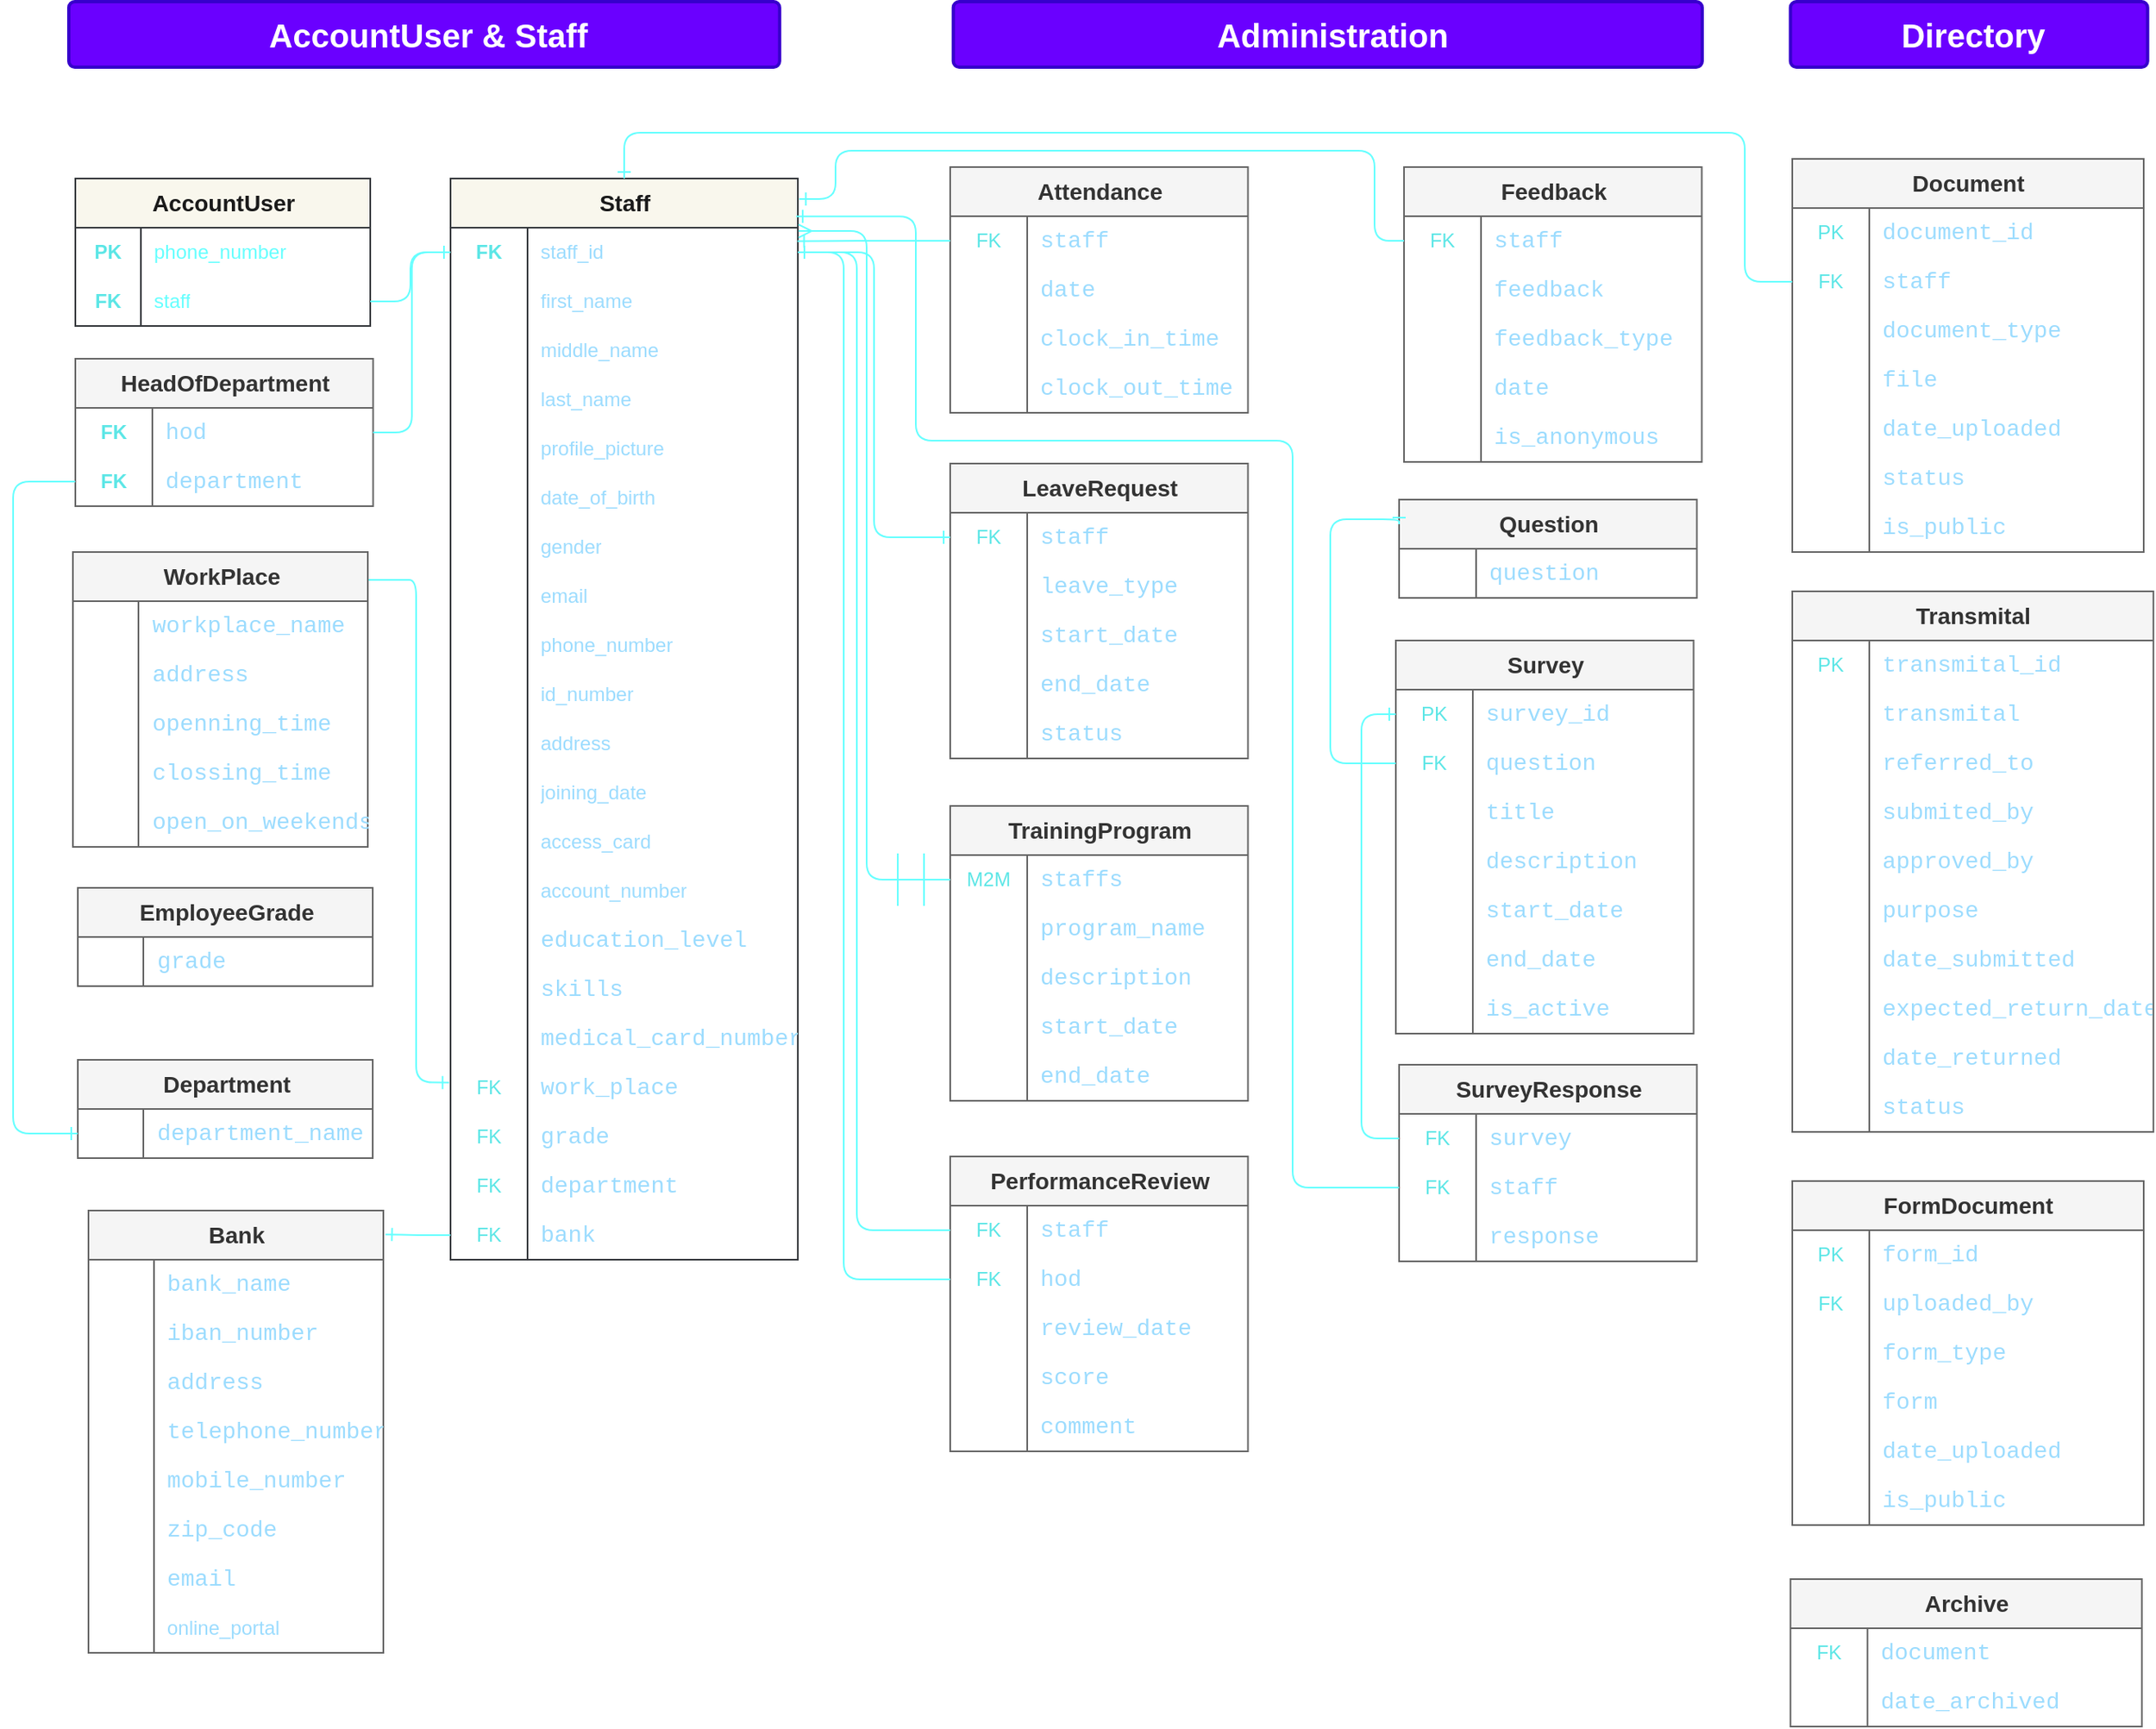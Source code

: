 <mxfile>
    <diagram id="0_01KeYYTcUFFEk7Ds_t" name="Page-1">
        <mxGraphModel dx="1891" dy="1386" grid="0" gridSize="10" guides="0" tooltips="1" connect="1" arrows="1" fold="1" page="1" pageScale="1" pageWidth="1654" pageHeight="1169" background="none" math="0" shadow="0">
            <root>
                <mxCell id="0"/>
                <mxCell id="1" parent="0"/>
                <mxCell id="6" value="AccountUser" style="shape=table;startSize=30;container=1;collapsible=1;childLayout=tableLayout;fixedRows=1;rowLines=0;fontStyle=1;fontSize=14;fillColor=#f9f7ed;strokeColor=#36393d;fontColor=#1A1A1A;labelBackgroundColor=none;html=1;" parent="1" vertex="1">
                    <mxGeometry x="179" y="171" width="180" height="90" as="geometry"/>
                </mxCell>
                <mxCell id="7" value="" style="shape=tableRow;horizontal=0;startSize=0;swimlaneHead=0;swimlaneBody=0;top=0;left=0;bottom=0;right=0;collapsible=0;dropTarget=0;fillColor=none;points=[[0,0.5],[1,0.5]];portConstraint=eastwest;labelBackgroundColor=none;html=1;" parent="6" vertex="1">
                    <mxGeometry y="30" width="180" height="30" as="geometry"/>
                </mxCell>
                <mxCell id="8" value="PK" style="shape=partialRectangle;html=1;whiteSpace=wrap;connectable=0;fillColor=none;top=0;left=0;bottom=0;right=0;overflow=hidden;pointerEvents=1;fontColor=#5CE6E6;fontStyle=1;labelBackgroundColor=none;" parent="7" vertex="1">
                    <mxGeometry width="40" height="30" as="geometry">
                        <mxRectangle width="40" height="30" as="alternateBounds"/>
                    </mxGeometry>
                </mxCell>
                <mxCell id="9" value="phone_number" style="shape=partialRectangle;html=1;whiteSpace=wrap;connectable=0;fillColor=none;top=0;left=0;bottom=0;right=0;align=left;spacingLeft=6;overflow=hidden;fontColor=#66FFFF;labelBackgroundColor=none;" parent="7" vertex="1">
                    <mxGeometry x="40" width="140" height="30" as="geometry">
                        <mxRectangle width="140" height="30" as="alternateBounds"/>
                    </mxGeometry>
                </mxCell>
                <mxCell id="10" value="" style="shape=tableRow;horizontal=0;startSize=0;swimlaneHead=0;swimlaneBody=0;top=0;left=0;bottom=0;right=0;collapsible=0;dropTarget=0;fillColor=none;points=[[0,0.5],[1,0.5]];portConstraint=eastwest;labelBackgroundColor=none;html=1;" parent="6" vertex="1">
                    <mxGeometry y="60" width="180" height="30" as="geometry"/>
                </mxCell>
                <mxCell id="11" value="FK" style="shape=partialRectangle;html=1;whiteSpace=wrap;connectable=0;fillColor=none;top=0;left=0;bottom=0;right=0;overflow=hidden;fontColor=#5CE6E6;fontStyle=1;labelBackgroundColor=none;" parent="10" vertex="1">
                    <mxGeometry width="40" height="30" as="geometry">
                        <mxRectangle width="40" height="30" as="alternateBounds"/>
                    </mxGeometry>
                </mxCell>
                <mxCell id="12" value="staff" style="shape=partialRectangle;html=1;whiteSpace=wrap;connectable=0;fillColor=none;top=0;left=0;bottom=0;right=0;align=left;spacingLeft=6;overflow=hidden;fontColor=#66FFFF;labelBackgroundColor=none;" parent="10" vertex="1">
                    <mxGeometry x="40" width="140" height="30" as="geometry">
                        <mxRectangle width="140" height="30" as="alternateBounds"/>
                    </mxGeometry>
                </mxCell>
                <mxCell id="32" value="Staff" style="shape=table;startSize=30;container=1;collapsible=1;childLayout=tableLayout;fixedRows=1;rowLines=0;fontStyle=1;fontSize=14;fillColor=#f9f7ed;strokeColor=#36393d;fontColor=#1A1A1A;labelBackgroundColor=none;html=1;" parent="1" vertex="1">
                    <mxGeometry x="408" y="171" width="212" height="660" as="geometry">
                        <mxRectangle x="298" y="123" width="66" height="30" as="alternateBounds"/>
                    </mxGeometry>
                </mxCell>
                <mxCell id="33" value="" style="shape=tableRow;horizontal=0;startSize=0;swimlaneHead=0;swimlaneBody=0;top=0;left=0;bottom=0;right=0;collapsible=0;dropTarget=0;fillColor=none;points=[[0,0.5],[1,0.5]];portConstraint=eastwest;labelBackgroundColor=none;html=1;" parent="32" vertex="1">
                    <mxGeometry y="30" width="212" height="30" as="geometry"/>
                </mxCell>
                <mxCell id="34" value="FK" style="shape=partialRectangle;html=1;whiteSpace=wrap;connectable=0;fillColor=none;top=0;left=0;bottom=0;right=0;overflow=hidden;pointerEvents=1;fontColor=#5CE6E6;fontStyle=1;labelBackgroundColor=none;" parent="33" vertex="1">
                    <mxGeometry width="47" height="30" as="geometry">
                        <mxRectangle width="47" height="30" as="alternateBounds"/>
                    </mxGeometry>
                </mxCell>
                <mxCell id="35" value="staff_id" style="shape=partialRectangle;html=1;whiteSpace=wrap;connectable=0;fillColor=none;top=0;left=0;bottom=0;right=0;align=left;spacingLeft=6;overflow=hidden;fontColor=#9cdcfe;labelBackgroundColor=none;" parent="33" vertex="1">
                    <mxGeometry x="47" width="165" height="30" as="geometry">
                        <mxRectangle width="165" height="30" as="alternateBounds"/>
                    </mxGeometry>
                </mxCell>
                <mxCell id="36" value="" style="shape=tableRow;horizontal=0;startSize=0;swimlaneHead=0;swimlaneBody=0;top=0;left=0;bottom=0;right=0;collapsible=0;dropTarget=0;fillColor=none;points=[[0,0.5],[1,0.5]];portConstraint=eastwest;labelBackgroundColor=none;html=1;" parent="32" vertex="1">
                    <mxGeometry y="60" width="212" height="30" as="geometry"/>
                </mxCell>
                <mxCell id="37" value="" style="shape=partialRectangle;html=1;whiteSpace=wrap;connectable=0;fillColor=none;top=0;left=0;bottom=0;right=0;overflow=hidden;labelBackgroundColor=none;" parent="36" vertex="1">
                    <mxGeometry width="47" height="30" as="geometry">
                        <mxRectangle width="47" height="30" as="alternateBounds"/>
                    </mxGeometry>
                </mxCell>
                <mxCell id="38" value="first_name" style="shape=partialRectangle;html=1;whiteSpace=wrap;connectable=0;fillColor=none;top=0;left=0;bottom=0;right=0;align=left;spacingLeft=6;overflow=hidden;fontColor=#9cdcfe;labelBackgroundColor=none;" parent="36" vertex="1">
                    <mxGeometry x="47" width="165" height="30" as="geometry">
                        <mxRectangle width="165" height="30" as="alternateBounds"/>
                    </mxGeometry>
                </mxCell>
                <mxCell id="47" value="" style="shape=tableRow;horizontal=0;startSize=0;swimlaneHead=0;swimlaneBody=0;top=0;left=0;bottom=0;right=0;collapsible=0;dropTarget=0;fillColor=none;points=[[0,0.5],[1,0.5]];portConstraint=eastwest;labelBackgroundColor=none;html=1;" parent="32" vertex="1">
                    <mxGeometry y="90" width="212" height="30" as="geometry"/>
                </mxCell>
                <mxCell id="48" value="" style="shape=partialRectangle;html=1;whiteSpace=wrap;connectable=0;fillColor=none;top=0;left=0;bottom=0;right=0;overflow=hidden;labelBackgroundColor=none;" parent="47" vertex="1">
                    <mxGeometry width="47" height="30" as="geometry">
                        <mxRectangle width="47" height="30" as="alternateBounds"/>
                    </mxGeometry>
                </mxCell>
                <mxCell id="49" value="middle_name" style="shape=partialRectangle;html=1;whiteSpace=wrap;connectable=0;fillColor=none;top=0;left=0;bottom=0;right=0;align=left;spacingLeft=6;overflow=hidden;fontColor=#9cdcfe;labelBackgroundColor=none;" parent="47" vertex="1">
                    <mxGeometry x="47" width="165" height="30" as="geometry">
                        <mxRectangle width="165" height="30" as="alternateBounds"/>
                    </mxGeometry>
                </mxCell>
                <mxCell id="50" value="" style="shape=tableRow;horizontal=0;startSize=0;swimlaneHead=0;swimlaneBody=0;top=0;left=0;bottom=0;right=0;collapsible=0;dropTarget=0;fillColor=none;points=[[0,0.5],[1,0.5]];portConstraint=eastwest;labelBackgroundColor=none;html=1;" parent="32" vertex="1">
                    <mxGeometry y="120" width="212" height="30" as="geometry"/>
                </mxCell>
                <mxCell id="51" value="" style="shape=partialRectangle;html=1;whiteSpace=wrap;connectable=0;fillColor=none;top=0;left=0;bottom=0;right=0;overflow=hidden;labelBackgroundColor=none;" parent="50" vertex="1">
                    <mxGeometry width="47" height="30" as="geometry">
                        <mxRectangle width="47" height="30" as="alternateBounds"/>
                    </mxGeometry>
                </mxCell>
                <mxCell id="52" value="last_name" style="shape=partialRectangle;html=1;whiteSpace=wrap;connectable=0;fillColor=none;top=0;left=0;bottom=0;right=0;align=left;spacingLeft=6;overflow=hidden;fontColor=#9cdcfe;labelBackgroundColor=none;" parent="50" vertex="1">
                    <mxGeometry x="47" width="165" height="30" as="geometry">
                        <mxRectangle width="165" height="30" as="alternateBounds"/>
                    </mxGeometry>
                </mxCell>
                <mxCell id="53" value="" style="shape=tableRow;horizontal=0;startSize=0;swimlaneHead=0;swimlaneBody=0;top=0;left=0;bottom=0;right=0;collapsible=0;dropTarget=0;fillColor=none;points=[[0,0.5],[1,0.5]];portConstraint=eastwest;labelBackgroundColor=none;html=1;" parent="32" vertex="1">
                    <mxGeometry y="150" width="212" height="30" as="geometry"/>
                </mxCell>
                <mxCell id="54" value="" style="shape=partialRectangle;html=1;whiteSpace=wrap;connectable=0;fillColor=none;top=0;left=0;bottom=0;right=0;overflow=hidden;labelBackgroundColor=none;" parent="53" vertex="1">
                    <mxGeometry width="47" height="30" as="geometry">
                        <mxRectangle width="47" height="30" as="alternateBounds"/>
                    </mxGeometry>
                </mxCell>
                <mxCell id="55" value="profile_picture" style="shape=partialRectangle;html=1;whiteSpace=wrap;connectable=0;fillColor=none;top=0;left=0;bottom=0;right=0;align=left;spacingLeft=6;overflow=hidden;fontColor=#9cdcfe;labelBackgroundColor=none;" parent="53" vertex="1">
                    <mxGeometry x="47" width="165" height="30" as="geometry">
                        <mxRectangle width="165" height="30" as="alternateBounds"/>
                    </mxGeometry>
                </mxCell>
                <mxCell id="56" value="" style="shape=tableRow;horizontal=0;startSize=0;swimlaneHead=0;swimlaneBody=0;top=0;left=0;bottom=0;right=0;collapsible=0;dropTarget=0;fillColor=none;points=[[0,0.5],[1,0.5]];portConstraint=eastwest;labelBackgroundColor=none;html=1;" parent="32" vertex="1">
                    <mxGeometry y="180" width="212" height="30" as="geometry"/>
                </mxCell>
                <mxCell id="57" value="" style="shape=partialRectangle;html=1;whiteSpace=wrap;connectable=0;fillColor=none;top=0;left=0;bottom=0;right=0;overflow=hidden;labelBackgroundColor=none;" parent="56" vertex="1">
                    <mxGeometry width="47" height="30" as="geometry">
                        <mxRectangle width="47" height="30" as="alternateBounds"/>
                    </mxGeometry>
                </mxCell>
                <mxCell id="58" value="date_of_birth" style="shape=partialRectangle;html=1;whiteSpace=wrap;connectable=0;fillColor=none;top=0;left=0;bottom=0;right=0;align=left;spacingLeft=6;overflow=hidden;fontColor=#9cdcfe;labelBackgroundColor=none;" parent="56" vertex="1">
                    <mxGeometry x="47" width="165" height="30" as="geometry">
                        <mxRectangle width="165" height="30" as="alternateBounds"/>
                    </mxGeometry>
                </mxCell>
                <mxCell id="59" value="" style="shape=tableRow;horizontal=0;startSize=0;swimlaneHead=0;swimlaneBody=0;top=0;left=0;bottom=0;right=0;collapsible=0;dropTarget=0;fillColor=none;points=[[0,0.5],[1,0.5]];portConstraint=eastwest;labelBackgroundColor=none;html=1;" parent="32" vertex="1">
                    <mxGeometry y="210" width="212" height="30" as="geometry"/>
                </mxCell>
                <mxCell id="60" value="" style="shape=partialRectangle;html=1;whiteSpace=wrap;connectable=0;fillColor=none;top=0;left=0;bottom=0;right=0;overflow=hidden;labelBackgroundColor=none;" parent="59" vertex="1">
                    <mxGeometry width="47" height="30" as="geometry">
                        <mxRectangle width="47" height="30" as="alternateBounds"/>
                    </mxGeometry>
                </mxCell>
                <mxCell id="61" value="gender" style="shape=partialRectangle;html=1;whiteSpace=wrap;connectable=0;fillColor=none;top=0;left=0;bottom=0;right=0;align=left;spacingLeft=6;overflow=hidden;fontColor=#9cdcfe;labelBackgroundColor=none;" parent="59" vertex="1">
                    <mxGeometry x="47" width="165" height="30" as="geometry">
                        <mxRectangle width="165" height="30" as="alternateBounds"/>
                    </mxGeometry>
                </mxCell>
                <mxCell id="62" value="" style="shape=tableRow;horizontal=0;startSize=0;swimlaneHead=0;swimlaneBody=0;top=0;left=0;bottom=0;right=0;collapsible=0;dropTarget=0;fillColor=none;points=[[0,0.5],[1,0.5]];portConstraint=eastwest;labelBackgroundColor=none;html=1;" parent="32" vertex="1">
                    <mxGeometry y="240" width="212" height="30" as="geometry"/>
                </mxCell>
                <mxCell id="63" value="" style="shape=partialRectangle;html=1;whiteSpace=wrap;connectable=0;fillColor=none;top=0;left=0;bottom=0;right=0;overflow=hidden;labelBackgroundColor=none;" parent="62" vertex="1">
                    <mxGeometry width="47" height="30" as="geometry">
                        <mxRectangle width="47" height="30" as="alternateBounds"/>
                    </mxGeometry>
                </mxCell>
                <mxCell id="64" value="email&lt;br&gt;" style="shape=partialRectangle;html=1;whiteSpace=wrap;connectable=0;fillColor=none;top=0;left=0;bottom=0;right=0;align=left;spacingLeft=6;overflow=hidden;fontColor=#9cdcfe;labelBackgroundColor=none;" parent="62" vertex="1">
                    <mxGeometry x="47" width="165" height="30" as="geometry">
                        <mxRectangle width="165" height="30" as="alternateBounds"/>
                    </mxGeometry>
                </mxCell>
                <mxCell id="65" value="" style="shape=tableRow;horizontal=0;startSize=0;swimlaneHead=0;swimlaneBody=0;top=0;left=0;bottom=0;right=0;collapsible=0;dropTarget=0;fillColor=none;points=[[0,0.5],[1,0.5]];portConstraint=eastwest;labelBackgroundColor=none;html=1;" parent="32" vertex="1">
                    <mxGeometry y="270" width="212" height="30" as="geometry"/>
                </mxCell>
                <mxCell id="66" value="" style="shape=partialRectangle;html=1;whiteSpace=wrap;connectable=0;fillColor=none;top=0;left=0;bottom=0;right=0;overflow=hidden;labelBackgroundColor=none;" parent="65" vertex="1">
                    <mxGeometry width="47" height="30" as="geometry">
                        <mxRectangle width="47" height="30" as="alternateBounds"/>
                    </mxGeometry>
                </mxCell>
                <mxCell id="67" value="phone_number" style="shape=partialRectangle;html=1;whiteSpace=wrap;connectable=0;fillColor=none;top=0;left=0;bottom=0;right=0;align=left;spacingLeft=6;overflow=hidden;fontColor=#9cdcfe;labelBackgroundColor=none;" parent="65" vertex="1">
                    <mxGeometry x="47" width="165" height="30" as="geometry">
                        <mxRectangle width="165" height="30" as="alternateBounds"/>
                    </mxGeometry>
                </mxCell>
                <mxCell id="68" value="" style="shape=tableRow;horizontal=0;startSize=0;swimlaneHead=0;swimlaneBody=0;top=0;left=0;bottom=0;right=0;collapsible=0;dropTarget=0;fillColor=none;points=[[0,0.5],[1,0.5]];portConstraint=eastwest;labelBackgroundColor=none;html=1;" parent="32" vertex="1">
                    <mxGeometry y="300" width="212" height="30" as="geometry"/>
                </mxCell>
                <mxCell id="69" value="" style="shape=partialRectangle;html=1;whiteSpace=wrap;connectable=0;fillColor=none;top=0;left=0;bottom=0;right=0;overflow=hidden;labelBackgroundColor=none;" parent="68" vertex="1">
                    <mxGeometry width="47" height="30" as="geometry">
                        <mxRectangle width="47" height="30" as="alternateBounds"/>
                    </mxGeometry>
                </mxCell>
                <mxCell id="70" value="id_number" style="shape=partialRectangle;html=1;whiteSpace=wrap;connectable=0;fillColor=none;top=0;left=0;bottom=0;right=0;align=left;spacingLeft=6;overflow=hidden;fontColor=#9cdcfe;labelBackgroundColor=none;" parent="68" vertex="1">
                    <mxGeometry x="47" width="165" height="30" as="geometry">
                        <mxRectangle width="165" height="30" as="alternateBounds"/>
                    </mxGeometry>
                </mxCell>
                <mxCell id="71" value="" style="shape=tableRow;horizontal=0;startSize=0;swimlaneHead=0;swimlaneBody=0;top=0;left=0;bottom=0;right=0;collapsible=0;dropTarget=0;fillColor=none;points=[[0,0.5],[1,0.5]];portConstraint=eastwest;labelBackgroundColor=none;html=1;" parent="32" vertex="1">
                    <mxGeometry y="330" width="212" height="30" as="geometry"/>
                </mxCell>
                <mxCell id="72" value="" style="shape=partialRectangle;html=1;whiteSpace=wrap;connectable=0;fillColor=none;top=0;left=0;bottom=0;right=0;overflow=hidden;labelBackgroundColor=none;" parent="71" vertex="1">
                    <mxGeometry width="47" height="30" as="geometry">
                        <mxRectangle width="47" height="30" as="alternateBounds"/>
                    </mxGeometry>
                </mxCell>
                <mxCell id="73" value="address" style="shape=partialRectangle;html=1;whiteSpace=wrap;connectable=0;fillColor=none;top=0;left=0;bottom=0;right=0;align=left;spacingLeft=6;overflow=hidden;fontColor=#9cdcfe;labelBackgroundColor=none;" parent="71" vertex="1">
                    <mxGeometry x="47" width="165" height="30" as="geometry">
                        <mxRectangle width="165" height="30" as="alternateBounds"/>
                    </mxGeometry>
                </mxCell>
                <mxCell id="74" value="" style="shape=tableRow;horizontal=0;startSize=0;swimlaneHead=0;swimlaneBody=0;top=0;left=0;bottom=0;right=0;collapsible=0;dropTarget=0;fillColor=none;points=[[0,0.5],[1,0.5]];portConstraint=eastwest;labelBackgroundColor=none;html=1;" parent="32" vertex="1">
                    <mxGeometry y="360" width="212" height="30" as="geometry"/>
                </mxCell>
                <mxCell id="75" value="" style="shape=partialRectangle;html=1;whiteSpace=wrap;connectable=0;fillColor=none;top=0;left=0;bottom=0;right=0;overflow=hidden;labelBackgroundColor=none;" parent="74" vertex="1">
                    <mxGeometry width="47" height="30" as="geometry">
                        <mxRectangle width="47" height="30" as="alternateBounds"/>
                    </mxGeometry>
                </mxCell>
                <mxCell id="76" value="joining_date" style="shape=partialRectangle;html=1;whiteSpace=wrap;connectable=0;fillColor=none;top=0;left=0;bottom=0;right=0;align=left;spacingLeft=6;overflow=hidden;fontColor=#9cdcfe;labelBackgroundColor=none;" parent="74" vertex="1">
                    <mxGeometry x="47" width="165" height="30" as="geometry">
                        <mxRectangle width="165" height="30" as="alternateBounds"/>
                    </mxGeometry>
                </mxCell>
                <mxCell id="77" value="" style="shape=tableRow;horizontal=0;startSize=0;swimlaneHead=0;swimlaneBody=0;top=0;left=0;bottom=0;right=0;collapsible=0;dropTarget=0;fillColor=none;points=[[0,0.5],[1,0.5]];portConstraint=eastwest;labelBackgroundColor=none;html=1;" parent="32" vertex="1">
                    <mxGeometry y="390" width="212" height="30" as="geometry"/>
                </mxCell>
                <mxCell id="78" value="" style="shape=partialRectangle;html=1;whiteSpace=wrap;connectable=0;fillColor=none;top=0;left=0;bottom=0;right=0;overflow=hidden;labelBackgroundColor=none;" parent="77" vertex="1">
                    <mxGeometry width="47" height="30" as="geometry">
                        <mxRectangle width="47" height="30" as="alternateBounds"/>
                    </mxGeometry>
                </mxCell>
                <mxCell id="79" value="access_card" style="shape=partialRectangle;html=1;whiteSpace=wrap;connectable=0;fillColor=none;top=0;left=0;bottom=0;right=0;align=left;spacingLeft=6;overflow=hidden;fontColor=#9cdcfe;labelBackgroundColor=none;" parent="77" vertex="1">
                    <mxGeometry x="47" width="165" height="30" as="geometry">
                        <mxRectangle width="165" height="30" as="alternateBounds"/>
                    </mxGeometry>
                </mxCell>
                <mxCell id="80" value="" style="shape=tableRow;horizontal=0;startSize=0;swimlaneHead=0;swimlaneBody=0;top=0;left=0;bottom=0;right=0;collapsible=0;dropTarget=0;fillColor=none;points=[[0,0.5],[1,0.5]];portConstraint=eastwest;labelBackgroundColor=none;html=1;" parent="32" vertex="1">
                    <mxGeometry y="420" width="212" height="30" as="geometry"/>
                </mxCell>
                <mxCell id="81" value="" style="shape=partialRectangle;html=1;whiteSpace=wrap;connectable=0;fillColor=none;top=0;left=0;bottom=0;right=0;overflow=hidden;labelBackgroundColor=none;" parent="80" vertex="1">
                    <mxGeometry width="47" height="30" as="geometry">
                        <mxRectangle width="47" height="30" as="alternateBounds"/>
                    </mxGeometry>
                </mxCell>
                <mxCell id="82" value="account_number" style="shape=partialRectangle;html=1;whiteSpace=wrap;connectable=0;fillColor=none;top=0;left=0;bottom=0;right=0;align=left;spacingLeft=6;overflow=hidden;fontColor=#9cdcfe;labelBackgroundColor=none;" parent="80" vertex="1">
                    <mxGeometry x="47" width="165" height="30" as="geometry">
                        <mxRectangle width="165" height="30" as="alternateBounds"/>
                    </mxGeometry>
                </mxCell>
                <mxCell id="83" value="" style="shape=tableRow;horizontal=0;startSize=0;swimlaneHead=0;swimlaneBody=0;top=0;left=0;bottom=0;right=0;collapsible=0;dropTarget=0;fillColor=none;points=[[0,0.5],[1,0.5]];portConstraint=eastwest;labelBackgroundColor=none;html=1;" parent="32" vertex="1">
                    <mxGeometry y="450" width="212" height="30" as="geometry"/>
                </mxCell>
                <mxCell id="84" value="" style="shape=partialRectangle;html=1;whiteSpace=wrap;connectable=0;fillColor=none;top=0;left=0;bottom=0;right=0;overflow=hidden;labelBackgroundColor=none;" parent="83" vertex="1">
                    <mxGeometry width="47" height="30" as="geometry">
                        <mxRectangle width="47" height="30" as="alternateBounds"/>
                    </mxGeometry>
                </mxCell>
                <mxCell id="85" value="&lt;div style=&quot;font-family: Consolas, &amp;quot;Courier New&amp;quot;, monospace; font-size: 14px; line-height: 19px;&quot;&gt;&lt;font&gt;education_level&lt;/font&gt;&lt;/div&gt;" style="shape=partialRectangle;html=1;whiteSpace=wrap;connectable=0;fillColor=none;top=0;left=0;bottom=0;right=0;align=left;spacingLeft=6;overflow=hidden;fontColor=#9cdcfe;labelBackgroundColor=none;" parent="83" vertex="1">
                    <mxGeometry x="47" width="165" height="30" as="geometry">
                        <mxRectangle width="165" height="30" as="alternateBounds"/>
                    </mxGeometry>
                </mxCell>
                <mxCell id="86" value="" style="shape=tableRow;horizontal=0;startSize=0;swimlaneHead=0;swimlaneBody=0;top=0;left=0;bottom=0;right=0;collapsible=0;dropTarget=0;fillColor=none;points=[[0,0.5],[1,0.5]];portConstraint=eastwest;labelBackgroundColor=none;html=1;" parent="32" vertex="1">
                    <mxGeometry y="480" width="212" height="30" as="geometry"/>
                </mxCell>
                <mxCell id="87" value="" style="shape=partialRectangle;html=1;whiteSpace=wrap;connectable=0;fillColor=none;top=0;left=0;bottom=0;right=0;overflow=hidden;labelBackgroundColor=none;" parent="86" vertex="1">
                    <mxGeometry width="47" height="30" as="geometry">
                        <mxRectangle width="47" height="30" as="alternateBounds"/>
                    </mxGeometry>
                </mxCell>
                <mxCell id="88" value="&lt;div style=&quot;font-family: Consolas, &amp;quot;Courier New&amp;quot;, monospace; font-size: 14px; line-height: 19px;&quot;&gt;&lt;font&gt;skills&lt;/font&gt;&lt;/div&gt;" style="shape=partialRectangle;html=1;whiteSpace=wrap;connectable=0;fillColor=none;top=0;left=0;bottom=0;right=0;align=left;spacingLeft=6;overflow=hidden;fontColor=#9cdcfe;labelBackgroundColor=none;" parent="86" vertex="1">
                    <mxGeometry x="47" width="165" height="30" as="geometry">
                        <mxRectangle width="165" height="30" as="alternateBounds"/>
                    </mxGeometry>
                </mxCell>
                <mxCell id="101" value="" style="shape=tableRow;horizontal=0;startSize=0;swimlaneHead=0;swimlaneBody=0;top=0;left=0;bottom=0;right=0;collapsible=0;dropTarget=0;fillColor=none;points=[[0,0.5],[1,0.5]];portConstraint=eastwest;labelBackgroundColor=none;html=1;" parent="32" vertex="1">
                    <mxGeometry y="510" width="212" height="30" as="geometry"/>
                </mxCell>
                <mxCell id="102" value="" style="shape=partialRectangle;html=1;whiteSpace=wrap;connectable=0;fillColor=none;top=0;left=0;bottom=0;right=0;overflow=hidden;labelBackgroundColor=none;" parent="101" vertex="1">
                    <mxGeometry width="47" height="30" as="geometry">
                        <mxRectangle width="47" height="30" as="alternateBounds"/>
                    </mxGeometry>
                </mxCell>
                <mxCell id="103" value="&lt;div style=&quot;font-family: Consolas, &amp;quot;Courier New&amp;quot;, monospace; font-size: 14px; line-height: 19px;&quot;&gt;&lt;div style=&quot;line-height: 19px;&quot;&gt;&lt;font&gt;medical_card_number&lt;/font&gt;&lt;/div&gt;&lt;/div&gt;" style="shape=partialRectangle;html=1;whiteSpace=wrap;connectable=0;fillColor=none;top=0;left=0;bottom=0;right=0;align=left;spacingLeft=6;overflow=hidden;fontColor=#9cdcfe;labelBackgroundColor=none;" parent="101" vertex="1">
                    <mxGeometry x="47" width="165" height="30" as="geometry">
                        <mxRectangle width="165" height="30" as="alternateBounds"/>
                    </mxGeometry>
                </mxCell>
                <mxCell id="92" value="" style="shape=tableRow;horizontal=0;startSize=0;swimlaneHead=0;swimlaneBody=0;top=0;left=0;bottom=0;right=0;collapsible=0;dropTarget=0;fillColor=none;points=[[0,0.5],[1,0.5]];portConstraint=eastwest;labelBackgroundColor=none;html=1;" parent="32" vertex="1">
                    <mxGeometry y="540" width="212" height="30" as="geometry"/>
                </mxCell>
                <mxCell id="93" value="FK" style="shape=partialRectangle;html=1;whiteSpace=wrap;connectable=0;fillColor=none;top=0;left=0;bottom=0;right=0;overflow=hidden;fontColor=#5CE6E6;labelBackgroundColor=none;" parent="92" vertex="1">
                    <mxGeometry width="47" height="30" as="geometry">
                        <mxRectangle width="47" height="30" as="alternateBounds"/>
                    </mxGeometry>
                </mxCell>
                <mxCell id="94" value="&lt;div style=&quot;font-family: Consolas, &amp;quot;Courier New&amp;quot;, monospace; font-size: 14px; line-height: 19px;&quot;&gt;&lt;font&gt;work_place&lt;/font&gt;&lt;/div&gt;" style="shape=partialRectangle;html=1;whiteSpace=wrap;connectable=0;fillColor=none;top=0;left=0;bottom=0;right=0;align=left;spacingLeft=6;overflow=hidden;strokeColor=#66FFFF;fontColor=#9cdcfe;labelBackgroundColor=none;" parent="92" vertex="1">
                    <mxGeometry x="47" width="165" height="30" as="geometry">
                        <mxRectangle width="165" height="30" as="alternateBounds"/>
                    </mxGeometry>
                </mxCell>
                <mxCell id="95" value="" style="shape=tableRow;horizontal=0;startSize=0;swimlaneHead=0;swimlaneBody=0;top=0;left=0;bottom=0;right=0;collapsible=0;dropTarget=0;fillColor=none;points=[[0,0.5],[1,0.5]];portConstraint=eastwest;labelBackgroundColor=none;html=1;" parent="32" vertex="1">
                    <mxGeometry y="570" width="212" height="30" as="geometry"/>
                </mxCell>
                <mxCell id="96" value="FK" style="shape=partialRectangle;html=1;whiteSpace=wrap;connectable=0;fillColor=none;top=0;left=0;bottom=0;right=0;overflow=hidden;fontColor=#5CE6E6;labelBackgroundColor=none;" parent="95" vertex="1">
                    <mxGeometry width="47" height="30" as="geometry">
                        <mxRectangle width="47" height="30" as="alternateBounds"/>
                    </mxGeometry>
                </mxCell>
                <mxCell id="97" value="&lt;div style=&quot;font-family: Consolas, &amp;quot;Courier New&amp;quot;, monospace; font-size: 14px; line-height: 19px;&quot;&gt;&lt;font&gt;grade&lt;/font&gt;&lt;/div&gt;" style="shape=partialRectangle;html=1;whiteSpace=wrap;connectable=0;fillColor=none;top=0;left=0;bottom=0;right=0;align=left;spacingLeft=6;overflow=hidden;strokeColor=#66FFFF;fontColor=#9cdcfe;labelBackgroundColor=none;" parent="95" vertex="1">
                    <mxGeometry x="47" width="165" height="30" as="geometry">
                        <mxRectangle width="165" height="30" as="alternateBounds"/>
                    </mxGeometry>
                </mxCell>
                <mxCell id="98" value="" style="shape=tableRow;horizontal=0;startSize=0;swimlaneHead=0;swimlaneBody=0;top=0;left=0;bottom=0;right=0;collapsible=0;dropTarget=0;fillColor=none;points=[[0,0.5],[1,0.5]];portConstraint=eastwest;labelBackgroundColor=none;html=1;" parent="32" vertex="1">
                    <mxGeometry y="600" width="212" height="30" as="geometry"/>
                </mxCell>
                <mxCell id="99" value="FK" style="shape=partialRectangle;html=1;whiteSpace=wrap;connectable=0;fillColor=none;top=0;left=0;bottom=0;right=0;overflow=hidden;fontColor=#5CE6E6;labelBackgroundColor=none;" parent="98" vertex="1">
                    <mxGeometry width="47" height="30" as="geometry">
                        <mxRectangle width="47" height="30" as="alternateBounds"/>
                    </mxGeometry>
                </mxCell>
                <mxCell id="100" value="&lt;div style=&quot;font-family: Consolas, &amp;quot;Courier New&amp;quot;, monospace; font-size: 14px; line-height: 19px;&quot;&gt;&lt;font&gt;department&lt;/font&gt;&lt;/div&gt;" style="shape=partialRectangle;html=1;whiteSpace=wrap;connectable=0;fillColor=none;top=0;left=0;bottom=0;right=0;align=left;spacingLeft=6;overflow=hidden;strokeColor=#66FFFF;fontColor=#9cdcfe;labelBackgroundColor=none;" parent="98" vertex="1">
                    <mxGeometry x="47" width="165" height="30" as="geometry">
                        <mxRectangle width="165" height="30" as="alternateBounds"/>
                    </mxGeometry>
                </mxCell>
                <mxCell id="89" value="" style="shape=tableRow;horizontal=0;startSize=0;swimlaneHead=0;swimlaneBody=0;top=0;left=0;bottom=0;right=0;collapsible=0;dropTarget=0;fillColor=none;points=[[0,0.5],[1,0.5]];portConstraint=eastwest;labelBackgroundColor=none;html=1;" parent="32" vertex="1">
                    <mxGeometry y="630" width="212" height="30" as="geometry"/>
                </mxCell>
                <mxCell id="90" value="FK" style="shape=partialRectangle;html=1;whiteSpace=wrap;connectable=0;fillColor=none;top=0;left=0;bottom=0;right=0;overflow=hidden;fontColor=#5CE6E6;labelBackgroundColor=none;" parent="89" vertex="1">
                    <mxGeometry width="47" height="30" as="geometry">
                        <mxRectangle width="47" height="30" as="alternateBounds"/>
                    </mxGeometry>
                </mxCell>
                <mxCell id="91" value="&lt;div style=&quot;font-family: Consolas, &amp;quot;Courier New&amp;quot;, monospace; font-size: 14px; line-height: 19px;&quot;&gt;&lt;font&gt;bank&lt;/font&gt;&lt;/div&gt;" style="shape=partialRectangle;html=1;whiteSpace=wrap;connectable=0;fillColor=none;top=0;left=0;bottom=0;right=0;align=left;spacingLeft=6;overflow=hidden;strokeColor=#66FFFF;fontColor=#9cdcfe;labelBackgroundColor=none;" parent="89" vertex="1">
                    <mxGeometry x="47" width="165" height="30" as="geometry">
                        <mxRectangle width="165" height="30" as="alternateBounds"/>
                    </mxGeometry>
                </mxCell>
                <mxCell id="153" style="edgeStyle=orthogonalEdgeStyle;html=1;exitX=1;exitY=0.5;exitDx=0;exitDy=0;entryX=0;entryY=0.5;entryDx=0;entryDy=0;fontFamily=Helvetica;fontSize=12;fontColor=#FFFFFF;startSize=0;endArrow=ERone;endFill=0;strokeColor=#66FFFF;labelBackgroundColor=none;" parent="1" source="10" target="33" edge="1">
                    <mxGeometry relative="1" as="geometry"/>
                </mxCell>
                <mxCell id="154" value="Department" style="shape=table;startSize=30;container=1;collapsible=0;childLayout=tableLayout;fixedRows=1;rowLines=0;fontStyle=1;fontSize=14;fillColor=#f5f5f5;fontColor=#333333;strokeColor=#666666;labelBackgroundColor=none;html=1;" parent="1" vertex="1">
                    <mxGeometry x="180.5" y="709" width="180" height="60" as="geometry"/>
                </mxCell>
                <mxCell id="155" value="" style="shape=tableRow;horizontal=0;startSize=0;swimlaneHead=0;swimlaneBody=0;top=0;left=0;bottom=0;right=0;collapsible=0;dropTarget=0;fillColor=none;points=[[0,0.5],[1,0.5]];portConstraint=eastwest;labelBackgroundColor=none;html=1;" parent="154" vertex="1">
                    <mxGeometry y="30" width="180" height="30" as="geometry"/>
                </mxCell>
                <mxCell id="156" value="" style="shape=partialRectangle;html=1;whiteSpace=wrap;connectable=0;fillColor=none;top=0;left=0;bottom=0;right=0;overflow=hidden;pointerEvents=1;labelBackgroundColor=none;" parent="155" vertex="1">
                    <mxGeometry width="40" height="30" as="geometry">
                        <mxRectangle width="40" height="30" as="alternateBounds"/>
                    </mxGeometry>
                </mxCell>
                <mxCell id="157" value="&lt;div style=&quot;color: rgb(204, 204, 204); font-family: Consolas, &amp;quot;Courier New&amp;quot;, monospace; font-size: 14px; line-height: 19px;&quot;&gt;&lt;span style=&quot;color: #9cdcfe;&quot;&gt;department_name&lt;/span&gt;&lt;/div&gt;" style="shape=partialRectangle;html=1;whiteSpace=wrap;connectable=0;fillColor=none;top=0;left=0;bottom=0;right=0;align=left;spacingLeft=6;overflow=hidden;labelBackgroundColor=none;" parent="155" vertex="1">
                    <mxGeometry x="40" width="140" height="30" as="geometry">
                        <mxRectangle width="140" height="30" as="alternateBounds"/>
                    </mxGeometry>
                </mxCell>
                <mxCell id="162" value="EmployeeGrade" style="shape=table;startSize=30;container=1;collapsible=0;childLayout=tableLayout;fixedRows=1;rowLines=0;fontStyle=1;fontSize=14;fillColor=#f5f5f5;fontColor=#333333;strokeColor=#666666;labelBackgroundColor=none;html=1;" parent="1" vertex="1">
                    <mxGeometry x="180.5" y="604" width="180" height="60" as="geometry"/>
                </mxCell>
                <mxCell id="163" value="" style="shape=tableRow;horizontal=0;startSize=0;swimlaneHead=0;swimlaneBody=0;top=0;left=0;bottom=0;right=0;collapsible=0;dropTarget=0;fillColor=none;points=[[0,0.5],[1,0.5]];portConstraint=eastwest;labelBackgroundColor=none;html=1;" parent="162" vertex="1">
                    <mxGeometry y="30" width="180" height="30" as="geometry"/>
                </mxCell>
                <mxCell id="164" value="" style="shape=partialRectangle;html=1;whiteSpace=wrap;connectable=0;fillColor=none;top=0;left=0;bottom=0;right=0;overflow=hidden;pointerEvents=1;labelBackgroundColor=none;" parent="163" vertex="1">
                    <mxGeometry width="40" height="30" as="geometry">
                        <mxRectangle width="40" height="30" as="alternateBounds"/>
                    </mxGeometry>
                </mxCell>
                <mxCell id="165" value="&lt;div style=&quot;color: rgb(204, 204, 204); font-family: Consolas, &amp;quot;Courier New&amp;quot;, monospace; font-size: 14px; line-height: 19px;&quot;&gt;&lt;span style=&quot;color: #9cdcfe;&quot;&gt;grade&lt;/span&gt;&lt;/div&gt;" style="shape=partialRectangle;html=1;whiteSpace=wrap;connectable=0;fillColor=none;top=0;left=0;bottom=0;right=0;align=left;spacingLeft=6;overflow=hidden;labelBackgroundColor=none;" parent="163" vertex="1">
                    <mxGeometry x="40" width="140" height="30" as="geometry">
                        <mxRectangle width="140" height="30" as="alternateBounds"/>
                    </mxGeometry>
                </mxCell>
                <mxCell id="204" style="edgeStyle=orthogonalEdgeStyle;html=1;fontFamily=Helvetica;fontSize=12;fontColor=#FFFFFF;startSize=0;entryX=-0.004;entryY=0.394;entryDx=0;entryDy=0;entryPerimeter=0;endArrow=ERone;endFill=0;strokeColor=#66FFFF;labelBackgroundColor=none;" parent="1" target="92" edge="1">
                    <mxGeometry relative="1" as="geometry">
                        <mxPoint x="358" y="416" as="sourcePoint"/>
                        <Array as="points">
                            <mxPoint x="370" y="416"/>
                            <mxPoint x="387" y="416"/>
                            <mxPoint x="387" y="723"/>
                        </Array>
                    </mxGeometry>
                </mxCell>
                <mxCell id="168" value="WorkPlace" style="shape=table;startSize=30;container=1;collapsible=1;childLayout=tableLayout;fixedRows=1;rowLines=0;fontStyle=1;fontSize=14;fillColor=#f5f5f5;fontColor=#333333;strokeColor=#666666;columnLines=1;resizeLast=0;resizeLastRow=0;swimlaneHead=1;swimlaneBody=1;horizontal=1;top=1;bottom=1;right=1;noLabel=0;portConstraintRotation=0;fixDash=0;metaEdit=0;labelBackgroundColor=none;html=1;" parent="1" vertex="1">
                    <mxGeometry x="177.5" y="399" width="180" height="180" as="geometry">
                        <mxRectangle x="67.5" y="351" width="106" height="30" as="alternateBounds"/>
                    </mxGeometry>
                </mxCell>
                <mxCell id="169" value="" style="shape=tableRow;horizontal=0;startSize=0;swimlaneHead=0;swimlaneBody=0;top=0;left=0;bottom=0;right=0;collapsible=0;dropTarget=0;fillColor=none;points=[[0,0.5],[1,0.5]];portConstraint=eastwest;labelBackgroundColor=none;html=1;" parent="168" vertex="1">
                    <mxGeometry y="30" width="180" height="30" as="geometry"/>
                </mxCell>
                <mxCell id="170" value="" style="shape=partialRectangle;html=1;whiteSpace=wrap;connectable=0;fillColor=none;top=0;left=0;bottom=0;right=0;overflow=hidden;pointerEvents=1;labelBackgroundColor=none;" parent="169" vertex="1">
                    <mxGeometry width="40" height="30" as="geometry">
                        <mxRectangle width="40" height="30" as="alternateBounds"/>
                    </mxGeometry>
                </mxCell>
                <mxCell id="171" value="&lt;div style=&quot;color: rgb(204, 204, 204); font-family: Consolas, &amp;quot;Courier New&amp;quot;, monospace; font-size: 14px; line-height: 19px;&quot;&gt;&lt;span style=&quot;color: #9cdcfe;&quot;&gt;workplace_name&lt;/span&gt;&lt;/div&gt;" style="shape=partialRectangle;html=1;whiteSpace=wrap;connectable=0;fillColor=none;top=0;left=0;bottom=0;right=0;align=left;spacingLeft=6;overflow=hidden;labelBackgroundColor=none;" parent="169" vertex="1">
                    <mxGeometry x="40" width="140" height="30" as="geometry">
                        <mxRectangle width="140" height="30" as="alternateBounds"/>
                    </mxGeometry>
                </mxCell>
                <mxCell id="175" value="" style="shape=tableRow;horizontal=0;startSize=0;swimlaneHead=0;swimlaneBody=0;top=0;left=0;bottom=0;right=0;collapsible=0;dropTarget=0;fillColor=none;points=[[0,0.5],[1,0.5]];portConstraint=eastwest;labelBackgroundColor=none;html=1;" parent="168" vertex="1">
                    <mxGeometry y="60" width="180" height="30" as="geometry"/>
                </mxCell>
                <mxCell id="176" value="" style="shape=partialRectangle;html=1;whiteSpace=wrap;connectable=0;fillColor=none;top=0;left=0;bottom=0;right=0;overflow=hidden;pointerEvents=1;labelBackgroundColor=none;" parent="175" vertex="1">
                    <mxGeometry width="40" height="30" as="geometry">
                        <mxRectangle width="40" height="30" as="alternateBounds"/>
                    </mxGeometry>
                </mxCell>
                <mxCell id="177" value="&lt;div style=&quot;color: rgb(204, 204, 204); font-family: Consolas, &amp;quot;Courier New&amp;quot;, monospace; font-size: 14px; line-height: 19px;&quot;&gt;&lt;div style=&quot;line-height: 19px;&quot;&gt;&lt;span style=&quot;color: #9cdcfe;&quot;&gt;address&lt;/span&gt;&lt;/div&gt;&lt;/div&gt;" style="shape=partialRectangle;html=1;whiteSpace=wrap;connectable=0;fillColor=none;top=0;left=0;bottom=0;right=0;align=left;spacingLeft=6;overflow=hidden;labelBackgroundColor=none;" parent="175" vertex="1">
                    <mxGeometry x="40" width="140" height="30" as="geometry">
                        <mxRectangle width="140" height="30" as="alternateBounds"/>
                    </mxGeometry>
                </mxCell>
                <mxCell id="178" value="" style="shape=tableRow;horizontal=0;startSize=0;swimlaneHead=0;swimlaneBody=0;top=0;left=0;bottom=0;right=0;collapsible=0;dropTarget=0;fillColor=none;points=[[0,0.5],[1,0.5]];portConstraint=eastwest;labelBackgroundColor=none;html=1;" parent="168" vertex="1">
                    <mxGeometry y="90" width="180" height="30" as="geometry"/>
                </mxCell>
                <mxCell id="179" value="" style="shape=partialRectangle;html=1;whiteSpace=wrap;connectable=0;fillColor=none;top=0;left=0;bottom=0;right=0;overflow=hidden;pointerEvents=1;labelBackgroundColor=none;" parent="178" vertex="1">
                    <mxGeometry width="40" height="30" as="geometry">
                        <mxRectangle width="40" height="30" as="alternateBounds"/>
                    </mxGeometry>
                </mxCell>
                <mxCell id="180" value="&lt;div style=&quot;color: rgb(204, 204, 204); font-family: Consolas, &amp;quot;Courier New&amp;quot;, monospace; font-size: 14px; line-height: 19px;&quot;&gt;&lt;div style=&quot;line-height: 19px;&quot;&gt;&lt;span style=&quot;color: #9cdcfe;&quot;&gt;openning_time&lt;/span&gt;&lt;/div&gt;&lt;/div&gt;" style="shape=partialRectangle;html=1;whiteSpace=wrap;connectable=0;fillColor=none;top=0;left=0;bottom=0;right=0;align=left;spacingLeft=6;overflow=hidden;labelBackgroundColor=none;" parent="178" vertex="1">
                    <mxGeometry x="40" width="140" height="30" as="geometry">
                        <mxRectangle width="140" height="30" as="alternateBounds"/>
                    </mxGeometry>
                </mxCell>
                <mxCell id="181" value="" style="shape=tableRow;horizontal=0;startSize=0;swimlaneHead=0;swimlaneBody=0;top=0;left=0;bottom=0;right=0;collapsible=0;dropTarget=0;fillColor=none;points=[[0,0.5],[1,0.5]];portConstraint=eastwest;labelBackgroundColor=none;html=1;" parent="168" vertex="1">
                    <mxGeometry y="120" width="180" height="30" as="geometry"/>
                </mxCell>
                <mxCell id="182" value="" style="shape=partialRectangle;html=1;whiteSpace=wrap;connectable=0;fillColor=none;top=0;left=0;bottom=0;right=0;overflow=hidden;pointerEvents=1;labelBackgroundColor=none;" parent="181" vertex="1">
                    <mxGeometry width="40" height="30" as="geometry">
                        <mxRectangle width="40" height="30" as="alternateBounds"/>
                    </mxGeometry>
                </mxCell>
                <mxCell id="183" value="&lt;div style=&quot;color: rgb(204, 204, 204); font-family: Consolas, &amp;quot;Courier New&amp;quot;, monospace; font-size: 14px; line-height: 19px;&quot;&gt;&lt;div style=&quot;line-height: 19px;&quot;&gt;&lt;span style=&quot;color: #9cdcfe;&quot;&gt;clossing_time&lt;/span&gt;&lt;/div&gt;&lt;/div&gt;" style="shape=partialRectangle;html=1;whiteSpace=wrap;connectable=0;fillColor=none;top=0;left=0;bottom=0;right=0;align=left;spacingLeft=6;overflow=hidden;labelBackgroundColor=none;" parent="181" vertex="1">
                    <mxGeometry x="40" width="140" height="30" as="geometry">
                        <mxRectangle width="140" height="30" as="alternateBounds"/>
                    </mxGeometry>
                </mxCell>
                <mxCell id="184" value="" style="shape=tableRow;horizontal=0;startSize=0;swimlaneHead=0;swimlaneBody=0;top=0;left=0;bottom=0;right=0;collapsible=0;dropTarget=0;fillColor=none;points=[[0,0.5],[1,0.5]];portConstraint=eastwest;labelBackgroundColor=none;html=1;" parent="168" vertex="1">
                    <mxGeometry y="150" width="180" height="30" as="geometry"/>
                </mxCell>
                <mxCell id="185" value="" style="shape=partialRectangle;html=1;whiteSpace=wrap;connectable=0;fillColor=none;top=0;left=0;bottom=0;right=0;overflow=hidden;pointerEvents=1;labelBackgroundColor=none;" parent="184" vertex="1">
                    <mxGeometry width="40" height="30" as="geometry">
                        <mxRectangle width="40" height="30" as="alternateBounds"/>
                    </mxGeometry>
                </mxCell>
                <mxCell id="186" value="&lt;div style=&quot;color: rgb(204, 204, 204); font-family: Consolas, &amp;quot;Courier New&amp;quot;, monospace; font-size: 14px; line-height: 19px;&quot;&gt;&lt;div style=&quot;line-height: 19px;&quot;&gt;&lt;div style=&quot;line-height: 19px;&quot;&gt;&lt;span style=&quot;color: #9cdcfe;&quot;&gt;open_on_weekends&lt;/span&gt;&lt;/div&gt;&lt;/div&gt;&lt;/div&gt;" style="shape=partialRectangle;html=1;whiteSpace=wrap;connectable=0;fillColor=none;top=0;left=0;bottom=0;right=0;align=left;spacingLeft=6;overflow=hidden;labelBackgroundColor=none;" parent="184" vertex="1">
                    <mxGeometry x="40" width="140" height="30" as="geometry">
                        <mxRectangle width="140" height="30" as="alternateBounds"/>
                    </mxGeometry>
                </mxCell>
                <mxCell id="189" value="HeadOfDepartment" style="shape=table;startSize=30;container=1;collapsible=1;childLayout=tableLayout;fixedRows=1;rowLines=0;fontStyle=1;fontSize=14;fillColor=#f5f5f5;fontColor=#333333;strokeColor=#666666;labelBackgroundColor=none;html=1;" parent="1" vertex="1">
                    <mxGeometry x="179" y="281" width="181.75" height="90" as="geometry"/>
                </mxCell>
                <mxCell id="190" value="" style="shape=tableRow;horizontal=0;startSize=0;swimlaneHead=0;swimlaneBody=0;top=0;left=0;bottom=0;right=0;collapsible=0;dropTarget=0;fillColor=none;points=[[0,0.5],[1,0.5]];portConstraint=eastwest;labelBackgroundColor=none;html=1;" parent="189" vertex="1">
                    <mxGeometry y="30" width="181.75" height="30" as="geometry"/>
                </mxCell>
                <mxCell id="191" value="FK" style="shape=partialRectangle;html=1;whiteSpace=wrap;connectable=0;fillColor=none;top=0;left=0;bottom=0;right=0;overflow=hidden;pointerEvents=1;fontColor=#5CE6E6;fontStyle=1;labelBackgroundColor=none;" parent="190" vertex="1">
                    <mxGeometry width="47" height="30" as="geometry">
                        <mxRectangle width="47" height="30" as="alternateBounds"/>
                    </mxGeometry>
                </mxCell>
                <mxCell id="192" value="&lt;div style=&quot;color: rgb(204, 204, 204); font-family: Consolas, &amp;quot;Courier New&amp;quot;, monospace; font-size: 14px; line-height: 19px;&quot;&gt;&lt;span style=&quot;color: #9cdcfe;&quot;&gt;hod&lt;/span&gt;&lt;/div&gt;" style="shape=partialRectangle;html=1;whiteSpace=wrap;connectable=0;fillColor=none;top=0;left=0;bottom=0;right=0;align=left;spacingLeft=6;overflow=hidden;labelBackgroundColor=none;" parent="190" vertex="1">
                    <mxGeometry x="47" width="135" height="30" as="geometry">
                        <mxRectangle width="135" height="30" as="alternateBounds"/>
                    </mxGeometry>
                </mxCell>
                <mxCell id="195" value="" style="shape=tableRow;horizontal=0;startSize=0;swimlaneHead=0;swimlaneBody=0;top=0;left=0;bottom=0;right=0;collapsible=0;dropTarget=0;fillColor=none;points=[[0,0.5],[1,0.5]];portConstraint=eastwest;labelBackgroundColor=none;html=1;" parent="189" vertex="1">
                    <mxGeometry y="60" width="181.75" height="30" as="geometry"/>
                </mxCell>
                <mxCell id="196" value="FK" style="shape=partialRectangle;html=1;whiteSpace=wrap;connectable=0;fillColor=none;top=0;left=0;bottom=0;right=0;overflow=hidden;pointerEvents=1;fontColor=#5CE6E6;fontStyle=1;labelBackgroundColor=none;" parent="195" vertex="1">
                    <mxGeometry width="47" height="30" as="geometry">
                        <mxRectangle width="47" height="30" as="alternateBounds"/>
                    </mxGeometry>
                </mxCell>
                <mxCell id="197" value="&lt;div style=&quot;color: rgb(204, 204, 204); font-family: Consolas, &amp;quot;Courier New&amp;quot;, monospace; font-size: 14px; line-height: 19px;&quot;&gt;&lt;span style=&quot;color: #9cdcfe;&quot;&gt;department&lt;/span&gt;&lt;/div&gt;" style="shape=partialRectangle;html=1;whiteSpace=wrap;connectable=0;fillColor=none;top=0;left=0;bottom=0;right=0;align=left;spacingLeft=6;overflow=hidden;labelBackgroundColor=none;" parent="195" vertex="1">
                    <mxGeometry x="47" width="135" height="30" as="geometry">
                        <mxRectangle width="135" height="30" as="alternateBounds"/>
                    </mxGeometry>
                </mxCell>
                <mxCell id="200" style="edgeStyle=orthogonalEdgeStyle;html=1;exitX=1;exitY=0.5;exitDx=0;exitDy=0;fontFamily=Helvetica;fontSize=12;fontColor=#FFFFFF;startSize=0;endArrow=ERone;endFill=0;strokeColor=#66FFFF;labelBackgroundColor=none;" parent="1" source="190" target="33" edge="1">
                    <mxGeometry relative="1" as="geometry"/>
                </mxCell>
                <mxCell id="201" style="edgeStyle=orthogonalEdgeStyle;html=1;exitX=0;exitY=0.5;exitDx=0;exitDy=0;entryX=0;entryY=0.5;entryDx=0;entryDy=0;fontFamily=Helvetica;fontSize=12;fontColor=#FFFFFF;startSize=0;endArrow=ERone;endFill=0;strokeColor=#66FFFF;labelBackgroundColor=none;" parent="1" source="195" target="155" edge="1">
                    <mxGeometry relative="1" as="geometry">
                        <Array as="points">
                            <mxPoint x="141" y="356"/>
                            <mxPoint x="141" y="754"/>
                        </Array>
                    </mxGeometry>
                </mxCell>
                <mxCell id="205" value="Bank" style="shape=table;startSize=30;container=1;collapsible=1;childLayout=tableLayout;fixedRows=1;rowLines=0;fontStyle=1;fontSize=14;fillColor=#f5f5f5;fontColor=#333333;strokeColor=#666666;labelBackgroundColor=none;html=1;" parent="1" vertex="1">
                    <mxGeometry x="187" y="801" width="180" height="270" as="geometry">
                        <mxRectangle x="77" y="753" width="69" height="30" as="alternateBounds"/>
                    </mxGeometry>
                </mxCell>
                <mxCell id="206" value="" style="shape=tableRow;horizontal=0;startSize=0;swimlaneHead=0;swimlaneBody=0;top=0;left=0;bottom=0;right=0;collapsible=0;dropTarget=0;fillColor=none;points=[[0,0.5],[1,0.5]];portConstraint=eastwest;labelBackgroundColor=none;html=1;" parent="205" vertex="1">
                    <mxGeometry y="30" width="180" height="30" as="geometry"/>
                </mxCell>
                <mxCell id="207" value="" style="shape=partialRectangle;html=1;whiteSpace=wrap;connectable=0;fillColor=none;top=0;left=0;bottom=0;right=0;overflow=hidden;pointerEvents=1;labelBackgroundColor=none;" parent="206" vertex="1">
                    <mxGeometry width="40" height="30" as="geometry">
                        <mxRectangle width="40" height="30" as="alternateBounds"/>
                    </mxGeometry>
                </mxCell>
                <mxCell id="208" value="&lt;div style=&quot;color: rgb(204, 204, 204); font-family: Consolas, &amp;quot;Courier New&amp;quot;, monospace; font-size: 14px; line-height: 19px;&quot;&gt;&lt;span style=&quot;color: #9cdcfe;&quot;&gt;bank_name&lt;/span&gt;&lt;/div&gt;" style="shape=partialRectangle;html=1;whiteSpace=wrap;connectable=0;fillColor=none;top=0;left=0;bottom=0;right=0;align=left;spacingLeft=6;overflow=hidden;labelBackgroundColor=none;" parent="206" vertex="1">
                    <mxGeometry x="40" width="140" height="30" as="geometry">
                        <mxRectangle width="140" height="30" as="alternateBounds"/>
                    </mxGeometry>
                </mxCell>
                <mxCell id="209" value="" style="shape=tableRow;horizontal=0;startSize=0;swimlaneHead=0;swimlaneBody=0;top=0;left=0;bottom=0;right=0;collapsible=0;dropTarget=0;fillColor=none;points=[[0,0.5],[1,0.5]];portConstraint=eastwest;labelBackgroundColor=none;html=1;" parent="205" vertex="1">
                    <mxGeometry y="60" width="180" height="30" as="geometry"/>
                </mxCell>
                <mxCell id="210" value="" style="shape=partialRectangle;html=1;whiteSpace=wrap;connectable=0;fillColor=none;top=0;left=0;bottom=0;right=0;overflow=hidden;pointerEvents=1;labelBackgroundColor=none;" parent="209" vertex="1">
                    <mxGeometry width="40" height="30" as="geometry">
                        <mxRectangle width="40" height="30" as="alternateBounds"/>
                    </mxGeometry>
                </mxCell>
                <mxCell id="211" value="&lt;div style=&quot;color: rgb(204, 204, 204); font-family: Consolas, &amp;quot;Courier New&amp;quot;, monospace; font-size: 14px; line-height: 19px;&quot;&gt;&lt;div style=&quot;line-height: 19px;&quot;&gt;&lt;span style=&quot;color: #9cdcfe;&quot;&gt;iban_number&lt;/span&gt;&lt;/div&gt;&lt;/div&gt;" style="shape=partialRectangle;html=1;whiteSpace=wrap;connectable=0;fillColor=none;top=0;left=0;bottom=0;right=0;align=left;spacingLeft=6;overflow=hidden;labelBackgroundColor=none;" parent="209" vertex="1">
                    <mxGeometry x="40" width="140" height="30" as="geometry">
                        <mxRectangle width="140" height="30" as="alternateBounds"/>
                    </mxGeometry>
                </mxCell>
                <mxCell id="212" value="" style="shape=tableRow;horizontal=0;startSize=0;swimlaneHead=0;swimlaneBody=0;top=0;left=0;bottom=0;right=0;collapsible=0;dropTarget=0;fillColor=none;points=[[0,0.5],[1,0.5]];portConstraint=eastwest;labelBackgroundColor=none;html=1;" parent="205" vertex="1">
                    <mxGeometry y="90" width="180" height="30" as="geometry"/>
                </mxCell>
                <mxCell id="213" value="" style="shape=partialRectangle;html=1;whiteSpace=wrap;connectable=0;fillColor=none;top=0;left=0;bottom=0;right=0;overflow=hidden;pointerEvents=1;labelBackgroundColor=none;" parent="212" vertex="1">
                    <mxGeometry width="40" height="30" as="geometry">
                        <mxRectangle width="40" height="30" as="alternateBounds"/>
                    </mxGeometry>
                </mxCell>
                <mxCell id="214" value="&lt;div style=&quot;color: rgb(204, 204, 204); font-family: Consolas, &amp;quot;Courier New&amp;quot;, monospace; font-size: 14px; line-height: 19px;&quot;&gt;&lt;div style=&quot;line-height: 19px;&quot;&gt;&lt;span style=&quot;color: #9cdcfe;&quot;&gt;address&lt;/span&gt;&lt;/div&gt;&lt;/div&gt;" style="shape=partialRectangle;html=1;whiteSpace=wrap;connectable=0;fillColor=none;top=0;left=0;bottom=0;right=0;align=left;spacingLeft=6;overflow=hidden;labelBackgroundColor=none;" parent="212" vertex="1">
                    <mxGeometry x="40" width="140" height="30" as="geometry">
                        <mxRectangle width="140" height="30" as="alternateBounds"/>
                    </mxGeometry>
                </mxCell>
                <mxCell id="215" value="" style="shape=tableRow;horizontal=0;startSize=0;swimlaneHead=0;swimlaneBody=0;top=0;left=0;bottom=0;right=0;collapsible=0;dropTarget=0;fillColor=none;points=[[0,0.5],[1,0.5]];portConstraint=eastwest;labelBackgroundColor=none;html=1;" parent="205" vertex="1">
                    <mxGeometry y="120" width="180" height="30" as="geometry"/>
                </mxCell>
                <mxCell id="216" value="" style="shape=partialRectangle;html=1;whiteSpace=wrap;connectable=0;fillColor=none;top=0;left=0;bottom=0;right=0;overflow=hidden;pointerEvents=1;labelBackgroundColor=none;" parent="215" vertex="1">
                    <mxGeometry width="40" height="30" as="geometry">
                        <mxRectangle width="40" height="30" as="alternateBounds"/>
                    </mxGeometry>
                </mxCell>
                <mxCell id="217" value="&lt;div style=&quot;color: rgb(204, 204, 204); font-family: Consolas, &amp;quot;Courier New&amp;quot;, monospace; font-size: 14px; line-height: 19px;&quot;&gt;&lt;div style=&quot;line-height: 19px;&quot;&gt;&lt;div style=&quot;line-height: 19px;&quot;&gt;&lt;span style=&quot;color: #9cdcfe;&quot;&gt;telephone_number&lt;/span&gt;&lt;/div&gt;&lt;/div&gt;&lt;/div&gt;" style="shape=partialRectangle;html=1;whiteSpace=wrap;connectable=0;fillColor=none;top=0;left=0;bottom=0;right=0;align=left;spacingLeft=6;overflow=hidden;labelBackgroundColor=none;" parent="215" vertex="1">
                    <mxGeometry x="40" width="140" height="30" as="geometry">
                        <mxRectangle width="140" height="30" as="alternateBounds"/>
                    </mxGeometry>
                </mxCell>
                <mxCell id="218" value="" style="shape=tableRow;horizontal=0;startSize=0;swimlaneHead=0;swimlaneBody=0;top=0;left=0;bottom=0;right=0;collapsible=0;dropTarget=0;fillColor=none;points=[[0,0.5],[1,0.5]];portConstraint=eastwest;labelBackgroundColor=none;html=1;" parent="205" vertex="1">
                    <mxGeometry y="150" width="180" height="30" as="geometry"/>
                </mxCell>
                <mxCell id="219" value="" style="shape=partialRectangle;html=1;whiteSpace=wrap;connectable=0;fillColor=none;top=0;left=0;bottom=0;right=0;overflow=hidden;pointerEvents=1;labelBackgroundColor=none;" parent="218" vertex="1">
                    <mxGeometry width="40" height="30" as="geometry">
                        <mxRectangle width="40" height="30" as="alternateBounds"/>
                    </mxGeometry>
                </mxCell>
                <mxCell id="220" value="&lt;div style=&quot;color: rgb(204, 204, 204); font-family: Consolas, &amp;quot;Courier New&amp;quot;, monospace; font-size: 14px; line-height: 19px;&quot;&gt;&lt;div style=&quot;line-height: 19px;&quot;&gt;&lt;div style=&quot;line-height: 19px;&quot;&gt;&lt;div style=&quot;line-height: 19px;&quot;&gt;&lt;span style=&quot;color: #9cdcfe;&quot;&gt;mobile_number&lt;/span&gt;&lt;/div&gt;&lt;/div&gt;&lt;/div&gt;&lt;/div&gt;" style="shape=partialRectangle;html=1;whiteSpace=wrap;connectable=0;fillColor=none;top=0;left=0;bottom=0;right=0;align=left;spacingLeft=6;overflow=hidden;labelBackgroundColor=none;" parent="218" vertex="1">
                    <mxGeometry x="40" width="140" height="30" as="geometry">
                        <mxRectangle width="140" height="30" as="alternateBounds"/>
                    </mxGeometry>
                </mxCell>
                <mxCell id="221" value="" style="shape=tableRow;horizontal=0;startSize=0;swimlaneHead=0;swimlaneBody=0;top=0;left=0;bottom=0;right=0;collapsible=0;dropTarget=0;fillColor=none;points=[[0,0.5],[1,0.5]];portConstraint=eastwest;labelBackgroundColor=none;html=1;" parent="205" vertex="1">
                    <mxGeometry y="180" width="180" height="30" as="geometry"/>
                </mxCell>
                <mxCell id="222" value="" style="shape=partialRectangle;html=1;whiteSpace=wrap;connectable=0;fillColor=none;top=0;left=0;bottom=0;right=0;overflow=hidden;pointerEvents=1;labelBackgroundColor=none;" parent="221" vertex="1">
                    <mxGeometry width="40" height="30" as="geometry">
                        <mxRectangle width="40" height="30" as="alternateBounds"/>
                    </mxGeometry>
                </mxCell>
                <mxCell id="223" value="&lt;div style=&quot;color: rgb(204, 204, 204); font-family: Consolas, &amp;quot;Courier New&amp;quot;, monospace; font-size: 14px; line-height: 19px;&quot;&gt;&lt;div style=&quot;line-height: 19px;&quot;&gt;&lt;div style=&quot;line-height: 19px;&quot;&gt;&lt;div style=&quot;line-height: 19px;&quot;&gt;&lt;span style=&quot;color: #9cdcfe;&quot;&gt;zip_code&lt;/span&gt;&lt;/div&gt;&lt;/div&gt;&lt;/div&gt;&lt;/div&gt;" style="shape=partialRectangle;html=1;whiteSpace=wrap;connectable=0;fillColor=none;top=0;left=0;bottom=0;right=0;align=left;spacingLeft=6;overflow=hidden;labelBackgroundColor=none;" parent="221" vertex="1">
                    <mxGeometry x="40" width="140" height="30" as="geometry">
                        <mxRectangle width="140" height="30" as="alternateBounds"/>
                    </mxGeometry>
                </mxCell>
                <mxCell id="224" value="" style="shape=tableRow;horizontal=0;startSize=0;swimlaneHead=0;swimlaneBody=0;top=0;left=0;bottom=0;right=0;collapsible=0;dropTarget=0;fillColor=none;points=[[0,0.5],[1,0.5]];portConstraint=eastwest;labelBackgroundColor=none;html=1;" parent="205" vertex="1">
                    <mxGeometry y="210" width="180" height="30" as="geometry"/>
                </mxCell>
                <mxCell id="225" value="" style="shape=partialRectangle;html=1;whiteSpace=wrap;connectable=0;fillColor=none;top=0;left=0;bottom=0;right=0;overflow=hidden;pointerEvents=1;labelBackgroundColor=none;" parent="224" vertex="1">
                    <mxGeometry width="40" height="30" as="geometry">
                        <mxRectangle width="40" height="30" as="alternateBounds"/>
                    </mxGeometry>
                </mxCell>
                <mxCell id="226" value="&lt;div style=&quot;color: rgb(204, 204, 204); font-family: Consolas, &amp;quot;Courier New&amp;quot;, monospace; font-size: 14px; line-height: 19px;&quot;&gt;&lt;div style=&quot;line-height: 19px;&quot;&gt;&lt;div style=&quot;line-height: 19px;&quot;&gt;&lt;div style=&quot;line-height: 19px;&quot;&gt;&lt;span style=&quot;color: #9cdcfe;&quot;&gt;email&lt;/span&gt;&lt;/div&gt;&lt;/div&gt;&lt;/div&gt;&lt;/div&gt;" style="shape=partialRectangle;html=1;whiteSpace=wrap;connectable=0;fillColor=none;top=0;left=0;bottom=0;right=0;align=left;spacingLeft=6;overflow=hidden;labelBackgroundColor=none;" parent="224" vertex="1">
                    <mxGeometry x="40" width="140" height="30" as="geometry">
                        <mxRectangle width="140" height="30" as="alternateBounds"/>
                    </mxGeometry>
                </mxCell>
                <mxCell id="227" value="" style="shape=tableRow;horizontal=0;startSize=0;swimlaneHead=0;swimlaneBody=0;top=0;left=0;bottom=0;right=0;collapsible=0;dropTarget=0;fillColor=none;points=[[0,0.5],[1,0.5]];portConstraint=eastwest;labelBackgroundColor=none;html=1;" parent="205" vertex="1">
                    <mxGeometry y="240" width="180" height="30" as="geometry"/>
                </mxCell>
                <mxCell id="228" value="" style="shape=partialRectangle;html=1;whiteSpace=wrap;connectable=0;fillColor=none;top=0;left=0;bottom=0;right=0;overflow=hidden;pointerEvents=1;labelBackgroundColor=none;" parent="227" vertex="1">
                    <mxGeometry width="40" height="30" as="geometry">
                        <mxRectangle width="40" height="30" as="alternateBounds"/>
                    </mxGeometry>
                </mxCell>
                <mxCell id="229" value="&lt;font color=&quot;#9cdcfe&quot;&gt;online_portal&lt;/font&gt;" style="shape=partialRectangle;html=1;whiteSpace=wrap;connectable=0;fillColor=none;top=0;left=0;bottom=0;right=0;align=left;spacingLeft=6;overflow=hidden;labelBackgroundColor=none;" parent="227" vertex="1">
                    <mxGeometry x="40" width="140" height="30" as="geometry">
                        <mxRectangle width="140" height="30" as="alternateBounds"/>
                    </mxGeometry>
                </mxCell>
                <mxCell id="235" style="edgeStyle=orthogonalEdgeStyle;html=1;exitX=0;exitY=0.5;exitDx=0;exitDy=0;entryX=1.007;entryY=0.054;entryDx=0;entryDy=0;entryPerimeter=0;fontFamily=Helvetica;fontSize=12;fontColor=#FFFFFF;startSize=0;endArrow=ERone;endFill=0;strokeColor=#66FFFF;labelBackgroundColor=none;" parent="1" source="89" target="205" edge="1">
                    <mxGeometry relative="1" as="geometry"/>
                </mxCell>
                <mxCell id="242" value="&lt;font style=&quot;font-size: 20px;&quot;&gt;&lt;b&gt;AccountUser &amp;amp; Staff&lt;/b&gt;&lt;/font&gt;" style="rounded=1;arcSize=9;fillColor=#6a00ff;align=center;spacingLeft=5;strokeColor=#3700CC;html=1;strokeWidth=2;fontSize=12;fontFamily=Helvetica;fontColor=#FFFFFF;startSize=30;labelBackgroundColor=none;" parent="1" vertex="1">
                    <mxGeometry x="175" y="63" width="433.87" height="40" as="geometry"/>
                </mxCell>
                <mxCell id="244" value="&lt;font style=&quot;font-size: 20px;&quot;&gt;&lt;b style=&quot;&quot;&gt;Administration&lt;/b&gt;&lt;/font&gt;" style="rounded=1;arcSize=9;align=center;spacingLeft=5;html=1;strokeWidth=2;fontSize=12;fontFamily=Helvetica;startSize=30;fillColor=#6a00ff;strokeColor=#3700CC;fontColor=#ffffff;labelBackgroundColor=none;" parent="1" vertex="1">
                    <mxGeometry x="714.87" y="63" width="457.13" height="40" as="geometry"/>
                </mxCell>
                <mxCell id="247" value="Attendance" style="shape=table;startSize=30;container=1;collapsible=1;childLayout=tableLayout;fixedRows=1;rowLines=0;fontStyle=1;fontSize=14;fillColor=#f5f5f5;fontColor=#333333;strokeColor=#666666;labelBackgroundColor=none;html=1;" parent="1" vertex="1">
                    <mxGeometry x="713" y="164" width="181.75" height="150" as="geometry"/>
                </mxCell>
                <mxCell id="248" value="" style="shape=tableRow;horizontal=0;startSize=0;swimlaneHead=0;swimlaneBody=0;top=0;left=0;bottom=0;right=0;collapsible=0;dropTarget=0;fillColor=none;points=[[0,0.5],[1,0.5]];portConstraint=eastwest;labelBackgroundColor=none;html=1;" parent="247" vertex="1">
                    <mxGeometry y="30" width="181.75" height="30" as="geometry"/>
                </mxCell>
                <mxCell id="249" value="&lt;font color=&quot;#5ce6e6&quot;&gt;FK&lt;/font&gt;" style="shape=partialRectangle;html=1;whiteSpace=wrap;connectable=0;fillColor=none;top=0;left=0;bottom=0;right=0;overflow=hidden;pointerEvents=1;fontColor=#FF8000;labelBackgroundColor=none;" parent="248" vertex="1">
                    <mxGeometry width="47" height="30" as="geometry">
                        <mxRectangle width="47" height="30" as="alternateBounds"/>
                    </mxGeometry>
                </mxCell>
                <mxCell id="250" value="&lt;div style=&quot;color: rgb(204, 204, 204); font-family: Consolas, &amp;quot;Courier New&amp;quot;, monospace; font-size: 14px; line-height: 19px;&quot;&gt;&lt;span style=&quot;color: #9cdcfe;&quot;&gt;staff&lt;/span&gt;&lt;/div&gt;" style="shape=partialRectangle;html=1;whiteSpace=wrap;connectable=0;fillColor=none;top=0;left=0;bottom=0;right=0;align=left;spacingLeft=6;overflow=hidden;labelBackgroundColor=none;" parent="248" vertex="1">
                    <mxGeometry x="47" width="135" height="30" as="geometry">
                        <mxRectangle width="135" height="30" as="alternateBounds"/>
                    </mxGeometry>
                </mxCell>
                <mxCell id="251" value="" style="shape=tableRow;horizontal=0;startSize=0;swimlaneHead=0;swimlaneBody=0;top=0;left=0;bottom=0;right=0;collapsible=0;dropTarget=0;fillColor=none;points=[[0,0.5],[1,0.5]];portConstraint=eastwest;labelBackgroundColor=none;html=1;" parent="247" vertex="1">
                    <mxGeometry y="60" width="181.75" height="30" as="geometry"/>
                </mxCell>
                <mxCell id="252" value="" style="shape=partialRectangle;html=1;whiteSpace=wrap;connectable=0;fillColor=none;top=0;left=0;bottom=0;right=0;overflow=hidden;pointerEvents=1;labelBackgroundColor=none;" parent="251" vertex="1">
                    <mxGeometry width="47" height="30" as="geometry">
                        <mxRectangle width="47" height="30" as="alternateBounds"/>
                    </mxGeometry>
                </mxCell>
                <mxCell id="253" value="&lt;div style=&quot;color: rgb(204, 204, 204); font-family: Consolas, &amp;quot;Courier New&amp;quot;, monospace; font-size: 14px; line-height: 19px;&quot;&gt;&lt;span style=&quot;color: #9cdcfe;&quot;&gt;date&lt;/span&gt;&lt;/div&gt;" style="shape=partialRectangle;html=1;whiteSpace=wrap;connectable=0;fillColor=none;top=0;left=0;bottom=0;right=0;align=left;spacingLeft=6;overflow=hidden;labelBackgroundColor=none;" parent="251" vertex="1">
                    <mxGeometry x="47" width="135" height="30" as="geometry">
                        <mxRectangle width="135" height="30" as="alternateBounds"/>
                    </mxGeometry>
                </mxCell>
                <mxCell id="254" value="" style="shape=tableRow;horizontal=0;startSize=0;swimlaneHead=0;swimlaneBody=0;top=0;left=0;bottom=0;right=0;collapsible=0;dropTarget=0;fillColor=none;points=[[0,0.5],[1,0.5]];portConstraint=eastwest;labelBackgroundColor=none;html=1;" parent="247" vertex="1">
                    <mxGeometry y="90" width="181.75" height="30" as="geometry"/>
                </mxCell>
                <mxCell id="255" value="" style="shape=partialRectangle;html=1;whiteSpace=wrap;connectable=0;fillColor=none;top=0;left=0;bottom=0;right=0;overflow=hidden;pointerEvents=1;labelBackgroundColor=none;" parent="254" vertex="1">
                    <mxGeometry width="47" height="30" as="geometry">
                        <mxRectangle width="47" height="30" as="alternateBounds"/>
                    </mxGeometry>
                </mxCell>
                <mxCell id="256" value="&lt;div style=&quot;color: rgb(204, 204, 204); font-family: Consolas, &amp;quot;Courier New&amp;quot;, monospace; font-size: 14px; line-height: 19px;&quot;&gt;&lt;span style=&quot;color: #9cdcfe;&quot;&gt;clock_in_time&lt;/span&gt;&lt;/div&gt;" style="shape=partialRectangle;html=1;whiteSpace=wrap;connectable=0;fillColor=none;top=0;left=0;bottom=0;right=0;align=left;spacingLeft=6;overflow=hidden;labelBackgroundColor=none;" parent="254" vertex="1">
                    <mxGeometry x="47" width="135" height="30" as="geometry">
                        <mxRectangle width="135" height="30" as="alternateBounds"/>
                    </mxGeometry>
                </mxCell>
                <mxCell id="257" value="" style="shape=tableRow;horizontal=0;startSize=0;swimlaneHead=0;swimlaneBody=0;top=0;left=0;bottom=0;right=0;collapsible=0;dropTarget=0;fillColor=none;points=[[0,0.5],[1,0.5]];portConstraint=eastwest;labelBackgroundColor=none;html=1;" parent="247" vertex="1">
                    <mxGeometry y="120" width="181.75" height="30" as="geometry"/>
                </mxCell>
                <mxCell id="258" value="" style="shape=partialRectangle;html=1;whiteSpace=wrap;connectable=0;fillColor=none;top=0;left=0;bottom=0;right=0;overflow=hidden;pointerEvents=1;labelBackgroundColor=none;" parent="257" vertex="1">
                    <mxGeometry width="47" height="30" as="geometry">
                        <mxRectangle width="47" height="30" as="alternateBounds"/>
                    </mxGeometry>
                </mxCell>
                <mxCell id="259" value="&lt;div style=&quot;color: rgb(204, 204, 204); font-family: Consolas, &amp;quot;Courier New&amp;quot;, monospace; font-size: 14px; line-height: 19px;&quot;&gt;&lt;span style=&quot;color: #9cdcfe;&quot;&gt;clock_out_time&lt;/span&gt;&lt;/div&gt;" style="shape=partialRectangle;html=1;whiteSpace=wrap;connectable=0;fillColor=none;top=0;left=0;bottom=0;right=0;align=left;spacingLeft=6;overflow=hidden;labelBackgroundColor=none;" parent="257" vertex="1">
                    <mxGeometry x="47" width="135" height="30" as="geometry">
                        <mxRectangle width="135" height="30" as="alternateBounds"/>
                    </mxGeometry>
                </mxCell>
                <mxCell id="263" style="edgeStyle=orthogonalEdgeStyle;html=1;entryX=0.999;entryY=0.276;entryDx=0;entryDy=0;entryPerimeter=0;fontFamily=Helvetica;fontSize=20;fontColor=#FFFFFF;startSize=30;exitX=0;exitY=0.5;exitDx=0;exitDy=0;endArrow=ERone;endFill=0;strokeColor=#66FFFF;labelBackgroundColor=none;" parent="1" source="248" target="33" edge="1">
                    <mxGeometry relative="1" as="geometry"/>
                </mxCell>
                <mxCell id="264" value="LeaveRequest" style="shape=table;startSize=30;container=1;collapsible=1;childLayout=tableLayout;fixedRows=1;rowLines=0;fontStyle=1;fontSize=14;fillColor=#f5f5f5;fontColor=#333333;strokeColor=#666666;labelBackgroundColor=none;html=1;" parent="1" vertex="1">
                    <mxGeometry x="713" y="345" width="181.75" height="180" as="geometry"/>
                </mxCell>
                <mxCell id="265" value="" style="shape=tableRow;horizontal=0;startSize=0;swimlaneHead=0;swimlaneBody=0;top=0;left=0;bottom=0;right=0;collapsible=0;dropTarget=0;fillColor=none;points=[[0,0.5],[1,0.5]];portConstraint=eastwest;labelBackgroundColor=none;html=1;" parent="264" vertex="1">
                    <mxGeometry y="30" width="181.75" height="30" as="geometry"/>
                </mxCell>
                <mxCell id="266" value="&lt;font color=&quot;#5ce6e6&quot;&gt;FK&lt;/font&gt;" style="shape=partialRectangle;html=1;whiteSpace=wrap;connectable=0;fillColor=none;top=0;left=0;bottom=0;right=0;overflow=hidden;pointerEvents=1;labelBackgroundColor=none;" parent="265" vertex="1">
                    <mxGeometry width="47" height="30" as="geometry">
                        <mxRectangle width="47" height="30" as="alternateBounds"/>
                    </mxGeometry>
                </mxCell>
                <mxCell id="267" value="&lt;div style=&quot;color: rgb(204, 204, 204); font-family: Consolas, &amp;quot;Courier New&amp;quot;, monospace; font-size: 14px; line-height: 19px;&quot;&gt;&lt;span style=&quot;color: #9cdcfe;&quot;&gt;staff&lt;/span&gt;&lt;/div&gt;" style="shape=partialRectangle;html=1;whiteSpace=wrap;connectable=0;fillColor=none;top=0;left=0;bottom=0;right=0;align=left;spacingLeft=6;overflow=hidden;labelBackgroundColor=none;" parent="265" vertex="1">
                    <mxGeometry x="47" width="135" height="30" as="geometry">
                        <mxRectangle width="135" height="30" as="alternateBounds"/>
                    </mxGeometry>
                </mxCell>
                <mxCell id="268" value="" style="shape=tableRow;horizontal=0;startSize=0;swimlaneHead=0;swimlaneBody=0;top=0;left=0;bottom=0;right=0;collapsible=0;dropTarget=0;fillColor=none;points=[[0,0.5],[1,0.5]];portConstraint=eastwest;labelBackgroundColor=none;html=1;" parent="264" vertex="1">
                    <mxGeometry y="60" width="181.75" height="30" as="geometry"/>
                </mxCell>
                <mxCell id="269" value="" style="shape=partialRectangle;html=1;whiteSpace=wrap;connectable=0;fillColor=none;top=0;left=0;bottom=0;right=0;overflow=hidden;pointerEvents=1;labelBackgroundColor=none;" parent="268" vertex="1">
                    <mxGeometry width="47" height="30" as="geometry">
                        <mxRectangle width="47" height="30" as="alternateBounds"/>
                    </mxGeometry>
                </mxCell>
                <mxCell id="270" value="&lt;div style=&quot;color: rgb(204, 204, 204); font-family: Consolas, &amp;quot;Courier New&amp;quot;, monospace; font-size: 14px; line-height: 19px;&quot;&gt;&lt;span style=&quot;color: #9cdcfe;&quot;&gt;leave_type&lt;/span&gt;&lt;/div&gt;" style="shape=partialRectangle;html=1;whiteSpace=wrap;connectable=0;fillColor=none;top=0;left=0;bottom=0;right=0;align=left;spacingLeft=6;overflow=hidden;labelBackgroundColor=none;" parent="268" vertex="1">
                    <mxGeometry x="47" width="135" height="30" as="geometry">
                        <mxRectangle width="135" height="30" as="alternateBounds"/>
                    </mxGeometry>
                </mxCell>
                <mxCell id="271" value="" style="shape=tableRow;horizontal=0;startSize=0;swimlaneHead=0;swimlaneBody=0;top=0;left=0;bottom=0;right=0;collapsible=0;dropTarget=0;fillColor=none;points=[[0,0.5],[1,0.5]];portConstraint=eastwest;labelBackgroundColor=none;html=1;" parent="264" vertex="1">
                    <mxGeometry y="90" width="181.75" height="30" as="geometry"/>
                </mxCell>
                <mxCell id="272" value="" style="shape=partialRectangle;html=1;whiteSpace=wrap;connectable=0;fillColor=none;top=0;left=0;bottom=0;right=0;overflow=hidden;pointerEvents=1;labelBackgroundColor=none;" parent="271" vertex="1">
                    <mxGeometry width="47" height="30" as="geometry">
                        <mxRectangle width="47" height="30" as="alternateBounds"/>
                    </mxGeometry>
                </mxCell>
                <mxCell id="273" value="&lt;div style=&quot;color: rgb(204, 204, 204); font-family: Consolas, &amp;quot;Courier New&amp;quot;, monospace; font-size: 14px; line-height: 19px;&quot;&gt;&lt;span style=&quot;color: #9cdcfe;&quot;&gt;start_date&lt;/span&gt;&lt;/div&gt;" style="shape=partialRectangle;html=1;whiteSpace=wrap;connectable=0;fillColor=none;top=0;left=0;bottom=0;right=0;align=left;spacingLeft=6;overflow=hidden;labelBackgroundColor=none;" parent="271" vertex="1">
                    <mxGeometry x="47" width="135" height="30" as="geometry">
                        <mxRectangle width="135" height="30" as="alternateBounds"/>
                    </mxGeometry>
                </mxCell>
                <mxCell id="274" value="" style="shape=tableRow;horizontal=0;startSize=0;swimlaneHead=0;swimlaneBody=0;top=0;left=0;bottom=0;right=0;collapsible=0;dropTarget=0;fillColor=none;points=[[0,0.5],[1,0.5]];portConstraint=eastwest;labelBackgroundColor=none;html=1;" parent="264" vertex="1">
                    <mxGeometry y="120" width="181.75" height="30" as="geometry"/>
                </mxCell>
                <mxCell id="275" value="" style="shape=partialRectangle;html=1;whiteSpace=wrap;connectable=0;fillColor=none;top=0;left=0;bottom=0;right=0;overflow=hidden;pointerEvents=1;labelBackgroundColor=none;" parent="274" vertex="1">
                    <mxGeometry width="47" height="30" as="geometry">
                        <mxRectangle width="47" height="30" as="alternateBounds"/>
                    </mxGeometry>
                </mxCell>
                <mxCell id="276" value="&lt;div style=&quot;color: rgb(204, 204, 204); font-family: Consolas, &amp;quot;Courier New&amp;quot;, monospace; font-size: 14px; line-height: 19px;&quot;&gt;&lt;span style=&quot;color: #9cdcfe;&quot;&gt;end_date&lt;/span&gt;&lt;/div&gt;" style="shape=partialRectangle;html=1;whiteSpace=wrap;connectable=0;fillColor=none;top=0;left=0;bottom=0;right=0;align=left;spacingLeft=6;overflow=hidden;labelBackgroundColor=none;" parent="274" vertex="1">
                    <mxGeometry x="47" width="135" height="30" as="geometry">
                        <mxRectangle width="135" height="30" as="alternateBounds"/>
                    </mxGeometry>
                </mxCell>
                <mxCell id="277" value="" style="shape=tableRow;horizontal=0;startSize=0;swimlaneHead=0;swimlaneBody=0;top=0;left=0;bottom=0;right=0;collapsible=0;dropTarget=0;fillColor=none;points=[[0,0.5],[1,0.5]];portConstraint=eastwest;labelBackgroundColor=none;html=1;" parent="264" vertex="1">
                    <mxGeometry y="150" width="181.75" height="30" as="geometry"/>
                </mxCell>
                <mxCell id="278" value="" style="shape=partialRectangle;html=1;whiteSpace=wrap;connectable=0;fillColor=none;top=0;left=0;bottom=0;right=0;overflow=hidden;pointerEvents=1;labelBackgroundColor=none;" parent="277" vertex="1">
                    <mxGeometry width="47" height="30" as="geometry">
                        <mxRectangle width="47" height="30" as="alternateBounds"/>
                    </mxGeometry>
                </mxCell>
                <mxCell id="279" value="&lt;div style=&quot;color: rgb(204, 204, 204); font-family: Consolas, &amp;quot;Courier New&amp;quot;, monospace; font-size: 14px; line-height: 19px;&quot;&gt;&lt;span style=&quot;color: #9cdcfe;&quot;&gt;status&lt;/span&gt;&lt;/div&gt;" style="shape=partialRectangle;html=1;whiteSpace=wrap;connectable=0;fillColor=none;top=0;left=0;bottom=0;right=0;align=left;spacingLeft=6;overflow=hidden;labelBackgroundColor=none;" parent="277" vertex="1">
                    <mxGeometry x="47" width="135" height="30" as="geometry">
                        <mxRectangle width="135" height="30" as="alternateBounds"/>
                    </mxGeometry>
                </mxCell>
                <mxCell id="280" style="edgeStyle=orthogonalEdgeStyle;html=1;exitX=1;exitY=0.5;exitDx=0;exitDy=0;entryX=0;entryY=0.5;entryDx=0;entryDy=0;fontFamily=Helvetica;fontSize=20;fontColor=#FFFFFF;startSize=30;endArrow=ERone;endFill=0;strokeColor=#66FFFF;labelBackgroundColor=none;" parent="1" source="33" target="265" edge="1">
                    <mxGeometry relative="1" as="geometry"/>
                </mxCell>
                <mxCell id="281" value="TrainingProgram" style="shape=table;startSize=30;container=1;collapsible=1;childLayout=tableLayout;fixedRows=1;rowLines=0;fontStyle=1;fontSize=14;fillColor=#f5f5f5;fontColor=#333333;strokeColor=#666666;labelBackgroundColor=none;html=1;" parent="1" vertex="1">
                    <mxGeometry x="713" y="554" width="181.75" height="180" as="geometry"/>
                </mxCell>
                <mxCell id="282" value="" style="shape=tableRow;horizontal=0;startSize=0;swimlaneHead=0;swimlaneBody=0;top=0;left=0;bottom=0;right=0;collapsible=0;dropTarget=0;fillColor=none;points=[[0,0.5],[1,0.5]];portConstraint=eastwest;labelBackgroundColor=none;html=1;" parent="281" vertex="1">
                    <mxGeometry y="30" width="181.75" height="30" as="geometry"/>
                </mxCell>
                <mxCell id="283" value="&lt;font color=&quot;#5ce6e6&quot;&gt;M2M&lt;/font&gt;" style="shape=partialRectangle;html=1;whiteSpace=wrap;connectable=0;fillColor=none;top=0;left=0;bottom=0;right=0;overflow=hidden;pointerEvents=1;fontColor=#FF8000;labelBackgroundColor=none;" parent="282" vertex="1">
                    <mxGeometry width="47" height="30" as="geometry">
                        <mxRectangle width="47" height="30" as="alternateBounds"/>
                    </mxGeometry>
                </mxCell>
                <mxCell id="284" value="&lt;div style=&quot;color: rgb(204, 204, 204); font-family: Consolas, &amp;quot;Courier New&amp;quot;, monospace; font-size: 14px; line-height: 19px;&quot;&gt;&lt;span style=&quot;color: #9cdcfe;&quot;&gt;staffs&lt;/span&gt;&lt;/div&gt;" style="shape=partialRectangle;html=1;whiteSpace=wrap;connectable=0;fillColor=none;top=0;left=0;bottom=0;right=0;align=left;spacingLeft=6;overflow=hidden;labelBackgroundColor=none;" parent="282" vertex="1">
                    <mxGeometry x="47" width="135" height="30" as="geometry">
                        <mxRectangle width="135" height="30" as="alternateBounds"/>
                    </mxGeometry>
                </mxCell>
                <mxCell id="285" value="" style="shape=tableRow;horizontal=0;startSize=0;swimlaneHead=0;swimlaneBody=0;top=0;left=0;bottom=0;right=0;collapsible=0;dropTarget=0;fillColor=none;points=[[0,0.5],[1,0.5]];portConstraint=eastwest;labelBackgroundColor=none;html=1;" parent="281" vertex="1">
                    <mxGeometry y="60" width="181.75" height="30" as="geometry"/>
                </mxCell>
                <mxCell id="286" value="" style="shape=partialRectangle;html=1;whiteSpace=wrap;connectable=0;fillColor=none;top=0;left=0;bottom=0;right=0;overflow=hidden;pointerEvents=1;labelBackgroundColor=none;" parent="285" vertex="1">
                    <mxGeometry width="47" height="30" as="geometry">
                        <mxRectangle width="47" height="30" as="alternateBounds"/>
                    </mxGeometry>
                </mxCell>
                <mxCell id="287" value="&lt;div style=&quot;color: rgb(204, 204, 204); font-family: Consolas, &amp;quot;Courier New&amp;quot;, monospace; font-size: 14px; line-height: 19px;&quot;&gt;&lt;span style=&quot;color: #9cdcfe;&quot;&gt;program_name&lt;/span&gt;&lt;/div&gt;" style="shape=partialRectangle;html=1;whiteSpace=wrap;connectable=0;fillColor=none;top=0;left=0;bottom=0;right=0;align=left;spacingLeft=6;overflow=hidden;labelBackgroundColor=none;" parent="285" vertex="1">
                    <mxGeometry x="47" width="135" height="30" as="geometry">
                        <mxRectangle width="135" height="30" as="alternateBounds"/>
                    </mxGeometry>
                </mxCell>
                <mxCell id="288" value="" style="shape=tableRow;horizontal=0;startSize=0;swimlaneHead=0;swimlaneBody=0;top=0;left=0;bottom=0;right=0;collapsible=0;dropTarget=0;fillColor=none;points=[[0,0.5],[1,0.5]];portConstraint=eastwest;labelBackgroundColor=none;html=1;" parent="281" vertex="1">
                    <mxGeometry y="90" width="181.75" height="30" as="geometry"/>
                </mxCell>
                <mxCell id="289" value="" style="shape=partialRectangle;html=1;whiteSpace=wrap;connectable=0;fillColor=none;top=0;left=0;bottom=0;right=0;overflow=hidden;pointerEvents=1;labelBackgroundColor=none;" parent="288" vertex="1">
                    <mxGeometry width="47" height="30" as="geometry">
                        <mxRectangle width="47" height="30" as="alternateBounds"/>
                    </mxGeometry>
                </mxCell>
                <mxCell id="290" value="&lt;div style=&quot;font-family: Consolas, &amp;quot;Courier New&amp;quot;, monospace; font-size: 14px; line-height: 19px;&quot;&gt;&lt;font color=&quot;#9cdcfe&quot;&gt;description&lt;/font&gt;&lt;/div&gt;" style="shape=partialRectangle;html=1;whiteSpace=wrap;connectable=0;fillColor=none;top=0;left=0;bottom=0;right=0;align=left;spacingLeft=6;overflow=hidden;labelBackgroundColor=none;" parent="288" vertex="1">
                    <mxGeometry x="47" width="135" height="30" as="geometry">
                        <mxRectangle width="135" height="30" as="alternateBounds"/>
                    </mxGeometry>
                </mxCell>
                <mxCell id="294" value="" style="shape=tableRow;horizontal=0;startSize=0;swimlaneHead=0;swimlaneBody=0;top=0;left=0;bottom=0;right=0;collapsible=0;dropTarget=0;fillColor=none;points=[[0,0.5],[1,0.5]];portConstraint=eastwest;labelBackgroundColor=none;html=1;" parent="281" vertex="1">
                    <mxGeometry y="120" width="181.75" height="30" as="geometry"/>
                </mxCell>
                <mxCell id="295" value="" style="shape=partialRectangle;html=1;whiteSpace=wrap;connectable=0;fillColor=none;top=0;left=0;bottom=0;right=0;overflow=hidden;pointerEvents=1;labelBackgroundColor=none;" parent="294" vertex="1">
                    <mxGeometry width="47" height="30" as="geometry">
                        <mxRectangle width="47" height="30" as="alternateBounds"/>
                    </mxGeometry>
                </mxCell>
                <mxCell id="296" value="&lt;div style=&quot;color: rgb(204, 204, 204); font-family: Consolas, &amp;quot;Courier New&amp;quot;, monospace; font-size: 14px; line-height: 19px;&quot;&gt;&lt;span style=&quot;color: #9cdcfe;&quot;&gt;start_date&lt;/span&gt;&lt;/div&gt;" style="shape=partialRectangle;html=1;whiteSpace=wrap;connectable=0;fillColor=none;top=0;left=0;bottom=0;right=0;align=left;spacingLeft=6;overflow=hidden;labelBackgroundColor=none;" parent="294" vertex="1">
                    <mxGeometry x="47" width="135" height="30" as="geometry">
                        <mxRectangle width="135" height="30" as="alternateBounds"/>
                    </mxGeometry>
                </mxCell>
                <mxCell id="291" value="" style="shape=tableRow;horizontal=0;startSize=0;swimlaneHead=0;swimlaneBody=0;top=0;left=0;bottom=0;right=0;collapsible=0;dropTarget=0;fillColor=none;points=[[0,0.5],[1,0.5]];portConstraint=eastwest;labelBackgroundColor=none;html=1;" parent="281" vertex="1">
                    <mxGeometry y="150" width="181.75" height="30" as="geometry"/>
                </mxCell>
                <mxCell id="292" value="" style="shape=partialRectangle;html=1;whiteSpace=wrap;connectable=0;fillColor=none;top=0;left=0;bottom=0;right=0;overflow=hidden;pointerEvents=1;labelBackgroundColor=none;" parent="291" vertex="1">
                    <mxGeometry width="47" height="30" as="geometry">
                        <mxRectangle width="47" height="30" as="alternateBounds"/>
                    </mxGeometry>
                </mxCell>
                <mxCell id="293" value="&lt;div style=&quot;color: rgb(204, 204, 204); font-family: Consolas, &amp;quot;Courier New&amp;quot;, monospace; font-size: 14px; line-height: 19px;&quot;&gt;&lt;span style=&quot;color: #9cdcfe;&quot;&gt;end_date&lt;/span&gt;&lt;/div&gt;" style="shape=partialRectangle;html=1;whiteSpace=wrap;connectable=0;fillColor=none;top=0;left=0;bottom=0;right=0;align=left;spacingLeft=6;overflow=hidden;labelBackgroundColor=none;" parent="291" vertex="1">
                    <mxGeometry x="47" width="135" height="30" as="geometry">
                        <mxRectangle width="135" height="30" as="alternateBounds"/>
                    </mxGeometry>
                </mxCell>
                <mxCell id="298" value="PerformanceReview" style="shape=table;startSize=30;container=1;collapsible=1;childLayout=tableLayout;fixedRows=1;rowLines=0;fontStyle=1;fontSize=14;fillColor=#f5f5f5;fontColor=#333333;strokeColor=#666666;labelBackgroundColor=none;html=1;" parent="1" vertex="1">
                    <mxGeometry x="713" y="768" width="181.75" height="180" as="geometry"/>
                </mxCell>
                <mxCell id="299" value="" style="shape=tableRow;horizontal=0;startSize=0;swimlaneHead=0;swimlaneBody=0;top=0;left=0;bottom=0;right=0;collapsible=0;dropTarget=0;fillColor=none;points=[[0,0.5],[1,0.5]];portConstraint=eastwest;labelBackgroundColor=none;html=1;" parent="298" vertex="1">
                    <mxGeometry y="30" width="181.75" height="30" as="geometry"/>
                </mxCell>
                <mxCell id="300" value="FK" style="shape=partialRectangle;html=1;whiteSpace=wrap;connectable=0;fillColor=none;top=0;left=0;bottom=0;right=0;overflow=hidden;pointerEvents=1;fontColor=#5CE6E6;labelBackgroundColor=none;" parent="299" vertex="1">
                    <mxGeometry width="47" height="30" as="geometry">
                        <mxRectangle width="47" height="30" as="alternateBounds"/>
                    </mxGeometry>
                </mxCell>
                <mxCell id="301" value="&lt;div style=&quot;color: rgb(204, 204, 204); font-family: Consolas, &amp;quot;Courier New&amp;quot;, monospace; font-size: 14px; line-height: 19px;&quot;&gt;&lt;span style=&quot;color: #9cdcfe;&quot;&gt;staff&lt;/span&gt;&lt;/div&gt;" style="shape=partialRectangle;html=1;whiteSpace=wrap;connectable=0;fillColor=none;top=0;left=0;bottom=0;right=0;align=left;spacingLeft=6;overflow=hidden;labelBackgroundColor=none;" parent="299" vertex="1">
                    <mxGeometry x="47" width="135" height="30" as="geometry">
                        <mxRectangle width="135" height="30" as="alternateBounds"/>
                    </mxGeometry>
                </mxCell>
                <mxCell id="305" value="" style="shape=tableRow;horizontal=0;startSize=0;swimlaneHead=0;swimlaneBody=0;top=0;left=0;bottom=0;right=0;collapsible=0;dropTarget=0;fillColor=none;points=[[0,0.5],[1,0.5]];portConstraint=eastwest;labelBackgroundColor=none;html=1;" parent="298" vertex="1">
                    <mxGeometry y="60" width="181.75" height="30" as="geometry"/>
                </mxCell>
                <mxCell id="306" value="FK" style="shape=partialRectangle;html=1;whiteSpace=wrap;connectable=0;fillColor=none;top=0;left=0;bottom=0;right=0;overflow=hidden;pointerEvents=1;fontColor=#5CE6E6;labelBackgroundColor=none;" parent="305" vertex="1">
                    <mxGeometry width="47" height="30" as="geometry">
                        <mxRectangle width="47" height="30" as="alternateBounds"/>
                    </mxGeometry>
                </mxCell>
                <mxCell id="307" value="&lt;div style=&quot;font-family: Consolas, &amp;quot;Courier New&amp;quot;, monospace; font-size: 14px; line-height: 19px;&quot;&gt;&lt;font color=&quot;#9cdcfe&quot;&gt;hod&lt;/font&gt;&lt;/div&gt;" style="shape=partialRectangle;html=1;whiteSpace=wrap;connectable=0;fillColor=none;top=0;left=0;bottom=0;right=0;align=left;spacingLeft=6;overflow=hidden;labelBackgroundColor=none;" parent="305" vertex="1">
                    <mxGeometry x="47" width="135" height="30" as="geometry">
                        <mxRectangle width="135" height="30" as="alternateBounds"/>
                    </mxGeometry>
                </mxCell>
                <mxCell id="302" value="" style="shape=tableRow;horizontal=0;startSize=0;swimlaneHead=0;swimlaneBody=0;top=0;left=0;bottom=0;right=0;collapsible=0;dropTarget=0;fillColor=none;points=[[0,0.5],[1,0.5]];portConstraint=eastwest;labelBackgroundColor=none;html=1;" parent="298" vertex="1">
                    <mxGeometry y="90" width="181.75" height="30" as="geometry"/>
                </mxCell>
                <mxCell id="303" value="" style="shape=partialRectangle;html=1;whiteSpace=wrap;connectable=0;fillColor=none;top=0;left=0;bottom=0;right=0;overflow=hidden;pointerEvents=1;labelBackgroundColor=none;" parent="302" vertex="1">
                    <mxGeometry width="47" height="30" as="geometry">
                        <mxRectangle width="47" height="30" as="alternateBounds"/>
                    </mxGeometry>
                </mxCell>
                <mxCell id="304" value="&lt;div style=&quot;color: rgb(204, 204, 204); font-family: Consolas, &amp;quot;Courier New&amp;quot;, monospace; font-size: 14px; line-height: 19px;&quot;&gt;&lt;span style=&quot;color: #9cdcfe;&quot;&gt;review_date&lt;/span&gt;&lt;/div&gt;" style="shape=partialRectangle;html=1;whiteSpace=wrap;connectable=0;fillColor=none;top=0;left=0;bottom=0;right=0;align=left;spacingLeft=6;overflow=hidden;labelBackgroundColor=none;" parent="302" vertex="1">
                    <mxGeometry x="47" width="135" height="30" as="geometry">
                        <mxRectangle width="135" height="30" as="alternateBounds"/>
                    </mxGeometry>
                </mxCell>
                <mxCell id="308" value="" style="shape=tableRow;horizontal=0;startSize=0;swimlaneHead=0;swimlaneBody=0;top=0;left=0;bottom=0;right=0;collapsible=0;dropTarget=0;fillColor=none;points=[[0,0.5],[1,0.5]];portConstraint=eastwest;labelBackgroundColor=none;html=1;" parent="298" vertex="1">
                    <mxGeometry y="120" width="181.75" height="30" as="geometry"/>
                </mxCell>
                <mxCell id="309" value="" style="shape=partialRectangle;html=1;whiteSpace=wrap;connectable=0;fillColor=none;top=0;left=0;bottom=0;right=0;overflow=hidden;pointerEvents=1;labelBackgroundColor=none;" parent="308" vertex="1">
                    <mxGeometry width="47" height="30" as="geometry">
                        <mxRectangle width="47" height="30" as="alternateBounds"/>
                    </mxGeometry>
                </mxCell>
                <mxCell id="310" value="&lt;div style=&quot;color: rgb(204, 204, 204); font-family: Consolas, &amp;quot;Courier New&amp;quot;, monospace; font-size: 14px; line-height: 19px;&quot;&gt;&lt;span style=&quot;color: #9cdcfe;&quot;&gt;score&lt;/span&gt;&lt;/div&gt;" style="shape=partialRectangle;html=1;whiteSpace=wrap;connectable=0;fillColor=none;top=0;left=0;bottom=0;right=0;align=left;spacingLeft=6;overflow=hidden;labelBackgroundColor=none;" parent="308" vertex="1">
                    <mxGeometry x="47" width="135" height="30" as="geometry">
                        <mxRectangle width="135" height="30" as="alternateBounds"/>
                    </mxGeometry>
                </mxCell>
                <mxCell id="311" value="" style="shape=tableRow;horizontal=0;startSize=0;swimlaneHead=0;swimlaneBody=0;top=0;left=0;bottom=0;right=0;collapsible=0;dropTarget=0;fillColor=none;points=[[0,0.5],[1,0.5]];portConstraint=eastwest;labelBackgroundColor=none;html=1;" parent="298" vertex="1">
                    <mxGeometry y="150" width="181.75" height="30" as="geometry"/>
                </mxCell>
                <mxCell id="312" value="" style="shape=partialRectangle;html=1;whiteSpace=wrap;connectable=0;fillColor=none;top=0;left=0;bottom=0;right=0;overflow=hidden;pointerEvents=1;labelBackgroundColor=none;" parent="311" vertex="1">
                    <mxGeometry width="47" height="30" as="geometry">
                        <mxRectangle width="47" height="30" as="alternateBounds"/>
                    </mxGeometry>
                </mxCell>
                <mxCell id="313" value="&lt;div style=&quot;color: rgb(204, 204, 204); font-family: Consolas, &amp;quot;Courier New&amp;quot;, monospace; font-size: 14px; line-height: 19px;&quot;&gt;&lt;span style=&quot;color: #9cdcfe;&quot;&gt;comment&lt;/span&gt;&lt;/div&gt;" style="shape=partialRectangle;html=1;whiteSpace=wrap;connectable=0;fillColor=none;top=0;left=0;bottom=0;right=0;align=left;spacingLeft=6;overflow=hidden;labelBackgroundColor=none;" parent="311" vertex="1">
                    <mxGeometry x="47" width="135" height="30" as="geometry">
                        <mxRectangle width="135" height="30" as="alternateBounds"/>
                    </mxGeometry>
                </mxCell>
                <mxCell id="515" style="edgeStyle=orthogonalEdgeStyle;html=1;exitX=0;exitY=0.5;exitDx=0;exitDy=0;entryX=1;entryY=0.5;entryDx=0;entryDy=0;strokeWidth=1;fontFamily=Helvetica;fontSize=20;fontColor=#FFFFFF;startArrow=none;startFill=0;endArrow=ERone;endFill=0;startSize=30;elbow=vertical;strokeColor=#66FFFF;labelBackgroundColor=none;" parent="1" source="299" target="33" edge="1">
                    <mxGeometry relative="1" as="geometry">
                        <Array as="points">
                            <mxPoint x="656" y="813"/>
                            <mxPoint x="656" y="216"/>
                        </Array>
                    </mxGeometry>
                </mxCell>
                <mxCell id="516" value="Feedback" style="shape=table;startSize=30;container=1;collapsible=1;childLayout=tableLayout;fixedRows=1;rowLines=0;fontStyle=1;fontSize=14;fillColor=#f5f5f5;fontColor=#333333;strokeColor=#666666;labelBackgroundColor=none;html=1;" parent="1" vertex="1">
                    <mxGeometry x="990" y="164" width="181.75" height="180" as="geometry"/>
                </mxCell>
                <mxCell id="517" value="" style="shape=tableRow;horizontal=0;startSize=0;swimlaneHead=0;swimlaneBody=0;top=0;left=0;bottom=0;right=0;collapsible=0;dropTarget=0;fillColor=none;points=[[0,0.5],[1,0.5]];portConstraint=eastwest;labelBackgroundColor=none;html=1;" parent="516" vertex="1">
                    <mxGeometry y="30" width="181.75" height="30" as="geometry"/>
                </mxCell>
                <mxCell id="518" value="&lt;font&gt;FK&lt;/font&gt;" style="shape=partialRectangle;html=1;whiteSpace=wrap;connectable=0;fillColor=none;top=0;left=0;bottom=0;right=0;overflow=hidden;pointerEvents=1;fontColor=#5CE6E6;labelBackgroundColor=none;" parent="517" vertex="1">
                    <mxGeometry width="47" height="30" as="geometry">
                        <mxRectangle width="47" height="30" as="alternateBounds"/>
                    </mxGeometry>
                </mxCell>
                <mxCell id="519" value="&lt;div style=&quot;color: rgb(204, 204, 204); font-family: Consolas, &amp;quot;Courier New&amp;quot;, monospace; font-size: 14px; line-height: 19px;&quot;&gt;&lt;span style=&quot;color: #9cdcfe;&quot;&gt;staff&lt;/span&gt;&lt;/div&gt;" style="shape=partialRectangle;html=1;whiteSpace=wrap;connectable=0;fillColor=none;top=0;left=0;bottom=0;right=0;align=left;spacingLeft=6;overflow=hidden;labelBackgroundColor=none;" parent="517" vertex="1">
                    <mxGeometry x="47" width="135" height="30" as="geometry">
                        <mxRectangle width="135" height="30" as="alternateBounds"/>
                    </mxGeometry>
                </mxCell>
                <mxCell id="520" value="" style="shape=tableRow;horizontal=0;startSize=0;swimlaneHead=0;swimlaneBody=0;top=0;left=0;bottom=0;right=0;collapsible=0;dropTarget=0;fillColor=none;points=[[0,0.5],[1,0.5]];portConstraint=eastwest;labelBackgroundColor=none;html=1;" parent="516" vertex="1">
                    <mxGeometry y="60" width="181.75" height="30" as="geometry"/>
                </mxCell>
                <mxCell id="521" value="" style="shape=partialRectangle;html=1;whiteSpace=wrap;connectable=0;fillColor=none;top=0;left=0;bottom=0;right=0;overflow=hidden;pointerEvents=1;labelBackgroundColor=none;" parent="520" vertex="1">
                    <mxGeometry width="47" height="30" as="geometry">
                        <mxRectangle width="47" height="30" as="alternateBounds"/>
                    </mxGeometry>
                </mxCell>
                <mxCell id="522" value="&lt;div style=&quot;color: rgb(204, 204, 204); font-family: Consolas, &amp;quot;Courier New&amp;quot;, monospace; font-size: 14px; line-height: 19px;&quot;&gt;&lt;span style=&quot;color: #9cdcfe;&quot;&gt;feedback&lt;/span&gt;&lt;/div&gt;" style="shape=partialRectangle;html=1;whiteSpace=wrap;connectable=0;fillColor=none;top=0;left=0;bottom=0;right=0;align=left;spacingLeft=6;overflow=hidden;labelBackgroundColor=none;" parent="520" vertex="1">
                    <mxGeometry x="47" width="135" height="30" as="geometry">
                        <mxRectangle width="135" height="30" as="alternateBounds"/>
                    </mxGeometry>
                </mxCell>
                <mxCell id="523" value="" style="shape=tableRow;horizontal=0;startSize=0;swimlaneHead=0;swimlaneBody=0;top=0;left=0;bottom=0;right=0;collapsible=0;dropTarget=0;fillColor=none;points=[[0,0.5],[1,0.5]];portConstraint=eastwest;labelBackgroundColor=none;html=1;" parent="516" vertex="1">
                    <mxGeometry y="90" width="181.75" height="30" as="geometry"/>
                </mxCell>
                <mxCell id="524" value="" style="shape=partialRectangle;html=1;whiteSpace=wrap;connectable=0;fillColor=none;top=0;left=0;bottom=0;right=0;overflow=hidden;pointerEvents=1;labelBackgroundColor=none;" parent="523" vertex="1">
                    <mxGeometry width="47" height="30" as="geometry">
                        <mxRectangle width="47" height="30" as="alternateBounds"/>
                    </mxGeometry>
                </mxCell>
                <mxCell id="525" value="&lt;div style=&quot;color: rgb(204, 204, 204); font-family: Consolas, &amp;quot;Courier New&amp;quot;, monospace; font-size: 14px; line-height: 19px;&quot;&gt;&lt;span style=&quot;color: #9cdcfe;&quot;&gt;feedback_type&lt;/span&gt;&lt;/div&gt;" style="shape=partialRectangle;html=1;whiteSpace=wrap;connectable=0;fillColor=none;top=0;left=0;bottom=0;right=0;align=left;spacingLeft=6;overflow=hidden;labelBackgroundColor=none;" parent="523" vertex="1">
                    <mxGeometry x="47" width="135" height="30" as="geometry">
                        <mxRectangle width="135" height="30" as="alternateBounds"/>
                    </mxGeometry>
                </mxCell>
                <mxCell id="526" value="" style="shape=tableRow;horizontal=0;startSize=0;swimlaneHead=0;swimlaneBody=0;top=0;left=0;bottom=0;right=0;collapsible=0;dropTarget=0;fillColor=none;points=[[0,0.5],[1,0.5]];portConstraint=eastwest;labelBackgroundColor=none;html=1;" parent="516" vertex="1">
                    <mxGeometry y="120" width="181.75" height="30" as="geometry"/>
                </mxCell>
                <mxCell id="527" value="" style="shape=partialRectangle;html=1;whiteSpace=wrap;connectable=0;fillColor=none;top=0;left=0;bottom=0;right=0;overflow=hidden;pointerEvents=1;labelBackgroundColor=none;" parent="526" vertex="1">
                    <mxGeometry width="47" height="30" as="geometry">
                        <mxRectangle width="47" height="30" as="alternateBounds"/>
                    </mxGeometry>
                </mxCell>
                <mxCell id="528" value="&lt;div style=&quot;color: rgb(204, 204, 204); font-family: Consolas, &amp;quot;Courier New&amp;quot;, monospace; font-size: 14px; line-height: 19px;&quot;&gt;&lt;span style=&quot;color: #9cdcfe;&quot;&gt;date&lt;/span&gt;&lt;/div&gt;" style="shape=partialRectangle;html=1;whiteSpace=wrap;connectable=0;fillColor=none;top=0;left=0;bottom=0;right=0;align=left;spacingLeft=6;overflow=hidden;labelBackgroundColor=none;" parent="526" vertex="1">
                    <mxGeometry x="47" width="135" height="30" as="geometry">
                        <mxRectangle width="135" height="30" as="alternateBounds"/>
                    </mxGeometry>
                </mxCell>
                <mxCell id="529" value="" style="shape=tableRow;horizontal=0;startSize=0;swimlaneHead=0;swimlaneBody=0;top=0;left=0;bottom=0;right=0;collapsible=0;dropTarget=0;fillColor=none;points=[[0,0.5],[1,0.5]];portConstraint=eastwest;labelBackgroundColor=none;html=1;" parent="516" vertex="1">
                    <mxGeometry y="150" width="181.75" height="30" as="geometry"/>
                </mxCell>
                <mxCell id="530" value="" style="shape=partialRectangle;html=1;whiteSpace=wrap;connectable=0;fillColor=none;top=0;left=0;bottom=0;right=0;overflow=hidden;pointerEvents=1;labelBackgroundColor=none;" parent="529" vertex="1">
                    <mxGeometry width="47" height="30" as="geometry">
                        <mxRectangle width="47" height="30" as="alternateBounds"/>
                    </mxGeometry>
                </mxCell>
                <mxCell id="531" value="&lt;div style=&quot;color: rgb(204, 204, 204); font-family: Consolas, &amp;quot;Courier New&amp;quot;, monospace; font-size: 14px; line-height: 19px;&quot;&gt;&lt;span style=&quot;color: #9cdcfe;&quot;&gt;is_anonymous&lt;/span&gt;&lt;/div&gt;" style="shape=partialRectangle;html=1;whiteSpace=wrap;connectable=0;fillColor=none;top=0;left=0;bottom=0;right=0;align=left;spacingLeft=6;overflow=hidden;labelBackgroundColor=none;" parent="529" vertex="1">
                    <mxGeometry x="47" width="135" height="30" as="geometry">
                        <mxRectangle width="135" height="30" as="alternateBounds"/>
                    </mxGeometry>
                </mxCell>
                <mxCell id="532" style="edgeStyle=orthogonalEdgeStyle;html=1;exitX=0;exitY=0.5;exitDx=0;exitDy=0;strokeWidth=1;fontFamily=Helvetica;fontSize=20;fontColor=#FFFFFF;startArrow=none;startFill=0;endArrow=ERone;endFill=0;startSize=30;elbow=vertical;entryX=1.004;entryY=0.019;entryDx=0;entryDy=0;entryPerimeter=0;strokeColor=#66FFFF;labelBackgroundColor=none;" parent="1" source="517" target="32" edge="1">
                    <mxGeometry relative="1" as="geometry">
                        <mxPoint x="508" y="172" as="targetPoint"/>
                        <Array as="points">
                            <mxPoint x="972" y="209"/>
                            <mxPoint x="972" y="154"/>
                            <mxPoint x="643" y="154"/>
                            <mxPoint x="643" y="184"/>
                        </Array>
                    </mxGeometry>
                </mxCell>
                <mxCell id="533" value="Question" style="shape=table;startSize=30;container=1;collapsible=1;childLayout=tableLayout;fixedRows=1;rowLines=0;fontStyle=1;fontSize=14;fillColor=#f5f5f5;fontColor=#333333;strokeColor=#666666;labelBackgroundColor=none;html=1;" parent="1" vertex="1">
                    <mxGeometry x="987" y="367" width="181.75" height="60" as="geometry"/>
                </mxCell>
                <mxCell id="534" value="" style="shape=tableRow;horizontal=0;startSize=0;swimlaneHead=0;swimlaneBody=0;top=0;left=0;bottom=0;right=0;collapsible=0;dropTarget=0;fillColor=none;points=[[0,0.5],[1,0.5]];portConstraint=eastwest;labelBackgroundColor=none;html=1;" parent="533" vertex="1">
                    <mxGeometry y="30" width="181.75" height="30" as="geometry"/>
                </mxCell>
                <mxCell id="535" value="" style="shape=partialRectangle;html=1;whiteSpace=wrap;connectable=0;fillColor=none;top=0;left=0;bottom=0;right=0;overflow=hidden;pointerEvents=1;labelBackgroundColor=none;" parent="534" vertex="1">
                    <mxGeometry width="47" height="30" as="geometry">
                        <mxRectangle width="47" height="30" as="alternateBounds"/>
                    </mxGeometry>
                </mxCell>
                <mxCell id="536" value="&lt;div style=&quot;color: rgb(204, 204, 204); font-family: Consolas, &amp;quot;Courier New&amp;quot;, monospace; font-size: 14px; line-height: 19px;&quot;&gt;&lt;span style=&quot;color: #9cdcfe;&quot;&gt;question&lt;/span&gt;&lt;/div&gt;" style="shape=partialRectangle;html=1;whiteSpace=wrap;connectable=0;fillColor=none;top=0;left=0;bottom=0;right=0;align=left;spacingLeft=6;overflow=hidden;labelBackgroundColor=none;" parent="534" vertex="1">
                    <mxGeometry x="47" width="135" height="30" as="geometry">
                        <mxRectangle width="135" height="30" as="alternateBounds"/>
                    </mxGeometry>
                </mxCell>
                <mxCell id="549" value="Survey" style="shape=table;startSize=30;container=1;collapsible=1;childLayout=tableLayout;fixedRows=1;rowLines=0;fontStyle=1;fontSize=14;fillColor=#f5f5f5;fontColor=#333333;strokeColor=#666666;labelBackgroundColor=none;html=1;" parent="1" vertex="1">
                    <mxGeometry x="985" y="453" width="181.75" height="240" as="geometry"/>
                </mxCell>
                <mxCell id="550" value="" style="shape=tableRow;horizontal=0;startSize=0;swimlaneHead=0;swimlaneBody=0;top=0;left=0;bottom=0;right=0;collapsible=0;dropTarget=0;fillColor=none;points=[[0,0.5],[1,0.5]];portConstraint=eastwest;labelBackgroundColor=none;html=1;" parent="549" vertex="1">
                    <mxGeometry y="30" width="181.75" height="30" as="geometry"/>
                </mxCell>
                <mxCell id="551" value="PK" style="shape=partialRectangle;html=1;whiteSpace=wrap;connectable=0;fillColor=none;top=0;left=0;bottom=0;right=0;overflow=hidden;pointerEvents=1;fontColor=#5CE6E6;labelBackgroundColor=none;" parent="550" vertex="1">
                    <mxGeometry width="47" height="30" as="geometry">
                        <mxRectangle width="47" height="30" as="alternateBounds"/>
                    </mxGeometry>
                </mxCell>
                <mxCell id="552" value="&lt;div style=&quot;color: rgb(204, 204, 204); font-family: Consolas, &amp;quot;Courier New&amp;quot;, monospace; font-size: 14px; line-height: 19px;&quot;&gt;&lt;div style=&quot;line-height: 19px;&quot;&gt;&lt;span style=&quot;color: #9cdcfe;&quot;&gt;survey_id&lt;/span&gt;&lt;/div&gt;&lt;/div&gt;" style="shape=partialRectangle;html=1;whiteSpace=wrap;connectable=0;fillColor=none;top=0;left=0;bottom=0;right=0;align=left;spacingLeft=6;overflow=hidden;labelBackgroundColor=none;" parent="550" vertex="1">
                    <mxGeometry x="47" width="135" height="30" as="geometry">
                        <mxRectangle width="135" height="30" as="alternateBounds"/>
                    </mxGeometry>
                </mxCell>
                <mxCell id="556" value="" style="shape=tableRow;horizontal=0;startSize=0;swimlaneHead=0;swimlaneBody=0;top=0;left=0;bottom=0;right=0;collapsible=0;dropTarget=0;fillColor=none;points=[[0,0.5],[1,0.5]];portConstraint=eastwest;labelBackgroundColor=none;html=1;" parent="549" vertex="1">
                    <mxGeometry y="60" width="181.75" height="30" as="geometry"/>
                </mxCell>
                <mxCell id="557" value="FK" style="shape=partialRectangle;html=1;whiteSpace=wrap;connectable=0;fillColor=none;top=0;left=0;bottom=0;right=0;overflow=hidden;pointerEvents=1;fontColor=#5CE6E6;labelBackgroundColor=none;" parent="556" vertex="1">
                    <mxGeometry width="47" height="30" as="geometry">
                        <mxRectangle width="47" height="30" as="alternateBounds"/>
                    </mxGeometry>
                </mxCell>
                <mxCell id="558" value="&lt;div style=&quot;color: rgb(204, 204, 204); font-family: Consolas, &amp;quot;Courier New&amp;quot;, monospace; font-size: 14px; line-height: 19px;&quot;&gt;&lt;span style=&quot;color: #9cdcfe;&quot;&gt;question&lt;/span&gt;&lt;/div&gt;" style="shape=partialRectangle;html=1;whiteSpace=wrap;connectable=0;fillColor=none;top=0;left=0;bottom=0;right=0;align=left;spacingLeft=6;overflow=hidden;labelBackgroundColor=none;" parent="556" vertex="1">
                    <mxGeometry x="47" width="135" height="30" as="geometry">
                        <mxRectangle width="135" height="30" as="alternateBounds"/>
                    </mxGeometry>
                </mxCell>
                <mxCell id="553" value="" style="shape=tableRow;horizontal=0;startSize=0;swimlaneHead=0;swimlaneBody=0;top=0;left=0;bottom=0;right=0;collapsible=0;dropTarget=0;fillColor=none;points=[[0,0.5],[1,0.5]];portConstraint=eastwest;labelBackgroundColor=none;html=1;" parent="549" vertex="1">
                    <mxGeometry y="90" width="181.75" height="30" as="geometry"/>
                </mxCell>
                <mxCell id="554" value="" style="shape=partialRectangle;html=1;whiteSpace=wrap;connectable=0;fillColor=none;top=0;left=0;bottom=0;right=0;overflow=hidden;pointerEvents=1;labelBackgroundColor=none;" parent="553" vertex="1">
                    <mxGeometry width="47" height="30" as="geometry">
                        <mxRectangle width="47" height="30" as="alternateBounds"/>
                    </mxGeometry>
                </mxCell>
                <mxCell id="555" value="&lt;div style=&quot;color: rgb(204, 204, 204); font-family: Consolas, &amp;quot;Courier New&amp;quot;, monospace; font-size: 14px; line-height: 19px;&quot;&gt;&lt;span style=&quot;color: #9cdcfe;&quot;&gt;title&lt;/span&gt;&lt;/div&gt;" style="shape=partialRectangle;html=1;whiteSpace=wrap;connectable=0;fillColor=none;top=0;left=0;bottom=0;right=0;align=left;spacingLeft=6;overflow=hidden;labelBackgroundColor=none;" parent="553" vertex="1">
                    <mxGeometry x="47" width="135" height="30" as="geometry">
                        <mxRectangle width="135" height="30" as="alternateBounds"/>
                    </mxGeometry>
                </mxCell>
                <mxCell id="559" value="" style="shape=tableRow;horizontal=0;startSize=0;swimlaneHead=0;swimlaneBody=0;top=0;left=0;bottom=0;right=0;collapsible=0;dropTarget=0;fillColor=none;points=[[0,0.5],[1,0.5]];portConstraint=eastwest;labelBackgroundColor=none;html=1;" parent="549" vertex="1">
                    <mxGeometry y="120" width="181.75" height="30" as="geometry"/>
                </mxCell>
                <mxCell id="560" value="" style="shape=partialRectangle;html=1;whiteSpace=wrap;connectable=0;fillColor=none;top=0;left=0;bottom=0;right=0;overflow=hidden;pointerEvents=1;labelBackgroundColor=none;" parent="559" vertex="1">
                    <mxGeometry width="47" height="30" as="geometry">
                        <mxRectangle width="47" height="30" as="alternateBounds"/>
                    </mxGeometry>
                </mxCell>
                <mxCell id="561" value="&lt;div style=&quot;color: rgb(204, 204, 204); font-family: Consolas, &amp;quot;Courier New&amp;quot;, monospace; font-size: 14px; line-height: 19px;&quot;&gt;&lt;div style=&quot;line-height: 19px;&quot;&gt;&lt;span style=&quot;color: #9cdcfe;&quot;&gt;description&lt;/span&gt;&lt;/div&gt;&lt;/div&gt;" style="shape=partialRectangle;html=1;whiteSpace=wrap;connectable=0;fillColor=none;top=0;left=0;bottom=0;right=0;align=left;spacingLeft=6;overflow=hidden;labelBackgroundColor=none;" parent="559" vertex="1">
                    <mxGeometry x="47" width="135" height="30" as="geometry">
                        <mxRectangle width="135" height="30" as="alternateBounds"/>
                    </mxGeometry>
                </mxCell>
                <mxCell id="562" value="" style="shape=tableRow;horizontal=0;startSize=0;swimlaneHead=0;swimlaneBody=0;top=0;left=0;bottom=0;right=0;collapsible=0;dropTarget=0;fillColor=none;points=[[0,0.5],[1,0.5]];portConstraint=eastwest;labelBackgroundColor=none;html=1;" parent="549" vertex="1">
                    <mxGeometry y="150" width="181.75" height="30" as="geometry"/>
                </mxCell>
                <mxCell id="563" value="" style="shape=partialRectangle;html=1;whiteSpace=wrap;connectable=0;fillColor=none;top=0;left=0;bottom=0;right=0;overflow=hidden;pointerEvents=1;labelBackgroundColor=none;" parent="562" vertex="1">
                    <mxGeometry width="47" height="30" as="geometry">
                        <mxRectangle width="47" height="30" as="alternateBounds"/>
                    </mxGeometry>
                </mxCell>
                <mxCell id="564" value="&lt;div style=&quot;color: rgb(204, 204, 204); font-family: Consolas, &amp;quot;Courier New&amp;quot;, monospace; font-size: 14px; line-height: 19px;&quot;&gt;&lt;div style=&quot;line-height: 19px;&quot;&gt;&lt;span style=&quot;color: #9cdcfe;&quot;&gt;start_date&lt;/span&gt;&lt;/div&gt;&lt;/div&gt;" style="shape=partialRectangle;html=1;whiteSpace=wrap;connectable=0;fillColor=none;top=0;left=0;bottom=0;right=0;align=left;spacingLeft=6;overflow=hidden;labelBackgroundColor=none;" parent="562" vertex="1">
                    <mxGeometry x="47" width="135" height="30" as="geometry">
                        <mxRectangle width="135" height="30" as="alternateBounds"/>
                    </mxGeometry>
                </mxCell>
                <mxCell id="565" value="" style="shape=tableRow;horizontal=0;startSize=0;swimlaneHead=0;swimlaneBody=0;top=0;left=0;bottom=0;right=0;collapsible=0;dropTarget=0;fillColor=none;points=[[0,0.5],[1,0.5]];portConstraint=eastwest;labelBackgroundColor=none;html=1;" parent="549" vertex="1">
                    <mxGeometry y="180" width="181.75" height="30" as="geometry"/>
                </mxCell>
                <mxCell id="566" value="" style="shape=partialRectangle;html=1;whiteSpace=wrap;connectable=0;fillColor=none;top=0;left=0;bottom=0;right=0;overflow=hidden;pointerEvents=1;labelBackgroundColor=none;" parent="565" vertex="1">
                    <mxGeometry width="47" height="30" as="geometry">
                        <mxRectangle width="47" height="30" as="alternateBounds"/>
                    </mxGeometry>
                </mxCell>
                <mxCell id="567" value="&lt;div style=&quot;color: rgb(204, 204, 204); font-family: Consolas, &amp;quot;Courier New&amp;quot;, monospace; font-size: 14px; line-height: 19px;&quot;&gt;&lt;div style=&quot;line-height: 19px;&quot;&gt;&lt;span style=&quot;color: #9cdcfe;&quot;&gt;end_date&lt;/span&gt;&lt;/div&gt;&lt;/div&gt;" style="shape=partialRectangle;html=1;whiteSpace=wrap;connectable=0;fillColor=none;top=0;left=0;bottom=0;right=0;align=left;spacingLeft=6;overflow=hidden;labelBackgroundColor=none;" parent="565" vertex="1">
                    <mxGeometry x="47" width="135" height="30" as="geometry">
                        <mxRectangle width="135" height="30" as="alternateBounds"/>
                    </mxGeometry>
                </mxCell>
                <mxCell id="568" value="" style="shape=tableRow;horizontal=0;startSize=0;swimlaneHead=0;swimlaneBody=0;top=0;left=0;bottom=0;right=0;collapsible=0;dropTarget=0;fillColor=none;points=[[0,0.5],[1,0.5]];portConstraint=eastwest;labelBackgroundColor=none;html=1;" parent="549" vertex="1">
                    <mxGeometry y="210" width="181.75" height="30" as="geometry"/>
                </mxCell>
                <mxCell id="569" value="" style="shape=partialRectangle;html=1;whiteSpace=wrap;connectable=0;fillColor=none;top=0;left=0;bottom=0;right=0;overflow=hidden;pointerEvents=1;labelBackgroundColor=none;" parent="568" vertex="1">
                    <mxGeometry width="47" height="30" as="geometry">
                        <mxRectangle width="47" height="30" as="alternateBounds"/>
                    </mxGeometry>
                </mxCell>
                <mxCell id="570" value="&lt;div style=&quot;color: rgb(204, 204, 204); font-family: Consolas, &amp;quot;Courier New&amp;quot;, monospace; font-size: 14px; line-height: 19px;&quot;&gt;&lt;div style=&quot;line-height: 19px;&quot;&gt;&lt;div style=&quot;line-height: 19px;&quot;&gt;&lt;span style=&quot;color: #9cdcfe;&quot;&gt;is_active&lt;/span&gt;&lt;/div&gt;&lt;/div&gt;&lt;/div&gt;" style="shape=partialRectangle;html=1;whiteSpace=wrap;connectable=0;fillColor=none;top=0;left=0;bottom=0;right=0;align=left;spacingLeft=6;overflow=hidden;labelBackgroundColor=none;" parent="568" vertex="1">
                    <mxGeometry x="47" width="135" height="30" as="geometry">
                        <mxRectangle width="135" height="30" as="alternateBounds"/>
                    </mxGeometry>
                </mxCell>
                <mxCell id="648" style="edgeStyle=orthogonalEdgeStyle;html=1;exitX=0;exitY=0.5;exitDx=0;exitDy=0;entryX=0;entryY=0.25;entryDx=0;entryDy=0;strokeWidth=1;fontFamily=Helvetica;fontSize=20;fontColor=#FFFFFF;startArrow=none;startFill=0;endArrow=ERone;endFill=0;startSize=30;elbow=vertical;strokeColor=#66FFFF;labelBackgroundColor=none;" parent="1" source="556" target="533" edge="1">
                    <mxGeometry relative="1" as="geometry">
                        <Array as="points">
                            <mxPoint x="945" y="528"/>
                            <mxPoint x="945" y="379"/>
                            <mxPoint x="987" y="379"/>
                        </Array>
                    </mxGeometry>
                </mxCell>
                <mxCell id="649" value="SurveyResponse" style="shape=table;startSize=30;container=1;collapsible=1;childLayout=tableLayout;fixedRows=1;rowLines=0;fontStyle=1;fontSize=14;fillColor=#f5f5f5;fontColor=#333333;strokeColor=#666666;labelBackgroundColor=none;html=1;" parent="1" vertex="1">
                    <mxGeometry x="987" y="712" width="181.75" height="120" as="geometry"/>
                </mxCell>
                <mxCell id="653" value="" style="shape=tableRow;horizontal=0;startSize=0;swimlaneHead=0;swimlaneBody=0;top=0;left=0;bottom=0;right=0;collapsible=0;dropTarget=0;fillColor=none;points=[[0,0.5],[1,0.5]];portConstraint=eastwest;labelBackgroundColor=none;html=1;" parent="649" vertex="1">
                    <mxGeometry y="30" width="181.75" height="30" as="geometry"/>
                </mxCell>
                <mxCell id="654" value="FK" style="shape=partialRectangle;html=1;whiteSpace=wrap;connectable=0;fillColor=none;top=0;left=0;bottom=0;right=0;overflow=hidden;pointerEvents=1;fontColor=#5CE6E6;labelBackgroundColor=none;" parent="653" vertex="1">
                    <mxGeometry width="47" height="30" as="geometry">
                        <mxRectangle width="47" height="30" as="alternateBounds"/>
                    </mxGeometry>
                </mxCell>
                <mxCell id="655" value="&lt;div style=&quot;color: rgb(204, 204, 204); font-family: Consolas, &amp;quot;Courier New&amp;quot;, monospace; font-size: 14px; line-height: 19px;&quot;&gt;&lt;span style=&quot;color: #9cdcfe;&quot;&gt;survey&lt;/span&gt;&lt;/div&gt;" style="shape=partialRectangle;html=1;whiteSpace=wrap;connectable=0;fillColor=none;top=0;left=0;bottom=0;right=0;align=left;spacingLeft=6;overflow=hidden;labelBackgroundColor=none;" parent="653" vertex="1">
                    <mxGeometry x="47" width="135" height="30" as="geometry">
                        <mxRectangle width="135" height="30" as="alternateBounds"/>
                    </mxGeometry>
                </mxCell>
                <mxCell id="650" value="" style="shape=tableRow;horizontal=0;startSize=0;swimlaneHead=0;swimlaneBody=0;top=0;left=0;bottom=0;right=0;collapsible=0;dropTarget=0;fillColor=none;points=[[0,0.5],[1,0.5]];portConstraint=eastwest;labelBackgroundColor=none;html=1;" parent="649" vertex="1">
                    <mxGeometry y="60" width="181.75" height="30" as="geometry"/>
                </mxCell>
                <mxCell id="651" value="FK" style="shape=partialRectangle;html=1;whiteSpace=wrap;connectable=0;fillColor=none;top=0;left=0;bottom=0;right=0;overflow=hidden;pointerEvents=1;fontColor=#5CE6E6;labelBackgroundColor=none;" parent="650" vertex="1">
                    <mxGeometry width="47" height="30" as="geometry">
                        <mxRectangle width="47" height="30" as="alternateBounds"/>
                    </mxGeometry>
                </mxCell>
                <mxCell id="652" value="&lt;div style=&quot;color: rgb(204, 204, 204); font-family: Consolas, &amp;quot;Courier New&amp;quot;, monospace; font-size: 14px; line-height: 19px;&quot;&gt;&lt;div style=&quot;line-height: 19px;&quot;&gt;&lt;span style=&quot;color: #9cdcfe;&quot;&gt;staff&lt;/span&gt;&lt;/div&gt;&lt;/div&gt;" style="shape=partialRectangle;html=1;whiteSpace=wrap;connectable=0;fillColor=none;top=0;left=0;bottom=0;right=0;align=left;spacingLeft=6;overflow=hidden;labelBackgroundColor=none;" parent="650" vertex="1">
                    <mxGeometry x="47" width="135" height="30" as="geometry">
                        <mxRectangle width="135" height="30" as="alternateBounds"/>
                    </mxGeometry>
                </mxCell>
                <mxCell id="656" value="" style="shape=tableRow;horizontal=0;startSize=0;swimlaneHead=0;swimlaneBody=0;top=0;left=0;bottom=0;right=0;collapsible=0;dropTarget=0;fillColor=none;points=[[0,0.5],[1,0.5]];portConstraint=eastwest;labelBackgroundColor=none;html=1;" parent="649" vertex="1">
                    <mxGeometry y="90" width="181.75" height="30" as="geometry"/>
                </mxCell>
                <mxCell id="657" value="" style="shape=partialRectangle;html=1;whiteSpace=wrap;connectable=0;fillColor=none;top=0;left=0;bottom=0;right=0;overflow=hidden;pointerEvents=1;labelBackgroundColor=none;" parent="656" vertex="1">
                    <mxGeometry width="47" height="30" as="geometry">
                        <mxRectangle width="47" height="30" as="alternateBounds"/>
                    </mxGeometry>
                </mxCell>
                <mxCell id="658" value="&lt;div style=&quot;color: rgb(204, 204, 204); font-family: Consolas, &amp;quot;Courier New&amp;quot;, monospace; font-size: 14px; line-height: 19px;&quot;&gt;&lt;span style=&quot;color: #9cdcfe;&quot;&gt;response&lt;/span&gt;&lt;/div&gt;" style="shape=partialRectangle;html=1;whiteSpace=wrap;connectable=0;fillColor=none;top=0;left=0;bottom=0;right=0;align=left;spacingLeft=6;overflow=hidden;labelBackgroundColor=none;" parent="656" vertex="1">
                    <mxGeometry x="47" width="135" height="30" as="geometry">
                        <mxRectangle width="135" height="30" as="alternateBounds"/>
                    </mxGeometry>
                </mxCell>
                <mxCell id="693" style="edgeStyle=orthogonalEdgeStyle;html=1;exitX=0;exitY=0.5;exitDx=0;exitDy=0;entryX=0.995;entryY=0.035;entryDx=0;entryDy=0;entryPerimeter=0;strokeWidth=1;fontFamily=Helvetica;fontSize=20;fontColor=#FFFFFF;startArrow=none;startFill=0;endArrow=ERone;endFill=0;startSize=30;elbow=vertical;strokeColor=#66FFFF;labelBackgroundColor=none;" parent="1" source="650" target="32" edge="1">
                    <mxGeometry relative="1" as="geometry">
                        <Array as="points">
                            <mxPoint x="922" y="787"/>
                            <mxPoint x="922" y="331"/>
                            <mxPoint x="692" y="331"/>
                            <mxPoint x="692" y="194"/>
                        </Array>
                    </mxGeometry>
                </mxCell>
                <mxCell id="694" style="edgeStyle=orthogonalEdgeStyle;html=1;exitX=0;exitY=0.5;exitDx=0;exitDy=0;entryX=0;entryY=0.5;entryDx=0;entryDy=0;strokeWidth=1;fontFamily=Helvetica;fontSize=20;fontColor=#FFFFFF;startArrow=none;startFill=0;endArrow=ERone;endFill=0;startSize=30;elbow=vertical;strokeColor=#66FFFF;labelBackgroundColor=none;" parent="1" source="653" target="550" edge="1">
                    <mxGeometry relative="1" as="geometry">
                        <Array as="points">
                            <mxPoint x="964" y="757"/>
                            <mxPoint x="964" y="498"/>
                        </Array>
                    </mxGeometry>
                </mxCell>
                <mxCell id="734" value="&lt;span style=&quot;font-size: 20px;&quot;&gt;&lt;b&gt;Directory&lt;/b&gt;&lt;/span&gt;" style="rounded=1;arcSize=9;fillColor=#6a00ff;align=center;spacingLeft=5;strokeColor=#3700CC;html=1;strokeWidth=2;fontSize=12;fontFamily=Helvetica;fontColor=#ffffff;startSize=30;labelBackgroundColor=none;" parent="1" vertex="1">
                    <mxGeometry x="1225.87" y="63" width="218" height="40" as="geometry"/>
                </mxCell>
                <mxCell id="736" value="Document" style="shape=table;startSize=30;container=1;collapsible=1;childLayout=tableLayout;fixedRows=1;rowLines=0;fontStyle=1;fontSize=14;fillColor=#f5f5f5;fontColor=#333333;strokeColor=#666666;labelBackgroundColor=none;html=1;" parent="1" vertex="1">
                    <mxGeometry x="1227" y="159" width="214.5" height="240" as="geometry"/>
                </mxCell>
                <mxCell id="737" value="" style="shape=tableRow;horizontal=0;startSize=0;swimlaneHead=0;swimlaneBody=0;top=0;left=0;bottom=0;right=0;collapsible=0;dropTarget=0;fillColor=none;points=[[0,0.5],[1,0.5]];portConstraint=eastwest;labelBackgroundColor=none;html=1;" parent="736" vertex="1">
                    <mxGeometry y="30" width="214.5" height="30" as="geometry"/>
                </mxCell>
                <mxCell id="738" value="PK" style="shape=partialRectangle;html=1;whiteSpace=wrap;connectable=0;fillColor=none;top=0;left=0;bottom=0;right=0;overflow=hidden;pointerEvents=1;fontColor=#5CE6E6;labelBackgroundColor=none;" parent="737" vertex="1">
                    <mxGeometry width="47" height="30" as="geometry">
                        <mxRectangle width="47" height="30" as="alternateBounds"/>
                    </mxGeometry>
                </mxCell>
                <mxCell id="739" value="&lt;div style=&quot;color: rgb(204, 204, 204); font-family: Consolas, &amp;quot;Courier New&amp;quot;, monospace; font-size: 14px; line-height: 19px;&quot;&gt;&lt;span style=&quot;color: #9cdcfe;&quot;&gt;document_id&lt;/span&gt;&lt;/div&gt;" style="shape=partialRectangle;html=1;whiteSpace=wrap;connectable=0;fillColor=none;top=0;left=0;bottom=0;right=0;align=left;spacingLeft=6;overflow=hidden;labelBackgroundColor=none;" parent="737" vertex="1">
                    <mxGeometry x="47" width="167" height="30" as="geometry">
                        <mxRectangle width="167" height="30" as="alternateBounds"/>
                    </mxGeometry>
                </mxCell>
                <mxCell id="740" value="" style="shape=tableRow;horizontal=0;startSize=0;swimlaneHead=0;swimlaneBody=0;top=0;left=0;bottom=0;right=0;collapsible=0;dropTarget=0;fillColor=none;points=[[0,0.5],[1,0.5]];portConstraint=eastwest;labelBackgroundColor=none;html=1;" parent="736" vertex="1">
                    <mxGeometry y="60" width="214.5" height="30" as="geometry"/>
                </mxCell>
                <mxCell id="741" value="FK" style="shape=partialRectangle;html=1;whiteSpace=wrap;connectable=0;fillColor=none;top=0;left=0;bottom=0;right=0;overflow=hidden;pointerEvents=1;fontColor=#5CE6E6;labelBackgroundColor=none;" parent="740" vertex="1">
                    <mxGeometry width="47" height="30" as="geometry">
                        <mxRectangle width="47" height="30" as="alternateBounds"/>
                    </mxGeometry>
                </mxCell>
                <mxCell id="742" value="&lt;div style=&quot;color: rgb(204, 204, 204); font-family: Consolas, &amp;quot;Courier New&amp;quot;, monospace; font-size: 14px; line-height: 19px;&quot;&gt;&lt;span style=&quot;color: #9cdcfe;&quot;&gt;staff&lt;/span&gt;&lt;/div&gt;" style="shape=partialRectangle;html=1;whiteSpace=wrap;connectable=0;fillColor=none;top=0;left=0;bottom=0;right=0;align=left;spacingLeft=6;overflow=hidden;labelBackgroundColor=none;" parent="740" vertex="1">
                    <mxGeometry x="47" width="167" height="30" as="geometry">
                        <mxRectangle width="167" height="30" as="alternateBounds"/>
                    </mxGeometry>
                </mxCell>
                <mxCell id="743" value="" style="shape=tableRow;horizontal=0;startSize=0;swimlaneHead=0;swimlaneBody=0;top=0;left=0;bottom=0;right=0;collapsible=0;dropTarget=0;fillColor=none;points=[[0,0.5],[1,0.5]];portConstraint=eastwest;labelBackgroundColor=none;html=1;" parent="736" vertex="1">
                    <mxGeometry y="90" width="214.5" height="30" as="geometry"/>
                </mxCell>
                <mxCell id="744" value="" style="shape=partialRectangle;html=1;whiteSpace=wrap;connectable=0;fillColor=none;top=0;left=0;bottom=0;right=0;overflow=hidden;pointerEvents=1;labelBackgroundColor=none;" parent="743" vertex="1">
                    <mxGeometry width="47" height="30" as="geometry">
                        <mxRectangle width="47" height="30" as="alternateBounds"/>
                    </mxGeometry>
                </mxCell>
                <mxCell id="745" value="&lt;div style=&quot;color: rgb(204, 204, 204); font-family: Consolas, &amp;quot;Courier New&amp;quot;, monospace; font-size: 14px; line-height: 19px;&quot;&gt;&lt;div style=&quot;line-height: 19px;&quot;&gt;&lt;span style=&quot;color: #9cdcfe;&quot;&gt;document_type&lt;/span&gt;&lt;/div&gt;&lt;/div&gt;" style="shape=partialRectangle;html=1;whiteSpace=wrap;connectable=0;fillColor=none;top=0;left=0;bottom=0;right=0;align=left;spacingLeft=6;overflow=hidden;labelBackgroundColor=none;" parent="743" vertex="1">
                    <mxGeometry x="47" width="167" height="30" as="geometry">
                        <mxRectangle width="167" height="30" as="alternateBounds"/>
                    </mxGeometry>
                </mxCell>
                <mxCell id="746" value="" style="shape=tableRow;horizontal=0;startSize=0;swimlaneHead=0;swimlaneBody=0;top=0;left=0;bottom=0;right=0;collapsible=0;dropTarget=0;fillColor=none;points=[[0,0.5],[1,0.5]];portConstraint=eastwest;labelBackgroundColor=none;html=1;" parent="736" vertex="1">
                    <mxGeometry y="120" width="214.5" height="30" as="geometry"/>
                </mxCell>
                <mxCell id="747" value="" style="shape=partialRectangle;html=1;whiteSpace=wrap;connectable=0;fillColor=none;top=0;left=0;bottom=0;right=0;overflow=hidden;pointerEvents=1;labelBackgroundColor=none;" parent="746" vertex="1">
                    <mxGeometry width="47" height="30" as="geometry">
                        <mxRectangle width="47" height="30" as="alternateBounds"/>
                    </mxGeometry>
                </mxCell>
                <mxCell id="748" value="&lt;div style=&quot;color: rgb(204, 204, 204); font-family: Consolas, &amp;quot;Courier New&amp;quot;, monospace; font-size: 14px; line-height: 19px;&quot;&gt;&lt;span style=&quot;color: #9cdcfe;&quot;&gt;file&lt;/span&gt;&lt;/div&gt;" style="shape=partialRectangle;html=1;whiteSpace=wrap;connectable=0;fillColor=none;top=0;left=0;bottom=0;right=0;align=left;spacingLeft=6;overflow=hidden;labelBackgroundColor=none;" parent="746" vertex="1">
                    <mxGeometry x="47" width="167" height="30" as="geometry">
                        <mxRectangle width="167" height="30" as="alternateBounds"/>
                    </mxGeometry>
                </mxCell>
                <mxCell id="749" value="" style="shape=tableRow;horizontal=0;startSize=0;swimlaneHead=0;swimlaneBody=0;top=0;left=0;bottom=0;right=0;collapsible=0;dropTarget=0;fillColor=none;points=[[0,0.5],[1,0.5]];portConstraint=eastwest;labelBackgroundColor=none;html=1;" parent="736" vertex="1">
                    <mxGeometry y="150" width="214.5" height="30" as="geometry"/>
                </mxCell>
                <mxCell id="750" value="" style="shape=partialRectangle;html=1;whiteSpace=wrap;connectable=0;fillColor=none;top=0;left=0;bottom=0;right=0;overflow=hidden;pointerEvents=1;labelBackgroundColor=none;" parent="749" vertex="1">
                    <mxGeometry width="47" height="30" as="geometry">
                        <mxRectangle width="47" height="30" as="alternateBounds"/>
                    </mxGeometry>
                </mxCell>
                <mxCell id="751" value="&lt;div style=&quot;color: rgb(204, 204, 204); font-family: Consolas, &amp;quot;Courier New&amp;quot;, monospace; font-size: 14px; line-height: 19px;&quot;&gt;&lt;div style=&quot;line-height: 19px;&quot;&gt;&lt;span style=&quot;color: #9cdcfe;&quot;&gt;date_uploaded&lt;/span&gt;&lt;/div&gt;&lt;/div&gt;" style="shape=partialRectangle;html=1;whiteSpace=wrap;connectable=0;fillColor=none;top=0;left=0;bottom=0;right=0;align=left;spacingLeft=6;overflow=hidden;labelBackgroundColor=none;" parent="749" vertex="1">
                    <mxGeometry x="47" width="167" height="30" as="geometry">
                        <mxRectangle width="167" height="30" as="alternateBounds"/>
                    </mxGeometry>
                </mxCell>
                <mxCell id="752" value="" style="shape=tableRow;horizontal=0;startSize=0;swimlaneHead=0;swimlaneBody=0;top=0;left=0;bottom=0;right=0;collapsible=0;dropTarget=0;fillColor=none;points=[[0,0.5],[1,0.5]];portConstraint=eastwest;labelBackgroundColor=none;html=1;" parent="736" vertex="1">
                    <mxGeometry y="180" width="214.5" height="30" as="geometry"/>
                </mxCell>
                <mxCell id="753" value="" style="shape=partialRectangle;html=1;whiteSpace=wrap;connectable=0;fillColor=none;top=0;left=0;bottom=0;right=0;overflow=hidden;pointerEvents=1;labelBackgroundColor=none;" parent="752" vertex="1">
                    <mxGeometry width="47" height="30" as="geometry">
                        <mxRectangle width="47" height="30" as="alternateBounds"/>
                    </mxGeometry>
                </mxCell>
                <mxCell id="754" value="&lt;div style=&quot;color: rgb(204, 204, 204); font-family: Consolas, &amp;quot;Courier New&amp;quot;, monospace; font-size: 14px; line-height: 19px;&quot;&gt;&lt;div style=&quot;line-height: 19px;&quot;&gt;&lt;span style=&quot;color: #9cdcfe;&quot;&gt;status&lt;/span&gt;&lt;/div&gt;&lt;/div&gt;" style="shape=partialRectangle;html=1;whiteSpace=wrap;connectable=0;fillColor=none;top=0;left=0;bottom=0;right=0;align=left;spacingLeft=6;overflow=hidden;labelBackgroundColor=none;" parent="752" vertex="1">
                    <mxGeometry x="47" width="167" height="30" as="geometry">
                        <mxRectangle width="167" height="30" as="alternateBounds"/>
                    </mxGeometry>
                </mxCell>
                <mxCell id="755" value="" style="shape=tableRow;horizontal=0;startSize=0;swimlaneHead=0;swimlaneBody=0;top=0;left=0;bottom=0;right=0;collapsible=0;dropTarget=0;fillColor=none;points=[[0,0.5],[1,0.5]];portConstraint=eastwest;labelBackgroundColor=none;html=1;" parent="736" vertex="1">
                    <mxGeometry y="210" width="214.5" height="30" as="geometry"/>
                </mxCell>
                <mxCell id="756" value="" style="shape=partialRectangle;html=1;whiteSpace=wrap;connectable=0;fillColor=none;top=0;left=0;bottom=0;right=0;overflow=hidden;pointerEvents=1;labelBackgroundColor=none;" parent="755" vertex="1">
                    <mxGeometry width="47" height="30" as="geometry">
                        <mxRectangle width="47" height="30" as="alternateBounds"/>
                    </mxGeometry>
                </mxCell>
                <mxCell id="757" value="&lt;div style=&quot;color: rgb(204, 204, 204); font-family: Consolas, &amp;quot;Courier New&amp;quot;, monospace; font-size: 14px; line-height: 19px;&quot;&gt;&lt;div style=&quot;line-height: 19px;&quot;&gt;&lt;span style=&quot;color: #9cdcfe;&quot;&gt;is_public&lt;/span&gt;&lt;/div&gt;&lt;/div&gt;" style="shape=partialRectangle;html=1;whiteSpace=wrap;connectable=0;fillColor=none;top=0;left=0;bottom=0;right=0;align=left;spacingLeft=6;overflow=hidden;labelBackgroundColor=none;" parent="755" vertex="1">
                    <mxGeometry x="47" width="167" height="30" as="geometry">
                        <mxRectangle width="167" height="30" as="alternateBounds"/>
                    </mxGeometry>
                </mxCell>
                <mxCell id="758" style="edgeStyle=orthogonalEdgeStyle;sketch=0;jumpStyle=none;jumpSize=6;html=1;exitX=0;exitY=0.5;exitDx=0;exitDy=0;entryX=0.5;entryY=0;entryDx=0;entryDy=0;strokeWidth=1;fontFamily=Helvetica;fontSize=20;fontColor=#FFFFFF;startArrow=none;startFill=0;endArrow=ERone;endFill=0;startSize=30;elbow=vertical;strokeColor=#66FFFF;labelBackgroundColor=none;" parent="1" source="740" target="32" edge="1">
                    <mxGeometry relative="1" as="geometry">
                        <Array as="points">
                            <mxPoint x="1198" y="234"/>
                            <mxPoint x="1198" y="143"/>
                            <mxPoint x="514" y="143"/>
                        </Array>
                    </mxGeometry>
                </mxCell>
                <mxCell id="759" value="Transmital" style="shape=table;startSize=30;container=1;collapsible=1;childLayout=tableLayout;fixedRows=1;rowLines=0;fontStyle=1;fontSize=14;fillColor=#f5f5f5;fontColor=#333333;strokeColor=#666666;labelBackgroundColor=none;html=1;" parent="1" vertex="1">
                    <mxGeometry x="1227" y="423" width="220.405" height="330" as="geometry"/>
                </mxCell>
                <mxCell id="760" value="" style="shape=tableRow;horizontal=0;startSize=0;swimlaneHead=0;swimlaneBody=0;top=0;left=0;bottom=0;right=0;collapsible=0;dropTarget=0;fillColor=none;points=[[0,0.5],[1,0.5]];portConstraint=eastwest;labelBackgroundColor=none;html=1;" parent="759" vertex="1">
                    <mxGeometry y="30" width="220.405" height="30" as="geometry"/>
                </mxCell>
                <mxCell id="761" value="&lt;font color=&quot;#5ce6e6&quot;&gt;PK&lt;/font&gt;" style="shape=partialRectangle;html=1;whiteSpace=wrap;connectable=0;fillColor=none;top=0;left=0;bottom=0;right=0;overflow=hidden;pointerEvents=1;labelBackgroundColor=none;" parent="760" vertex="1">
                    <mxGeometry width="47" height="30" as="geometry">
                        <mxRectangle width="47" height="30" as="alternateBounds"/>
                    </mxGeometry>
                </mxCell>
                <mxCell id="762" value="&lt;div style=&quot;color: rgb(204, 204, 204); font-family: Consolas, &amp;quot;Courier New&amp;quot;, monospace; font-size: 14px; line-height: 19px;&quot;&gt;&lt;div style=&quot;line-height: 19px;&quot;&gt;&lt;span style=&quot;color: #9cdcfe;&quot;&gt;transmital_id&lt;/span&gt;&lt;/div&gt;&lt;/div&gt;" style="shape=partialRectangle;html=1;whiteSpace=wrap;connectable=0;fillColor=none;top=0;left=0;bottom=0;right=0;align=left;spacingLeft=6;overflow=hidden;labelBackgroundColor=none;" parent="760" vertex="1">
                    <mxGeometry x="47" width="173" height="30" as="geometry">
                        <mxRectangle width="173" height="30" as="alternateBounds"/>
                    </mxGeometry>
                </mxCell>
                <mxCell id="763" value="" style="shape=tableRow;horizontal=0;startSize=0;swimlaneHead=0;swimlaneBody=0;top=0;left=0;bottom=0;right=0;collapsible=0;dropTarget=0;fillColor=none;points=[[0,0.5],[1,0.5]];portConstraint=eastwest;labelBackgroundColor=none;html=1;" parent="759" vertex="1">
                    <mxGeometry y="60" width="220.405" height="30" as="geometry"/>
                </mxCell>
                <mxCell id="764" value="" style="shape=partialRectangle;html=1;whiteSpace=wrap;connectable=0;fillColor=none;top=0;left=0;bottom=0;right=0;overflow=hidden;pointerEvents=1;labelBackgroundColor=none;" parent="763" vertex="1">
                    <mxGeometry width="47" height="30" as="geometry">
                        <mxRectangle width="47" height="30" as="alternateBounds"/>
                    </mxGeometry>
                </mxCell>
                <mxCell id="765" value="&lt;div style=&quot;color: rgb(204, 204, 204); font-family: Consolas, &amp;quot;Courier New&amp;quot;, monospace; font-size: 14px; line-height: 19px;&quot;&gt;&lt;span style=&quot;color: #9cdcfe;&quot;&gt;transmital&lt;/span&gt;&lt;/div&gt;" style="shape=partialRectangle;html=1;whiteSpace=wrap;connectable=0;fillColor=none;top=0;left=0;bottom=0;right=0;align=left;spacingLeft=6;overflow=hidden;labelBackgroundColor=none;" parent="763" vertex="1">
                    <mxGeometry x="47" width="173" height="30" as="geometry">
                        <mxRectangle width="173" height="30" as="alternateBounds"/>
                    </mxGeometry>
                </mxCell>
                <mxCell id="766" value="" style="shape=tableRow;horizontal=0;startSize=0;swimlaneHead=0;swimlaneBody=0;top=0;left=0;bottom=0;right=0;collapsible=0;dropTarget=0;fillColor=none;points=[[0,0.5],[1,0.5]];portConstraint=eastwest;labelBackgroundColor=none;html=1;" parent="759" vertex="1">
                    <mxGeometry y="90" width="220.405" height="30" as="geometry"/>
                </mxCell>
                <mxCell id="767" value="" style="shape=partialRectangle;html=1;whiteSpace=wrap;connectable=0;fillColor=none;top=0;left=0;bottom=0;right=0;overflow=hidden;pointerEvents=1;labelBackgroundColor=none;" parent="766" vertex="1">
                    <mxGeometry width="47" height="30" as="geometry">
                        <mxRectangle width="47" height="30" as="alternateBounds"/>
                    </mxGeometry>
                </mxCell>
                <mxCell id="768" value="&lt;div style=&quot;color: rgb(204, 204, 204); font-family: Consolas, &amp;quot;Courier New&amp;quot;, monospace; font-size: 14px; line-height: 19px;&quot;&gt;&lt;div style=&quot;line-height: 19px;&quot;&gt;&lt;span style=&quot;color: #9cdcfe;&quot;&gt;referred_to&lt;/span&gt;&lt;/div&gt;&lt;/div&gt;" style="shape=partialRectangle;html=1;whiteSpace=wrap;connectable=0;fillColor=none;top=0;left=0;bottom=0;right=0;align=left;spacingLeft=6;overflow=hidden;labelBackgroundColor=none;" parent="766" vertex="1">
                    <mxGeometry x="47" width="173" height="30" as="geometry">
                        <mxRectangle width="173" height="30" as="alternateBounds"/>
                    </mxGeometry>
                </mxCell>
                <mxCell id="769" value="" style="shape=tableRow;horizontal=0;startSize=0;swimlaneHead=0;swimlaneBody=0;top=0;left=0;bottom=0;right=0;collapsible=0;dropTarget=0;fillColor=none;points=[[0,0.5],[1,0.5]];portConstraint=eastwest;labelBackgroundColor=none;html=1;" parent="759" vertex="1">
                    <mxGeometry y="120" width="220.405" height="30" as="geometry"/>
                </mxCell>
                <mxCell id="770" value="" style="shape=partialRectangle;html=1;whiteSpace=wrap;connectable=0;fillColor=none;top=0;left=0;bottom=0;right=0;overflow=hidden;pointerEvents=1;labelBackgroundColor=none;" parent="769" vertex="1">
                    <mxGeometry width="47" height="30" as="geometry">
                        <mxRectangle width="47" height="30" as="alternateBounds"/>
                    </mxGeometry>
                </mxCell>
                <mxCell id="771" value="&lt;div style=&quot;color: rgb(204, 204, 204); font-family: Consolas, &amp;quot;Courier New&amp;quot;, monospace; font-size: 14px; line-height: 19px;&quot;&gt;&lt;span style=&quot;color: #9cdcfe;&quot;&gt;submited_by&lt;/span&gt;&lt;/div&gt;" style="shape=partialRectangle;html=1;whiteSpace=wrap;connectable=0;fillColor=none;top=0;left=0;bottom=0;right=0;align=left;spacingLeft=6;overflow=hidden;labelBackgroundColor=none;" parent="769" vertex="1">
                    <mxGeometry x="47" width="173" height="30" as="geometry">
                        <mxRectangle width="173" height="30" as="alternateBounds"/>
                    </mxGeometry>
                </mxCell>
                <mxCell id="772" value="" style="shape=tableRow;horizontal=0;startSize=0;swimlaneHead=0;swimlaneBody=0;top=0;left=0;bottom=0;right=0;collapsible=0;dropTarget=0;fillColor=none;points=[[0,0.5],[1,0.5]];portConstraint=eastwest;labelBackgroundColor=none;html=1;" parent="759" vertex="1">
                    <mxGeometry y="150" width="220.405" height="30" as="geometry"/>
                </mxCell>
                <mxCell id="773" value="" style="shape=partialRectangle;html=1;whiteSpace=wrap;connectable=0;fillColor=none;top=0;left=0;bottom=0;right=0;overflow=hidden;pointerEvents=1;labelBackgroundColor=none;" parent="772" vertex="1">
                    <mxGeometry width="47" height="30" as="geometry">
                        <mxRectangle width="47" height="30" as="alternateBounds"/>
                    </mxGeometry>
                </mxCell>
                <mxCell id="774" value="&lt;div style=&quot;color: rgb(204, 204, 204); font-family: Consolas, &amp;quot;Courier New&amp;quot;, monospace; font-size: 14px; line-height: 19px;&quot;&gt;&lt;div style=&quot;line-height: 19px;&quot;&gt;&lt;span style=&quot;color: #9cdcfe;&quot;&gt;approved_by&lt;/span&gt;&lt;/div&gt;&lt;/div&gt;" style="shape=partialRectangle;html=1;whiteSpace=wrap;connectable=0;fillColor=none;top=0;left=0;bottom=0;right=0;align=left;spacingLeft=6;overflow=hidden;labelBackgroundColor=none;" parent="772" vertex="1">
                    <mxGeometry x="47" width="173" height="30" as="geometry">
                        <mxRectangle width="173" height="30" as="alternateBounds"/>
                    </mxGeometry>
                </mxCell>
                <mxCell id="775" value="" style="shape=tableRow;horizontal=0;startSize=0;swimlaneHead=0;swimlaneBody=0;top=0;left=0;bottom=0;right=0;collapsible=0;dropTarget=0;fillColor=none;points=[[0,0.5],[1,0.5]];portConstraint=eastwest;labelBackgroundColor=none;html=1;" parent="759" vertex="1">
                    <mxGeometry y="180" width="220.405" height="30" as="geometry"/>
                </mxCell>
                <mxCell id="776" value="" style="shape=partialRectangle;html=1;whiteSpace=wrap;connectable=0;fillColor=none;top=0;left=0;bottom=0;right=0;overflow=hidden;pointerEvents=1;labelBackgroundColor=none;" parent="775" vertex="1">
                    <mxGeometry width="47" height="30" as="geometry">
                        <mxRectangle width="47" height="30" as="alternateBounds"/>
                    </mxGeometry>
                </mxCell>
                <mxCell id="777" value="&lt;div style=&quot;color: rgb(204, 204, 204); font-family: Consolas, &amp;quot;Courier New&amp;quot;, monospace; font-size: 14px; line-height: 19px;&quot;&gt;&lt;div style=&quot;line-height: 19px;&quot;&gt;&lt;span style=&quot;color: #9cdcfe;&quot;&gt;purpose&lt;/span&gt;&lt;/div&gt;&lt;/div&gt;" style="shape=partialRectangle;html=1;whiteSpace=wrap;connectable=0;fillColor=none;top=0;left=0;bottom=0;right=0;align=left;spacingLeft=6;overflow=hidden;labelBackgroundColor=none;" parent="775" vertex="1">
                    <mxGeometry x="47" width="173" height="30" as="geometry">
                        <mxRectangle width="173" height="30" as="alternateBounds"/>
                    </mxGeometry>
                </mxCell>
                <mxCell id="778" value="" style="shape=tableRow;horizontal=0;startSize=0;swimlaneHead=0;swimlaneBody=0;top=0;left=0;bottom=0;right=0;collapsible=0;dropTarget=0;fillColor=none;points=[[0,0.5],[1,0.5]];portConstraint=eastwest;labelBackgroundColor=none;html=1;" parent="759" vertex="1">
                    <mxGeometry y="210" width="220.405" height="30" as="geometry"/>
                </mxCell>
                <mxCell id="779" value="" style="shape=partialRectangle;html=1;whiteSpace=wrap;connectable=0;fillColor=none;top=0;left=0;bottom=0;right=0;overflow=hidden;pointerEvents=1;labelBackgroundColor=none;" parent="778" vertex="1">
                    <mxGeometry width="47" height="30" as="geometry">
                        <mxRectangle width="47" height="30" as="alternateBounds"/>
                    </mxGeometry>
                </mxCell>
                <mxCell id="780" value="&lt;div style=&quot;color: rgb(204, 204, 204); font-family: Consolas, &amp;quot;Courier New&amp;quot;, monospace; font-size: 14px; line-height: 19px;&quot;&gt;&lt;div style=&quot;line-height: 19px;&quot;&gt;&lt;span style=&quot;color: #9cdcfe;&quot;&gt;date_submitted&lt;/span&gt;&lt;/div&gt;&lt;/div&gt;" style="shape=partialRectangle;html=1;whiteSpace=wrap;connectable=0;fillColor=none;top=0;left=0;bottom=0;right=0;align=left;spacingLeft=6;overflow=hidden;labelBackgroundColor=none;" parent="778" vertex="1">
                    <mxGeometry x="47" width="173" height="30" as="geometry">
                        <mxRectangle width="173" height="30" as="alternateBounds"/>
                    </mxGeometry>
                </mxCell>
                <mxCell id="781" value="" style="shape=tableRow;horizontal=0;startSize=0;swimlaneHead=0;swimlaneBody=0;top=0;left=0;bottom=0;right=0;collapsible=0;dropTarget=0;fillColor=none;points=[[0,0.5],[1,0.5]];portConstraint=eastwest;labelBackgroundColor=none;html=1;" parent="759" vertex="1">
                    <mxGeometry y="240" width="220.405" height="30" as="geometry"/>
                </mxCell>
                <mxCell id="782" value="" style="shape=partialRectangle;html=1;whiteSpace=wrap;connectable=0;fillColor=none;top=0;left=0;bottom=0;right=0;overflow=hidden;pointerEvents=1;labelBackgroundColor=none;" parent="781" vertex="1">
                    <mxGeometry width="47" height="30" as="geometry">
                        <mxRectangle width="47" height="30" as="alternateBounds"/>
                    </mxGeometry>
                </mxCell>
                <mxCell id="783" value="&lt;div style=&quot;color: rgb(204, 204, 204); font-family: Consolas, &amp;quot;Courier New&amp;quot;, monospace; font-size: 14px; line-height: 19px;&quot;&gt;&lt;div style=&quot;line-height: 19px;&quot;&gt;&lt;div style=&quot;line-height: 19px;&quot;&gt;&lt;span style=&quot;color: #9cdcfe;&quot;&gt;expected_return_date&lt;/span&gt;&lt;/div&gt;&lt;/div&gt;&lt;/div&gt;" style="shape=partialRectangle;html=1;whiteSpace=wrap;connectable=0;fillColor=none;top=0;left=0;bottom=0;right=0;align=left;spacingLeft=6;overflow=hidden;labelBackgroundColor=none;" parent="781" vertex="1">
                    <mxGeometry x="47" width="173" height="30" as="geometry">
                        <mxRectangle width="173" height="30" as="alternateBounds"/>
                    </mxGeometry>
                </mxCell>
                <mxCell id="784" value="" style="shape=tableRow;horizontal=0;startSize=0;swimlaneHead=0;swimlaneBody=0;top=0;left=0;bottom=0;right=0;collapsible=0;dropTarget=0;fillColor=none;points=[[0,0.5],[1,0.5]];portConstraint=eastwest;labelBackgroundColor=none;html=1;" parent="759" vertex="1">
                    <mxGeometry y="270" width="220.405" height="30" as="geometry"/>
                </mxCell>
                <mxCell id="785" value="" style="shape=partialRectangle;html=1;whiteSpace=wrap;connectable=0;fillColor=none;top=0;left=0;bottom=0;right=0;overflow=hidden;pointerEvents=1;labelBackgroundColor=none;" parent="784" vertex="1">
                    <mxGeometry width="47" height="30" as="geometry">
                        <mxRectangle width="47" height="30" as="alternateBounds"/>
                    </mxGeometry>
                </mxCell>
                <mxCell id="786" value="&lt;div style=&quot;color: rgb(204, 204, 204); font-family: Consolas, &amp;quot;Courier New&amp;quot;, monospace; font-size: 14px; line-height: 19px;&quot;&gt;&lt;div style=&quot;line-height: 19px;&quot;&gt;&lt;span style=&quot;color: #9cdcfe;&quot;&gt;date_returned&lt;/span&gt;&lt;/div&gt;&lt;/div&gt;" style="shape=partialRectangle;html=1;whiteSpace=wrap;connectable=0;fillColor=none;top=0;left=0;bottom=0;right=0;align=left;spacingLeft=6;overflow=hidden;labelBackgroundColor=none;" parent="784" vertex="1">
                    <mxGeometry x="47" width="173" height="30" as="geometry">
                        <mxRectangle width="173" height="30" as="alternateBounds"/>
                    </mxGeometry>
                </mxCell>
                <mxCell id="787" value="" style="shape=tableRow;horizontal=0;startSize=0;swimlaneHead=0;swimlaneBody=0;top=0;left=0;bottom=0;right=0;collapsible=0;dropTarget=0;fillColor=none;points=[[0,0.5],[1,0.5]];portConstraint=eastwest;labelBackgroundColor=none;html=1;" parent="759" vertex="1">
                    <mxGeometry y="300" width="220.405" height="30" as="geometry"/>
                </mxCell>
                <mxCell id="788" value="" style="shape=partialRectangle;html=1;whiteSpace=wrap;connectable=0;fillColor=none;top=0;left=0;bottom=0;right=0;overflow=hidden;pointerEvents=1;labelBackgroundColor=none;" parent="787" vertex="1">
                    <mxGeometry width="47" height="30" as="geometry">
                        <mxRectangle width="47" height="30" as="alternateBounds"/>
                    </mxGeometry>
                </mxCell>
                <mxCell id="789" value="&lt;div style=&quot;color: rgb(204, 204, 204); font-family: Consolas, &amp;quot;Courier New&amp;quot;, monospace; font-size: 14px; line-height: 19px;&quot;&gt;&lt;div style=&quot;line-height: 19px;&quot;&gt;&lt;span style=&quot;color: #9cdcfe;&quot;&gt;status&lt;/span&gt;&lt;/div&gt;&lt;/div&gt;" style="shape=partialRectangle;html=1;whiteSpace=wrap;connectable=0;fillColor=none;top=0;left=0;bottom=0;right=0;align=left;spacingLeft=6;overflow=hidden;labelBackgroundColor=none;" parent="787" vertex="1">
                    <mxGeometry x="47" width="173" height="30" as="geometry">
                        <mxRectangle width="173" height="30" as="alternateBounds"/>
                    </mxGeometry>
                </mxCell>
                <mxCell id="790" style="edgeStyle=orthogonalEdgeStyle;sketch=0;jumpStyle=none;jumpSize=6;html=1;exitX=0;exitY=0.5;exitDx=0;exitDy=0;entryX=1;entryY=0.5;entryDx=0;entryDy=0;strokeColor=#66FFFF;strokeWidth=1;fontFamily=Helvetica;fontSize=20;fontColor=#5CE6E6;startArrow=none;startFill=0;endArrow=ERone;endFill=0;startSize=30;elbow=vertical;labelBackgroundColor=none;" parent="1" source="305" target="33" edge="1">
                    <mxGeometry relative="1" as="geometry">
                        <Array as="points">
                            <mxPoint x="648" y="843"/>
                            <mxPoint x="648" y="216"/>
                        </Array>
                    </mxGeometry>
                </mxCell>
                <mxCell id="791" style="edgeStyle=orthogonalEdgeStyle;sketch=0;jumpStyle=none;jumpSize=6;html=0;exitX=0;exitY=0.5;exitDx=0;exitDy=0;labelBackgroundColor=none;strokeColor=#66FFFF;strokeWidth=1;fontFamily=Helvetica;fontSize=14;fontColor=#263BF0;startArrow=ERmandOne;startFill=0;endArrow=ERmany;endFill=0;startSize=30;elbow=vertical;entryX=1.002;entryY=0.068;entryDx=0;entryDy=0;entryPerimeter=0;" parent="1" source="282" target="33" edge="1">
                    <mxGeometry relative="1" as="geometry">
                        <Array as="points">
                            <mxPoint x="662" y="599"/>
                            <mxPoint x="662" y="203"/>
                        </Array>
                    </mxGeometry>
                </mxCell>
                <mxCell id="Uj_34pxQ0339PYp3uobG-791" value="FormDocument" style="shape=table;startSize=30;container=1;collapsible=1;childLayout=tableLayout;fixedRows=1;rowLines=0;fontStyle=1;fontSize=14;fillColor=#f5f5f5;fontColor=#333333;strokeColor=#666666;labelBackgroundColor=none;html=1;" parent="1" vertex="1">
                    <mxGeometry x="1227" y="783" width="214.5" height="210" as="geometry"/>
                </mxCell>
                <mxCell id="Uj_34pxQ0339PYp3uobG-792" value="" style="shape=tableRow;horizontal=0;startSize=0;swimlaneHead=0;swimlaneBody=0;top=0;left=0;bottom=0;right=0;collapsible=0;dropTarget=0;fillColor=none;points=[[0,0.5],[1,0.5]];portConstraint=eastwest;labelBackgroundColor=none;html=1;" parent="Uj_34pxQ0339PYp3uobG-791" vertex="1">
                    <mxGeometry y="30" width="214.5" height="30" as="geometry"/>
                </mxCell>
                <mxCell id="Uj_34pxQ0339PYp3uobG-793" value="PK" style="shape=partialRectangle;html=1;whiteSpace=wrap;connectable=0;fillColor=none;top=0;left=0;bottom=0;right=0;overflow=hidden;pointerEvents=1;fontColor=#5CE6E6;labelBackgroundColor=none;" parent="Uj_34pxQ0339PYp3uobG-792" vertex="1">
                    <mxGeometry width="47" height="30" as="geometry">
                        <mxRectangle width="47" height="30" as="alternateBounds"/>
                    </mxGeometry>
                </mxCell>
                <mxCell id="Uj_34pxQ0339PYp3uobG-794" value="&lt;div style=&quot;color: rgb(204, 204, 204); font-family: Consolas, &amp;quot;Courier New&amp;quot;, monospace; font-size: 14px; line-height: 19px;&quot;&gt;&lt;span style=&quot;color: #9cdcfe;&quot;&gt;form_id&lt;/span&gt;&lt;/div&gt;" style="shape=partialRectangle;html=1;whiteSpace=wrap;connectable=0;fillColor=none;top=0;left=0;bottom=0;right=0;align=left;spacingLeft=6;overflow=hidden;labelBackgroundColor=none;" parent="Uj_34pxQ0339PYp3uobG-792" vertex="1">
                    <mxGeometry x="47" width="167" height="30" as="geometry">
                        <mxRectangle width="167" height="30" as="alternateBounds"/>
                    </mxGeometry>
                </mxCell>
                <mxCell id="Uj_34pxQ0339PYp3uobG-795" value="" style="shape=tableRow;horizontal=0;startSize=0;swimlaneHead=0;swimlaneBody=0;top=0;left=0;bottom=0;right=0;collapsible=0;dropTarget=0;fillColor=none;points=[[0,0.5],[1,0.5]];portConstraint=eastwest;labelBackgroundColor=none;html=1;" parent="Uj_34pxQ0339PYp3uobG-791" vertex="1">
                    <mxGeometry y="60" width="214.5" height="30" as="geometry"/>
                </mxCell>
                <mxCell id="Uj_34pxQ0339PYp3uobG-796" value="FK" style="shape=partialRectangle;html=1;whiteSpace=wrap;connectable=0;fillColor=none;top=0;left=0;bottom=0;right=0;overflow=hidden;pointerEvents=1;fontColor=#5CE6E6;labelBackgroundColor=none;" parent="Uj_34pxQ0339PYp3uobG-795" vertex="1">
                    <mxGeometry width="47" height="30" as="geometry">
                        <mxRectangle width="47" height="30" as="alternateBounds"/>
                    </mxGeometry>
                </mxCell>
                <mxCell id="Uj_34pxQ0339PYp3uobG-797" value="&lt;div style=&quot;color: rgb(204, 204, 204); font-family: Consolas, &amp;quot;Courier New&amp;quot;, monospace; font-size: 14px; line-height: 19px;&quot;&gt;&lt;span style=&quot;color: #9cdcfe;&quot;&gt;uploaded_by&lt;/span&gt;&lt;/div&gt;" style="shape=partialRectangle;html=1;whiteSpace=wrap;connectable=0;fillColor=none;top=0;left=0;bottom=0;right=0;align=left;spacingLeft=6;overflow=hidden;labelBackgroundColor=none;" parent="Uj_34pxQ0339PYp3uobG-795" vertex="1">
                    <mxGeometry x="47" width="167" height="30" as="geometry">
                        <mxRectangle width="167" height="30" as="alternateBounds"/>
                    </mxGeometry>
                </mxCell>
                <mxCell id="Uj_34pxQ0339PYp3uobG-798" value="" style="shape=tableRow;horizontal=0;startSize=0;swimlaneHead=0;swimlaneBody=0;top=0;left=0;bottom=0;right=0;collapsible=0;dropTarget=0;fillColor=none;points=[[0,0.5],[1,0.5]];portConstraint=eastwest;labelBackgroundColor=none;html=1;" parent="Uj_34pxQ0339PYp3uobG-791" vertex="1">
                    <mxGeometry y="90" width="214.5" height="30" as="geometry"/>
                </mxCell>
                <mxCell id="Uj_34pxQ0339PYp3uobG-799" value="" style="shape=partialRectangle;html=1;whiteSpace=wrap;connectable=0;fillColor=none;top=0;left=0;bottom=0;right=0;overflow=hidden;pointerEvents=1;labelBackgroundColor=none;" parent="Uj_34pxQ0339PYp3uobG-798" vertex="1">
                    <mxGeometry width="47" height="30" as="geometry">
                        <mxRectangle width="47" height="30" as="alternateBounds"/>
                    </mxGeometry>
                </mxCell>
                <mxCell id="Uj_34pxQ0339PYp3uobG-800" value="&lt;div style=&quot;color: rgb(204, 204, 204); font-family: Consolas, &amp;quot;Courier New&amp;quot;, monospace; font-size: 14px; line-height: 19px;&quot;&gt;&lt;div style=&quot;line-height: 19px;&quot;&gt;&lt;span style=&quot;color: #9cdcfe;&quot;&gt;form_type&lt;/span&gt;&lt;/div&gt;&lt;/div&gt;" style="shape=partialRectangle;html=1;whiteSpace=wrap;connectable=0;fillColor=none;top=0;left=0;bottom=0;right=0;align=left;spacingLeft=6;overflow=hidden;labelBackgroundColor=none;" parent="Uj_34pxQ0339PYp3uobG-798" vertex="1">
                    <mxGeometry x="47" width="167" height="30" as="geometry">
                        <mxRectangle width="167" height="30" as="alternateBounds"/>
                    </mxGeometry>
                </mxCell>
                <mxCell id="Uj_34pxQ0339PYp3uobG-801" value="" style="shape=tableRow;horizontal=0;startSize=0;swimlaneHead=0;swimlaneBody=0;top=0;left=0;bottom=0;right=0;collapsible=0;dropTarget=0;fillColor=none;points=[[0,0.5],[1,0.5]];portConstraint=eastwest;labelBackgroundColor=none;html=1;" parent="Uj_34pxQ0339PYp3uobG-791" vertex="1">
                    <mxGeometry y="120" width="214.5" height="30" as="geometry"/>
                </mxCell>
                <mxCell id="Uj_34pxQ0339PYp3uobG-802" value="" style="shape=partialRectangle;html=1;whiteSpace=wrap;connectable=0;fillColor=none;top=0;left=0;bottom=0;right=0;overflow=hidden;pointerEvents=1;labelBackgroundColor=none;" parent="Uj_34pxQ0339PYp3uobG-801" vertex="1">
                    <mxGeometry width="47" height="30" as="geometry">
                        <mxRectangle width="47" height="30" as="alternateBounds"/>
                    </mxGeometry>
                </mxCell>
                <mxCell id="Uj_34pxQ0339PYp3uobG-803" value="&lt;div style=&quot;color: rgb(204, 204, 204); font-family: Consolas, &amp;quot;Courier New&amp;quot;, monospace; font-size: 14px; line-height: 19px;&quot;&gt;&lt;span style=&quot;color: #9cdcfe;&quot;&gt;form&lt;/span&gt;&lt;/div&gt;" style="shape=partialRectangle;html=1;whiteSpace=wrap;connectable=0;fillColor=none;top=0;left=0;bottom=0;right=0;align=left;spacingLeft=6;overflow=hidden;labelBackgroundColor=none;" parent="Uj_34pxQ0339PYp3uobG-801" vertex="1">
                    <mxGeometry x="47" width="167" height="30" as="geometry">
                        <mxRectangle width="167" height="30" as="alternateBounds"/>
                    </mxGeometry>
                </mxCell>
                <mxCell id="Uj_34pxQ0339PYp3uobG-804" value="" style="shape=tableRow;horizontal=0;startSize=0;swimlaneHead=0;swimlaneBody=0;top=0;left=0;bottom=0;right=0;collapsible=0;dropTarget=0;fillColor=none;points=[[0,0.5],[1,0.5]];portConstraint=eastwest;labelBackgroundColor=none;html=1;" parent="Uj_34pxQ0339PYp3uobG-791" vertex="1">
                    <mxGeometry y="150" width="214.5" height="30" as="geometry"/>
                </mxCell>
                <mxCell id="Uj_34pxQ0339PYp3uobG-805" value="" style="shape=partialRectangle;html=1;whiteSpace=wrap;connectable=0;fillColor=none;top=0;left=0;bottom=0;right=0;overflow=hidden;pointerEvents=1;labelBackgroundColor=none;" parent="Uj_34pxQ0339PYp3uobG-804" vertex="1">
                    <mxGeometry width="47" height="30" as="geometry">
                        <mxRectangle width="47" height="30" as="alternateBounds"/>
                    </mxGeometry>
                </mxCell>
                <mxCell id="Uj_34pxQ0339PYp3uobG-806" value="&lt;div style=&quot;color: rgb(204, 204, 204); font-family: Consolas, &amp;quot;Courier New&amp;quot;, monospace; font-size: 14px; line-height: 19px;&quot;&gt;&lt;div style=&quot;line-height: 19px;&quot;&gt;&lt;span style=&quot;color: #9cdcfe;&quot;&gt;date_uploaded&lt;/span&gt;&lt;/div&gt;&lt;/div&gt;" style="shape=partialRectangle;html=1;whiteSpace=wrap;connectable=0;fillColor=none;top=0;left=0;bottom=0;right=0;align=left;spacingLeft=6;overflow=hidden;labelBackgroundColor=none;" parent="Uj_34pxQ0339PYp3uobG-804" vertex="1">
                    <mxGeometry x="47" width="167" height="30" as="geometry">
                        <mxRectangle width="167" height="30" as="alternateBounds"/>
                    </mxGeometry>
                </mxCell>
                <mxCell id="Uj_34pxQ0339PYp3uobG-810" value="" style="shape=tableRow;horizontal=0;startSize=0;swimlaneHead=0;swimlaneBody=0;top=0;left=0;bottom=0;right=0;collapsible=0;dropTarget=0;fillColor=none;points=[[0,0.5],[1,0.5]];portConstraint=eastwest;labelBackgroundColor=none;html=1;" parent="Uj_34pxQ0339PYp3uobG-791" vertex="1">
                    <mxGeometry y="180" width="214.5" height="30" as="geometry"/>
                </mxCell>
                <mxCell id="Uj_34pxQ0339PYp3uobG-811" value="" style="shape=partialRectangle;html=1;whiteSpace=wrap;connectable=0;fillColor=none;top=0;left=0;bottom=0;right=0;overflow=hidden;pointerEvents=1;labelBackgroundColor=none;" parent="Uj_34pxQ0339PYp3uobG-810" vertex="1">
                    <mxGeometry width="47" height="30" as="geometry">
                        <mxRectangle width="47" height="30" as="alternateBounds"/>
                    </mxGeometry>
                </mxCell>
                <mxCell id="Uj_34pxQ0339PYp3uobG-812" value="&lt;div style=&quot;color: rgb(204, 204, 204); font-family: Consolas, &amp;quot;Courier New&amp;quot;, monospace; font-size: 14px; line-height: 19px;&quot;&gt;&lt;div style=&quot;line-height: 19px;&quot;&gt;&lt;span style=&quot;color: #9cdcfe;&quot;&gt;is_public&lt;/span&gt;&lt;/div&gt;&lt;/div&gt;" style="shape=partialRectangle;html=1;whiteSpace=wrap;connectable=0;fillColor=none;top=0;left=0;bottom=0;right=0;align=left;spacingLeft=6;overflow=hidden;labelBackgroundColor=none;" parent="Uj_34pxQ0339PYp3uobG-810" vertex="1">
                    <mxGeometry x="47" width="167" height="30" as="geometry">
                        <mxRectangle width="167" height="30" as="alternateBounds"/>
                    </mxGeometry>
                </mxCell>
                <mxCell id="792" value="Archive" style="shape=table;startSize=30;container=1;collapsible=1;childLayout=tableLayout;fixedRows=1;rowLines=0;fontStyle=1;fontSize=14;fillColor=#f5f5f5;fontColor=#333333;strokeColor=#666666;labelBackgroundColor=none;html=1;" parent="1" vertex="1">
                    <mxGeometry x="1225.87" y="1026" width="214.5" height="90" as="geometry"/>
                </mxCell>
                <mxCell id="793" value="" style="shape=tableRow;horizontal=0;startSize=0;swimlaneHead=0;swimlaneBody=0;top=0;left=0;bottom=0;right=0;collapsible=0;dropTarget=0;fillColor=none;points=[[0,0.5],[1,0.5]];portConstraint=eastwest;labelBackgroundColor=none;html=1;" parent="792" vertex="1">
                    <mxGeometry y="30" width="214.5" height="30" as="geometry"/>
                </mxCell>
                <mxCell id="794" value="FK" style="shape=partialRectangle;html=1;whiteSpace=wrap;connectable=0;fillColor=none;top=0;left=0;bottom=0;right=0;overflow=hidden;pointerEvents=1;fontColor=#5CE6E6;labelBackgroundColor=none;" parent="793" vertex="1">
                    <mxGeometry width="47" height="30" as="geometry">
                        <mxRectangle width="47" height="30" as="alternateBounds"/>
                    </mxGeometry>
                </mxCell>
                <mxCell id="795" value="&lt;div style=&quot;color: rgb(204, 204, 204); font-family: Consolas, &amp;quot;Courier New&amp;quot;, monospace; font-size: 14px; line-height: 19px;&quot;&gt;&lt;span style=&quot;color: #9cdcfe;&quot;&gt;document&lt;/span&gt;&lt;/div&gt;" style="shape=partialRectangle;html=1;whiteSpace=wrap;connectable=0;fillColor=none;top=0;left=0;bottom=0;right=0;align=left;spacingLeft=6;overflow=hidden;labelBackgroundColor=none;" parent="793" vertex="1">
                    <mxGeometry x="47" width="167" height="30" as="geometry">
                        <mxRectangle width="167" height="30" as="alternateBounds"/>
                    </mxGeometry>
                </mxCell>
                <mxCell id="796" value="" style="shape=tableRow;horizontal=0;startSize=0;swimlaneHead=0;swimlaneBody=0;top=0;left=0;bottom=0;right=0;collapsible=0;dropTarget=0;fillColor=none;points=[[0,0.5],[1,0.5]];portConstraint=eastwest;labelBackgroundColor=none;html=1;" parent="792" vertex="1">
                    <mxGeometry y="60" width="214.5" height="30" as="geometry"/>
                </mxCell>
                <mxCell id="797" value="" style="shape=partialRectangle;html=1;whiteSpace=wrap;connectable=0;fillColor=none;top=0;left=0;bottom=0;right=0;overflow=hidden;pointerEvents=1;fontColor=#5CE6E6;labelBackgroundColor=none;" parent="796" vertex="1">
                    <mxGeometry width="47" height="30" as="geometry">
                        <mxRectangle width="47" height="30" as="alternateBounds"/>
                    </mxGeometry>
                </mxCell>
                <mxCell id="798" value="&lt;div style=&quot;color: rgb(204, 204, 204); font-family: Consolas, &amp;quot;Courier New&amp;quot;, monospace; font-size: 14px; line-height: 19px;&quot;&gt;&lt;span style=&quot;color: #9cdcfe;&quot;&gt;date_archived&lt;/span&gt;&lt;/div&gt;" style="shape=partialRectangle;html=1;whiteSpace=wrap;connectable=0;fillColor=none;top=0;left=0;bottom=0;right=0;align=left;spacingLeft=6;overflow=hidden;labelBackgroundColor=none;" parent="796" vertex="1">
                    <mxGeometry x="47" width="167" height="30" as="geometry">
                        <mxRectangle width="167" height="30" as="alternateBounds"/>
                    </mxGeometry>
                </mxCell>
            </root>
        </mxGraphModel>
    </diagram>
    <diagram id="Vti5POcW8MPoc6j09raO" name="Page-2">
        <mxGraphModel dx="237" dy="1386" grid="0" gridSize="10" guides="1" tooltips="1" connect="1" arrows="1" fold="1" page="1" pageScale="1" pageWidth="1654" pageHeight="1169" background="none" math="0" shadow="0">
            <root>
                <mxCell id="0"/>
                <mxCell id="1" parent="0"/>
                <mxCell id="XvznO1pKn6Dwvg3sAXc1-1" value="TaxInformation" style="shape=table;startSize=30;container=1;collapsible=1;childLayout=tableLayout;fixedRows=1;rowLines=0;fontStyle=1;fontSize=15;fillColor=#f5f5f5;fontColor=#000000;strokeColor=#3B3B3B;labelBackgroundColor=none;html=1;swimlaneLine=1;" parent="1" vertex="1">
                    <mxGeometry x="1901.25" y="240" width="214.5" height="150" as="geometry"/>
                </mxCell>
                <mxCell id="XvznO1pKn6Dwvg3sAXc1-2" value="" style="shape=tableRow;horizontal=0;startSize=0;swimlaneHead=0;swimlaneBody=0;top=0;left=0;bottom=0;right=0;collapsible=0;dropTarget=0;fillColor=none;points=[[0,0.5],[1,0.5]];portConstraint=eastwest;labelBackgroundColor=none;html=1;fontColor=#66FFFF;strokeColor=#3B3B3B;swimlaneLine=1;" parent="XvznO1pKn6Dwvg3sAXc1-1" vertex="1">
                    <mxGeometry y="30" width="214.5" height="30" as="geometry"/>
                </mxCell>
                <mxCell id="XvznO1pKn6Dwvg3sAXc1-3" value="FK" style="shape=partialRectangle;html=1;whiteSpace=wrap;connectable=0;fillColor=none;top=0;left=0;bottom=0;right=0;overflow=hidden;pointerEvents=1;fontColor=#66FFFF;labelBackgroundColor=none;strokeColor=#3B3B3B;swimlaneLine=1;" parent="XvznO1pKn6Dwvg3sAXc1-2" vertex="1">
                    <mxGeometry width="47" height="30" as="geometry">
                        <mxRectangle width="47" height="30" as="alternateBounds"/>
                    </mxGeometry>
                </mxCell>
                <mxCell id="XvznO1pKn6Dwvg3sAXc1-4" value="&lt;div style=&quot;font-family: Consolas, &amp;quot;Courier New&amp;quot;, monospace; font-size: 14px; line-height: 19px;&quot;&gt;&lt;span style=&quot;&quot;&gt;staff&lt;/span&gt;&lt;/div&gt;" style="shape=partialRectangle;html=1;whiteSpace=wrap;connectable=0;fillColor=none;top=0;left=0;bottom=0;right=0;align=left;spacingLeft=6;overflow=hidden;labelBackgroundColor=none;fontColor=#66FFFF;strokeColor=#3B3B3B;swimlaneLine=1;" parent="XvznO1pKn6Dwvg3sAXc1-2" vertex="1">
                    <mxGeometry x="47" width="167" height="30" as="geometry">
                        <mxRectangle width="167" height="30" as="alternateBounds"/>
                    </mxGeometry>
                </mxCell>
                <mxCell id="XvznO1pKn6Dwvg3sAXc1-5" value="" style="shape=tableRow;horizontal=0;startSize=0;swimlaneHead=0;swimlaneBody=0;top=0;left=0;bottom=0;right=0;collapsible=0;dropTarget=0;fillColor=none;points=[[0,0.5],[1,0.5]];portConstraint=eastwest;labelBackgroundColor=none;html=1;fontColor=#66FFFF;strokeColor=#3B3B3B;swimlaneLine=1;" parent="XvznO1pKn6Dwvg3sAXc1-1" vertex="1">
                    <mxGeometry y="60" width="214.5" height="30" as="geometry"/>
                </mxCell>
                <mxCell id="XvznO1pKn6Dwvg3sAXc1-6" value="" style="shape=partialRectangle;html=1;whiteSpace=wrap;connectable=0;fillColor=none;top=0;left=0;bottom=0;right=0;overflow=hidden;pointerEvents=1;fontColor=#66FFFF;labelBackgroundColor=none;strokeColor=#3B3B3B;swimlaneLine=1;" parent="XvznO1pKn6Dwvg3sAXc1-5" vertex="1">
                    <mxGeometry width="47" height="30" as="geometry">
                        <mxRectangle width="47" height="30" as="alternateBounds"/>
                    </mxGeometry>
                </mxCell>
                <mxCell id="XvznO1pKn6Dwvg3sAXc1-7" value="&lt;div style=&quot;font-family: Consolas, &amp;quot;Courier New&amp;quot;, monospace; font-size: 14px; line-height: 19px;&quot;&gt;&lt;span style=&quot;&quot;&gt;tax_bracket&lt;/span&gt;&lt;/div&gt;" style="shape=partialRectangle;html=1;whiteSpace=wrap;connectable=0;fillColor=none;top=0;left=0;bottom=0;right=0;align=left;spacingLeft=6;overflow=hidden;labelBackgroundColor=none;fontColor=#66FFFF;strokeColor=#3B3B3B;swimlaneLine=1;" parent="XvznO1pKn6Dwvg3sAXc1-5" vertex="1">
                    <mxGeometry x="47" width="167" height="30" as="geometry">
                        <mxRectangle width="167" height="30" as="alternateBounds"/>
                    </mxGeometry>
                </mxCell>
                <mxCell id="XvznO1pKn6Dwvg3sAXc1-8" value="" style="shape=tableRow;horizontal=0;startSize=0;swimlaneHead=0;swimlaneBody=0;top=0;left=0;bottom=0;right=0;collapsible=0;dropTarget=0;fillColor=none;points=[[0,0.5],[1,0.5]];portConstraint=eastwest;labelBackgroundColor=none;html=1;fontColor=#66FFFF;strokeColor=#3B3B3B;swimlaneLine=1;" parent="XvznO1pKn6Dwvg3sAXc1-1" vertex="1">
                    <mxGeometry y="90" width="214.5" height="30" as="geometry"/>
                </mxCell>
                <mxCell id="XvznO1pKn6Dwvg3sAXc1-9" value="" style="shape=partialRectangle;html=1;whiteSpace=wrap;connectable=0;fillColor=none;top=0;left=0;bottom=0;right=0;overflow=hidden;pointerEvents=1;fontColor=#66FFFF;labelBackgroundColor=none;strokeColor=#3B3B3B;swimlaneLine=1;" parent="XvznO1pKn6Dwvg3sAXc1-8" vertex="1">
                    <mxGeometry width="47" height="30" as="geometry">
                        <mxRectangle width="47" height="30" as="alternateBounds"/>
                    </mxGeometry>
                </mxCell>
                <mxCell id="XvznO1pKn6Dwvg3sAXc1-10" value="&lt;div style=&quot;font-family: Consolas, &amp;quot;Courier New&amp;quot;, monospace; font-size: 14px; line-height: 19px;&quot;&gt;&lt;span style=&quot;&quot;&gt;exemptions&lt;/span&gt;&lt;/div&gt;" style="shape=partialRectangle;html=1;whiteSpace=wrap;connectable=0;fillColor=none;top=0;left=0;bottom=0;right=0;align=left;spacingLeft=6;overflow=hidden;labelBackgroundColor=none;fontColor=#66FFFF;strokeColor=#3B3B3B;swimlaneLine=1;" parent="XvznO1pKn6Dwvg3sAXc1-8" vertex="1">
                    <mxGeometry x="47" width="167" height="30" as="geometry">
                        <mxRectangle width="167" height="30" as="alternateBounds"/>
                    </mxGeometry>
                </mxCell>
                <mxCell id="XvznO1pKn6Dwvg3sAXc1-11" value="" style="shape=tableRow;horizontal=0;startSize=0;swimlaneHead=0;swimlaneBody=0;top=0;left=0;bottom=0;right=0;collapsible=0;dropTarget=0;fillColor=none;points=[[0,0.5],[1,0.5]];portConstraint=eastwest;labelBackgroundColor=none;html=1;fontColor=#66FFFF;strokeColor=#3B3B3B;swimlaneLine=1;" parent="XvznO1pKn6Dwvg3sAXc1-1" vertex="1">
                    <mxGeometry y="120" width="214.5" height="30" as="geometry"/>
                </mxCell>
                <mxCell id="XvznO1pKn6Dwvg3sAXc1-12" value="" style="shape=partialRectangle;html=1;whiteSpace=wrap;connectable=0;fillColor=none;top=0;left=0;bottom=0;right=0;overflow=hidden;pointerEvents=1;fontColor=#66FFFF;labelBackgroundColor=none;strokeColor=#3B3B3B;swimlaneLine=1;" parent="XvznO1pKn6Dwvg3sAXc1-11" vertex="1">
                    <mxGeometry width="47" height="30" as="geometry">
                        <mxRectangle width="47" height="30" as="alternateBounds"/>
                    </mxGeometry>
                </mxCell>
                <mxCell id="XvznO1pKn6Dwvg3sAXc1-13" value="&lt;div style=&quot;font-family: Consolas, &amp;quot;Courier New&amp;quot;, monospace; font-size: 14px; line-height: 19px;&quot;&gt;&lt;span style=&quot;&quot;&gt;deductions&lt;/span&gt;&lt;/div&gt;" style="shape=partialRectangle;html=1;whiteSpace=wrap;connectable=0;fillColor=none;top=0;left=0;bottom=0;right=0;align=left;spacingLeft=6;overflow=hidden;labelBackgroundColor=none;fontColor=#66FFFF;strokeColor=#3B3B3B;swimlaneLine=1;" parent="XvznO1pKn6Dwvg3sAXc1-11" vertex="1">
                    <mxGeometry x="47" width="167" height="30" as="geometry">
                        <mxRectangle width="167" height="30" as="alternateBounds"/>
                    </mxGeometry>
                </mxCell>
                <mxCell id="XvznO1pKn6Dwvg3sAXc1-14" value="" style="rhombus;whiteSpace=wrap;html=1;strokeWidth=5;fillColor=#d80073;fontColor=#66FFFF;strokeColor=#3B3B3B;rounded=1;shadow=0;swimlaneLine=1;" parent="1" vertex="1">
                    <mxGeometry x="1902" y="105" width="207" height="78" as="geometry"/>
                </mxCell>
                <mxCell id="XvznO1pKn6Dwvg3sAXc1-15" value="Staff" style="text;strokeColor=none;align=center;fillColor=none;html=1;verticalAlign=middle;whiteSpace=wrap;rounded=0;fontSize=24;fontStyle=1;fontColor=#66FFFF;swimlaneLine=1;" parent="1" vertex="1">
                    <mxGeometry x="1975.5" y="129" width="60" height="30" as="geometry"/>
                </mxCell>
                <mxCell id="XvznO1pKn6Dwvg3sAXc1-16" value="Benefit" style="shape=table;startSize=30;container=1;collapsible=1;childLayout=tableLayout;fixedRows=1;rowLines=0;fontStyle=1;fontSize=15;fillColor=#f5f5f5;fontColor=#000000;strokeColor=#3B3B3B;labelBackgroundColor=none;html=1;swimlaneLine=1;" parent="1" vertex="1">
                    <mxGeometry x="1898.25" y="417.93" width="214.5" height="150" as="geometry"/>
                </mxCell>
                <mxCell id="XvznO1pKn6Dwvg3sAXc1-17" value="" style="shape=tableRow;horizontal=0;startSize=0;swimlaneHead=0;swimlaneBody=0;top=0;left=0;bottom=0;right=0;collapsible=0;dropTarget=0;fillColor=none;points=[[0,0.5],[1,0.5]];portConstraint=eastwest;labelBackgroundColor=none;html=1;fontColor=#66FFFF;strokeColor=#3B3B3B;swimlaneLine=1;" parent="XvznO1pKn6Dwvg3sAXc1-16" vertex="1">
                    <mxGeometry y="30" width="214.5" height="30" as="geometry"/>
                </mxCell>
                <mxCell id="XvznO1pKn6Dwvg3sAXc1-18" value="FK" style="shape=partialRectangle;html=1;whiteSpace=wrap;connectable=0;fillColor=none;top=0;left=0;bottom=0;right=0;overflow=hidden;pointerEvents=1;fontColor=#66FFFF;labelBackgroundColor=none;strokeColor=#3B3B3B;swimlaneLine=1;" parent="XvznO1pKn6Dwvg3sAXc1-17" vertex="1">
                    <mxGeometry width="47" height="30" as="geometry">
                        <mxRectangle width="47" height="30" as="alternateBounds"/>
                    </mxGeometry>
                </mxCell>
                <mxCell id="XvznO1pKn6Dwvg3sAXc1-19" value="&lt;div style=&quot;font-family: Consolas, &amp;quot;Courier New&amp;quot;, monospace; font-size: 14px; line-height: 19px;&quot;&gt;&lt;span style=&quot;&quot;&gt;staff&lt;/span&gt;&lt;/div&gt;" style="shape=partialRectangle;html=1;whiteSpace=wrap;connectable=0;fillColor=none;top=0;left=0;bottom=0;right=0;align=left;spacingLeft=6;overflow=hidden;labelBackgroundColor=none;fontColor=#66FFFF;strokeColor=#3B3B3B;swimlaneLine=1;" parent="XvznO1pKn6Dwvg3sAXc1-17" vertex="1">
                    <mxGeometry x="47" width="167" height="30" as="geometry">
                        <mxRectangle width="167" height="30" as="alternateBounds"/>
                    </mxGeometry>
                </mxCell>
                <mxCell id="XvznO1pKn6Dwvg3sAXc1-20" value="" style="shape=tableRow;horizontal=0;startSize=0;swimlaneHead=0;swimlaneBody=0;top=0;left=0;bottom=0;right=0;collapsible=0;dropTarget=0;fillColor=none;points=[[0,0.5],[1,0.5]];portConstraint=eastwest;labelBackgroundColor=none;html=1;fontColor=#66FFFF;strokeColor=#3B3B3B;swimlaneLine=1;" parent="XvznO1pKn6Dwvg3sAXc1-16" vertex="1">
                    <mxGeometry y="60" width="214.5" height="30" as="geometry"/>
                </mxCell>
                <mxCell id="XvznO1pKn6Dwvg3sAXc1-21" value="" style="shape=partialRectangle;html=1;whiteSpace=wrap;connectable=0;fillColor=none;top=0;left=0;bottom=0;right=0;overflow=hidden;pointerEvents=1;fontColor=#66FFFF;labelBackgroundColor=none;strokeColor=#3B3B3B;swimlaneLine=1;" parent="XvznO1pKn6Dwvg3sAXc1-20" vertex="1">
                    <mxGeometry width="47" height="30" as="geometry">
                        <mxRectangle width="47" height="30" as="alternateBounds"/>
                    </mxGeometry>
                </mxCell>
                <mxCell id="XvznO1pKn6Dwvg3sAXc1-22" value="&lt;div style=&quot;font-family: Consolas, &amp;quot;Courier New&amp;quot;, monospace; font-size: 14px; line-height: 19px;&quot;&gt;&lt;span style=&quot;&quot;&gt;benefit_name&lt;/span&gt;&lt;/div&gt;" style="shape=partialRectangle;html=1;whiteSpace=wrap;connectable=0;fillColor=none;top=0;left=0;bottom=0;right=0;align=left;spacingLeft=6;overflow=hidden;labelBackgroundColor=none;fontColor=#66FFFF;strokeColor=#3B3B3B;swimlaneLine=1;" parent="XvznO1pKn6Dwvg3sAXc1-20" vertex="1">
                    <mxGeometry x="47" width="167" height="30" as="geometry">
                        <mxRectangle width="167" height="30" as="alternateBounds"/>
                    </mxGeometry>
                </mxCell>
                <mxCell id="XvznO1pKn6Dwvg3sAXc1-23" value="" style="shape=tableRow;horizontal=0;startSize=0;swimlaneHead=0;swimlaneBody=0;top=0;left=0;bottom=0;right=0;collapsible=0;dropTarget=0;fillColor=none;points=[[0,0.5],[1,0.5]];portConstraint=eastwest;labelBackgroundColor=none;html=1;fontColor=#66FFFF;strokeColor=#3B3B3B;swimlaneLine=1;" parent="XvznO1pKn6Dwvg3sAXc1-16" vertex="1">
                    <mxGeometry y="90" width="214.5" height="30" as="geometry"/>
                </mxCell>
                <mxCell id="XvznO1pKn6Dwvg3sAXc1-24" value="" style="shape=partialRectangle;html=1;whiteSpace=wrap;connectable=0;fillColor=none;top=0;left=0;bottom=0;right=0;overflow=hidden;pointerEvents=1;fontColor=#66FFFF;labelBackgroundColor=none;strokeColor=#3B3B3B;swimlaneLine=1;" parent="XvznO1pKn6Dwvg3sAXc1-23" vertex="1">
                    <mxGeometry width="47" height="30" as="geometry">
                        <mxRectangle width="47" height="30" as="alternateBounds"/>
                    </mxGeometry>
                </mxCell>
                <mxCell id="XvznO1pKn6Dwvg3sAXc1-25" value="&lt;div style=&quot;font-family: Consolas, &amp;quot;Courier New&amp;quot;, monospace; font-size: 14px; line-height: 19px;&quot;&gt;&lt;span style=&quot;&quot;&gt;benefit_type&lt;/span&gt;&lt;/div&gt;" style="shape=partialRectangle;html=1;whiteSpace=wrap;connectable=0;fillColor=none;top=0;left=0;bottom=0;right=0;align=left;spacingLeft=6;overflow=hidden;labelBackgroundColor=none;fontColor=#66FFFF;strokeColor=#3B3B3B;swimlaneLine=1;" parent="XvznO1pKn6Dwvg3sAXc1-23" vertex="1">
                    <mxGeometry x="47" width="167" height="30" as="geometry">
                        <mxRectangle width="167" height="30" as="alternateBounds"/>
                    </mxGeometry>
                </mxCell>
                <mxCell id="XvznO1pKn6Dwvg3sAXc1-26" value="" style="shape=tableRow;horizontal=0;startSize=0;swimlaneHead=0;swimlaneBody=0;top=0;left=0;bottom=0;right=0;collapsible=0;dropTarget=0;fillColor=none;points=[[0,0.5],[1,0.5]];portConstraint=eastwest;labelBackgroundColor=none;html=1;fontColor=#66FFFF;strokeColor=#3B3B3B;swimlaneLine=1;" parent="XvznO1pKn6Dwvg3sAXc1-16" vertex="1">
                    <mxGeometry y="120" width="214.5" height="30" as="geometry"/>
                </mxCell>
                <mxCell id="XvznO1pKn6Dwvg3sAXc1-27" value="" style="shape=partialRectangle;html=1;whiteSpace=wrap;connectable=0;fillColor=none;top=0;left=0;bottom=0;right=0;overflow=hidden;pointerEvents=1;fontColor=#66FFFF;labelBackgroundColor=none;strokeColor=#3B3B3B;swimlaneLine=1;" parent="XvznO1pKn6Dwvg3sAXc1-26" vertex="1">
                    <mxGeometry width="47" height="30" as="geometry">
                        <mxRectangle width="47" height="30" as="alternateBounds"/>
                    </mxGeometry>
                </mxCell>
                <mxCell id="XvznO1pKn6Dwvg3sAXc1-28" value="&lt;div style=&quot;font-family: Consolas, &amp;quot;Courier New&amp;quot;, monospace; font-size: 14px; line-height: 19px;&quot;&gt;&lt;span style=&quot;&quot;&gt;contribution_amount&lt;/span&gt;&lt;/div&gt;" style="shape=partialRectangle;html=1;whiteSpace=wrap;connectable=0;fillColor=none;top=0;left=0;bottom=0;right=0;align=left;spacingLeft=6;overflow=hidden;labelBackgroundColor=none;fontColor=#66FFFF;strokeColor=#3B3B3B;swimlaneLine=1;" parent="XvznO1pKn6Dwvg3sAXc1-26" vertex="1">
                    <mxGeometry x="47" width="167" height="30" as="geometry">
                        <mxRectangle width="167" height="30" as="alternateBounds"/>
                    </mxGeometry>
                </mxCell>
                <mxCell id="XvznO1pKn6Dwvg3sAXc1-29" value="Allowance" style="shape=table;startSize=30;container=1;collapsible=1;childLayout=tableLayout;fixedRows=1;rowLines=0;fontStyle=1;fontSize=15;fillColor=#f5f5f5;fontColor=#000000;strokeColor=#3B3B3B;labelBackgroundColor=none;html=1;swimlaneLine=1;" parent="1" vertex="1">
                    <mxGeometry x="1901.25" y="599.93" width="214.5" height="150" as="geometry"/>
                </mxCell>
                <mxCell id="XvznO1pKn6Dwvg3sAXc1-30" value="" style="shape=tableRow;horizontal=0;startSize=0;swimlaneHead=0;swimlaneBody=0;top=0;left=0;bottom=0;right=0;collapsible=0;dropTarget=0;fillColor=none;points=[[0,0.5],[1,0.5]];portConstraint=eastwest;labelBackgroundColor=none;html=1;fontColor=#66FFFF;strokeColor=#3B3B3B;swimlaneLine=1;" parent="XvznO1pKn6Dwvg3sAXc1-29" vertex="1">
                    <mxGeometry y="30" width="214.5" height="30" as="geometry"/>
                </mxCell>
                <mxCell id="XvznO1pKn6Dwvg3sAXc1-31" value="FK" style="shape=partialRectangle;html=1;whiteSpace=wrap;connectable=0;fillColor=none;top=0;left=0;bottom=0;right=0;overflow=hidden;pointerEvents=1;fontColor=#66FFFF;labelBackgroundColor=none;strokeColor=#3B3B3B;swimlaneLine=1;" parent="XvznO1pKn6Dwvg3sAXc1-30" vertex="1">
                    <mxGeometry width="47" height="30" as="geometry">
                        <mxRectangle width="47" height="30" as="alternateBounds"/>
                    </mxGeometry>
                </mxCell>
                <mxCell id="XvznO1pKn6Dwvg3sAXc1-32" value="&lt;div style=&quot;font-family: Consolas, &amp;quot;Courier New&amp;quot;, monospace; font-size: 14px; line-height: 19px;&quot;&gt;&lt;span style=&quot;&quot;&gt;staff&lt;/span&gt;&lt;/div&gt;" style="shape=partialRectangle;html=1;whiteSpace=wrap;connectable=0;fillColor=none;top=0;left=0;bottom=0;right=0;align=left;spacingLeft=6;overflow=hidden;labelBackgroundColor=none;fontColor=#66FFFF;strokeColor=#3B3B3B;swimlaneLine=1;" parent="XvznO1pKn6Dwvg3sAXc1-30" vertex="1">
                    <mxGeometry x="47" width="167" height="30" as="geometry">
                        <mxRectangle width="167" height="30" as="alternateBounds"/>
                    </mxGeometry>
                </mxCell>
                <mxCell id="XvznO1pKn6Dwvg3sAXc1-33" value="" style="shape=tableRow;horizontal=0;startSize=0;swimlaneHead=0;swimlaneBody=0;top=0;left=0;bottom=0;right=0;collapsible=0;dropTarget=0;fillColor=none;points=[[0,0.5],[1,0.5]];portConstraint=eastwest;labelBackgroundColor=none;html=1;fontColor=#66FFFF;strokeColor=#3B3B3B;swimlaneLine=1;" parent="XvznO1pKn6Dwvg3sAXc1-29" vertex="1">
                    <mxGeometry y="60" width="214.5" height="30" as="geometry"/>
                </mxCell>
                <mxCell id="XvznO1pKn6Dwvg3sAXc1-34" value="" style="shape=partialRectangle;html=1;whiteSpace=wrap;connectable=0;fillColor=none;top=0;left=0;bottom=0;right=0;overflow=hidden;pointerEvents=1;fontColor=#66FFFF;labelBackgroundColor=none;strokeColor=#3B3B3B;swimlaneLine=1;" parent="XvznO1pKn6Dwvg3sAXc1-33" vertex="1">
                    <mxGeometry width="47" height="30" as="geometry">
                        <mxRectangle width="47" height="30" as="alternateBounds"/>
                    </mxGeometry>
                </mxCell>
                <mxCell id="XvznO1pKn6Dwvg3sAXc1-35" value="&lt;div style=&quot;font-family: Consolas, &amp;quot;Courier New&amp;quot;, monospace; font-size: 14px; line-height: 19px;&quot;&gt;&lt;span style=&quot;&quot;&gt;month&lt;/span&gt;&lt;/div&gt;" style="shape=partialRectangle;html=1;whiteSpace=wrap;connectable=0;fillColor=none;top=0;left=0;bottom=0;right=0;align=left;spacingLeft=6;overflow=hidden;labelBackgroundColor=none;fontColor=#66FFFF;strokeColor=#3B3B3B;swimlaneLine=1;" parent="XvznO1pKn6Dwvg3sAXc1-33" vertex="1">
                    <mxGeometry x="47" width="167" height="30" as="geometry">
                        <mxRectangle width="167" height="30" as="alternateBounds"/>
                    </mxGeometry>
                </mxCell>
                <mxCell id="XvznO1pKn6Dwvg3sAXc1-36" value="" style="shape=tableRow;horizontal=0;startSize=0;swimlaneHead=0;swimlaneBody=0;top=0;left=0;bottom=0;right=0;collapsible=0;dropTarget=0;fillColor=none;points=[[0,0.5],[1,0.5]];portConstraint=eastwest;labelBackgroundColor=none;html=1;fontColor=#66FFFF;strokeColor=#3B3B3B;swimlaneLine=1;" parent="XvznO1pKn6Dwvg3sAXc1-29" vertex="1">
                    <mxGeometry y="90" width="214.5" height="30" as="geometry"/>
                </mxCell>
                <mxCell id="XvznO1pKn6Dwvg3sAXc1-37" value="" style="shape=partialRectangle;html=1;whiteSpace=wrap;connectable=0;fillColor=none;top=0;left=0;bottom=0;right=0;overflow=hidden;pointerEvents=1;fontColor=#66FFFF;labelBackgroundColor=none;strokeColor=#3B3B3B;swimlaneLine=1;" parent="XvznO1pKn6Dwvg3sAXc1-36" vertex="1">
                    <mxGeometry width="47" height="30" as="geometry">
                        <mxRectangle width="47" height="30" as="alternateBounds"/>
                    </mxGeometry>
                </mxCell>
                <mxCell id="XvznO1pKn6Dwvg3sAXc1-38" value="&lt;div style=&quot;font-family: Consolas, &amp;quot;Courier New&amp;quot;, monospace; font-size: 14px; line-height: 19px;&quot;&gt;&lt;span style=&quot;&quot;&gt;allowance&lt;/span&gt;&lt;/div&gt;" style="shape=partialRectangle;html=1;whiteSpace=wrap;connectable=0;fillColor=none;top=0;left=0;bottom=0;right=0;align=left;spacingLeft=6;overflow=hidden;labelBackgroundColor=none;fontColor=#66FFFF;strokeColor=#3B3B3B;swimlaneLine=1;" parent="XvznO1pKn6Dwvg3sAXc1-36" vertex="1">
                    <mxGeometry x="47" width="167" height="30" as="geometry">
                        <mxRectangle width="167" height="30" as="alternateBounds"/>
                    </mxGeometry>
                </mxCell>
                <mxCell id="XvznO1pKn6Dwvg3sAXc1-39" value="" style="shape=tableRow;horizontal=0;startSize=0;swimlaneHead=0;swimlaneBody=0;top=0;left=0;bottom=0;right=0;collapsible=0;dropTarget=0;fillColor=none;points=[[0,0.5],[1,0.5]];portConstraint=eastwest;labelBackgroundColor=none;html=1;fontColor=#66FFFF;strokeColor=#3B3B3B;swimlaneLine=1;" parent="XvznO1pKn6Dwvg3sAXc1-29" vertex="1">
                    <mxGeometry y="120" width="214.5" height="30" as="geometry"/>
                </mxCell>
                <mxCell id="XvznO1pKn6Dwvg3sAXc1-40" value="" style="shape=partialRectangle;html=1;whiteSpace=wrap;connectable=0;fillColor=none;top=0;left=0;bottom=0;right=0;overflow=hidden;pointerEvents=1;fontColor=#66FFFF;labelBackgroundColor=none;strokeColor=#3B3B3B;swimlaneLine=1;" parent="XvznO1pKn6Dwvg3sAXc1-39" vertex="1">
                    <mxGeometry width="47" height="30" as="geometry">
                        <mxRectangle width="47" height="30" as="alternateBounds"/>
                    </mxGeometry>
                </mxCell>
                <mxCell id="XvznO1pKn6Dwvg3sAXc1-41" value="&lt;div style=&quot;font-family: Consolas, &amp;quot;Courier New&amp;quot;, monospace; font-size: 14px; line-height: 19px;&quot;&gt;&lt;span style=&quot;&quot;&gt;amount&lt;/span&gt;&lt;/div&gt;" style="shape=partialRectangle;html=1;whiteSpace=wrap;connectable=0;fillColor=none;top=0;left=0;bottom=0;right=0;align=left;spacingLeft=6;overflow=hidden;labelBackgroundColor=none;fontColor=#66FFFF;strokeColor=#3B3B3B;swimlaneLine=1;" parent="XvznO1pKn6Dwvg3sAXc1-39" vertex="1">
                    <mxGeometry x="47" width="167" height="30" as="geometry">
                        <mxRectangle width="167" height="30" as="alternateBounds"/>
                    </mxGeometry>
                </mxCell>
                <mxCell id="XvznO1pKn6Dwvg3sAXc1-42" value="Deduction" style="shape=table;startSize=30;container=1;collapsible=1;childLayout=tableLayout;fixedRows=1;rowLines=0;fontStyle=1;fontSize=15;fillColor=#f5f5f5;fontColor=#000000;strokeColor=#3B3B3B;labelBackgroundColor=none;html=1;swimlaneLine=1;" parent="1" vertex="1">
                    <mxGeometry x="1901.25" y="781.07" width="214.5" height="150" as="geometry"/>
                </mxCell>
                <mxCell id="XvznO1pKn6Dwvg3sAXc1-43" value="" style="shape=tableRow;horizontal=0;startSize=0;swimlaneHead=0;swimlaneBody=0;top=0;left=0;bottom=0;right=0;collapsible=0;dropTarget=0;fillColor=none;points=[[0,0.5],[1,0.5]];portConstraint=eastwest;labelBackgroundColor=none;html=1;fontColor=#66FFFF;strokeColor=#3B3B3B;swimlaneLine=1;" parent="XvznO1pKn6Dwvg3sAXc1-42" vertex="1">
                    <mxGeometry y="30" width="214.5" height="30" as="geometry"/>
                </mxCell>
                <mxCell id="XvznO1pKn6Dwvg3sAXc1-44" value="FK" style="shape=partialRectangle;html=1;whiteSpace=wrap;connectable=0;fillColor=none;top=0;left=0;bottom=0;right=0;overflow=hidden;pointerEvents=1;fontColor=#66FFFF;labelBackgroundColor=none;strokeColor=#3B3B3B;swimlaneLine=1;" parent="XvznO1pKn6Dwvg3sAXc1-43" vertex="1">
                    <mxGeometry width="47" height="30" as="geometry">
                        <mxRectangle width="47" height="30" as="alternateBounds"/>
                    </mxGeometry>
                </mxCell>
                <mxCell id="XvznO1pKn6Dwvg3sAXc1-45" value="&lt;div style=&quot;font-family: Consolas, &amp;quot;Courier New&amp;quot;, monospace; font-size: 14px; line-height: 19px;&quot;&gt;&lt;span style=&quot;&quot;&gt;staff&lt;/span&gt;&lt;/div&gt;" style="shape=partialRectangle;html=1;whiteSpace=wrap;connectable=0;fillColor=none;top=0;left=0;bottom=0;right=0;align=left;spacingLeft=6;overflow=hidden;labelBackgroundColor=none;fontColor=#66FFFF;strokeColor=#3B3B3B;swimlaneLine=1;" parent="XvznO1pKn6Dwvg3sAXc1-43" vertex="1">
                    <mxGeometry x="47" width="167" height="30" as="geometry">
                        <mxRectangle width="167" height="30" as="alternateBounds"/>
                    </mxGeometry>
                </mxCell>
                <mxCell id="XvznO1pKn6Dwvg3sAXc1-46" value="" style="shape=tableRow;horizontal=0;startSize=0;swimlaneHead=0;swimlaneBody=0;top=0;left=0;bottom=0;right=0;collapsible=0;dropTarget=0;fillColor=none;points=[[0,0.5],[1,0.5]];portConstraint=eastwest;labelBackgroundColor=none;html=1;fontColor=#66FFFF;strokeColor=#3B3B3B;swimlaneLine=1;" parent="XvznO1pKn6Dwvg3sAXc1-42" vertex="1">
                    <mxGeometry y="60" width="214.5" height="30" as="geometry"/>
                </mxCell>
                <mxCell id="XvznO1pKn6Dwvg3sAXc1-47" value="" style="shape=partialRectangle;html=1;whiteSpace=wrap;connectable=0;fillColor=none;top=0;left=0;bottom=0;right=0;overflow=hidden;pointerEvents=1;fontColor=#66FFFF;labelBackgroundColor=none;strokeColor=#3B3B3B;swimlaneLine=1;" parent="XvznO1pKn6Dwvg3sAXc1-46" vertex="1">
                    <mxGeometry width="47" height="30" as="geometry">
                        <mxRectangle width="47" height="30" as="alternateBounds"/>
                    </mxGeometry>
                </mxCell>
                <mxCell id="XvznO1pKn6Dwvg3sAXc1-48" value="&lt;div style=&quot;font-family: Consolas, &amp;quot;Courier New&amp;quot;, monospace; font-size: 14px; line-height: 19px;&quot;&gt;&lt;span style=&quot;&quot;&gt;amount&lt;/span&gt;&lt;/div&gt;" style="shape=partialRectangle;html=1;whiteSpace=wrap;connectable=0;fillColor=none;top=0;left=0;bottom=0;right=0;align=left;spacingLeft=6;overflow=hidden;labelBackgroundColor=none;fontColor=#66FFFF;strokeColor=#3B3B3B;swimlaneLine=1;" parent="XvznO1pKn6Dwvg3sAXc1-46" vertex="1">
                    <mxGeometry x="47" width="167" height="30" as="geometry">
                        <mxRectangle width="167" height="30" as="alternateBounds"/>
                    </mxGeometry>
                </mxCell>
                <mxCell id="XvznO1pKn6Dwvg3sAXc1-49" value="" style="shape=tableRow;horizontal=0;startSize=0;swimlaneHead=0;swimlaneBody=0;top=0;left=0;bottom=0;right=0;collapsible=0;dropTarget=0;fillColor=none;points=[[0,0.5],[1,0.5]];portConstraint=eastwest;labelBackgroundColor=none;html=1;fontColor=#66FFFF;strokeColor=#3B3B3B;swimlaneLine=1;" parent="XvznO1pKn6Dwvg3sAXc1-42" vertex="1">
                    <mxGeometry y="90" width="214.5" height="30" as="geometry"/>
                </mxCell>
                <mxCell id="XvznO1pKn6Dwvg3sAXc1-50" value="" style="shape=partialRectangle;html=1;whiteSpace=wrap;connectable=0;fillColor=none;top=0;left=0;bottom=0;right=0;overflow=hidden;pointerEvents=1;fontColor=#66FFFF;labelBackgroundColor=none;strokeColor=#3B3B3B;swimlaneLine=1;" parent="XvznO1pKn6Dwvg3sAXc1-49" vertex="1">
                    <mxGeometry width="47" height="30" as="geometry">
                        <mxRectangle width="47" height="30" as="alternateBounds"/>
                    </mxGeometry>
                </mxCell>
                <mxCell id="XvznO1pKn6Dwvg3sAXc1-51" value="&lt;div style=&quot;font-family: Consolas, &amp;quot;Courier New&amp;quot;, monospace; font-size: 14px; line-height: 19px;&quot;&gt;&lt;span style=&quot;&quot;&gt;date_deducted&lt;/span&gt;&lt;/div&gt;" style="shape=partialRectangle;html=1;whiteSpace=wrap;connectable=0;fillColor=none;top=0;left=0;bottom=0;right=0;align=left;spacingLeft=6;overflow=hidden;labelBackgroundColor=none;fontColor=#66FFFF;strokeColor=#3B3B3B;swimlaneLine=1;" parent="XvznO1pKn6Dwvg3sAXc1-49" vertex="1">
                    <mxGeometry x="47" width="167" height="30" as="geometry">
                        <mxRectangle width="167" height="30" as="alternateBounds"/>
                    </mxGeometry>
                </mxCell>
                <mxCell id="XvznO1pKn6Dwvg3sAXc1-52" value="" style="shape=tableRow;horizontal=0;startSize=0;swimlaneHead=0;swimlaneBody=0;top=0;left=0;bottom=0;right=0;collapsible=0;dropTarget=0;fillColor=none;points=[[0,0.5],[1,0.5]];portConstraint=eastwest;labelBackgroundColor=none;html=1;fontColor=#66FFFF;strokeColor=#3B3B3B;swimlaneLine=1;" parent="XvznO1pKn6Dwvg3sAXc1-42" vertex="1">
                    <mxGeometry y="120" width="214.5" height="30" as="geometry"/>
                </mxCell>
                <mxCell id="XvznO1pKn6Dwvg3sAXc1-53" value="" style="shape=partialRectangle;html=1;whiteSpace=wrap;connectable=0;fillColor=none;top=0;left=0;bottom=0;right=0;overflow=hidden;pointerEvents=1;fontColor=#66FFFF;labelBackgroundColor=none;strokeColor=#3B3B3B;swimlaneLine=1;" parent="XvznO1pKn6Dwvg3sAXc1-52" vertex="1">
                    <mxGeometry width="47" height="30" as="geometry">
                        <mxRectangle width="47" height="30" as="alternateBounds"/>
                    </mxGeometry>
                </mxCell>
                <mxCell id="XvznO1pKn6Dwvg3sAXc1-54" value="&lt;div style=&quot;font-family: Consolas, &amp;quot;Courier New&amp;quot;, monospace; font-size: 14px; line-height: 19px;&quot;&gt;&lt;span style=&quot;&quot;&gt;reason&lt;/span&gt;&lt;/div&gt;" style="shape=partialRectangle;html=1;whiteSpace=wrap;connectable=0;fillColor=none;top=0;left=0;bottom=0;right=0;align=left;spacingLeft=6;overflow=hidden;labelBackgroundColor=none;fontColor=#66FFFF;strokeColor=#3B3B3B;swimlaneLine=1;" parent="XvznO1pKn6Dwvg3sAXc1-52" vertex="1">
                    <mxGeometry x="47" width="167" height="30" as="geometry">
                        <mxRectangle width="167" height="30" as="alternateBounds"/>
                    </mxGeometry>
                </mxCell>
                <mxCell id="XvznO1pKn6Dwvg3sAXc1-55" value="PayrollRecord" style="shape=table;startSize=30;container=1;collapsible=1;childLayout=tableLayout;fixedRows=1;rowLines=0;fontStyle=1;fontSize=15;fillColor=#f5f5f5;fontColor=#000000;strokeColor=#3B3B3B;labelBackgroundColor=none;html=1;swimlaneLine=1;" parent="1" vertex="1">
                    <mxGeometry x="2157.5" y="108" width="214.5" height="360" as="geometry"/>
                </mxCell>
                <mxCell id="XvznO1pKn6Dwvg3sAXc1-56" value="" style="shape=tableRow;horizontal=0;startSize=0;swimlaneHead=0;swimlaneBody=0;top=0;left=0;bottom=0;right=0;collapsible=0;dropTarget=0;fillColor=none;points=[[0,0.5],[1,0.5]];portConstraint=eastwest;labelBackgroundColor=none;html=1;fontColor=#66FFFF;strokeColor=#3B3B3B;swimlaneLine=1;" parent="XvznO1pKn6Dwvg3sAXc1-55" vertex="1">
                    <mxGeometry y="30" width="214.5" height="30" as="geometry"/>
                </mxCell>
                <mxCell id="XvznO1pKn6Dwvg3sAXc1-57" value="FK" style="shape=partialRectangle;html=1;whiteSpace=wrap;connectable=0;fillColor=none;top=0;left=0;bottom=0;right=0;overflow=hidden;pointerEvents=1;fontColor=#66FFFF;labelBackgroundColor=none;strokeColor=#3B3B3B;swimlaneLine=1;" parent="XvznO1pKn6Dwvg3sAXc1-56" vertex="1">
                    <mxGeometry width="47" height="30" as="geometry">
                        <mxRectangle width="47" height="30" as="alternateBounds"/>
                    </mxGeometry>
                </mxCell>
                <mxCell id="XvznO1pKn6Dwvg3sAXc1-58" value="&lt;div style=&quot;font-family: Consolas, &amp;quot;Courier New&amp;quot;, monospace; font-size: 14px; line-height: 19px;&quot;&gt;&lt;span style=&quot;&quot;&gt;staff&lt;/span&gt;&lt;/div&gt;" style="shape=partialRectangle;html=1;whiteSpace=wrap;connectable=0;fillColor=none;top=0;left=0;bottom=0;right=0;align=left;spacingLeft=6;overflow=hidden;labelBackgroundColor=none;fontColor=#66FFFF;strokeColor=#3B3B3B;swimlaneLine=1;" parent="XvznO1pKn6Dwvg3sAXc1-56" vertex="1">
                    <mxGeometry x="47" width="167" height="30" as="geometry">
                        <mxRectangle width="167" height="30" as="alternateBounds"/>
                    </mxGeometry>
                </mxCell>
                <mxCell id="XvznO1pKn6Dwvg3sAXc1-59" value="" style="shape=tableRow;horizontal=0;startSize=0;swimlaneHead=0;swimlaneBody=0;top=0;left=0;bottom=0;right=0;collapsible=0;dropTarget=0;fillColor=none;points=[[0,0.5],[1,0.5]];portConstraint=eastwest;labelBackgroundColor=none;html=1;fontColor=#66FFFF;strokeColor=#3B3B3B;swimlaneLine=1;" parent="XvznO1pKn6Dwvg3sAXc1-55" vertex="1">
                    <mxGeometry y="60" width="214.5" height="30" as="geometry"/>
                </mxCell>
                <mxCell id="XvznO1pKn6Dwvg3sAXc1-60" value="" style="shape=partialRectangle;html=1;whiteSpace=wrap;connectable=0;fillColor=none;top=0;left=0;bottom=0;right=0;overflow=hidden;pointerEvents=1;fontColor=#66FFFF;labelBackgroundColor=none;strokeColor=#3B3B3B;swimlaneLine=1;" parent="XvznO1pKn6Dwvg3sAXc1-59" vertex="1">
                    <mxGeometry width="47" height="30" as="geometry">
                        <mxRectangle width="47" height="30" as="alternateBounds"/>
                    </mxGeometry>
                </mxCell>
                <mxCell id="XvznO1pKn6Dwvg3sAXc1-61" value="&lt;div style=&quot;font-family: Consolas, &amp;quot;Courier New&amp;quot;, monospace; font-size: 14px; line-height: 19px;&quot;&gt;&lt;span style=&quot;&quot;&gt;start_date&lt;/span&gt;&lt;/div&gt;" style="shape=partialRectangle;html=1;whiteSpace=wrap;connectable=0;fillColor=none;top=0;left=0;bottom=0;right=0;align=left;spacingLeft=6;overflow=hidden;labelBackgroundColor=none;fontColor=#66FFFF;strokeColor=#3B3B3B;swimlaneLine=1;" parent="XvznO1pKn6Dwvg3sAXc1-59" vertex="1">
                    <mxGeometry x="47" width="167" height="30" as="geometry">
                        <mxRectangle width="167" height="30" as="alternateBounds"/>
                    </mxGeometry>
                </mxCell>
                <mxCell id="XvznO1pKn6Dwvg3sAXc1-62" value="" style="shape=tableRow;horizontal=0;startSize=0;swimlaneHead=0;swimlaneBody=0;top=0;left=0;bottom=0;right=0;collapsible=0;dropTarget=0;fillColor=none;points=[[0,0.5],[1,0.5]];portConstraint=eastwest;labelBackgroundColor=none;html=1;fontColor=#66FFFF;strokeColor=#3B3B3B;swimlaneLine=1;" parent="XvznO1pKn6Dwvg3sAXc1-55" vertex="1">
                    <mxGeometry y="90" width="214.5" height="30" as="geometry"/>
                </mxCell>
                <mxCell id="XvznO1pKn6Dwvg3sAXc1-63" value="" style="shape=partialRectangle;html=1;whiteSpace=wrap;connectable=0;fillColor=none;top=0;left=0;bottom=0;right=0;overflow=hidden;pointerEvents=1;fontColor=#66FFFF;labelBackgroundColor=none;strokeColor=#3B3B3B;swimlaneLine=1;" parent="XvznO1pKn6Dwvg3sAXc1-62" vertex="1">
                    <mxGeometry width="47" height="30" as="geometry">
                        <mxRectangle width="47" height="30" as="alternateBounds"/>
                    </mxGeometry>
                </mxCell>
                <mxCell id="XvznO1pKn6Dwvg3sAXc1-64" value="&lt;div style=&quot;font-family: Consolas, &amp;quot;Courier New&amp;quot;, monospace; font-size: 14px; line-height: 19px;&quot;&gt;&lt;span style=&quot;&quot;&gt;end_date&lt;/span&gt;&lt;/div&gt;" style="shape=partialRectangle;html=1;whiteSpace=wrap;connectable=0;fillColor=none;top=0;left=0;bottom=0;right=0;align=left;spacingLeft=6;overflow=hidden;labelBackgroundColor=none;fontColor=#66FFFF;strokeColor=#3B3B3B;swimlaneLine=1;" parent="XvznO1pKn6Dwvg3sAXc1-62" vertex="1">
                    <mxGeometry x="47" width="167" height="30" as="geometry">
                        <mxRectangle width="167" height="30" as="alternateBounds"/>
                    </mxGeometry>
                </mxCell>
                <mxCell id="XvznO1pKn6Dwvg3sAXc1-65" value="" style="shape=tableRow;horizontal=0;startSize=0;swimlaneHead=0;swimlaneBody=0;top=0;left=0;bottom=0;right=0;collapsible=0;dropTarget=0;fillColor=none;points=[[0,0.5],[1,0.5]];portConstraint=eastwest;labelBackgroundColor=none;html=1;fontColor=#66FFFF;strokeColor=#3B3B3B;swimlaneLine=1;" parent="XvznO1pKn6Dwvg3sAXc1-55" vertex="1">
                    <mxGeometry y="120" width="214.5" height="30" as="geometry"/>
                </mxCell>
                <mxCell id="XvznO1pKn6Dwvg3sAXc1-66" value="" style="shape=partialRectangle;html=1;whiteSpace=wrap;connectable=0;fillColor=none;top=0;left=0;bottom=0;right=0;overflow=hidden;pointerEvents=1;fontColor=#66FFFF;labelBackgroundColor=none;strokeColor=#3B3B3B;swimlaneLine=1;" parent="XvznO1pKn6Dwvg3sAXc1-65" vertex="1">
                    <mxGeometry width="47" height="30" as="geometry">
                        <mxRectangle width="47" height="30" as="alternateBounds"/>
                    </mxGeometry>
                </mxCell>
                <mxCell id="XvznO1pKn6Dwvg3sAXc1-67" value="&lt;div style=&quot;font-family: Consolas, &amp;quot;Courier New&amp;quot;, monospace; font-size: 14px; line-height: 19px;&quot;&gt;&lt;span style=&quot;&quot;&gt;month&lt;/span&gt;&lt;/div&gt;" style="shape=partialRectangle;html=1;whiteSpace=wrap;connectable=0;fillColor=none;top=0;left=0;bottom=0;right=0;align=left;spacingLeft=6;overflow=hidden;labelBackgroundColor=none;fontColor=#66FFFF;strokeColor=#3B3B3B;swimlaneLine=1;" parent="XvznO1pKn6Dwvg3sAXc1-65" vertex="1">
                    <mxGeometry x="47" width="167" height="30" as="geometry">
                        <mxRectangle width="167" height="30" as="alternateBounds"/>
                    </mxGeometry>
                </mxCell>
                <mxCell id="XvznO1pKn6Dwvg3sAXc1-68" value="" style="shape=tableRow;horizontal=0;startSize=0;swimlaneHead=0;swimlaneBody=0;top=0;left=0;bottom=0;right=0;collapsible=0;dropTarget=0;fillColor=none;points=[[0,0.5],[1,0.5]];portConstraint=eastwest;labelBackgroundColor=none;html=1;fontColor=#66FFFF;strokeColor=#3B3B3B;swimlaneLine=1;" parent="XvznO1pKn6Dwvg3sAXc1-55" vertex="1">
                    <mxGeometry y="150" width="214.5" height="30" as="geometry"/>
                </mxCell>
                <mxCell id="XvznO1pKn6Dwvg3sAXc1-69" value="" style="shape=partialRectangle;html=1;whiteSpace=wrap;connectable=0;fillColor=none;top=0;left=0;bottom=0;right=0;overflow=hidden;pointerEvents=1;fontColor=#66FFFF;labelBackgroundColor=none;strokeColor=#3B3B3B;swimlaneLine=1;" parent="XvznO1pKn6Dwvg3sAXc1-68" vertex="1">
                    <mxGeometry width="47" height="30" as="geometry">
                        <mxRectangle width="47" height="30" as="alternateBounds"/>
                    </mxGeometry>
                </mxCell>
                <mxCell id="XvznO1pKn6Dwvg3sAXc1-70" value="&lt;div style=&quot;font-family: Consolas, &amp;quot;Courier New&amp;quot;, monospace; font-size: 14px; line-height: 19px;&quot;&gt;&lt;span style=&quot;&quot;&gt;basic_pay&lt;/span&gt;&lt;/div&gt;" style="shape=partialRectangle;html=1;whiteSpace=wrap;connectable=0;fillColor=none;top=0;left=0;bottom=0;right=0;align=left;spacingLeft=6;overflow=hidden;labelBackgroundColor=none;fontColor=#66FFFF;strokeColor=#3B3B3B;swimlaneLine=1;" parent="XvznO1pKn6Dwvg3sAXc1-68" vertex="1">
                    <mxGeometry x="47" width="167" height="30" as="geometry">
                        <mxRectangle width="167" height="30" as="alternateBounds"/>
                    </mxGeometry>
                </mxCell>
                <mxCell id="XvznO1pKn6Dwvg3sAXc1-71" value="" style="shape=tableRow;horizontal=0;startSize=0;swimlaneHead=0;swimlaneBody=0;top=0;left=0;bottom=0;right=0;collapsible=0;dropTarget=0;fillColor=none;points=[[0,0.5],[1,0.5]];portConstraint=eastwest;labelBackgroundColor=none;html=1;fontColor=#66FFFF;strokeColor=#3B3B3B;swimlaneLine=1;" parent="XvznO1pKn6Dwvg3sAXc1-55" vertex="1">
                    <mxGeometry y="180" width="214.5" height="30" as="geometry"/>
                </mxCell>
                <mxCell id="XvznO1pKn6Dwvg3sAXc1-72" value="M2M" style="shape=partialRectangle;html=1;whiteSpace=wrap;connectable=0;fillColor=none;top=0;left=0;bottom=0;right=0;overflow=hidden;pointerEvents=1;fontColor=#66FFFF;labelBackgroundColor=none;strokeColor=#3B3B3B;swimlaneLine=1;" parent="XvznO1pKn6Dwvg3sAXc1-71" vertex="1">
                    <mxGeometry width="47" height="30" as="geometry">
                        <mxRectangle width="47" height="30" as="alternateBounds"/>
                    </mxGeometry>
                </mxCell>
                <mxCell id="XvznO1pKn6Dwvg3sAXc1-73" value="&lt;div style=&quot;font-family: Consolas, &amp;quot;Courier New&amp;quot;, monospace; font-size: 14px; line-height: 19px;&quot;&gt;&lt;span style=&quot;&quot;&gt;allowances&lt;/span&gt;&lt;/div&gt;" style="shape=partialRectangle;html=1;whiteSpace=wrap;connectable=0;fillColor=none;top=0;left=0;bottom=0;right=0;align=left;spacingLeft=6;overflow=hidden;labelBackgroundColor=none;fontColor=#66FFFF;strokeColor=#3B3B3B;swimlaneLine=1;" parent="XvznO1pKn6Dwvg3sAXc1-71" vertex="1">
                    <mxGeometry x="47" width="167" height="30" as="geometry">
                        <mxRectangle width="167" height="30" as="alternateBounds"/>
                    </mxGeometry>
                </mxCell>
                <mxCell id="XvznO1pKn6Dwvg3sAXc1-74" value="" style="shape=tableRow;horizontal=0;startSize=0;swimlaneHead=0;swimlaneBody=0;top=0;left=0;bottom=0;right=0;collapsible=0;dropTarget=0;fillColor=none;points=[[0,0.5],[1,0.5]];portConstraint=eastwest;labelBackgroundColor=none;html=1;fontColor=#66FFFF;strokeColor=#3B3B3B;swimlaneLine=1;" parent="XvznO1pKn6Dwvg3sAXc1-55" vertex="1">
                    <mxGeometry y="210" width="214.5" height="30" as="geometry"/>
                </mxCell>
                <mxCell id="XvznO1pKn6Dwvg3sAXc1-75" value="" style="shape=partialRectangle;html=1;whiteSpace=wrap;connectable=0;fillColor=none;top=0;left=0;bottom=0;right=0;overflow=hidden;pointerEvents=1;fontColor=#66FFFF;labelBackgroundColor=none;strokeColor=#3B3B3B;swimlaneLine=1;" parent="XvznO1pKn6Dwvg3sAXc1-74" vertex="1">
                    <mxGeometry width="47" height="30" as="geometry">
                        <mxRectangle width="47" height="30" as="alternateBounds"/>
                    </mxGeometry>
                </mxCell>
                <mxCell id="XvznO1pKn6Dwvg3sAXc1-76" value="&lt;div style=&quot;font-family: Consolas, &amp;quot;Courier New&amp;quot;, monospace; font-size: 14px; line-height: 19px;&quot;&gt;&lt;span style=&quot;&quot;&gt;deductions&lt;/span&gt;&lt;/div&gt;" style="shape=partialRectangle;html=1;whiteSpace=wrap;connectable=0;fillColor=none;top=0;left=0;bottom=0;right=0;align=left;spacingLeft=6;overflow=hidden;labelBackgroundColor=none;fontColor=#66FFFF;strokeColor=#3B3B3B;swimlaneLine=1;" parent="XvznO1pKn6Dwvg3sAXc1-74" vertex="1">
                    <mxGeometry x="47" width="167" height="30" as="geometry">
                        <mxRectangle width="167" height="30" as="alternateBounds"/>
                    </mxGeometry>
                </mxCell>
                <mxCell id="XvznO1pKn6Dwvg3sAXc1-77" value="" style="shape=tableRow;horizontal=0;startSize=0;swimlaneHead=0;swimlaneBody=0;top=0;left=0;bottom=0;right=0;collapsible=0;dropTarget=0;fillColor=none;points=[[0,0.5],[1,0.5]];portConstraint=eastwest;labelBackgroundColor=none;html=1;fontColor=#66FFFF;strokeColor=#3B3B3B;swimlaneLine=1;" parent="XvznO1pKn6Dwvg3sAXc1-55" vertex="1">
                    <mxGeometry y="240" width="214.5" height="30" as="geometry"/>
                </mxCell>
                <mxCell id="XvznO1pKn6Dwvg3sAXc1-78" value="" style="shape=partialRectangle;html=1;whiteSpace=wrap;connectable=0;fillColor=none;top=0;left=0;bottom=0;right=0;overflow=hidden;pointerEvents=1;fontColor=#66FFFF;labelBackgroundColor=none;strokeColor=#3B3B3B;swimlaneLine=1;" parent="XvznO1pKn6Dwvg3sAXc1-77" vertex="1">
                    <mxGeometry width="47" height="30" as="geometry">
                        <mxRectangle width="47" height="30" as="alternateBounds"/>
                    </mxGeometry>
                </mxCell>
                <mxCell id="XvznO1pKn6Dwvg3sAXc1-79" value="&lt;div style=&quot;font-family: Consolas, &amp;quot;Courier New&amp;quot;, monospace; font-size: 14px; line-height: 19px;&quot;&gt;&lt;span style=&quot;&quot;&gt;bonus&lt;/span&gt;&lt;/div&gt;" style="shape=partialRectangle;html=1;whiteSpace=wrap;connectable=0;fillColor=none;top=0;left=0;bottom=0;right=0;align=left;spacingLeft=6;overflow=hidden;labelBackgroundColor=none;fontColor=#66FFFF;strokeColor=#3B3B3B;swimlaneLine=1;" parent="XvznO1pKn6Dwvg3sAXc1-77" vertex="1">
                    <mxGeometry x="47" width="167" height="30" as="geometry">
                        <mxRectangle width="167" height="30" as="alternateBounds"/>
                    </mxGeometry>
                </mxCell>
                <mxCell id="XvznO1pKn6Dwvg3sAXc1-80" value="" style="shape=tableRow;horizontal=0;startSize=0;swimlaneHead=0;swimlaneBody=0;top=0;left=0;bottom=0;right=0;collapsible=0;dropTarget=0;fillColor=none;points=[[0,0.5],[1,0.5]];portConstraint=eastwest;labelBackgroundColor=none;html=1;fontColor=#66FFFF;strokeColor=#3B3B3B;swimlaneLine=1;" parent="XvznO1pKn6Dwvg3sAXc1-55" vertex="1">
                    <mxGeometry y="270" width="214.5" height="30" as="geometry"/>
                </mxCell>
                <mxCell id="XvznO1pKn6Dwvg3sAXc1-81" value="" style="shape=partialRectangle;html=1;whiteSpace=wrap;connectable=0;fillColor=none;top=0;left=0;bottom=0;right=0;overflow=hidden;pointerEvents=1;fontColor=#66FFFF;labelBackgroundColor=none;strokeColor=#3B3B3B;swimlaneLine=1;" parent="XvznO1pKn6Dwvg3sAXc1-80" vertex="1">
                    <mxGeometry width="47" height="30" as="geometry">
                        <mxRectangle width="47" height="30" as="alternateBounds"/>
                    </mxGeometry>
                </mxCell>
                <mxCell id="XvznO1pKn6Dwvg3sAXc1-82" value="&lt;div style=&quot;font-family: Consolas, &amp;quot;Courier New&amp;quot;, monospace; font-size: 14px; line-height: 19px;&quot;&gt;&lt;span style=&quot;&quot;&gt;hourly_rate&lt;/span&gt;&lt;/div&gt;" style="shape=partialRectangle;html=1;whiteSpace=wrap;connectable=0;fillColor=none;top=0;left=0;bottom=0;right=0;align=left;spacingLeft=6;overflow=hidden;labelBackgroundColor=none;fontColor=#66FFFF;strokeColor=#3B3B3B;swimlaneLine=1;" parent="XvznO1pKn6Dwvg3sAXc1-80" vertex="1">
                    <mxGeometry x="47" width="167" height="30" as="geometry">
                        <mxRectangle width="167" height="30" as="alternateBounds"/>
                    </mxGeometry>
                </mxCell>
                <mxCell id="XvznO1pKn6Dwvg3sAXc1-83" value="" style="shape=tableRow;horizontal=0;startSize=0;swimlaneHead=0;swimlaneBody=0;top=0;left=0;bottom=0;right=0;collapsible=0;dropTarget=0;fillColor=none;points=[[0,0.5],[1,0.5]];portConstraint=eastwest;labelBackgroundColor=none;html=1;fontColor=#66FFFF;strokeColor=#3B3B3B;swimlaneLine=1;" parent="XvznO1pKn6Dwvg3sAXc1-55" vertex="1">
                    <mxGeometry y="300" width="214.5" height="30" as="geometry"/>
                </mxCell>
                <mxCell id="XvznO1pKn6Dwvg3sAXc1-84" value="" style="shape=partialRectangle;html=1;whiteSpace=wrap;connectable=0;fillColor=none;top=0;left=0;bottom=0;right=0;overflow=hidden;pointerEvents=1;fontColor=#66FFFF;labelBackgroundColor=none;strokeColor=#3B3B3B;swimlaneLine=1;" parent="XvznO1pKn6Dwvg3sAXc1-83" vertex="1">
                    <mxGeometry width="47" height="30" as="geometry">
                        <mxRectangle width="47" height="30" as="alternateBounds"/>
                    </mxGeometry>
                </mxCell>
                <mxCell id="XvznO1pKn6Dwvg3sAXc1-85" value="&lt;div style=&quot;font-family: Consolas, &amp;quot;Courier New&amp;quot;, monospace; font-size: 14px; line-height: 19px;&quot;&gt;&lt;span style=&quot;&quot;&gt;salary_type&lt;/span&gt;&lt;/div&gt;" style="shape=partialRectangle;html=1;whiteSpace=wrap;connectable=0;fillColor=none;top=0;left=0;bottom=0;right=0;align=left;spacingLeft=6;overflow=hidden;labelBackgroundColor=none;fontColor=#66FFFF;strokeColor=#3B3B3B;swimlaneLine=1;" parent="XvznO1pKn6Dwvg3sAXc1-83" vertex="1">
                    <mxGeometry x="47" width="167" height="30" as="geometry">
                        <mxRectangle width="167" height="30" as="alternateBounds"/>
                    </mxGeometry>
                </mxCell>
                <mxCell id="XvznO1pKn6Dwvg3sAXc1-86" value="" style="shape=tableRow;horizontal=0;startSize=0;swimlaneHead=0;swimlaneBody=0;top=0;left=0;bottom=0;right=0;collapsible=0;dropTarget=0;fillColor=none;points=[[0,0.5],[1,0.5]];portConstraint=eastwest;labelBackgroundColor=none;html=1;fontColor=#66FFFF;strokeColor=#3B3B3B;swimlaneLine=1;" parent="XvznO1pKn6Dwvg3sAXc1-55" vertex="1">
                    <mxGeometry y="330" width="214.5" height="30" as="geometry"/>
                </mxCell>
                <mxCell id="XvznO1pKn6Dwvg3sAXc1-87" value="" style="shape=partialRectangle;html=1;whiteSpace=wrap;connectable=0;fillColor=none;top=0;left=0;bottom=0;right=0;overflow=hidden;pointerEvents=1;fontColor=#66FFFF;labelBackgroundColor=none;strokeColor=#3B3B3B;swimlaneLine=1;" parent="XvznO1pKn6Dwvg3sAXc1-86" vertex="1">
                    <mxGeometry width="47" height="30" as="geometry">
                        <mxRectangle width="47" height="30" as="alternateBounds"/>
                    </mxGeometry>
                </mxCell>
                <mxCell id="XvznO1pKn6Dwvg3sAXc1-88" value="&lt;div style=&quot;font-family: Consolas, &amp;quot;Courier New&amp;quot;, monospace; font-size: 14px; line-height: 19px;&quot;&gt;&lt;span style=&quot;&quot;&gt;payment_method&lt;/span&gt;&lt;/div&gt;" style="shape=partialRectangle;html=1;whiteSpace=wrap;connectable=0;fillColor=none;top=0;left=0;bottom=0;right=0;align=left;spacingLeft=6;overflow=hidden;labelBackgroundColor=none;fontColor=#66FFFF;strokeColor=#3B3B3B;swimlaneLine=1;" parent="XvznO1pKn6Dwvg3sAXc1-86" vertex="1">
                    <mxGeometry x="47" width="167" height="30" as="geometry">
                        <mxRectangle width="167" height="30" as="alternateBounds"/>
                    </mxGeometry>
                </mxCell>
                <mxCell id="XvznO1pKn6Dwvg3sAXc1-89" value="SalaryStructure" style="shape=table;startSize=30;container=1;collapsible=1;childLayout=tableLayout;fixedRows=1;rowLines=0;fontStyle=1;fontSize=15;fillColor=#f5f5f5;fontColor=#000000;strokeColor=#3B3B3B;labelBackgroundColor=none;html=1;swimlaneLine=1;" parent="1" vertex="1">
                    <mxGeometry x="2161.5" y="497" width="214.5" height="180" as="geometry"/>
                </mxCell>
                <mxCell id="XvznO1pKn6Dwvg3sAXc1-90" value="" style="shape=tableRow;horizontal=0;startSize=0;swimlaneHead=0;swimlaneBody=0;top=0;left=0;bottom=0;right=0;collapsible=0;dropTarget=0;fillColor=none;points=[[0,0.5],[1,0.5]];portConstraint=eastwest;labelBackgroundColor=none;html=1;fontColor=#66FFFF;strokeColor=#3B3B3B;swimlaneLine=1;" parent="XvznO1pKn6Dwvg3sAXc1-89" vertex="1">
                    <mxGeometry y="30" width="214.5" height="30" as="geometry"/>
                </mxCell>
                <mxCell id="XvznO1pKn6Dwvg3sAXc1-91" value="" style="shape=partialRectangle;html=1;whiteSpace=wrap;connectable=0;fillColor=none;top=0;left=0;bottom=0;right=0;overflow=hidden;pointerEvents=1;fontColor=#66FFFF;labelBackgroundColor=none;strokeColor=#3B3B3B;swimlaneLine=1;" parent="XvznO1pKn6Dwvg3sAXc1-90" vertex="1">
                    <mxGeometry width="47" height="30" as="geometry">
                        <mxRectangle width="47" height="30" as="alternateBounds"/>
                    </mxGeometry>
                </mxCell>
                <mxCell id="XvznO1pKn6Dwvg3sAXc1-92" value="&lt;div style=&quot;font-family: Consolas, &amp;quot;Courier New&amp;quot;, monospace; font-size: 14px; line-height: 19px;&quot;&gt;&lt;span style=&quot;&quot;&gt;structure_name&lt;/span&gt;&lt;/div&gt;" style="shape=partialRectangle;html=1;whiteSpace=wrap;connectable=0;fillColor=none;top=0;left=0;bottom=0;right=0;align=left;spacingLeft=6;overflow=hidden;labelBackgroundColor=none;fontColor=#66FFFF;strokeColor=#3B3B3B;swimlaneLine=1;" parent="XvznO1pKn6Dwvg3sAXc1-90" vertex="1">
                    <mxGeometry x="47" width="167" height="30" as="geometry">
                        <mxRectangle width="167" height="30" as="alternateBounds"/>
                    </mxGeometry>
                </mxCell>
                <mxCell id="XvznO1pKn6Dwvg3sAXc1-93" value="" style="shape=tableRow;horizontal=0;startSize=0;swimlaneHead=0;swimlaneBody=0;top=0;left=0;bottom=0;right=0;collapsible=0;dropTarget=0;fillColor=none;points=[[0,0.5],[1,0.5]];portConstraint=eastwest;labelBackgroundColor=none;html=1;fontColor=#66FFFF;strokeColor=#3B3B3B;swimlaneLine=1;" parent="XvznO1pKn6Dwvg3sAXc1-89" vertex="1">
                    <mxGeometry y="60" width="214.5" height="30" as="geometry"/>
                </mxCell>
                <mxCell id="XvznO1pKn6Dwvg3sAXc1-94" value="" style="shape=partialRectangle;html=1;whiteSpace=wrap;connectable=0;fillColor=none;top=0;left=0;bottom=0;right=0;overflow=hidden;pointerEvents=1;fontColor=#66FFFF;labelBackgroundColor=none;strokeColor=#3B3B3B;swimlaneLine=1;" parent="XvznO1pKn6Dwvg3sAXc1-93" vertex="1">
                    <mxGeometry width="47" height="30" as="geometry">
                        <mxRectangle width="47" height="30" as="alternateBounds"/>
                    </mxGeometry>
                </mxCell>
                <mxCell id="XvznO1pKn6Dwvg3sAXc1-95" value="&lt;div style=&quot;font-family: Consolas, &amp;quot;Courier New&amp;quot;, monospace; font-size: 14px; line-height: 19px;&quot;&gt;&lt;span style=&quot;&quot;&gt;basic_pay&lt;/span&gt;&lt;/div&gt;" style="shape=partialRectangle;html=1;whiteSpace=wrap;connectable=0;fillColor=none;top=0;left=0;bottom=0;right=0;align=left;spacingLeft=6;overflow=hidden;labelBackgroundColor=none;fontColor=#66FFFF;strokeColor=#3B3B3B;swimlaneLine=1;" parent="XvznO1pKn6Dwvg3sAXc1-93" vertex="1">
                    <mxGeometry x="47" width="167" height="30" as="geometry">
                        <mxRectangle width="167" height="30" as="alternateBounds"/>
                    </mxGeometry>
                </mxCell>
                <mxCell id="XvznO1pKn6Dwvg3sAXc1-96" value="" style="shape=tableRow;horizontal=0;startSize=0;swimlaneHead=0;swimlaneBody=0;top=0;left=0;bottom=0;right=0;collapsible=0;dropTarget=0;fillColor=none;points=[[0,0.5],[1,0.5]];portConstraint=eastwest;labelBackgroundColor=none;html=1;fontColor=#66FFFF;strokeColor=#3B3B3B;swimlaneLine=1;" parent="XvznO1pKn6Dwvg3sAXc1-89" vertex="1">
                    <mxGeometry y="90" width="214.5" height="30" as="geometry"/>
                </mxCell>
                <mxCell id="XvznO1pKn6Dwvg3sAXc1-97" value="" style="shape=partialRectangle;html=1;whiteSpace=wrap;connectable=0;fillColor=none;top=0;left=0;bottom=0;right=0;overflow=hidden;pointerEvents=1;fontColor=#66FFFF;labelBackgroundColor=none;strokeColor=#3B3B3B;swimlaneLine=1;" parent="XvznO1pKn6Dwvg3sAXc1-96" vertex="1">
                    <mxGeometry width="47" height="30" as="geometry">
                        <mxRectangle width="47" height="30" as="alternateBounds"/>
                    </mxGeometry>
                </mxCell>
                <mxCell id="XvznO1pKn6Dwvg3sAXc1-98" value="&lt;div style=&quot;font-family: Consolas, &amp;quot;Courier New&amp;quot;, monospace; font-size: 14px; line-height: 19px;&quot;&gt;&lt;span style=&quot;&quot;&gt;allowances&lt;/span&gt;&lt;/div&gt;" style="shape=partialRectangle;html=1;whiteSpace=wrap;connectable=0;fillColor=none;top=0;left=0;bottom=0;right=0;align=left;spacingLeft=6;overflow=hidden;labelBackgroundColor=none;fontColor=#66FFFF;strokeColor=#3B3B3B;swimlaneLine=1;" parent="XvznO1pKn6Dwvg3sAXc1-96" vertex="1">
                    <mxGeometry x="47" width="167" height="30" as="geometry">
                        <mxRectangle width="167" height="30" as="alternateBounds"/>
                    </mxGeometry>
                </mxCell>
                <mxCell id="XvznO1pKn6Dwvg3sAXc1-99" value="" style="shape=tableRow;horizontal=0;startSize=0;swimlaneHead=0;swimlaneBody=0;top=0;left=0;bottom=0;right=0;collapsible=0;dropTarget=0;fillColor=none;points=[[0,0.5],[1,0.5]];portConstraint=eastwest;labelBackgroundColor=none;html=1;fontColor=#66FFFF;strokeColor=#3B3B3B;swimlaneLine=1;" parent="XvznO1pKn6Dwvg3sAXc1-89" vertex="1">
                    <mxGeometry y="120" width="214.5" height="30" as="geometry"/>
                </mxCell>
                <mxCell id="XvznO1pKn6Dwvg3sAXc1-100" value="" style="shape=partialRectangle;html=1;whiteSpace=wrap;connectable=0;fillColor=none;top=0;left=0;bottom=0;right=0;overflow=hidden;pointerEvents=1;fontColor=#66FFFF;labelBackgroundColor=none;strokeColor=#3B3B3B;swimlaneLine=1;" parent="XvznO1pKn6Dwvg3sAXc1-99" vertex="1">
                    <mxGeometry width="47" height="30" as="geometry">
                        <mxRectangle width="47" height="30" as="alternateBounds"/>
                    </mxGeometry>
                </mxCell>
                <mxCell id="XvznO1pKn6Dwvg3sAXc1-101" value="&lt;div style=&quot;font-family: Consolas, &amp;quot;Courier New&amp;quot;, monospace; font-size: 14px; line-height: 19px;&quot;&gt;&lt;span style=&quot;&quot;&gt;deductions&lt;/span&gt;&lt;/div&gt;" style="shape=partialRectangle;html=1;whiteSpace=wrap;connectable=0;fillColor=none;top=0;left=0;bottom=0;right=0;align=left;spacingLeft=6;overflow=hidden;labelBackgroundColor=none;fontColor=#66FFFF;strokeColor=#3B3B3B;swimlaneLine=1;" parent="XvznO1pKn6Dwvg3sAXc1-99" vertex="1">
                    <mxGeometry x="47" width="167" height="30" as="geometry">
                        <mxRectangle width="167" height="30" as="alternateBounds"/>
                    </mxGeometry>
                </mxCell>
                <mxCell id="XvznO1pKn6Dwvg3sAXc1-102" value="" style="shape=tableRow;horizontal=0;startSize=0;swimlaneHead=0;swimlaneBody=0;top=0;left=0;bottom=0;right=0;collapsible=0;dropTarget=0;fillColor=none;points=[[0,0.5],[1,0.5]];portConstraint=eastwest;labelBackgroundColor=none;html=1;fontColor=#66FFFF;strokeColor=#3B3B3B;swimlaneLine=1;" parent="XvznO1pKn6Dwvg3sAXc1-89" vertex="1">
                    <mxGeometry y="150" width="214.5" height="30" as="geometry"/>
                </mxCell>
                <mxCell id="XvznO1pKn6Dwvg3sAXc1-103" value="" style="shape=partialRectangle;html=1;whiteSpace=wrap;connectable=0;fillColor=none;top=0;left=0;bottom=0;right=0;overflow=hidden;pointerEvents=1;fontColor=#66FFFF;labelBackgroundColor=none;strokeColor=#3B3B3B;swimlaneLine=1;" parent="XvznO1pKn6Dwvg3sAXc1-102" vertex="1">
                    <mxGeometry width="47" height="30" as="geometry">
                        <mxRectangle width="47" height="30" as="alternateBounds"/>
                    </mxGeometry>
                </mxCell>
                <mxCell id="XvznO1pKn6Dwvg3sAXc1-104" value="&lt;div style=&quot;font-family: Consolas, &amp;quot;Courier New&amp;quot;, monospace; font-size: 14px; line-height: 19px;&quot;&gt;&lt;span style=&quot;&quot;&gt;bonus&lt;/span&gt;&lt;/div&gt;" style="shape=partialRectangle;html=1;whiteSpace=wrap;connectable=0;fillColor=none;top=0;left=0;bottom=0;right=0;align=left;spacingLeft=6;overflow=hidden;labelBackgroundColor=none;fontColor=#66FFFF;strokeColor=#3B3B3B;swimlaneLine=1;" parent="XvznO1pKn6Dwvg3sAXc1-102" vertex="1">
                    <mxGeometry x="47" width="167" height="30" as="geometry">
                        <mxRectangle width="167" height="30" as="alternateBounds"/>
                    </mxGeometry>
                </mxCell>
                <mxCell id="XvznO1pKn6Dwvg3sAXc1-105" value="SalaryComponent" style="shape=table;startSize=30;container=1;collapsible=1;childLayout=tableLayout;fixedRows=1;rowLines=0;fontStyle=1;fontSize=15;fillColor=#f5f5f5;fontColor=#000000;strokeColor=#3B3B3B;labelBackgroundColor=none;html=1;swimlaneLine=1;" parent="1" vertex="1">
                    <mxGeometry x="2164.5" y="700" width="214.5" height="150" as="geometry"/>
                </mxCell>
                <mxCell id="XvznO1pKn6Dwvg3sAXc1-106" value="" style="shape=tableRow;horizontal=0;startSize=0;swimlaneHead=0;swimlaneBody=0;top=0;left=0;bottom=0;right=0;collapsible=0;dropTarget=0;fillColor=none;points=[[0,0.5],[1,0.5]];portConstraint=eastwest;labelBackgroundColor=none;html=1;fontColor=#66FFFF;strokeColor=#3B3B3B;swimlaneLine=1;" parent="XvznO1pKn6Dwvg3sAXc1-105" vertex="1">
                    <mxGeometry y="30" width="214.5" height="30" as="geometry"/>
                </mxCell>
                <mxCell id="XvznO1pKn6Dwvg3sAXc1-107" value="" style="shape=partialRectangle;html=1;whiteSpace=wrap;connectable=0;fillColor=none;top=0;left=0;bottom=0;right=0;overflow=hidden;pointerEvents=1;fontColor=#66FFFF;labelBackgroundColor=none;strokeColor=#3B3B3B;swimlaneLine=1;" parent="XvznO1pKn6Dwvg3sAXc1-106" vertex="1">
                    <mxGeometry width="47" height="30" as="geometry">
                        <mxRectangle width="47" height="30" as="alternateBounds"/>
                    </mxGeometry>
                </mxCell>
                <mxCell id="XvznO1pKn6Dwvg3sAXc1-108" value="&lt;div style=&quot;font-family: Consolas, &amp;quot;Courier New&amp;quot;, monospace; font-size: 14px; line-height: 19px;&quot;&gt;&lt;span style=&quot;&quot;&gt;component_name&lt;/span&gt;&lt;/div&gt;" style="shape=partialRectangle;html=1;whiteSpace=wrap;connectable=0;fillColor=none;top=0;left=0;bottom=0;right=0;align=left;spacingLeft=6;overflow=hidden;labelBackgroundColor=none;fontColor=#66FFFF;strokeColor=#3B3B3B;swimlaneLine=1;" parent="XvznO1pKn6Dwvg3sAXc1-106" vertex="1">
                    <mxGeometry x="47" width="167" height="30" as="geometry">
                        <mxRectangle width="167" height="30" as="alternateBounds"/>
                    </mxGeometry>
                </mxCell>
                <mxCell id="XvznO1pKn6Dwvg3sAXc1-109" value="" style="shape=tableRow;horizontal=0;startSize=0;swimlaneHead=0;swimlaneBody=0;top=0;left=0;bottom=0;right=0;collapsible=0;dropTarget=0;fillColor=none;points=[[0,0.5],[1,0.5]];portConstraint=eastwest;labelBackgroundColor=none;html=1;fontColor=#66FFFF;strokeColor=#3B3B3B;swimlaneLine=1;" parent="XvznO1pKn6Dwvg3sAXc1-105" vertex="1">
                    <mxGeometry y="60" width="214.5" height="30" as="geometry"/>
                </mxCell>
                <mxCell id="XvznO1pKn6Dwvg3sAXc1-110" value="" style="shape=partialRectangle;html=1;whiteSpace=wrap;connectable=0;fillColor=none;top=0;left=0;bottom=0;right=0;overflow=hidden;pointerEvents=1;fontColor=#66FFFF;labelBackgroundColor=none;strokeColor=#3B3B3B;swimlaneLine=1;" parent="XvznO1pKn6Dwvg3sAXc1-109" vertex="1">
                    <mxGeometry width="47" height="30" as="geometry">
                        <mxRectangle width="47" height="30" as="alternateBounds"/>
                    </mxGeometry>
                </mxCell>
                <mxCell id="XvznO1pKn6Dwvg3sAXc1-111" value="&lt;div style=&quot;font-family: Consolas, &amp;quot;Courier New&amp;quot;, monospace; font-size: 14px; line-height: 19px;&quot;&gt;&lt;span style=&quot;&quot;&gt;component_type&lt;/span&gt;&lt;/div&gt;" style="shape=partialRectangle;html=1;whiteSpace=wrap;connectable=0;fillColor=none;top=0;left=0;bottom=0;right=0;align=left;spacingLeft=6;overflow=hidden;labelBackgroundColor=none;fontColor=#66FFFF;strokeColor=#3B3B3B;swimlaneLine=1;" parent="XvznO1pKn6Dwvg3sAXc1-109" vertex="1">
                    <mxGeometry x="47" width="167" height="30" as="geometry">
                        <mxRectangle width="167" height="30" as="alternateBounds"/>
                    </mxGeometry>
                </mxCell>
                <mxCell id="XvznO1pKn6Dwvg3sAXc1-112" value="" style="shape=tableRow;horizontal=0;startSize=0;swimlaneHead=0;swimlaneBody=0;top=0;left=0;bottom=0;right=0;collapsible=0;dropTarget=0;fillColor=none;points=[[0,0.5],[1,0.5]];portConstraint=eastwest;labelBackgroundColor=none;html=1;fontColor=#66FFFF;strokeColor=#3B3B3B;swimlaneLine=1;" parent="XvznO1pKn6Dwvg3sAXc1-105" vertex="1">
                    <mxGeometry y="90" width="214.5" height="30" as="geometry"/>
                </mxCell>
                <mxCell id="XvznO1pKn6Dwvg3sAXc1-113" value="" style="shape=partialRectangle;html=1;whiteSpace=wrap;connectable=0;fillColor=none;top=0;left=0;bottom=0;right=0;overflow=hidden;pointerEvents=1;fontColor=#66FFFF;labelBackgroundColor=none;strokeColor=#3B3B3B;swimlaneLine=1;" parent="XvznO1pKn6Dwvg3sAXc1-112" vertex="1">
                    <mxGeometry width="47" height="30" as="geometry">
                        <mxRectangle width="47" height="30" as="alternateBounds"/>
                    </mxGeometry>
                </mxCell>
                <mxCell id="XvznO1pKn6Dwvg3sAXc1-114" value="&lt;div style=&quot;font-family: Consolas, &amp;quot;Courier New&amp;quot;, monospace; font-size: 14px; line-height: 19px;&quot;&gt;&lt;span style=&quot;&quot;&gt;percentage&lt;/span&gt;&lt;/div&gt;" style="shape=partialRectangle;html=1;whiteSpace=wrap;connectable=0;fillColor=none;top=0;left=0;bottom=0;right=0;align=left;spacingLeft=6;overflow=hidden;labelBackgroundColor=none;fontColor=#66FFFF;strokeColor=#3B3B3B;swimlaneLine=1;" parent="XvznO1pKn6Dwvg3sAXc1-112" vertex="1">
                    <mxGeometry x="47" width="167" height="30" as="geometry">
                        <mxRectangle width="167" height="30" as="alternateBounds"/>
                    </mxGeometry>
                </mxCell>
                <mxCell id="XvznO1pKn6Dwvg3sAXc1-115" value="" style="shape=tableRow;horizontal=0;startSize=0;swimlaneHead=0;swimlaneBody=0;top=0;left=0;bottom=0;right=0;collapsible=0;dropTarget=0;fillColor=none;points=[[0,0.5],[1,0.5]];portConstraint=eastwest;labelBackgroundColor=none;html=1;fontColor=#66FFFF;strokeColor=#3B3B3B;swimlaneLine=1;" parent="XvznO1pKn6Dwvg3sAXc1-105" vertex="1">
                    <mxGeometry y="120" width="214.5" height="30" as="geometry"/>
                </mxCell>
                <mxCell id="XvznO1pKn6Dwvg3sAXc1-116" value="FK" style="shape=partialRectangle;html=1;whiteSpace=wrap;connectable=0;fillColor=none;top=0;left=0;bottom=0;right=0;overflow=hidden;pointerEvents=1;fontColor=#66FFFF;labelBackgroundColor=none;strokeColor=#3B3B3B;swimlaneLine=1;" parent="XvznO1pKn6Dwvg3sAXc1-115" vertex="1">
                    <mxGeometry width="47" height="30" as="geometry">
                        <mxRectangle width="47" height="30" as="alternateBounds"/>
                    </mxGeometry>
                </mxCell>
                <mxCell id="XvznO1pKn6Dwvg3sAXc1-117" value="&lt;div style=&quot;font-family: Consolas, &amp;quot;Courier New&amp;quot;, monospace; font-size: 14px; line-height: 19px;&quot;&gt;&lt;span style=&quot;&quot;&gt;structure&lt;/span&gt;&lt;/div&gt;" style="shape=partialRectangle;html=1;whiteSpace=wrap;connectable=0;fillColor=none;top=0;left=0;bottom=0;right=0;align=left;spacingLeft=6;overflow=hidden;labelBackgroundColor=none;fontColor=#66FFFF;strokeColor=#3B3B3B;swimlaneLine=1;" parent="XvznO1pKn6Dwvg3sAXc1-115" vertex="1">
                    <mxGeometry x="47" width="167" height="30" as="geometry">
                        <mxRectangle width="167" height="30" as="alternateBounds"/>
                    </mxGeometry>
                </mxCell>
                <mxCell id="XvznO1pKn6Dwvg3sAXc1-118" style="edgeStyle=orthogonalEdgeStyle;html=1;exitX=0;exitY=0.5;exitDx=0;exitDy=0;entryX=-0.017;entryY=0.073;entryDx=0;entryDy=0;entryPerimeter=0;fontSize=24;strokeColor=#66FFFF;fontColor=#66FFFF;swimlaneLine=1;" parent="1" source="XvznO1pKn6Dwvg3sAXc1-115" target="XvznO1pKn6Dwvg3sAXc1-89" edge="1">
                    <mxGeometry relative="1" as="geometry">
                        <Array as="points">
                            <mxPoint x="2141.5" y="835"/>
                            <mxPoint x="2141.5" y="510"/>
                        </Array>
                    </mxGeometry>
                </mxCell>
                <mxCell id="XvznO1pKn6Dwvg3sAXc1-119" style="edgeStyle=orthogonalEdgeStyle;html=1;exitX=0;exitY=0.5;exitDx=0;exitDy=0;entryX=1;entryY=0.129;entryDx=0;entryDy=0;entryPerimeter=0;fontSize=24;strokeColor=#66FFFF;fontColor=#66FFFF;swimlaneLine=1;" parent="1" source="XvznO1pKn6Dwvg3sAXc1-71" target="XvznO1pKn6Dwvg3sAXc1-29" edge="1">
                    <mxGeometry relative="1" as="geometry">
                        <Array as="points">
                            <mxPoint x="2130.5" y="303"/>
                            <mxPoint x="2130.5" y="619"/>
                        </Array>
                    </mxGeometry>
                </mxCell>
                <mxCell id="XvznO1pKn6Dwvg3sAXc1-120" value="Bank" style="shape=table;startSize=30;container=1;collapsible=1;childLayout=tableLayout;fixedRows=1;rowLines=0;fontStyle=1;fontSize=15;fillColor=#f5f5f5;fontColor=#000000;strokeColor=#3B3B3B;labelBackgroundColor=none;html=1;swimlaneLine=1;" parent="1" vertex="1">
                    <mxGeometry x="2161.5" y="873" width="214.5" height="270" as="geometry"/>
                </mxCell>
                <mxCell id="XvznO1pKn6Dwvg3sAXc1-121" value="" style="shape=tableRow;horizontal=0;startSize=0;swimlaneHead=0;swimlaneBody=0;top=0;left=0;bottom=0;right=0;collapsible=0;dropTarget=0;fillColor=none;points=[[0,0.5],[1,0.5]];portConstraint=eastwest;labelBackgroundColor=none;html=1;fontColor=#66FFFF;strokeColor=#3B3B3B;swimlaneLine=1;" parent="XvznO1pKn6Dwvg3sAXc1-120" vertex="1">
                    <mxGeometry y="30" width="214.5" height="30" as="geometry"/>
                </mxCell>
                <mxCell id="XvznO1pKn6Dwvg3sAXc1-122" value="" style="shape=partialRectangle;html=1;whiteSpace=wrap;connectable=0;fillColor=none;top=0;left=0;bottom=0;right=0;overflow=hidden;pointerEvents=1;fontColor=#66FFFF;labelBackgroundColor=none;strokeColor=#3B3B3B;swimlaneLine=1;" parent="XvznO1pKn6Dwvg3sAXc1-121" vertex="1">
                    <mxGeometry width="47" height="30" as="geometry">
                        <mxRectangle width="47" height="30" as="alternateBounds"/>
                    </mxGeometry>
                </mxCell>
                <mxCell id="XvznO1pKn6Dwvg3sAXc1-123" value="&lt;div style=&quot;font-family: Consolas, &amp;quot;Courier New&amp;quot;, monospace; font-size: 14px; line-height: 19px;&quot;&gt;&lt;span style=&quot;&quot;&gt;bank_name&lt;/span&gt;&lt;/div&gt;" style="shape=partialRectangle;html=1;whiteSpace=wrap;connectable=0;fillColor=none;top=0;left=0;bottom=0;right=0;align=left;spacingLeft=6;overflow=hidden;labelBackgroundColor=none;fontColor=#66FFFF;strokeColor=#3B3B3B;swimlaneLine=1;" parent="XvznO1pKn6Dwvg3sAXc1-121" vertex="1">
                    <mxGeometry x="47" width="167" height="30" as="geometry">
                        <mxRectangle width="167" height="30" as="alternateBounds"/>
                    </mxGeometry>
                </mxCell>
                <mxCell id="XvznO1pKn6Dwvg3sAXc1-124" value="" style="shape=tableRow;horizontal=0;startSize=0;swimlaneHead=0;swimlaneBody=0;top=0;left=0;bottom=0;right=0;collapsible=0;dropTarget=0;fillColor=none;points=[[0,0.5],[1,0.5]];portConstraint=eastwest;labelBackgroundColor=none;html=1;fontColor=#66FFFF;strokeColor=#3B3B3B;swimlaneLine=1;" parent="XvznO1pKn6Dwvg3sAXc1-120" vertex="1">
                    <mxGeometry y="60" width="214.5" height="30" as="geometry"/>
                </mxCell>
                <mxCell id="XvznO1pKn6Dwvg3sAXc1-125" value="" style="shape=partialRectangle;html=1;whiteSpace=wrap;connectable=0;fillColor=none;top=0;left=0;bottom=0;right=0;overflow=hidden;pointerEvents=1;fontColor=#66FFFF;labelBackgroundColor=none;strokeColor=#3B3B3B;swimlaneLine=1;" parent="XvznO1pKn6Dwvg3sAXc1-124" vertex="1">
                    <mxGeometry width="47" height="30" as="geometry">
                        <mxRectangle width="47" height="30" as="alternateBounds"/>
                    </mxGeometry>
                </mxCell>
                <mxCell id="XvznO1pKn6Dwvg3sAXc1-126" value="&lt;div style=&quot;font-family: Consolas, &amp;quot;Courier New&amp;quot;, monospace; font-size: 14px; line-height: 19px;&quot;&gt;&lt;span style=&quot;&quot;&gt;iban_number&lt;/span&gt;&lt;/div&gt;" style="shape=partialRectangle;html=1;whiteSpace=wrap;connectable=0;fillColor=none;top=0;left=0;bottom=0;right=0;align=left;spacingLeft=6;overflow=hidden;labelBackgroundColor=none;fontColor=#66FFFF;strokeColor=#3B3B3B;swimlaneLine=1;" parent="XvznO1pKn6Dwvg3sAXc1-124" vertex="1">
                    <mxGeometry x="47" width="167" height="30" as="geometry">
                        <mxRectangle width="167" height="30" as="alternateBounds"/>
                    </mxGeometry>
                </mxCell>
                <mxCell id="XvznO1pKn6Dwvg3sAXc1-127" value="" style="shape=tableRow;horizontal=0;startSize=0;swimlaneHead=0;swimlaneBody=0;top=0;left=0;bottom=0;right=0;collapsible=0;dropTarget=0;fillColor=none;points=[[0,0.5],[1,0.5]];portConstraint=eastwest;labelBackgroundColor=none;html=1;fontColor=#66FFFF;strokeColor=#3B3B3B;swimlaneLine=1;" parent="XvznO1pKn6Dwvg3sAXc1-120" vertex="1">
                    <mxGeometry y="90" width="214.5" height="30" as="geometry"/>
                </mxCell>
                <mxCell id="XvznO1pKn6Dwvg3sAXc1-128" value="" style="shape=partialRectangle;html=1;whiteSpace=wrap;connectable=0;fillColor=none;top=0;left=0;bottom=0;right=0;overflow=hidden;pointerEvents=1;fontColor=#66FFFF;labelBackgroundColor=none;strokeColor=#3B3B3B;swimlaneLine=1;" parent="XvznO1pKn6Dwvg3sAXc1-127" vertex="1">
                    <mxGeometry width="47" height="30" as="geometry">
                        <mxRectangle width="47" height="30" as="alternateBounds"/>
                    </mxGeometry>
                </mxCell>
                <mxCell id="XvznO1pKn6Dwvg3sAXc1-129" value="&lt;div style=&quot;font-family: Consolas, &amp;quot;Courier New&amp;quot;, monospace; font-size: 14px; line-height: 19px;&quot;&gt;&lt;span style=&quot;&quot;&gt;address&lt;/span&gt;&lt;/div&gt;" style="shape=partialRectangle;html=1;whiteSpace=wrap;connectable=0;fillColor=none;top=0;left=0;bottom=0;right=0;align=left;spacingLeft=6;overflow=hidden;labelBackgroundColor=none;fontColor=#66FFFF;strokeColor=#3B3B3B;swimlaneLine=1;" parent="XvznO1pKn6Dwvg3sAXc1-127" vertex="1">
                    <mxGeometry x="47" width="167" height="30" as="geometry">
                        <mxRectangle width="167" height="30" as="alternateBounds"/>
                    </mxGeometry>
                </mxCell>
                <mxCell id="XvznO1pKn6Dwvg3sAXc1-130" value="" style="shape=tableRow;horizontal=0;startSize=0;swimlaneHead=0;swimlaneBody=0;top=0;left=0;bottom=0;right=0;collapsible=0;dropTarget=0;fillColor=none;points=[[0,0.5],[1,0.5]];portConstraint=eastwest;labelBackgroundColor=none;html=1;fontColor=#66FFFF;strokeColor=#3B3B3B;swimlaneLine=1;" parent="XvznO1pKn6Dwvg3sAXc1-120" vertex="1">
                    <mxGeometry y="120" width="214.5" height="30" as="geometry"/>
                </mxCell>
                <mxCell id="XvznO1pKn6Dwvg3sAXc1-131" value="" style="shape=partialRectangle;html=1;whiteSpace=wrap;connectable=0;fillColor=none;top=0;left=0;bottom=0;right=0;overflow=hidden;pointerEvents=1;fontColor=#66FFFF;labelBackgroundColor=none;strokeColor=#3B3B3B;swimlaneLine=1;" parent="XvznO1pKn6Dwvg3sAXc1-130" vertex="1">
                    <mxGeometry width="47" height="30" as="geometry">
                        <mxRectangle width="47" height="30" as="alternateBounds"/>
                    </mxGeometry>
                </mxCell>
                <mxCell id="XvznO1pKn6Dwvg3sAXc1-132" value="&lt;div style=&quot;font-family: Consolas, &amp;quot;Courier New&amp;quot;, monospace; font-size: 14px; line-height: 19px;&quot;&gt;&lt;font&gt;telephone_number&lt;/font&gt;&lt;/div&gt;" style="shape=partialRectangle;html=1;whiteSpace=wrap;connectable=0;fillColor=none;top=0;left=0;bottom=0;right=0;align=left;spacingLeft=6;overflow=hidden;labelBackgroundColor=none;fontColor=#66FFFF;strokeColor=#3B3B3B;swimlaneLine=1;" parent="XvznO1pKn6Dwvg3sAXc1-130" vertex="1">
                    <mxGeometry x="47" width="167" height="30" as="geometry">
                        <mxRectangle width="167" height="30" as="alternateBounds"/>
                    </mxGeometry>
                </mxCell>
                <mxCell id="XvznO1pKn6Dwvg3sAXc1-133" value="" style="shape=tableRow;horizontal=0;startSize=0;swimlaneHead=0;swimlaneBody=0;top=0;left=0;bottom=0;right=0;collapsible=0;dropTarget=0;fillColor=none;points=[[0,0.5],[1,0.5]];portConstraint=eastwest;labelBackgroundColor=none;html=1;fontColor=#66FFFF;strokeColor=#3B3B3B;swimlaneLine=1;" parent="XvznO1pKn6Dwvg3sAXc1-120" vertex="1">
                    <mxGeometry y="150" width="214.5" height="30" as="geometry"/>
                </mxCell>
                <mxCell id="XvznO1pKn6Dwvg3sAXc1-134" value="" style="shape=partialRectangle;html=1;whiteSpace=wrap;connectable=0;fillColor=none;top=0;left=0;bottom=0;right=0;overflow=hidden;pointerEvents=1;fontColor=#66FFFF;labelBackgroundColor=none;strokeColor=#3B3B3B;swimlaneLine=1;" parent="XvznO1pKn6Dwvg3sAXc1-133" vertex="1">
                    <mxGeometry width="47" height="30" as="geometry">
                        <mxRectangle width="47" height="30" as="alternateBounds"/>
                    </mxGeometry>
                </mxCell>
                <mxCell id="XvznO1pKn6Dwvg3sAXc1-135" value="&lt;div style=&quot;font-family: Consolas, &amp;quot;Courier New&amp;quot;, monospace; font-size: 14px; line-height: 19px;&quot;&gt;&lt;font&gt;mobile_number&lt;/font&gt;&lt;/div&gt;" style="shape=partialRectangle;html=1;whiteSpace=wrap;connectable=0;fillColor=none;top=0;left=0;bottom=0;right=0;align=left;spacingLeft=6;overflow=hidden;labelBackgroundColor=none;fontColor=#66FFFF;strokeColor=#3B3B3B;swimlaneLine=1;" parent="XvznO1pKn6Dwvg3sAXc1-133" vertex="1">
                    <mxGeometry x="47" width="167" height="30" as="geometry">
                        <mxRectangle width="167" height="30" as="alternateBounds"/>
                    </mxGeometry>
                </mxCell>
                <mxCell id="XvznO1pKn6Dwvg3sAXc1-136" value="" style="shape=tableRow;horizontal=0;startSize=0;swimlaneHead=0;swimlaneBody=0;top=0;left=0;bottom=0;right=0;collapsible=0;dropTarget=0;fillColor=none;points=[[0,0.5],[1,0.5]];portConstraint=eastwest;labelBackgroundColor=none;html=1;fontColor=#66FFFF;strokeColor=#3B3B3B;swimlaneLine=1;" parent="XvznO1pKn6Dwvg3sAXc1-120" vertex="1">
                    <mxGeometry y="180" width="214.5" height="30" as="geometry"/>
                </mxCell>
                <mxCell id="XvznO1pKn6Dwvg3sAXc1-137" value="" style="shape=partialRectangle;html=1;whiteSpace=wrap;connectable=0;fillColor=none;top=0;left=0;bottom=0;right=0;overflow=hidden;pointerEvents=1;fontColor=#66FFFF;labelBackgroundColor=none;strokeColor=#3B3B3B;swimlaneLine=1;" parent="XvznO1pKn6Dwvg3sAXc1-136" vertex="1">
                    <mxGeometry width="47" height="30" as="geometry">
                        <mxRectangle width="47" height="30" as="alternateBounds"/>
                    </mxGeometry>
                </mxCell>
                <mxCell id="XvznO1pKn6Dwvg3sAXc1-138" value="&lt;font&gt;zip_code&lt;/font&gt;" style="shape=partialRectangle;html=1;whiteSpace=wrap;connectable=0;fillColor=none;top=0;left=0;bottom=0;right=0;align=left;spacingLeft=6;overflow=hidden;labelBackgroundColor=none;fontColor=#66FFFF;strokeColor=#3B3B3B;swimlaneLine=1;" parent="XvznO1pKn6Dwvg3sAXc1-136" vertex="1">
                    <mxGeometry x="47" width="167" height="30" as="geometry">
                        <mxRectangle width="167" height="30" as="alternateBounds"/>
                    </mxGeometry>
                </mxCell>
                <mxCell id="XvznO1pKn6Dwvg3sAXc1-139" value="" style="shape=tableRow;horizontal=0;startSize=0;swimlaneHead=0;swimlaneBody=0;top=0;left=0;bottom=0;right=0;collapsible=0;dropTarget=0;fillColor=none;points=[[0,0.5],[1,0.5]];portConstraint=eastwest;labelBackgroundColor=none;html=1;fontColor=#66FFFF;strokeColor=#3B3B3B;swimlaneLine=1;" parent="XvznO1pKn6Dwvg3sAXc1-120" vertex="1">
                    <mxGeometry y="210" width="214.5" height="30" as="geometry"/>
                </mxCell>
                <mxCell id="XvznO1pKn6Dwvg3sAXc1-140" value="" style="shape=partialRectangle;html=1;whiteSpace=wrap;connectable=0;fillColor=none;top=0;left=0;bottom=0;right=0;overflow=hidden;pointerEvents=1;fontColor=#66FFFF;labelBackgroundColor=none;strokeColor=#3B3B3B;swimlaneLine=1;" parent="XvznO1pKn6Dwvg3sAXc1-139" vertex="1">
                    <mxGeometry width="47" height="30" as="geometry">
                        <mxRectangle width="47" height="30" as="alternateBounds"/>
                    </mxGeometry>
                </mxCell>
                <mxCell id="XvznO1pKn6Dwvg3sAXc1-141" value="&lt;font&gt;email&lt;/font&gt;" style="shape=partialRectangle;html=1;whiteSpace=wrap;connectable=0;fillColor=none;top=0;left=0;bottom=0;right=0;align=left;spacingLeft=6;overflow=hidden;labelBackgroundColor=none;fontColor=#66FFFF;strokeColor=#3B3B3B;swimlaneLine=1;" parent="XvznO1pKn6Dwvg3sAXc1-139" vertex="1">
                    <mxGeometry x="47" width="167" height="30" as="geometry">
                        <mxRectangle width="167" height="30" as="alternateBounds"/>
                    </mxGeometry>
                </mxCell>
                <mxCell id="XvznO1pKn6Dwvg3sAXc1-142" value="" style="shape=tableRow;horizontal=0;startSize=0;swimlaneHead=0;swimlaneBody=0;top=0;left=0;bottom=0;right=0;collapsible=0;dropTarget=0;fillColor=none;points=[[0,0.5],[1,0.5]];portConstraint=eastwest;labelBackgroundColor=none;html=1;fontColor=#66FFFF;strokeColor=#3B3B3B;swimlaneLine=1;" parent="XvznO1pKn6Dwvg3sAXc1-120" vertex="1">
                    <mxGeometry y="240" width="214.5" height="30" as="geometry"/>
                </mxCell>
                <mxCell id="XvznO1pKn6Dwvg3sAXc1-143" value="" style="shape=partialRectangle;html=1;whiteSpace=wrap;connectable=0;fillColor=none;top=0;left=0;bottom=0;right=0;overflow=hidden;pointerEvents=1;fontColor=#66FFFF;labelBackgroundColor=none;strokeColor=#3B3B3B;swimlaneLine=1;" parent="XvznO1pKn6Dwvg3sAXc1-142" vertex="1">
                    <mxGeometry width="47" height="30" as="geometry">
                        <mxRectangle width="47" height="30" as="alternateBounds"/>
                    </mxGeometry>
                </mxCell>
                <mxCell id="XvznO1pKn6Dwvg3sAXc1-144" value="&lt;font&gt;online_portal&lt;/font&gt;" style="shape=partialRectangle;html=1;whiteSpace=wrap;connectable=0;fillColor=none;top=0;left=0;bottom=0;right=0;align=left;spacingLeft=6;overflow=hidden;labelBackgroundColor=none;fontColor=#66FFFF;strokeColor=#3B3B3B;swimlaneLine=1;" parent="XvznO1pKn6Dwvg3sAXc1-142" vertex="1">
                    <mxGeometry x="47" width="167" height="30" as="geometry">
                        <mxRectangle width="167" height="30" as="alternateBounds"/>
                    </mxGeometry>
                </mxCell>
                <mxCell id="XvznO1pKn6Dwvg3sAXc1-145" value="Candidate" style="shape=table;startSize=30;container=1;collapsible=1;childLayout=tableLayout;fixedRows=1;rowLines=0;fontStyle=1;fontSize=15;fillColor=#f5f5f5;fontColor=#000000;strokeColor=#3B3B3B;labelBackgroundColor=none;html=1;swimlaneLine=1;" parent="1" vertex="1">
                    <mxGeometry x="2403.5" y="135" width="214.5" height="330" as="geometry"/>
                </mxCell>
                <mxCell id="XvznO1pKn6Dwvg3sAXc1-146" value="" style="shape=tableRow;horizontal=0;startSize=0;swimlaneHead=0;swimlaneBody=0;top=0;left=0;bottom=0;right=0;collapsible=0;dropTarget=0;fillColor=none;points=[[0,0.5],[1,0.5]];portConstraint=eastwest;labelBackgroundColor=none;html=1;fontColor=#66FFFF;strokeColor=#3B3B3B;swimlaneLine=1;" parent="XvznO1pKn6Dwvg3sAXc1-145" vertex="1">
                    <mxGeometry y="30" width="214.5" height="30" as="geometry"/>
                </mxCell>
                <mxCell id="XvznO1pKn6Dwvg3sAXc1-147" value="" style="shape=partialRectangle;html=1;whiteSpace=wrap;connectable=0;fillColor=none;top=0;left=0;bottom=0;right=0;overflow=hidden;pointerEvents=1;fontColor=#66FFFF;labelBackgroundColor=none;strokeColor=#3B3B3B;swimlaneLine=1;" parent="XvznO1pKn6Dwvg3sAXc1-146" vertex="1">
                    <mxGeometry width="47" height="30" as="geometry">
                        <mxRectangle width="47" height="30" as="alternateBounds"/>
                    </mxGeometry>
                </mxCell>
                <mxCell id="XvznO1pKn6Dwvg3sAXc1-148" value="&lt;div style=&quot;font-family: Consolas, &amp;quot;Courier New&amp;quot;, monospace; font-size: 14px; line-height: 19px;&quot;&gt;&lt;span style=&quot;&quot;&gt;first_name&lt;/span&gt;&lt;/div&gt;" style="shape=partialRectangle;html=1;whiteSpace=wrap;connectable=0;fillColor=none;top=0;left=0;bottom=0;right=0;align=left;spacingLeft=6;overflow=hidden;labelBackgroundColor=none;fontColor=#66FFFF;strokeColor=#3B3B3B;swimlaneLine=1;" parent="XvznO1pKn6Dwvg3sAXc1-146" vertex="1">
                    <mxGeometry x="47" width="167" height="30" as="geometry">
                        <mxRectangle width="167" height="30" as="alternateBounds"/>
                    </mxGeometry>
                </mxCell>
                <mxCell id="XvznO1pKn6Dwvg3sAXc1-149" value="" style="shape=tableRow;horizontal=0;startSize=0;swimlaneHead=0;swimlaneBody=0;top=0;left=0;bottom=0;right=0;collapsible=0;dropTarget=0;fillColor=none;points=[[0,0.5],[1,0.5]];portConstraint=eastwest;labelBackgroundColor=none;html=1;fontColor=#66FFFF;strokeColor=#3B3B3B;swimlaneLine=1;" parent="XvznO1pKn6Dwvg3sAXc1-145" vertex="1">
                    <mxGeometry y="60" width="214.5" height="30" as="geometry"/>
                </mxCell>
                <mxCell id="XvznO1pKn6Dwvg3sAXc1-150" value="" style="shape=partialRectangle;html=1;whiteSpace=wrap;connectable=0;fillColor=none;top=0;left=0;bottom=0;right=0;overflow=hidden;pointerEvents=1;fontColor=#66FFFF;labelBackgroundColor=none;strokeColor=#3B3B3B;swimlaneLine=1;" parent="XvznO1pKn6Dwvg3sAXc1-149" vertex="1">
                    <mxGeometry width="47" height="30" as="geometry">
                        <mxRectangle width="47" height="30" as="alternateBounds"/>
                    </mxGeometry>
                </mxCell>
                <mxCell id="XvznO1pKn6Dwvg3sAXc1-151" value="&lt;div style=&quot;font-family: Consolas, &amp;quot;Courier New&amp;quot;, monospace; font-size: 14px; line-height: 19px;&quot;&gt;&lt;span style=&quot;&quot;&gt;last_name&lt;/span&gt;&lt;/div&gt;" style="shape=partialRectangle;html=1;whiteSpace=wrap;connectable=0;fillColor=none;top=0;left=0;bottom=0;right=0;align=left;spacingLeft=6;overflow=hidden;labelBackgroundColor=none;fontColor=#66FFFF;strokeColor=#3B3B3B;swimlaneLine=1;" parent="XvznO1pKn6Dwvg3sAXc1-149" vertex="1">
                    <mxGeometry x="47" width="167" height="30" as="geometry">
                        <mxRectangle width="167" height="30" as="alternateBounds"/>
                    </mxGeometry>
                </mxCell>
                <mxCell id="XvznO1pKn6Dwvg3sAXc1-152" value="" style="shape=tableRow;horizontal=0;startSize=0;swimlaneHead=0;swimlaneBody=0;top=0;left=0;bottom=0;right=0;collapsible=0;dropTarget=0;fillColor=none;points=[[0,0.5],[1,0.5]];portConstraint=eastwest;labelBackgroundColor=none;html=1;fontColor=#66FFFF;strokeColor=#3B3B3B;swimlaneLine=1;" parent="XvznO1pKn6Dwvg3sAXc1-145" vertex="1">
                    <mxGeometry y="90" width="214.5" height="30" as="geometry"/>
                </mxCell>
                <mxCell id="XvznO1pKn6Dwvg3sAXc1-153" value="" style="shape=partialRectangle;html=1;whiteSpace=wrap;connectable=0;fillColor=none;top=0;left=0;bottom=0;right=0;overflow=hidden;pointerEvents=1;fontColor=#66FFFF;labelBackgroundColor=none;strokeColor=#3B3B3B;swimlaneLine=1;" parent="XvznO1pKn6Dwvg3sAXc1-152" vertex="1">
                    <mxGeometry width="47" height="30" as="geometry">
                        <mxRectangle width="47" height="30" as="alternateBounds"/>
                    </mxGeometry>
                </mxCell>
                <mxCell id="XvznO1pKn6Dwvg3sAXc1-154" value="&lt;div style=&quot;font-family: Consolas, &amp;quot;Courier New&amp;quot;, monospace; font-size: 14px; line-height: 19px;&quot;&gt;&lt;span style=&quot;&quot;&gt;phone&lt;/span&gt;&lt;/div&gt;" style="shape=partialRectangle;html=1;whiteSpace=wrap;connectable=0;fillColor=none;top=0;left=0;bottom=0;right=0;align=left;spacingLeft=6;overflow=hidden;labelBackgroundColor=none;fontColor=#66FFFF;strokeColor=#3B3B3B;swimlaneLine=1;" parent="XvznO1pKn6Dwvg3sAXc1-152" vertex="1">
                    <mxGeometry x="47" width="167" height="30" as="geometry">
                        <mxRectangle width="167" height="30" as="alternateBounds"/>
                    </mxGeometry>
                </mxCell>
                <mxCell id="XvznO1pKn6Dwvg3sAXc1-155" value="" style="shape=tableRow;horizontal=0;startSize=0;swimlaneHead=0;swimlaneBody=0;top=0;left=0;bottom=0;right=0;collapsible=0;dropTarget=0;fillColor=none;points=[[0,0.5],[1,0.5]];portConstraint=eastwest;labelBackgroundColor=none;html=1;fontColor=#66FFFF;strokeColor=#3B3B3B;swimlaneLine=1;" parent="XvznO1pKn6Dwvg3sAXc1-145" vertex="1">
                    <mxGeometry y="120" width="214.5" height="30" as="geometry"/>
                </mxCell>
                <mxCell id="XvznO1pKn6Dwvg3sAXc1-156" value="" style="shape=partialRectangle;html=1;whiteSpace=wrap;connectable=0;fillColor=none;top=0;left=0;bottom=0;right=0;overflow=hidden;pointerEvents=1;fontColor=#66FFFF;labelBackgroundColor=none;strokeColor=#3B3B3B;swimlaneLine=1;" parent="XvznO1pKn6Dwvg3sAXc1-155" vertex="1">
                    <mxGeometry width="47" height="30" as="geometry">
                        <mxRectangle width="47" height="30" as="alternateBounds"/>
                    </mxGeometry>
                </mxCell>
                <mxCell id="XvznO1pKn6Dwvg3sAXc1-157" value="&lt;div style=&quot;font-family: Consolas, &amp;quot;Courier New&amp;quot;, monospace; font-size: 14px; line-height: 19px;&quot;&gt;&lt;span style=&quot;&quot;&gt;email&lt;/span&gt;&lt;/div&gt;" style="shape=partialRectangle;html=1;whiteSpace=wrap;connectable=0;fillColor=none;top=0;left=0;bottom=0;right=0;align=left;spacingLeft=6;overflow=hidden;labelBackgroundColor=none;fontColor=#66FFFF;strokeColor=#3B3B3B;swimlaneLine=1;" parent="XvznO1pKn6Dwvg3sAXc1-155" vertex="1">
                    <mxGeometry x="47" width="167" height="30" as="geometry">
                        <mxRectangle width="167" height="30" as="alternateBounds"/>
                    </mxGeometry>
                </mxCell>
                <mxCell id="XvznO1pKn6Dwvg3sAXc1-158" value="" style="shape=tableRow;horizontal=0;startSize=0;swimlaneHead=0;swimlaneBody=0;top=0;left=0;bottom=0;right=0;collapsible=0;dropTarget=0;fillColor=none;points=[[0,0.5],[1,0.5]];portConstraint=eastwest;labelBackgroundColor=none;html=1;fontColor=#66FFFF;strokeColor=#3B3B3B;swimlaneLine=1;" parent="XvznO1pKn6Dwvg3sAXc1-145" vertex="1">
                    <mxGeometry y="150" width="214.5" height="30" as="geometry"/>
                </mxCell>
                <mxCell id="XvznO1pKn6Dwvg3sAXc1-159" value="" style="shape=partialRectangle;html=1;whiteSpace=wrap;connectable=0;fillColor=none;top=0;left=0;bottom=0;right=0;overflow=hidden;pointerEvents=1;fontColor=#66FFFF;labelBackgroundColor=none;strokeColor=#3B3B3B;swimlaneLine=1;" parent="XvznO1pKn6Dwvg3sAXc1-158" vertex="1">
                    <mxGeometry width="47" height="30" as="geometry">
                        <mxRectangle width="47" height="30" as="alternateBounds"/>
                    </mxGeometry>
                </mxCell>
                <mxCell id="XvznO1pKn6Dwvg3sAXc1-160" value="&lt;div style=&quot;font-family: Consolas, &amp;quot;Courier New&amp;quot;, monospace; font-size: 14px; line-height: 19px;&quot;&gt;&lt;span style=&quot;&quot;&gt;address&lt;/span&gt;&lt;/div&gt;" style="shape=partialRectangle;html=1;whiteSpace=wrap;connectable=0;fillColor=none;top=0;left=0;bottom=0;right=0;align=left;spacingLeft=6;overflow=hidden;labelBackgroundColor=none;fontColor=#66FFFF;strokeColor=#3B3B3B;swimlaneLine=1;" parent="XvznO1pKn6Dwvg3sAXc1-158" vertex="1">
                    <mxGeometry x="47" width="167" height="30" as="geometry">
                        <mxRectangle width="167" height="30" as="alternateBounds"/>
                    </mxGeometry>
                </mxCell>
                <mxCell id="XvznO1pKn6Dwvg3sAXc1-161" value="" style="shape=tableRow;horizontal=0;startSize=0;swimlaneHead=0;swimlaneBody=0;top=0;left=0;bottom=0;right=0;collapsible=0;dropTarget=0;fillColor=none;points=[[0,0.5],[1,0.5]];portConstraint=eastwest;labelBackgroundColor=none;html=1;fontColor=#66FFFF;strokeColor=#3B3B3B;swimlaneLine=1;" parent="XvznO1pKn6Dwvg3sAXc1-145" vertex="1">
                    <mxGeometry y="180" width="214.5" height="30" as="geometry"/>
                </mxCell>
                <mxCell id="XvznO1pKn6Dwvg3sAXc1-162" value="" style="shape=partialRectangle;html=1;whiteSpace=wrap;connectable=0;fillColor=none;top=0;left=0;bottom=0;right=0;overflow=hidden;pointerEvents=1;fontColor=#66FFFF;labelBackgroundColor=none;strokeColor=#3B3B3B;swimlaneLine=1;" parent="XvznO1pKn6Dwvg3sAXc1-161" vertex="1">
                    <mxGeometry width="47" height="30" as="geometry">
                        <mxRectangle width="47" height="30" as="alternateBounds"/>
                    </mxGeometry>
                </mxCell>
                <mxCell id="XvznO1pKn6Dwvg3sAXc1-163" value="&lt;div style=&quot;font-family: Consolas, &amp;quot;Courier New&amp;quot;, monospace; font-size: 14px; line-height: 19px;&quot;&gt;&lt;span style=&quot;&quot;&gt;resume&lt;/span&gt;&lt;/div&gt;" style="shape=partialRectangle;html=1;whiteSpace=wrap;connectable=0;fillColor=none;top=0;left=0;bottom=0;right=0;align=left;spacingLeft=6;overflow=hidden;labelBackgroundColor=none;fontColor=#66FFFF;strokeColor=#3B3B3B;swimlaneLine=1;" parent="XvznO1pKn6Dwvg3sAXc1-161" vertex="1">
                    <mxGeometry x="47" width="167" height="30" as="geometry">
                        <mxRectangle width="167" height="30" as="alternateBounds"/>
                    </mxGeometry>
                </mxCell>
                <mxCell id="XvznO1pKn6Dwvg3sAXc1-164" value="" style="shape=tableRow;horizontal=0;startSize=0;swimlaneHead=0;swimlaneBody=0;top=0;left=0;bottom=0;right=0;collapsible=0;dropTarget=0;fillColor=none;points=[[0,0.5],[1,0.5]];portConstraint=eastwest;labelBackgroundColor=none;html=1;fontColor=#66FFFF;strokeColor=#3B3B3B;swimlaneLine=1;" parent="XvznO1pKn6Dwvg3sAXc1-145" vertex="1">
                    <mxGeometry y="210" width="214.5" height="30" as="geometry"/>
                </mxCell>
                <mxCell id="XvznO1pKn6Dwvg3sAXc1-165" value="" style="shape=partialRectangle;html=1;whiteSpace=wrap;connectable=0;fillColor=none;top=0;left=0;bottom=0;right=0;overflow=hidden;pointerEvents=1;fontColor=#66FFFF;labelBackgroundColor=none;strokeColor=#3B3B3B;swimlaneLine=1;" parent="XvznO1pKn6Dwvg3sAXc1-164" vertex="1">
                    <mxGeometry width="47" height="30" as="geometry">
                        <mxRectangle width="47" height="30" as="alternateBounds"/>
                    </mxGeometry>
                </mxCell>
                <mxCell id="XvznO1pKn6Dwvg3sAXc1-166" value="&lt;div style=&quot;font-family: Consolas, &amp;quot;Courier New&amp;quot;, monospace; font-size: 14px; line-height: 19px;&quot;&gt;&lt;span style=&quot;&quot;&gt;cover_letter&lt;/span&gt;&lt;/div&gt;" style="shape=partialRectangle;html=1;whiteSpace=wrap;connectable=0;fillColor=none;top=0;left=0;bottom=0;right=0;align=left;spacingLeft=6;overflow=hidden;labelBackgroundColor=none;fontColor=#66FFFF;strokeColor=#3B3B3B;swimlaneLine=1;" parent="XvznO1pKn6Dwvg3sAXc1-164" vertex="1">
                    <mxGeometry x="47" width="167" height="30" as="geometry">
                        <mxRectangle width="167" height="30" as="alternateBounds"/>
                    </mxGeometry>
                </mxCell>
                <mxCell id="XvznO1pKn6Dwvg3sAXc1-167" value="" style="shape=tableRow;horizontal=0;startSize=0;swimlaneHead=0;swimlaneBody=0;top=0;left=0;bottom=0;right=0;collapsible=0;dropTarget=0;fillColor=none;points=[[0,0.5],[1,0.5]];portConstraint=eastwest;labelBackgroundColor=none;html=1;fontColor=#66FFFF;strokeColor=#3B3B3B;swimlaneLine=1;" parent="XvznO1pKn6Dwvg3sAXc1-145" vertex="1">
                    <mxGeometry y="240" width="214.5" height="30" as="geometry"/>
                </mxCell>
                <mxCell id="XvznO1pKn6Dwvg3sAXc1-168" value="" style="shape=partialRectangle;html=1;whiteSpace=wrap;connectable=0;fillColor=none;top=0;left=0;bottom=0;right=0;overflow=hidden;pointerEvents=1;fontColor=#66FFFF;labelBackgroundColor=none;strokeColor=#3B3B3B;swimlaneLine=1;" parent="XvznO1pKn6Dwvg3sAXc1-167" vertex="1">
                    <mxGeometry width="47" height="30" as="geometry">
                        <mxRectangle width="47" height="30" as="alternateBounds"/>
                    </mxGeometry>
                </mxCell>
                <mxCell id="XvznO1pKn6Dwvg3sAXc1-169" value="&lt;div style=&quot;font-family: Consolas, &amp;quot;Courier New&amp;quot;, monospace; font-size: 14px; line-height: 19px;&quot;&gt;&lt;span style=&quot;&quot;&gt;source&lt;/span&gt;&lt;/div&gt;" style="shape=partialRectangle;html=1;whiteSpace=wrap;connectable=0;fillColor=none;top=0;left=0;bottom=0;right=0;align=left;spacingLeft=6;overflow=hidden;labelBackgroundColor=none;fontColor=#66FFFF;strokeColor=#3B3B3B;swimlaneLine=1;" parent="XvznO1pKn6Dwvg3sAXc1-167" vertex="1">
                    <mxGeometry x="47" width="167" height="30" as="geometry">
                        <mxRectangle width="167" height="30" as="alternateBounds"/>
                    </mxGeometry>
                </mxCell>
                <mxCell id="XvznO1pKn6Dwvg3sAXc1-170" value="" style="shape=tableRow;horizontal=0;startSize=0;swimlaneHead=0;swimlaneBody=0;top=0;left=0;bottom=0;right=0;collapsible=0;dropTarget=0;fillColor=none;points=[[0,0.5],[1,0.5]];portConstraint=eastwest;labelBackgroundColor=none;html=1;fontColor=#66FFFF;strokeColor=#3B3B3B;swimlaneLine=1;" parent="XvznO1pKn6Dwvg3sAXc1-145" vertex="1">
                    <mxGeometry y="270" width="214.5" height="30" as="geometry"/>
                </mxCell>
                <mxCell id="XvznO1pKn6Dwvg3sAXc1-171" value="" style="shape=partialRectangle;html=1;whiteSpace=wrap;connectable=0;fillColor=none;top=0;left=0;bottom=0;right=0;overflow=hidden;pointerEvents=1;fontColor=#66FFFF;labelBackgroundColor=none;strokeColor=#3B3B3B;swimlaneLine=1;" parent="XvznO1pKn6Dwvg3sAXc1-170" vertex="1">
                    <mxGeometry width="47" height="30" as="geometry">
                        <mxRectangle width="47" height="30" as="alternateBounds"/>
                    </mxGeometry>
                </mxCell>
                <mxCell id="XvznO1pKn6Dwvg3sAXc1-172" value="&lt;div style=&quot;font-family: Consolas, &amp;quot;Courier New&amp;quot;, monospace; font-size: 14px; line-height: 19px;&quot;&gt;&lt;span style=&quot;&quot;&gt;status&lt;/span&gt;&lt;/div&gt;" style="shape=partialRectangle;html=1;whiteSpace=wrap;connectable=0;fillColor=none;top=0;left=0;bottom=0;right=0;align=left;spacingLeft=6;overflow=hidden;labelBackgroundColor=none;fontColor=#66FFFF;strokeColor=#3B3B3B;swimlaneLine=1;" parent="XvznO1pKn6Dwvg3sAXc1-170" vertex="1">
                    <mxGeometry x="47" width="167" height="30" as="geometry">
                        <mxRectangle width="167" height="30" as="alternateBounds"/>
                    </mxGeometry>
                </mxCell>
                <mxCell id="XvznO1pKn6Dwvg3sAXc1-173" value="" style="shape=tableRow;horizontal=0;startSize=0;swimlaneHead=0;swimlaneBody=0;top=0;left=0;bottom=0;right=0;collapsible=0;dropTarget=0;fillColor=none;points=[[0,0.5],[1,0.5]];portConstraint=eastwest;labelBackgroundColor=none;html=1;fontColor=#66FFFF;strokeColor=#3B3B3B;swimlaneLine=1;" parent="XvznO1pKn6Dwvg3sAXc1-145" vertex="1">
                    <mxGeometry y="300" width="214.5" height="30" as="geometry"/>
                </mxCell>
                <mxCell id="XvznO1pKn6Dwvg3sAXc1-174" value="" style="shape=partialRectangle;html=1;whiteSpace=wrap;connectable=0;fillColor=none;top=0;left=0;bottom=0;right=0;overflow=hidden;pointerEvents=1;fontColor=#66FFFF;labelBackgroundColor=none;strokeColor=#3B3B3B;swimlaneLine=1;" parent="XvznO1pKn6Dwvg3sAXc1-173" vertex="1">
                    <mxGeometry width="47" height="30" as="geometry">
                        <mxRectangle width="47" height="30" as="alternateBounds"/>
                    </mxGeometry>
                </mxCell>
                <mxCell id="XvznO1pKn6Dwvg3sAXc1-175" value="&lt;div style=&quot;font-family: Consolas, &amp;quot;Courier New&amp;quot;, monospace; font-size: 14px; line-height: 19px;&quot;&gt;&lt;span style=&quot;&quot;&gt;notes&lt;/span&gt;&lt;/div&gt;" style="shape=partialRectangle;html=1;whiteSpace=wrap;connectable=0;fillColor=none;top=0;left=0;bottom=0;right=0;align=left;spacingLeft=6;overflow=hidden;labelBackgroundColor=none;fontColor=#66FFFF;strokeColor=#3B3B3B;swimlaneLine=1;" parent="XvznO1pKn6Dwvg3sAXc1-173" vertex="1">
                    <mxGeometry x="47" width="167" height="30" as="geometry">
                        <mxRectangle width="167" height="30" as="alternateBounds"/>
                    </mxGeometry>
                </mxCell>
                <mxCell id="XvznO1pKn6Dwvg3sAXc1-176" value="JobPosting" style="shape=table;startSize=30;container=1;collapsible=1;childLayout=tableLayout;fixedRows=1;rowLines=0;fontStyle=1;fontSize=15;fillColor=#f5f5f5;fontColor=#000000;strokeColor=#3B3B3B;labelBackgroundColor=none;html=1;swimlaneLine=1;" parent="1" vertex="1">
                    <mxGeometry x="2403.5" y="496.14" width="214.5" height="270" as="geometry"/>
                </mxCell>
                <mxCell id="XvznO1pKn6Dwvg3sAXc1-177" value="" style="shape=tableRow;horizontal=0;startSize=0;swimlaneHead=0;swimlaneBody=0;top=0;left=0;bottom=0;right=0;collapsible=0;dropTarget=0;fillColor=none;points=[[0,0.5],[1,0.5]];portConstraint=eastwest;labelBackgroundColor=none;html=1;fontColor=#66FFFF;strokeColor=#3B3B3B;swimlaneLine=1;" parent="XvznO1pKn6Dwvg3sAXc1-176" vertex="1">
                    <mxGeometry y="30" width="214.5" height="30" as="geometry"/>
                </mxCell>
                <mxCell id="XvznO1pKn6Dwvg3sAXc1-178" value="PK" style="shape=partialRectangle;html=1;whiteSpace=wrap;connectable=0;fillColor=none;top=0;left=0;bottom=0;right=0;overflow=hidden;pointerEvents=1;fontColor=#66FFFF;labelBackgroundColor=none;strokeColor=#3B3B3B;swimlaneLine=1;" parent="XvznO1pKn6Dwvg3sAXc1-177" vertex="1">
                    <mxGeometry width="47" height="30" as="geometry">
                        <mxRectangle width="47" height="30" as="alternateBounds"/>
                    </mxGeometry>
                </mxCell>
                <mxCell id="XvznO1pKn6Dwvg3sAXc1-179" value="&lt;div style=&quot;font-family: Consolas, &amp;quot;Courier New&amp;quot;, monospace; font-size: 14px; line-height: 19px;&quot;&gt;&lt;span style=&quot;&quot;&gt;job_number&lt;/span&gt;&lt;/div&gt;" style="shape=partialRectangle;html=1;whiteSpace=wrap;connectable=0;fillColor=none;top=0;left=0;bottom=0;right=0;align=left;spacingLeft=6;overflow=hidden;labelBackgroundColor=none;fontColor=#66FFFF;strokeColor=#3B3B3B;swimlaneLine=1;" parent="XvznO1pKn6Dwvg3sAXc1-177" vertex="1">
                    <mxGeometry x="47" width="167" height="30" as="geometry">
                        <mxRectangle width="167" height="30" as="alternateBounds"/>
                    </mxGeometry>
                </mxCell>
                <mxCell id="XvznO1pKn6Dwvg3sAXc1-180" value="" style="shape=tableRow;horizontal=0;startSize=0;swimlaneHead=0;swimlaneBody=0;top=0;left=0;bottom=0;right=0;collapsible=0;dropTarget=0;fillColor=none;points=[[0,0.5],[1,0.5]];portConstraint=eastwest;labelBackgroundColor=none;html=1;fontColor=#66FFFF;strokeColor=#3B3B3B;swimlaneLine=1;" parent="XvznO1pKn6Dwvg3sAXc1-176" vertex="1">
                    <mxGeometry y="60" width="214.5" height="30" as="geometry"/>
                </mxCell>
                <mxCell id="XvznO1pKn6Dwvg3sAXc1-181" value="" style="shape=partialRectangle;html=1;whiteSpace=wrap;connectable=0;fillColor=none;top=0;left=0;bottom=0;right=0;overflow=hidden;pointerEvents=1;fontColor=#66FFFF;labelBackgroundColor=none;strokeColor=#3B3B3B;swimlaneLine=1;" parent="XvznO1pKn6Dwvg3sAXc1-180" vertex="1">
                    <mxGeometry width="47" height="30" as="geometry">
                        <mxRectangle width="47" height="30" as="alternateBounds"/>
                    </mxGeometry>
                </mxCell>
                <mxCell id="XvznO1pKn6Dwvg3sAXc1-182" value="&lt;div style=&quot;font-family: Consolas, &amp;quot;Courier New&amp;quot;, monospace; font-size: 14px; line-height: 19px;&quot;&gt;&lt;span style=&quot;&quot;&gt;title&lt;/span&gt;&lt;/div&gt;" style="shape=partialRectangle;html=1;whiteSpace=wrap;connectable=0;fillColor=none;top=0;left=0;bottom=0;right=0;align=left;spacingLeft=6;overflow=hidden;labelBackgroundColor=none;fontColor=#66FFFF;strokeColor=#3B3B3B;swimlaneLine=1;" parent="XvznO1pKn6Dwvg3sAXc1-180" vertex="1">
                    <mxGeometry x="47" width="167" height="30" as="geometry">
                        <mxRectangle width="167" height="30" as="alternateBounds"/>
                    </mxGeometry>
                </mxCell>
                <mxCell id="XvznO1pKn6Dwvg3sAXc1-183" value="" style="shape=tableRow;horizontal=0;startSize=0;swimlaneHead=0;swimlaneBody=0;top=0;left=0;bottom=0;right=0;collapsible=0;dropTarget=0;fillColor=none;points=[[0,0.5],[1,0.5]];portConstraint=eastwest;labelBackgroundColor=none;html=1;fontColor=#66FFFF;strokeColor=#3B3B3B;swimlaneLine=1;" parent="XvznO1pKn6Dwvg3sAXc1-176" vertex="1">
                    <mxGeometry y="90" width="214.5" height="30" as="geometry"/>
                </mxCell>
                <mxCell id="XvznO1pKn6Dwvg3sAXc1-184" value="" style="shape=partialRectangle;html=1;whiteSpace=wrap;connectable=0;fillColor=none;top=0;left=0;bottom=0;right=0;overflow=hidden;pointerEvents=1;fontColor=#66FFFF;labelBackgroundColor=none;strokeColor=#3B3B3B;swimlaneLine=1;" parent="XvznO1pKn6Dwvg3sAXc1-183" vertex="1">
                    <mxGeometry width="47" height="30" as="geometry">
                        <mxRectangle width="47" height="30" as="alternateBounds"/>
                    </mxGeometry>
                </mxCell>
                <mxCell id="XvznO1pKn6Dwvg3sAXc1-185" value="&lt;div style=&quot;font-family: Consolas, &amp;quot;Courier New&amp;quot;, monospace; font-size: 14px; line-height: 19px;&quot;&gt;&lt;span style=&quot;&quot;&gt;description&lt;/span&gt;&lt;/div&gt;" style="shape=partialRectangle;html=1;whiteSpace=wrap;connectable=0;fillColor=none;top=0;left=0;bottom=0;right=0;align=left;spacingLeft=6;overflow=hidden;labelBackgroundColor=none;fontColor=#66FFFF;strokeColor=#3B3B3B;swimlaneLine=1;" parent="XvznO1pKn6Dwvg3sAXc1-183" vertex="1">
                    <mxGeometry x="47" width="167" height="30" as="geometry">
                        <mxRectangle width="167" height="30" as="alternateBounds"/>
                    </mxGeometry>
                </mxCell>
                <mxCell id="XvznO1pKn6Dwvg3sAXc1-186" value="" style="shape=tableRow;horizontal=0;startSize=0;swimlaneHead=0;swimlaneBody=0;top=0;left=0;bottom=0;right=0;collapsible=0;dropTarget=0;fillColor=none;points=[[0,0.5],[1,0.5]];portConstraint=eastwest;labelBackgroundColor=none;html=1;fontColor=#66FFFF;strokeColor=#3B3B3B;swimlaneLine=1;" parent="XvznO1pKn6Dwvg3sAXc1-176" vertex="1">
                    <mxGeometry y="120" width="214.5" height="30" as="geometry"/>
                </mxCell>
                <mxCell id="XvznO1pKn6Dwvg3sAXc1-187" value="" style="shape=partialRectangle;html=1;whiteSpace=wrap;connectable=0;fillColor=none;top=0;left=0;bottom=0;right=0;overflow=hidden;pointerEvents=1;fontColor=#66FFFF;labelBackgroundColor=none;strokeColor=#3B3B3B;swimlaneLine=1;" parent="XvznO1pKn6Dwvg3sAXc1-186" vertex="1">
                    <mxGeometry width="47" height="30" as="geometry">
                        <mxRectangle width="47" height="30" as="alternateBounds"/>
                    </mxGeometry>
                </mxCell>
                <mxCell id="XvznO1pKn6Dwvg3sAXc1-188" value="&lt;div style=&quot;font-family: Consolas, &amp;quot;Courier New&amp;quot;, monospace; font-size: 14px; line-height: 19px;&quot;&gt;&lt;span style=&quot;&quot;&gt;department&lt;/span&gt;&lt;/div&gt;" style="shape=partialRectangle;html=1;whiteSpace=wrap;connectable=0;fillColor=none;top=0;left=0;bottom=0;right=0;align=left;spacingLeft=6;overflow=hidden;labelBackgroundColor=none;fontColor=#66FFFF;strokeColor=#3B3B3B;swimlaneLine=1;" parent="XvznO1pKn6Dwvg3sAXc1-186" vertex="1">
                    <mxGeometry x="47" width="167" height="30" as="geometry">
                        <mxRectangle width="167" height="30" as="alternateBounds"/>
                    </mxGeometry>
                </mxCell>
                <mxCell id="XvznO1pKn6Dwvg3sAXc1-189" value="" style="shape=tableRow;horizontal=0;startSize=0;swimlaneHead=0;swimlaneBody=0;top=0;left=0;bottom=0;right=0;collapsible=0;dropTarget=0;fillColor=none;points=[[0,0.5],[1,0.5]];portConstraint=eastwest;labelBackgroundColor=none;html=1;fontColor=#66FFFF;strokeColor=#3B3B3B;swimlaneLine=1;" parent="XvznO1pKn6Dwvg3sAXc1-176" vertex="1">
                    <mxGeometry y="150" width="214.5" height="30" as="geometry"/>
                </mxCell>
                <mxCell id="XvznO1pKn6Dwvg3sAXc1-190" value="" style="shape=partialRectangle;html=1;whiteSpace=wrap;connectable=0;fillColor=none;top=0;left=0;bottom=0;right=0;overflow=hidden;pointerEvents=1;fontColor=#66FFFF;labelBackgroundColor=none;strokeColor=#3B3B3B;swimlaneLine=1;" parent="XvznO1pKn6Dwvg3sAXc1-189" vertex="1">
                    <mxGeometry width="47" height="30" as="geometry">
                        <mxRectangle width="47" height="30" as="alternateBounds"/>
                    </mxGeometry>
                </mxCell>
                <mxCell id="XvznO1pKn6Dwvg3sAXc1-191" value="&lt;div style=&quot;font-family: Consolas, &amp;quot;Courier New&amp;quot;, monospace; font-size: 14px; line-height: 19px;&quot;&gt;&lt;span style=&quot;&quot;&gt;skills&lt;/span&gt;&lt;/div&gt;" style="shape=partialRectangle;html=1;whiteSpace=wrap;connectable=0;fillColor=none;top=0;left=0;bottom=0;right=0;align=left;spacingLeft=6;overflow=hidden;labelBackgroundColor=none;fontColor=#66FFFF;strokeColor=#3B3B3B;swimlaneLine=1;" parent="XvznO1pKn6Dwvg3sAXc1-189" vertex="1">
                    <mxGeometry x="47" width="167" height="30" as="geometry">
                        <mxRectangle width="167" height="30" as="alternateBounds"/>
                    </mxGeometry>
                </mxCell>
                <mxCell id="XvznO1pKn6Dwvg3sAXc1-192" value="" style="shape=tableRow;horizontal=0;startSize=0;swimlaneHead=0;swimlaneBody=0;top=0;left=0;bottom=0;right=0;collapsible=0;dropTarget=0;fillColor=none;points=[[0,0.5],[1,0.5]];portConstraint=eastwest;labelBackgroundColor=none;html=1;fontColor=#66FFFF;strokeColor=#3B3B3B;swimlaneLine=1;" parent="XvznO1pKn6Dwvg3sAXc1-176" vertex="1">
                    <mxGeometry y="180" width="214.5" height="30" as="geometry"/>
                </mxCell>
                <mxCell id="XvznO1pKn6Dwvg3sAXc1-193" value="" style="shape=partialRectangle;html=1;whiteSpace=wrap;connectable=0;fillColor=none;top=0;left=0;bottom=0;right=0;overflow=hidden;pointerEvents=1;fontColor=#66FFFF;labelBackgroundColor=none;strokeColor=#3B3B3B;swimlaneLine=1;" parent="XvznO1pKn6Dwvg3sAXc1-192" vertex="1">
                    <mxGeometry width="47" height="30" as="geometry">
                        <mxRectangle width="47" height="30" as="alternateBounds"/>
                    </mxGeometry>
                </mxCell>
                <mxCell id="XvznO1pKn6Dwvg3sAXc1-194" value="&lt;div style=&quot;font-family: Consolas, &amp;quot;Courier New&amp;quot;, monospace; font-size: 14px; line-height: 19px;&quot;&gt;&lt;span style=&quot;&quot;&gt;experience_level&lt;/span&gt;&lt;/div&gt;" style="shape=partialRectangle;html=1;whiteSpace=wrap;connectable=0;fillColor=none;top=0;left=0;bottom=0;right=0;align=left;spacingLeft=6;overflow=hidden;labelBackgroundColor=none;fontColor=#66FFFF;strokeColor=#3B3B3B;swimlaneLine=1;" parent="XvznO1pKn6Dwvg3sAXc1-192" vertex="1">
                    <mxGeometry x="47" width="167" height="30" as="geometry">
                        <mxRectangle width="167" height="30" as="alternateBounds"/>
                    </mxGeometry>
                </mxCell>
                <mxCell id="XvznO1pKn6Dwvg3sAXc1-195" value="" style="shape=tableRow;horizontal=0;startSize=0;swimlaneHead=0;swimlaneBody=0;top=0;left=0;bottom=0;right=0;collapsible=0;dropTarget=0;fillColor=none;points=[[0,0.5],[1,0.5]];portConstraint=eastwest;labelBackgroundColor=none;html=1;fontColor=#66FFFF;strokeColor=#3B3B3B;swimlaneLine=1;" parent="XvznO1pKn6Dwvg3sAXc1-176" vertex="1">
                    <mxGeometry y="210" width="214.5" height="30" as="geometry"/>
                </mxCell>
                <mxCell id="XvznO1pKn6Dwvg3sAXc1-196" value="" style="shape=partialRectangle;html=1;whiteSpace=wrap;connectable=0;fillColor=none;top=0;left=0;bottom=0;right=0;overflow=hidden;pointerEvents=1;fontColor=#66FFFF;labelBackgroundColor=none;strokeColor=#3B3B3B;swimlaneLine=1;" parent="XvznO1pKn6Dwvg3sAXc1-195" vertex="1">
                    <mxGeometry width="47" height="30" as="geometry">
                        <mxRectangle width="47" height="30" as="alternateBounds"/>
                    </mxGeometry>
                </mxCell>
                <mxCell id="XvznO1pKn6Dwvg3sAXc1-197" value="&lt;div style=&quot;font-family: Consolas, &amp;quot;Courier New&amp;quot;, monospace; font-size: 14px; line-height: 19px;&quot;&gt;&lt;span style=&quot;&quot;&gt;location&lt;/span&gt;&lt;/div&gt;" style="shape=partialRectangle;html=1;whiteSpace=wrap;connectable=0;fillColor=none;top=0;left=0;bottom=0;right=0;align=left;spacingLeft=6;overflow=hidden;labelBackgroundColor=none;fontColor=#66FFFF;strokeColor=#3B3B3B;swimlaneLine=1;" parent="XvznO1pKn6Dwvg3sAXc1-195" vertex="1">
                    <mxGeometry x="47" width="167" height="30" as="geometry">
                        <mxRectangle width="167" height="30" as="alternateBounds"/>
                    </mxGeometry>
                </mxCell>
                <mxCell id="XvznO1pKn6Dwvg3sAXc1-198" value="" style="shape=tableRow;horizontal=0;startSize=0;swimlaneHead=0;swimlaneBody=0;top=0;left=0;bottom=0;right=0;collapsible=0;dropTarget=0;fillColor=none;points=[[0,0.5],[1,0.5]];portConstraint=eastwest;labelBackgroundColor=none;html=1;fontColor=#66FFFF;strokeColor=#3B3B3B;swimlaneLine=1;" parent="XvznO1pKn6Dwvg3sAXc1-176" vertex="1">
                    <mxGeometry y="240" width="214.5" height="30" as="geometry"/>
                </mxCell>
                <mxCell id="XvznO1pKn6Dwvg3sAXc1-199" value="" style="shape=partialRectangle;html=1;whiteSpace=wrap;connectable=0;fillColor=none;top=0;left=0;bottom=0;right=0;overflow=hidden;pointerEvents=1;fontColor=#66FFFF;labelBackgroundColor=none;strokeColor=#3B3B3B;swimlaneLine=1;" parent="XvznO1pKn6Dwvg3sAXc1-198" vertex="1">
                    <mxGeometry width="47" height="30" as="geometry">
                        <mxRectangle width="47" height="30" as="alternateBounds"/>
                    </mxGeometry>
                </mxCell>
                <mxCell id="XvznO1pKn6Dwvg3sAXc1-200" value="&lt;div style=&quot;font-family: Consolas, &amp;quot;Courier New&amp;quot;, monospace; font-size: 14px; line-height: 19px;&quot;&gt;&lt;span style=&quot;&quot;&gt;status&lt;/span&gt;&lt;/div&gt;" style="shape=partialRectangle;html=1;whiteSpace=wrap;connectable=0;fillColor=none;top=0;left=0;bottom=0;right=0;align=left;spacingLeft=6;overflow=hidden;labelBackgroundColor=none;fontColor=#66FFFF;strokeColor=#3B3B3B;swimlaneLine=1;" parent="XvznO1pKn6Dwvg3sAXc1-198" vertex="1">
                    <mxGeometry x="47" width="167" height="30" as="geometry">
                        <mxRectangle width="167" height="30" as="alternateBounds"/>
                    </mxGeometry>
                </mxCell>
                <mxCell id="XvznO1pKn6Dwvg3sAXc1-201" value="Interview" style="shape=table;startSize=30;container=1;collapsible=1;childLayout=tableLayout;fixedRows=1;rowLines=0;fontStyle=1;fontSize=15;fillColor=#f5f5f5;fontColor=#000000;strokeColor=#3B3B3B;labelBackgroundColor=none;html=1;swimlaneLine=1;" parent="1" vertex="1">
                    <mxGeometry x="2403.5" y="812" width="214.5" height="210" as="geometry"/>
                </mxCell>
                <mxCell id="XvznO1pKn6Dwvg3sAXc1-202" value="" style="shape=tableRow;horizontal=0;startSize=0;swimlaneHead=0;swimlaneBody=0;top=0;left=0;bottom=0;right=0;collapsible=0;dropTarget=0;fillColor=none;points=[[0,0.5],[1,0.5]];portConstraint=eastwest;labelBackgroundColor=none;html=1;fontColor=#66FFFF;strokeColor=#3B3B3B;swimlaneLine=1;" parent="XvznO1pKn6Dwvg3sAXc1-201" vertex="1">
                    <mxGeometry y="30" width="214.5" height="30" as="geometry"/>
                </mxCell>
                <mxCell id="XvznO1pKn6Dwvg3sAXc1-203" value="FK" style="shape=partialRectangle;html=1;whiteSpace=wrap;connectable=0;fillColor=none;top=0;left=0;bottom=0;right=0;overflow=hidden;pointerEvents=1;fontColor=#66FFFF;labelBackgroundColor=none;strokeColor=#3B3B3B;swimlaneLine=1;" parent="XvznO1pKn6Dwvg3sAXc1-202" vertex="1">
                    <mxGeometry width="47" height="30" as="geometry">
                        <mxRectangle width="47" height="30" as="alternateBounds"/>
                    </mxGeometry>
                </mxCell>
                <mxCell id="XvznO1pKn6Dwvg3sAXc1-204" value="&lt;div style=&quot;font-family: Consolas, &amp;quot;Courier New&amp;quot;, monospace; font-size: 14px; line-height: 19px;&quot;&gt;&lt;span style=&quot;&quot;&gt;candidate&lt;/span&gt;&lt;/div&gt;" style="shape=partialRectangle;html=1;whiteSpace=wrap;connectable=0;fillColor=none;top=0;left=0;bottom=0;right=0;align=left;spacingLeft=6;overflow=hidden;labelBackgroundColor=none;fontColor=#66FFFF;strokeColor=#3B3B3B;swimlaneLine=1;" parent="XvznO1pKn6Dwvg3sAXc1-202" vertex="1">
                    <mxGeometry x="47" width="167" height="30" as="geometry">
                        <mxRectangle width="167" height="30" as="alternateBounds"/>
                    </mxGeometry>
                </mxCell>
                <mxCell id="XvznO1pKn6Dwvg3sAXc1-205" value="" style="shape=tableRow;horizontal=0;startSize=0;swimlaneHead=0;swimlaneBody=0;top=0;left=0;bottom=0;right=0;collapsible=0;dropTarget=0;fillColor=none;points=[[0,0.5],[1,0.5]];portConstraint=eastwest;labelBackgroundColor=none;html=1;fontColor=#66FFFF;strokeColor=#3B3B3B;swimlaneLine=1;" parent="XvznO1pKn6Dwvg3sAXc1-201" vertex="1">
                    <mxGeometry y="60" width="214.5" height="30" as="geometry"/>
                </mxCell>
                <mxCell id="XvznO1pKn6Dwvg3sAXc1-206" value="M2M" style="shape=partialRectangle;html=1;whiteSpace=wrap;connectable=0;fillColor=none;top=0;left=0;bottom=0;right=0;overflow=hidden;pointerEvents=1;fontColor=#66FFFF;labelBackgroundColor=none;strokeColor=#3B3B3B;swimlaneLine=1;" parent="XvznO1pKn6Dwvg3sAXc1-205" vertex="1">
                    <mxGeometry width="47" height="30" as="geometry">
                        <mxRectangle width="47" height="30" as="alternateBounds"/>
                    </mxGeometry>
                </mxCell>
                <mxCell id="XvznO1pKn6Dwvg3sAXc1-207" value="&lt;div style=&quot;font-family: Consolas, &amp;quot;Courier New&amp;quot;, monospace; font-size: 14px; line-height: 19px;&quot;&gt;&lt;span style=&quot;&quot;&gt;interviewers&lt;/span&gt;&lt;/div&gt;" style="shape=partialRectangle;html=1;whiteSpace=wrap;connectable=0;fillColor=none;top=0;left=0;bottom=0;right=0;align=left;spacingLeft=6;overflow=hidden;labelBackgroundColor=none;fontColor=#66FFFF;strokeColor=#3B3B3B;swimlaneLine=1;" parent="XvznO1pKn6Dwvg3sAXc1-205" vertex="1">
                    <mxGeometry x="47" width="167" height="30" as="geometry">
                        <mxRectangle width="167" height="30" as="alternateBounds"/>
                    </mxGeometry>
                </mxCell>
                <mxCell id="XvznO1pKn6Dwvg3sAXc1-208" value="" style="shape=tableRow;horizontal=0;startSize=0;swimlaneHead=0;swimlaneBody=0;top=0;left=0;bottom=0;right=0;collapsible=0;dropTarget=0;fillColor=none;points=[[0,0.5],[1,0.5]];portConstraint=eastwest;labelBackgroundColor=none;html=1;fontColor=#66FFFF;strokeColor=#3B3B3B;swimlaneLine=1;" parent="XvznO1pKn6Dwvg3sAXc1-201" vertex="1">
                    <mxGeometry y="90" width="214.5" height="30" as="geometry"/>
                </mxCell>
                <mxCell id="XvznO1pKn6Dwvg3sAXc1-209" value="" style="shape=partialRectangle;html=1;whiteSpace=wrap;connectable=0;fillColor=none;top=0;left=0;bottom=0;right=0;overflow=hidden;pointerEvents=1;fontColor=#66FFFF;labelBackgroundColor=none;strokeColor=#3B3B3B;swimlaneLine=1;" parent="XvznO1pKn6Dwvg3sAXc1-208" vertex="1">
                    <mxGeometry width="47" height="30" as="geometry">
                        <mxRectangle width="47" height="30" as="alternateBounds"/>
                    </mxGeometry>
                </mxCell>
                <mxCell id="XvznO1pKn6Dwvg3sAXc1-210" value="&lt;div style=&quot;font-family: Consolas, &amp;quot;Courier New&amp;quot;, monospace; font-size: 14px; line-height: 19px;&quot;&gt;&lt;span style=&quot;&quot;&gt;interview_date&lt;/span&gt;&lt;/div&gt;" style="shape=partialRectangle;html=1;whiteSpace=wrap;connectable=0;fillColor=none;top=0;left=0;bottom=0;right=0;align=left;spacingLeft=6;overflow=hidden;labelBackgroundColor=none;fontColor=#66FFFF;strokeColor=#3B3B3B;swimlaneLine=1;" parent="XvznO1pKn6Dwvg3sAXc1-208" vertex="1">
                    <mxGeometry x="47" width="167" height="30" as="geometry">
                        <mxRectangle width="167" height="30" as="alternateBounds"/>
                    </mxGeometry>
                </mxCell>
                <mxCell id="XvznO1pKn6Dwvg3sAXc1-211" value="" style="shape=tableRow;horizontal=0;startSize=0;swimlaneHead=0;swimlaneBody=0;top=0;left=0;bottom=0;right=0;collapsible=0;dropTarget=0;fillColor=none;points=[[0,0.5],[1,0.5]];portConstraint=eastwest;labelBackgroundColor=none;html=1;fontColor=#66FFFF;strokeColor=#3B3B3B;swimlaneLine=1;" parent="XvznO1pKn6Dwvg3sAXc1-201" vertex="1">
                    <mxGeometry y="120" width="214.5" height="30" as="geometry"/>
                </mxCell>
                <mxCell id="XvznO1pKn6Dwvg3sAXc1-212" value="" style="shape=partialRectangle;html=1;whiteSpace=wrap;connectable=0;fillColor=none;top=0;left=0;bottom=0;right=0;overflow=hidden;pointerEvents=1;fontColor=#66FFFF;labelBackgroundColor=none;strokeColor=#3B3B3B;swimlaneLine=1;" parent="XvznO1pKn6Dwvg3sAXc1-211" vertex="1">
                    <mxGeometry width="47" height="30" as="geometry">
                        <mxRectangle width="47" height="30" as="alternateBounds"/>
                    </mxGeometry>
                </mxCell>
                <mxCell id="XvznO1pKn6Dwvg3sAXc1-213" value="&lt;div style=&quot;font-family: Consolas, &amp;quot;Courier New&amp;quot;, monospace; font-size: 14px; line-height: 19px;&quot;&gt;&lt;span style=&quot;&quot;&gt;interview_type&lt;/span&gt;&lt;/div&gt;" style="shape=partialRectangle;html=1;whiteSpace=wrap;connectable=0;fillColor=none;top=0;left=0;bottom=0;right=0;align=left;spacingLeft=6;overflow=hidden;labelBackgroundColor=none;fontColor=#66FFFF;strokeColor=#3B3B3B;swimlaneLine=1;" parent="XvznO1pKn6Dwvg3sAXc1-211" vertex="1">
                    <mxGeometry x="47" width="167" height="30" as="geometry">
                        <mxRectangle width="167" height="30" as="alternateBounds"/>
                    </mxGeometry>
                </mxCell>
                <mxCell id="XvznO1pKn6Dwvg3sAXc1-214" value="" style="shape=tableRow;horizontal=0;startSize=0;swimlaneHead=0;swimlaneBody=0;top=0;left=0;bottom=0;right=0;collapsible=0;dropTarget=0;fillColor=none;points=[[0,0.5],[1,0.5]];portConstraint=eastwest;labelBackgroundColor=none;html=1;fontColor=#66FFFF;strokeColor=#3B3B3B;swimlaneLine=1;" parent="XvznO1pKn6Dwvg3sAXc1-201" vertex="1">
                    <mxGeometry y="150" width="214.5" height="30" as="geometry"/>
                </mxCell>
                <mxCell id="XvznO1pKn6Dwvg3sAXc1-215" value="" style="shape=partialRectangle;html=1;whiteSpace=wrap;connectable=0;fillColor=none;top=0;left=0;bottom=0;right=0;overflow=hidden;pointerEvents=1;fontColor=#66FFFF;labelBackgroundColor=none;strokeColor=#3B3B3B;swimlaneLine=1;" parent="XvznO1pKn6Dwvg3sAXc1-214" vertex="1">
                    <mxGeometry width="47" height="30" as="geometry">
                        <mxRectangle width="47" height="30" as="alternateBounds"/>
                    </mxGeometry>
                </mxCell>
                <mxCell id="XvznO1pKn6Dwvg3sAXc1-216" value="&lt;div style=&quot;font-family: Consolas, &amp;quot;Courier New&amp;quot;, monospace; font-size: 14px; line-height: 19px;&quot;&gt;&lt;span style=&quot;&quot;&gt;feedback&lt;/span&gt;&lt;/div&gt;" style="shape=partialRectangle;html=1;whiteSpace=wrap;connectable=0;fillColor=none;top=0;left=0;bottom=0;right=0;align=left;spacingLeft=6;overflow=hidden;labelBackgroundColor=none;fontColor=#66FFFF;strokeColor=#3B3B3B;swimlaneLine=1;" parent="XvznO1pKn6Dwvg3sAXc1-214" vertex="1">
                    <mxGeometry x="47" width="167" height="30" as="geometry">
                        <mxRectangle width="167" height="30" as="alternateBounds"/>
                    </mxGeometry>
                </mxCell>
                <mxCell id="XvznO1pKn6Dwvg3sAXc1-217" value="" style="shape=tableRow;horizontal=0;startSize=0;swimlaneHead=0;swimlaneBody=0;top=0;left=0;bottom=0;right=0;collapsible=0;dropTarget=0;fillColor=none;points=[[0,0.5],[1,0.5]];portConstraint=eastwest;labelBackgroundColor=none;html=1;fontColor=#66FFFF;strokeColor=#3B3B3B;swimlaneLine=1;" parent="XvznO1pKn6Dwvg3sAXc1-201" vertex="1">
                    <mxGeometry y="180" width="214.5" height="30" as="geometry"/>
                </mxCell>
                <mxCell id="XvznO1pKn6Dwvg3sAXc1-218" value="" style="shape=partialRectangle;html=1;whiteSpace=wrap;connectable=0;fillColor=none;top=0;left=0;bottom=0;right=0;overflow=hidden;pointerEvents=1;fontColor=#66FFFF;labelBackgroundColor=none;strokeColor=#3B3B3B;swimlaneLine=1;" parent="XvznO1pKn6Dwvg3sAXc1-217" vertex="1">
                    <mxGeometry width="47" height="30" as="geometry">
                        <mxRectangle width="47" height="30" as="alternateBounds"/>
                    </mxGeometry>
                </mxCell>
                <mxCell id="XvznO1pKn6Dwvg3sAXc1-219" value="&lt;div style=&quot;font-family: Consolas, &amp;quot;Courier New&amp;quot;, monospace; font-size: 14px; line-height: 19px;&quot;&gt;&lt;span style=&quot;&quot;&gt;status&lt;/span&gt;&lt;/div&gt;" style="shape=partialRectangle;html=1;whiteSpace=wrap;connectable=0;fillColor=none;top=0;left=0;bottom=0;right=0;align=left;spacingLeft=6;overflow=hidden;labelBackgroundColor=none;fontColor=#66FFFF;strokeColor=#3B3B3B;swimlaneLine=1;" parent="XvznO1pKn6Dwvg3sAXc1-217" vertex="1">
                    <mxGeometry x="47" width="167" height="30" as="geometry">
                        <mxRectangle width="167" height="30" as="alternateBounds"/>
                    </mxGeometry>
                </mxCell>
                <mxCell id="XvznO1pKn6Dwvg3sAXc1-220" value="Application" style="shape=table;startSize=30;container=1;collapsible=1;childLayout=tableLayout;fixedRows=1;rowLines=0;fontStyle=1;fontSize=15;fillColor=#f5f5f5;fontColor=#000000;strokeColor=#3B3B3B;labelBackgroundColor=none;html=1;swimlaneLine=1;" parent="1" vertex="1">
                    <mxGeometry x="2665.5" y="187" width="214.5" height="180" as="geometry"/>
                </mxCell>
                <mxCell id="XvznO1pKn6Dwvg3sAXc1-221" value="" style="shape=tableRow;horizontal=0;startSize=0;swimlaneHead=0;swimlaneBody=0;top=0;left=0;bottom=0;right=0;collapsible=0;dropTarget=0;fillColor=none;points=[[0,0.5],[1,0.5]];portConstraint=eastwest;labelBackgroundColor=none;html=1;fontColor=#66FFFF;strokeColor=#3B3B3B;swimlaneLine=1;" parent="XvznO1pKn6Dwvg3sAXc1-220" vertex="1">
                    <mxGeometry y="30" width="214.5" height="30" as="geometry"/>
                </mxCell>
                <mxCell id="XvznO1pKn6Dwvg3sAXc1-222" value="FK" style="shape=partialRectangle;html=1;whiteSpace=wrap;connectable=0;fillColor=none;top=0;left=0;bottom=0;right=0;overflow=hidden;pointerEvents=1;fontColor=#66FFFF;labelBackgroundColor=none;strokeColor=#3B3B3B;swimlaneLine=1;" parent="XvznO1pKn6Dwvg3sAXc1-221" vertex="1">
                    <mxGeometry width="47" height="30" as="geometry">
                        <mxRectangle width="47" height="30" as="alternateBounds"/>
                    </mxGeometry>
                </mxCell>
                <mxCell id="XvznO1pKn6Dwvg3sAXc1-223" value="&lt;div style=&quot;font-family: Consolas, &amp;quot;Courier New&amp;quot;, monospace; font-size: 14px; line-height: 19px;&quot;&gt;&lt;span style=&quot;&quot;&gt;candidate&lt;/span&gt;&lt;/div&gt;" style="shape=partialRectangle;html=1;whiteSpace=wrap;connectable=0;fillColor=none;top=0;left=0;bottom=0;right=0;align=left;spacingLeft=6;overflow=hidden;labelBackgroundColor=none;fontColor=#66FFFF;strokeColor=#3B3B3B;swimlaneLine=1;" parent="XvznO1pKn6Dwvg3sAXc1-221" vertex="1">
                    <mxGeometry x="47" width="167" height="30" as="geometry">
                        <mxRectangle width="167" height="30" as="alternateBounds"/>
                    </mxGeometry>
                </mxCell>
                <mxCell id="XvznO1pKn6Dwvg3sAXc1-224" value="" style="shape=tableRow;horizontal=0;startSize=0;swimlaneHead=0;swimlaneBody=0;top=0;left=0;bottom=0;right=0;collapsible=0;dropTarget=0;fillColor=none;points=[[0,0.5],[1,0.5]];portConstraint=eastwest;labelBackgroundColor=none;html=1;fontColor=#66FFFF;strokeColor=#3B3B3B;swimlaneLine=1;" parent="XvznO1pKn6Dwvg3sAXc1-220" vertex="1">
                    <mxGeometry y="60" width="214.5" height="30" as="geometry"/>
                </mxCell>
                <mxCell id="XvznO1pKn6Dwvg3sAXc1-225" value="" style="shape=partialRectangle;html=1;whiteSpace=wrap;connectable=0;fillColor=none;top=0;left=0;bottom=0;right=0;overflow=hidden;pointerEvents=1;fontColor=#66FFFF;labelBackgroundColor=none;strokeColor=#3B3B3B;swimlaneLine=1;" parent="XvznO1pKn6Dwvg3sAXc1-224" vertex="1">
                    <mxGeometry width="47" height="30" as="geometry">
                        <mxRectangle width="47" height="30" as="alternateBounds"/>
                    </mxGeometry>
                </mxCell>
                <mxCell id="XvznO1pKn6Dwvg3sAXc1-226" value="&lt;div style=&quot;font-family: Consolas, &amp;quot;Courier New&amp;quot;, monospace; font-size: 14px; line-height: 19px;&quot;&gt;&lt;span style=&quot;&quot;&gt;job_position&lt;/span&gt;&lt;/div&gt;" style="shape=partialRectangle;html=1;whiteSpace=wrap;connectable=0;fillColor=none;top=0;left=0;bottom=0;right=0;align=left;spacingLeft=6;overflow=hidden;labelBackgroundColor=none;fontColor=#66FFFF;strokeColor=#3B3B3B;swimlaneLine=1;" parent="XvznO1pKn6Dwvg3sAXc1-224" vertex="1">
                    <mxGeometry x="47" width="167" height="30" as="geometry">
                        <mxRectangle width="167" height="30" as="alternateBounds"/>
                    </mxGeometry>
                </mxCell>
                <mxCell id="XvznO1pKn6Dwvg3sAXc1-227" value="" style="shape=tableRow;horizontal=0;startSize=0;swimlaneHead=0;swimlaneBody=0;top=0;left=0;bottom=0;right=0;collapsible=0;dropTarget=0;fillColor=none;points=[[0,0.5],[1,0.5]];portConstraint=eastwest;labelBackgroundColor=none;html=1;fontColor=#66FFFF;strokeColor=#3B3B3B;swimlaneLine=1;" parent="XvznO1pKn6Dwvg3sAXc1-220" vertex="1">
                    <mxGeometry y="90" width="214.5" height="30" as="geometry"/>
                </mxCell>
                <mxCell id="XvznO1pKn6Dwvg3sAXc1-228" value="" style="shape=partialRectangle;html=1;whiteSpace=wrap;connectable=0;fillColor=none;top=0;left=0;bottom=0;right=0;overflow=hidden;pointerEvents=1;fontColor=#66FFFF;labelBackgroundColor=none;strokeColor=#3B3B3B;swimlaneLine=1;" parent="XvznO1pKn6Dwvg3sAXc1-227" vertex="1">
                    <mxGeometry width="47" height="30" as="geometry">
                        <mxRectangle width="47" height="30" as="alternateBounds"/>
                    </mxGeometry>
                </mxCell>
                <mxCell id="XvznO1pKn6Dwvg3sAXc1-229" value="&lt;div style=&quot;font-family: Consolas, &amp;quot;Courier New&amp;quot;, monospace; font-size: 14px; line-height: 19px;&quot;&gt;&lt;span style=&quot;&quot;&gt;application_date&lt;/span&gt;&lt;/div&gt;" style="shape=partialRectangle;html=1;whiteSpace=wrap;connectable=0;fillColor=none;top=0;left=0;bottom=0;right=0;align=left;spacingLeft=6;overflow=hidden;labelBackgroundColor=none;fontColor=#66FFFF;strokeColor=#3B3B3B;swimlaneLine=1;" parent="XvznO1pKn6Dwvg3sAXc1-227" vertex="1">
                    <mxGeometry x="47" width="167" height="30" as="geometry">
                        <mxRectangle width="167" height="30" as="alternateBounds"/>
                    </mxGeometry>
                </mxCell>
                <mxCell id="XvznO1pKn6Dwvg3sAXc1-230" value="" style="shape=tableRow;horizontal=0;startSize=0;swimlaneHead=0;swimlaneBody=0;top=0;left=0;bottom=0;right=0;collapsible=0;dropTarget=0;fillColor=none;points=[[0,0.5],[1,0.5]];portConstraint=eastwest;labelBackgroundColor=none;html=1;fontColor=#66FFFF;strokeColor=#3B3B3B;swimlaneLine=1;" parent="XvznO1pKn6Dwvg3sAXc1-220" vertex="1">
                    <mxGeometry y="120" width="214.5" height="30" as="geometry"/>
                </mxCell>
                <mxCell id="XvznO1pKn6Dwvg3sAXc1-231" value="" style="shape=partialRectangle;html=1;whiteSpace=wrap;connectable=0;fillColor=none;top=0;left=0;bottom=0;right=0;overflow=hidden;pointerEvents=1;fontColor=#66FFFF;labelBackgroundColor=none;strokeColor=#3B3B3B;swimlaneLine=1;" parent="XvznO1pKn6Dwvg3sAXc1-230" vertex="1">
                    <mxGeometry width="47" height="30" as="geometry">
                        <mxRectangle width="47" height="30" as="alternateBounds"/>
                    </mxGeometry>
                </mxCell>
                <mxCell id="XvznO1pKn6Dwvg3sAXc1-232" value="&lt;div style=&quot;font-family: Consolas, &amp;quot;Courier New&amp;quot;, monospace; font-size: 14px; line-height: 19px;&quot;&gt;&lt;span style=&quot;&quot;&gt;status&lt;/span&gt;&lt;/div&gt;" style="shape=partialRectangle;html=1;whiteSpace=wrap;connectable=0;fillColor=none;top=0;left=0;bottom=0;right=0;align=left;spacingLeft=6;overflow=hidden;labelBackgroundColor=none;fontColor=#66FFFF;strokeColor=#3B3B3B;swimlaneLine=1;" parent="XvznO1pKn6Dwvg3sAXc1-230" vertex="1">
                    <mxGeometry x="47" width="167" height="30" as="geometry">
                        <mxRectangle width="167" height="30" as="alternateBounds"/>
                    </mxGeometry>
                </mxCell>
                <mxCell id="XvznO1pKn6Dwvg3sAXc1-233" value="" style="shape=tableRow;horizontal=0;startSize=0;swimlaneHead=0;swimlaneBody=0;top=0;left=0;bottom=0;right=0;collapsible=0;dropTarget=0;fillColor=none;points=[[0,0.5],[1,0.5]];portConstraint=eastwest;labelBackgroundColor=none;html=1;fontColor=#66FFFF;strokeColor=#3B3B3B;swimlaneLine=1;" parent="XvznO1pKn6Dwvg3sAXc1-220" vertex="1">
                    <mxGeometry y="150" width="214.5" height="30" as="geometry"/>
                </mxCell>
                <mxCell id="XvznO1pKn6Dwvg3sAXc1-234" value="" style="shape=partialRectangle;html=1;whiteSpace=wrap;connectable=0;fillColor=none;top=0;left=0;bottom=0;right=0;overflow=hidden;pointerEvents=1;fontColor=#66FFFF;labelBackgroundColor=none;strokeColor=#3B3B3B;swimlaneLine=1;" parent="XvznO1pKn6Dwvg3sAXc1-233" vertex="1">
                    <mxGeometry width="47" height="30" as="geometry">
                        <mxRectangle width="47" height="30" as="alternateBounds"/>
                    </mxGeometry>
                </mxCell>
                <mxCell id="XvznO1pKn6Dwvg3sAXc1-235" value="&lt;div style=&quot;font-family: Consolas, &amp;quot;Courier New&amp;quot;, monospace; font-size: 14px; line-height: 19px;&quot;&gt;&lt;span style=&quot;&quot;&gt;notes&lt;/span&gt;&lt;/div&gt;" style="shape=partialRectangle;html=1;whiteSpace=wrap;connectable=0;fillColor=none;top=0;left=0;bottom=0;right=0;align=left;spacingLeft=6;overflow=hidden;labelBackgroundColor=none;fontColor=#66FFFF;strokeColor=#3B3B3B;swimlaneLine=1;" parent="XvznO1pKn6Dwvg3sAXc1-233" vertex="1">
                    <mxGeometry x="47" width="167" height="30" as="geometry">
                        <mxRectangle width="167" height="30" as="alternateBounds"/>
                    </mxGeometry>
                </mxCell>
                <mxCell id="XvznO1pKn6Dwvg3sAXc1-236" style="edgeStyle=orthogonalEdgeStyle;html=1;exitX=0;exitY=0.5;exitDx=0;exitDy=0;entryX=1.016;entryY=0.07;entryDx=0;entryDy=0;entryPerimeter=0;fontSize=24;strokeColor=#66FFFF;fontColor=#66FFFF;swimlaneLine=1;" parent="1" source="XvznO1pKn6Dwvg3sAXc1-221" target="XvznO1pKn6Dwvg3sAXc1-145" edge="1">
                    <mxGeometry relative="1" as="geometry"/>
                </mxCell>
                <mxCell id="XvznO1pKn6Dwvg3sAXc1-237" value="Vacancy" style="shape=table;startSize=30;container=1;collapsible=1;childLayout=tableLayout;fixedRows=1;rowLines=0;fontStyle=1;fontSize=15;fillColor=#f5f5f5;fontColor=#000000;strokeColor=#3B3B3B;labelBackgroundColor=none;html=1;swimlaneLine=1;" parent="1" vertex="1">
                    <mxGeometry x="2661" y="402" width="214.5" height="180" as="geometry"/>
                </mxCell>
                <mxCell id="XvznO1pKn6Dwvg3sAXc1-238" value="" style="shape=tableRow;horizontal=0;startSize=0;swimlaneHead=0;swimlaneBody=0;top=0;left=0;bottom=0;right=0;collapsible=0;dropTarget=0;fillColor=none;points=[[0,0.5],[1,0.5]];portConstraint=eastwest;labelBackgroundColor=none;html=1;fontColor=#66FFFF;strokeColor=#3B3B3B;swimlaneLine=1;" parent="XvznO1pKn6Dwvg3sAXc1-237" vertex="1">
                    <mxGeometry y="30" width="214.5" height="30" as="geometry"/>
                </mxCell>
                <mxCell id="XvznO1pKn6Dwvg3sAXc1-239" value="FK" style="shape=partialRectangle;html=1;whiteSpace=wrap;connectable=0;fillColor=none;top=0;left=0;bottom=0;right=0;overflow=hidden;pointerEvents=1;fontColor=#66FFFF;labelBackgroundColor=none;strokeColor=#3B3B3B;swimlaneLine=1;" parent="XvznO1pKn6Dwvg3sAXc1-238" vertex="1">
                    <mxGeometry width="47" height="30" as="geometry">
                        <mxRectangle width="47" height="30" as="alternateBounds"/>
                    </mxGeometry>
                </mxCell>
                <mxCell id="XvznO1pKn6Dwvg3sAXc1-240" value="&lt;div style=&quot;font-family: Consolas, &amp;quot;Courier New&amp;quot;, monospace; font-size: 14px; line-height: 19px;&quot;&gt;&lt;span style=&quot;&quot;&gt;job_posting&lt;/span&gt;&lt;/div&gt;" style="shape=partialRectangle;html=1;whiteSpace=wrap;connectable=0;fillColor=none;top=0;left=0;bottom=0;right=0;align=left;spacingLeft=6;overflow=hidden;labelBackgroundColor=none;fontColor=#66FFFF;strokeColor=#3B3B3B;swimlaneLine=1;" parent="XvznO1pKn6Dwvg3sAXc1-238" vertex="1">
                    <mxGeometry x="47" width="167" height="30" as="geometry">
                        <mxRectangle width="167" height="30" as="alternateBounds"/>
                    </mxGeometry>
                </mxCell>
                <mxCell id="XvznO1pKn6Dwvg3sAXc1-241" value="" style="shape=tableRow;horizontal=0;startSize=0;swimlaneHead=0;swimlaneBody=0;top=0;left=0;bottom=0;right=0;collapsible=0;dropTarget=0;fillColor=none;points=[[0,0.5],[1,0.5]];portConstraint=eastwest;labelBackgroundColor=none;html=1;fontColor=#66FFFF;strokeColor=#3B3B3B;swimlaneLine=1;" parent="XvznO1pKn6Dwvg3sAXc1-237" vertex="1">
                    <mxGeometry y="60" width="214.5" height="30" as="geometry"/>
                </mxCell>
                <mxCell id="XvznO1pKn6Dwvg3sAXc1-242" value="" style="shape=partialRectangle;html=1;whiteSpace=wrap;connectable=0;fillColor=none;top=0;left=0;bottom=0;right=0;overflow=hidden;pointerEvents=1;fontColor=#66FFFF;labelBackgroundColor=none;strokeColor=#3B3B3B;swimlaneLine=1;" parent="XvznO1pKn6Dwvg3sAXc1-241" vertex="1">
                    <mxGeometry width="47" height="30" as="geometry">
                        <mxRectangle width="47" height="30" as="alternateBounds"/>
                    </mxGeometry>
                </mxCell>
                <mxCell id="XvznO1pKn6Dwvg3sAXc1-243" value="&lt;div style=&quot;font-family: Consolas, &amp;quot;Courier New&amp;quot;, monospace; font-size: 14px; line-height: 19px;&quot;&gt;&lt;span style=&quot;&quot;&gt;number_of_opennings&lt;/span&gt;&lt;/div&gt;" style="shape=partialRectangle;html=1;whiteSpace=wrap;connectable=0;fillColor=none;top=0;left=0;bottom=0;right=0;align=left;spacingLeft=6;overflow=hidden;labelBackgroundColor=none;fontColor=#66FFFF;strokeColor=#3B3B3B;swimlaneLine=1;" parent="XvznO1pKn6Dwvg3sAXc1-241" vertex="1">
                    <mxGeometry x="47" width="167" height="30" as="geometry">
                        <mxRectangle width="167" height="30" as="alternateBounds"/>
                    </mxGeometry>
                </mxCell>
                <mxCell id="XvznO1pKn6Dwvg3sAXc1-244" value="" style="shape=tableRow;horizontal=0;startSize=0;swimlaneHead=0;swimlaneBody=0;top=0;left=0;bottom=0;right=0;collapsible=0;dropTarget=0;fillColor=none;points=[[0,0.5],[1,0.5]];portConstraint=eastwest;labelBackgroundColor=none;html=1;fontColor=#66FFFF;strokeColor=#3B3B3B;swimlaneLine=1;" parent="XvznO1pKn6Dwvg3sAXc1-237" vertex="1">
                    <mxGeometry y="90" width="214.5" height="30" as="geometry"/>
                </mxCell>
                <mxCell id="XvznO1pKn6Dwvg3sAXc1-245" value="" style="shape=partialRectangle;html=1;whiteSpace=wrap;connectable=0;fillColor=none;top=0;left=0;bottom=0;right=0;overflow=hidden;pointerEvents=1;fontColor=#66FFFF;labelBackgroundColor=none;strokeColor=#3B3B3B;swimlaneLine=1;" parent="XvznO1pKn6Dwvg3sAXc1-244" vertex="1">
                    <mxGeometry width="47" height="30" as="geometry">
                        <mxRectangle width="47" height="30" as="alternateBounds"/>
                    </mxGeometry>
                </mxCell>
                <mxCell id="XvznO1pKn6Dwvg3sAXc1-246" value="&lt;div style=&quot;font-family: Consolas, &amp;quot;Courier New&amp;quot;, monospace; font-size: 14px; line-height: 19px;&quot;&gt;&lt;span style=&quot;&quot;&gt;start_date&lt;/span&gt;&lt;/div&gt;" style="shape=partialRectangle;html=1;whiteSpace=wrap;connectable=0;fillColor=none;top=0;left=0;bottom=0;right=0;align=left;spacingLeft=6;overflow=hidden;labelBackgroundColor=none;fontColor=#66FFFF;strokeColor=#3B3B3B;swimlaneLine=1;" parent="XvznO1pKn6Dwvg3sAXc1-244" vertex="1">
                    <mxGeometry x="47" width="167" height="30" as="geometry">
                        <mxRectangle width="167" height="30" as="alternateBounds"/>
                    </mxGeometry>
                </mxCell>
                <mxCell id="XvznO1pKn6Dwvg3sAXc1-247" value="" style="shape=tableRow;horizontal=0;startSize=0;swimlaneHead=0;swimlaneBody=0;top=0;left=0;bottom=0;right=0;collapsible=0;dropTarget=0;fillColor=none;points=[[0,0.5],[1,0.5]];portConstraint=eastwest;labelBackgroundColor=none;html=1;fontColor=#66FFFF;strokeColor=#3B3B3B;swimlaneLine=1;" parent="XvznO1pKn6Dwvg3sAXc1-237" vertex="1">
                    <mxGeometry y="120" width="214.5" height="30" as="geometry"/>
                </mxCell>
                <mxCell id="XvznO1pKn6Dwvg3sAXc1-248" value="" style="shape=partialRectangle;html=1;whiteSpace=wrap;connectable=0;fillColor=none;top=0;left=0;bottom=0;right=0;overflow=hidden;pointerEvents=1;fontColor=#66FFFF;labelBackgroundColor=none;strokeColor=#3B3B3B;swimlaneLine=1;" parent="XvznO1pKn6Dwvg3sAXc1-247" vertex="1">
                    <mxGeometry width="47" height="30" as="geometry">
                        <mxRectangle width="47" height="30" as="alternateBounds"/>
                    </mxGeometry>
                </mxCell>
                <mxCell id="XvznO1pKn6Dwvg3sAXc1-249" value="&lt;div style=&quot;font-family: Consolas, &amp;quot;Courier New&amp;quot;, monospace; font-size: 14px; line-height: 19px;&quot;&gt;&lt;span style=&quot;&quot;&gt;end_date&lt;/span&gt;&lt;/div&gt;" style="shape=partialRectangle;html=1;whiteSpace=wrap;connectable=0;fillColor=none;top=0;left=0;bottom=0;right=0;align=left;spacingLeft=6;overflow=hidden;labelBackgroundColor=none;fontColor=#66FFFF;strokeColor=#3B3B3B;swimlaneLine=1;" parent="XvznO1pKn6Dwvg3sAXc1-247" vertex="1">
                    <mxGeometry x="47" width="167" height="30" as="geometry">
                        <mxRectangle width="167" height="30" as="alternateBounds"/>
                    </mxGeometry>
                </mxCell>
                <mxCell id="XvznO1pKn6Dwvg3sAXc1-250" value="" style="shape=tableRow;horizontal=0;startSize=0;swimlaneHead=0;swimlaneBody=0;top=0;left=0;bottom=0;right=0;collapsible=0;dropTarget=0;fillColor=none;points=[[0,0.5],[1,0.5]];portConstraint=eastwest;labelBackgroundColor=none;html=1;fontColor=#66FFFF;strokeColor=#3B3B3B;swimlaneLine=1;" parent="XvznO1pKn6Dwvg3sAXc1-237" vertex="1">
                    <mxGeometry y="150" width="214.5" height="30" as="geometry"/>
                </mxCell>
                <mxCell id="XvznO1pKn6Dwvg3sAXc1-251" value="" style="shape=partialRectangle;html=1;whiteSpace=wrap;connectable=0;fillColor=none;top=0;left=0;bottom=0;right=0;overflow=hidden;pointerEvents=1;fontColor=#66FFFF;labelBackgroundColor=none;strokeColor=#3B3B3B;swimlaneLine=1;" parent="XvznO1pKn6Dwvg3sAXc1-250" vertex="1">
                    <mxGeometry width="47" height="30" as="geometry">
                        <mxRectangle width="47" height="30" as="alternateBounds"/>
                    </mxGeometry>
                </mxCell>
                <mxCell id="XvznO1pKn6Dwvg3sAXc1-252" value="&lt;div style=&quot;font-family: Consolas, &amp;quot;Courier New&amp;quot;, monospace; font-size: 14px; line-height: 19px;&quot;&gt;&lt;span style=&quot;&quot;&gt;status&lt;/span&gt;&lt;/div&gt;" style="shape=partialRectangle;html=1;whiteSpace=wrap;connectable=0;fillColor=none;top=0;left=0;bottom=0;right=0;align=left;spacingLeft=6;overflow=hidden;labelBackgroundColor=none;fontColor=#66FFFF;strokeColor=#3B3B3B;swimlaneLine=1;" parent="XvznO1pKn6Dwvg3sAXc1-250" vertex="1">
                    <mxGeometry x="47" width="167" height="30" as="geometry">
                        <mxRectangle width="167" height="30" as="alternateBounds"/>
                    </mxGeometry>
                </mxCell>
                <mxCell id="XvznO1pKn6Dwvg3sAXc1-253" value="&lt;font style=&quot;font-size: 15px;&quot;&gt;&lt;span style=&quot;font-size: 15px;&quot;&gt;Finance&lt;/span&gt;&lt;/font&gt;" style="rounded=1;arcSize=9;fillColor=#6a00ff;align=center;spacingLeft=5;strokeColor=#3B3B3B;html=1;strokeWidth=2;fontSize=15;fontFamily=Helvetica;fontColor=#FFFFFF;startSize=30;labelBackgroundColor=none;swimlaneLine=1;fontStyle=1" parent="1" vertex="1">
                    <mxGeometry x="1882" y="40" width="493" height="40" as="geometry"/>
                </mxCell>
                <mxCell id="XvznO1pKn6Dwvg3sAXc1-254" value="&lt;font style=&quot;font-size: 15px;&quot;&gt;&lt;span style=&quot;font-size: 15px;&quot;&gt;Recruitment&lt;/span&gt;&lt;/font&gt;" style="rounded=1;arcSize=9;fillColor=#6a00ff;align=center;spacingLeft=5;strokeColor=#3B3B3B;html=1;strokeWidth=2;fontSize=15;fontFamily=Helvetica;fontColor=#FFFFFF;startSize=30;labelBackgroundColor=none;swimlaneLine=1;fontStyle=1" parent="1" vertex="1">
                    <mxGeometry x="2399" y="40" width="481" height="40" as="geometry"/>
                </mxCell>
                <mxCell id="XvznO1pKn6Dwvg3sAXc1-255" style="edgeStyle=orthogonalEdgeStyle;html=1;exitX=0;exitY=0.5;exitDx=0;exitDy=0;entryX=0.898;entryY=0.612;entryDx=0;entryDy=0;entryPerimeter=0;fontSize=24;strokeColor=#66FFFF;fontColor=#66FFFF;swimlaneLine=1;" parent="1" source="XvznO1pKn6Dwvg3sAXc1-56" target="XvznO1pKn6Dwvg3sAXc1-14" edge="1">
                    <mxGeometry relative="1" as="geometry"/>
                </mxCell>
                <mxCell id="XvznO1pKn6Dwvg3sAXc1-256" style="edgeStyle=orthogonalEdgeStyle;html=1;exitX=0;exitY=0.5;exitDx=0;exitDy=0;entryX=0;entryY=0.5;entryDx=0;entryDy=0;fontSize=24;strokeColor=#66FFFF;fontColor=#66FFFF;swimlaneLine=1;" parent="1" source="XvznO1pKn6Dwvg3sAXc1-2" target="XvznO1pKn6Dwvg3sAXc1-14" edge="1">
                    <mxGeometry relative="1" as="geometry"/>
                </mxCell>
                <mxCell id="XvznO1pKn6Dwvg3sAXc1-257" style="edgeStyle=orthogonalEdgeStyle;html=1;exitX=0;exitY=0.5;exitDx=0;exitDy=0;entryX=1;entryY=0.5;entryDx=0;entryDy=0;fontSize=24;strokeColor=#66FFFF;fontColor=#66FFFF;swimlaneLine=1;" parent="1" source="XvznO1pKn6Dwvg3sAXc1-238" target="XvznO1pKn6Dwvg3sAXc1-177" edge="1">
                    <mxGeometry relative="1" as="geometry"/>
                </mxCell>
                <mxCell id="XvznO1pKn6Dwvg3sAXc1-258" style="edgeStyle=orthogonalEdgeStyle;html=1;exitX=0;exitY=0.5;exitDx=0;exitDy=0;fontSize=24;strokeColor=#66FFFF;fontColor=#66FFFF;swimlaneLine=1;" parent="1" source="XvznO1pKn6Dwvg3sAXc1-20" edge="1">
                    <mxGeometry relative="1" as="geometry">
                        <mxPoint x="1898.773" y="143.818" as="targetPoint"/>
                        <Array as="points">
                            <mxPoint x="1871.5" y="493"/>
                            <mxPoint x="1871.5" y="144"/>
                        </Array>
                    </mxGeometry>
                </mxCell>
                <mxCell id="XvznO1pKn6Dwvg3sAXc1-259" style="edgeStyle=orthogonalEdgeStyle;html=1;exitX=0;exitY=0.5;exitDx=0;exitDy=0;entryX=0;entryY=0.5;entryDx=0;entryDy=0;fontSize=24;strokeColor=#66FFFF;fontColor=#66FFFF;swimlaneLine=1;" parent="1" source="XvznO1pKn6Dwvg3sAXc1-30" target="XvznO1pKn6Dwvg3sAXc1-14" edge="1">
                    <mxGeometry relative="1" as="geometry">
                        <Array as="points">
                            <mxPoint x="1852.5" y="645"/>
                            <mxPoint x="1852.5" y="144"/>
                        </Array>
                    </mxGeometry>
                </mxCell>
                <mxCell id="XvznO1pKn6Dwvg3sAXc1-260" style="edgeStyle=orthogonalEdgeStyle;html=1;exitX=0;exitY=0.5;exitDx=0;exitDy=0;entryX=0;entryY=0.5;entryDx=0;entryDy=0;fontSize=24;strokeColor=#66FFFF;fontColor=#66FFFF;swimlaneLine=1;" parent="1" source="XvznO1pKn6Dwvg3sAXc1-43" target="XvznO1pKn6Dwvg3sAXc1-14" edge="1">
                    <mxGeometry relative="1" as="geometry">
                        <Array as="points">
                            <mxPoint x="1832.5" y="826"/>
                            <mxPoint x="1832.5" y="144"/>
                        </Array>
                    </mxGeometry>
                </mxCell>
                <mxCell id="XvznO1pKn6Dwvg3sAXc1-261" style="edgeStyle=orthogonalEdgeStyle;html=1;exitX=0;exitY=0.5;exitDx=0;exitDy=0;entryX=-0.004;entryY=0.055;entryDx=0;entryDy=0;entryPerimeter=0;fontSize=24;strokeColor=#66FFFF;fontColor=#66FFFF;swimlaneLine=1;" parent="1" source="XvznO1pKn6Dwvg3sAXc1-202" target="XvznO1pKn6Dwvg3sAXc1-145" edge="1">
                    <mxGeometry relative="1" as="geometry">
                        <Array as="points">
                            <mxPoint x="2388.5" y="857"/>
                            <mxPoint x="2388.5" y="153"/>
                        </Array>
                    </mxGeometry>
                </mxCell>
                <mxCell id="XvznO1pKn6Dwvg3sAXc1-262" style="edgeStyle=orthogonalEdgeStyle;html=1;exitX=0;exitY=0.5;exitDx=0;exitDy=0;strokeWidth=2;fontSize=24;startArrow=ERmany;startFill=0;endArrow=ERmany;endFill=0;strokeColor=#66FFFF;fontColor=#66FFFF;swimlaneLine=1;" parent="1" source="XvznO1pKn6Dwvg3sAXc1-263" target="XvznO1pKn6Dwvg3sAXc1-205" edge="1">
                    <mxGeometry relative="1" as="geometry"/>
                </mxCell>
                <mxCell id="XvznO1pKn6Dwvg3sAXc1-263" value="" style="whiteSpace=wrap;html=1;rounded=1;shadow=0;sketch=0;strokeWidth=5;fontSize=24;fillColor=#d80073;fontColor=#66FFFF;strokeColor=#3B3B3B;swimlaneLine=1;" parent="1" vertex="1">
                    <mxGeometry x="2668.75" y="631" width="199" height="60" as="geometry"/>
                </mxCell>
                <mxCell id="XvznO1pKn6Dwvg3sAXc1-264" value="AccountUser" style="text;strokeColor=none;align=center;fillColor=none;html=1;verticalAlign=middle;whiteSpace=wrap;rounded=0;shadow=0;sketch=0;strokeWidth=5;fontSize=24;fontColor=#66FFFF;swimlaneLine=1;" parent="1" vertex="1">
                    <mxGeometry x="2732" y="646" width="60" height="30" as="geometry"/>
                </mxCell>
                <mxCell id="XvznO1pKn6Dwvg3sAXc1-265" value="SystemSettings" style="shape=table;startSize=30;container=1;collapsible=1;childLayout=tableLayout;fixedRows=1;rowLines=0;fontStyle=1;fontSize=15;fillColor=#f5f5f5;fontColor=#000000;strokeColor=#3B3B3B;labelBackgroundColor=none;html=1;swimlaneLine=1;" parent="1" vertex="1">
                    <mxGeometry x="2917.5" y="183" width="214.5" height="360" as="geometry"/>
                </mxCell>
                <mxCell id="XvznO1pKn6Dwvg3sAXc1-266" value="" style="shape=tableRow;horizontal=0;startSize=0;swimlaneHead=0;swimlaneBody=0;top=0;left=0;bottom=0;right=0;collapsible=0;dropTarget=0;fillColor=none;points=[[0,0.5],[1,0.5]];portConstraint=eastwest;labelBackgroundColor=none;html=1;fontColor=#66FFFF;strokeColor=#3B3B3B;swimlaneLine=1;" parent="XvznO1pKn6Dwvg3sAXc1-265" vertex="1">
                    <mxGeometry y="30" width="214.5" height="30" as="geometry"/>
                </mxCell>
                <mxCell id="XvznO1pKn6Dwvg3sAXc1-267" value="" style="shape=partialRectangle;html=1;whiteSpace=wrap;connectable=0;fillColor=none;top=0;left=0;bottom=0;right=0;overflow=hidden;pointerEvents=1;fontColor=#66FFFF;labelBackgroundColor=none;strokeColor=#3B3B3B;swimlaneLine=1;" parent="XvznO1pKn6Dwvg3sAXc1-266" vertex="1">
                    <mxGeometry width="47" height="30" as="geometry">
                        <mxRectangle width="47" height="30" as="alternateBounds"/>
                    </mxGeometry>
                </mxCell>
                <mxCell id="XvznO1pKn6Dwvg3sAXc1-268" value="&lt;div style=&quot;font-family: Consolas, &amp;quot;Courier New&amp;quot;, monospace; font-size: 14px; line-height: 19px;&quot;&gt;&lt;span style=&quot;&quot;&gt;organization&lt;/span&gt;&lt;/div&gt;" style="shape=partialRectangle;html=1;whiteSpace=wrap;connectable=0;fillColor=none;top=0;left=0;bottom=0;right=0;align=left;spacingLeft=6;overflow=hidden;labelBackgroundColor=none;fontColor=#66FFFF;strokeColor=#3B3B3B;swimlaneLine=1;" parent="XvznO1pKn6Dwvg3sAXc1-266" vertex="1">
                    <mxGeometry x="47" width="167" height="30" as="geometry">
                        <mxRectangle width="167" height="30" as="alternateBounds"/>
                    </mxGeometry>
                </mxCell>
                <mxCell id="XvznO1pKn6Dwvg3sAXc1-269" value="" style="shape=tableRow;horizontal=0;startSize=0;swimlaneHead=0;swimlaneBody=0;top=0;left=0;bottom=0;right=0;collapsible=0;dropTarget=0;fillColor=none;points=[[0,0.5],[1,0.5]];portConstraint=eastwest;labelBackgroundColor=none;html=1;fontColor=#66FFFF;strokeColor=#3B3B3B;swimlaneLine=1;" parent="XvznO1pKn6Dwvg3sAXc1-265" vertex="1">
                    <mxGeometry y="60" width="214.5" height="30" as="geometry"/>
                </mxCell>
                <mxCell id="XvznO1pKn6Dwvg3sAXc1-270" value="" style="shape=partialRectangle;html=1;whiteSpace=wrap;connectable=0;fillColor=none;top=0;left=0;bottom=0;right=0;overflow=hidden;pointerEvents=1;fontColor=#66FFFF;labelBackgroundColor=none;strokeColor=#3B3B3B;swimlaneLine=1;" parent="XvznO1pKn6Dwvg3sAXc1-269" vertex="1">
                    <mxGeometry width="47" height="30" as="geometry">
                        <mxRectangle width="47" height="30" as="alternateBounds"/>
                    </mxGeometry>
                </mxCell>
                <mxCell id="XvznO1pKn6Dwvg3sAXc1-271" value="&lt;div style=&quot;font-family: Consolas, &amp;quot;Courier New&amp;quot;, monospace; font-size: 14px; line-height: 19px;&quot;&gt;&lt;span style=&quot;&quot;&gt;mobile_number&lt;/span&gt;&lt;/div&gt;" style="shape=partialRectangle;html=1;whiteSpace=wrap;connectable=0;fillColor=none;top=0;left=0;bottom=0;right=0;align=left;spacingLeft=6;overflow=hidden;labelBackgroundColor=none;fontColor=#66FFFF;strokeColor=#3B3B3B;swimlaneLine=1;" parent="XvznO1pKn6Dwvg3sAXc1-269" vertex="1">
                    <mxGeometry x="47" width="167" height="30" as="geometry">
                        <mxRectangle width="167" height="30" as="alternateBounds"/>
                    </mxGeometry>
                </mxCell>
                <mxCell id="XvznO1pKn6Dwvg3sAXc1-272" value="" style="shape=tableRow;horizontal=0;startSize=0;swimlaneHead=0;swimlaneBody=0;top=0;left=0;bottom=0;right=0;collapsible=0;dropTarget=0;fillColor=none;points=[[0,0.5],[1,0.5]];portConstraint=eastwest;labelBackgroundColor=none;html=1;fontColor=#66FFFF;strokeColor=#3B3B3B;swimlaneLine=1;" parent="XvznO1pKn6Dwvg3sAXc1-265" vertex="1">
                    <mxGeometry y="90" width="214.5" height="30" as="geometry"/>
                </mxCell>
                <mxCell id="XvznO1pKn6Dwvg3sAXc1-273" value="" style="shape=partialRectangle;html=1;whiteSpace=wrap;connectable=0;fillColor=none;top=0;left=0;bottom=0;right=0;overflow=hidden;pointerEvents=1;fontColor=#66FFFF;labelBackgroundColor=none;strokeColor=#3B3B3B;swimlaneLine=1;" parent="XvznO1pKn6Dwvg3sAXc1-272" vertex="1">
                    <mxGeometry width="47" height="30" as="geometry">
                        <mxRectangle width="47" height="30" as="alternateBounds"/>
                    </mxGeometry>
                </mxCell>
                <mxCell id="XvznO1pKn6Dwvg3sAXc1-274" value="&lt;div style=&quot;font-family: Consolas, &amp;quot;Courier New&amp;quot;, monospace; font-size: 14px; line-height: 19px;&quot;&gt;&lt;span style=&quot;&quot;&gt;tel_number&lt;/span&gt;&lt;/div&gt;" style="shape=partialRectangle;html=1;whiteSpace=wrap;connectable=0;fillColor=none;top=0;left=0;bottom=0;right=0;align=left;spacingLeft=6;overflow=hidden;labelBackgroundColor=none;fontColor=#66FFFF;strokeColor=#3B3B3B;swimlaneLine=1;" parent="XvznO1pKn6Dwvg3sAXc1-272" vertex="1">
                    <mxGeometry x="47" width="167" height="30" as="geometry">
                        <mxRectangle width="167" height="30" as="alternateBounds"/>
                    </mxGeometry>
                </mxCell>
                <mxCell id="XvznO1pKn6Dwvg3sAXc1-275" value="" style="shape=tableRow;horizontal=0;startSize=0;swimlaneHead=0;swimlaneBody=0;top=0;left=0;bottom=0;right=0;collapsible=0;dropTarget=0;fillColor=none;points=[[0,0.5],[1,0.5]];portConstraint=eastwest;labelBackgroundColor=none;html=1;fontColor=#66FFFF;strokeColor=#3B3B3B;swimlaneLine=1;" parent="XvznO1pKn6Dwvg3sAXc1-265" vertex="1">
                    <mxGeometry y="120" width="214.5" height="30" as="geometry"/>
                </mxCell>
                <mxCell id="XvznO1pKn6Dwvg3sAXc1-276" value="" style="shape=partialRectangle;html=1;whiteSpace=wrap;connectable=0;fillColor=none;top=0;left=0;bottom=0;right=0;overflow=hidden;pointerEvents=1;fontColor=#66FFFF;labelBackgroundColor=none;strokeColor=#3B3B3B;swimlaneLine=1;" parent="XvznO1pKn6Dwvg3sAXc1-275" vertex="1">
                    <mxGeometry width="47" height="30" as="geometry">
                        <mxRectangle width="47" height="30" as="alternateBounds"/>
                    </mxGeometry>
                </mxCell>
                <mxCell id="XvznO1pKn6Dwvg3sAXc1-277" value="&lt;div style=&quot;font-family: Consolas, &amp;quot;Courier New&amp;quot;, monospace; font-size: 14px; line-height: 19px;&quot;&gt;&lt;span style=&quot;&quot;&gt;address&lt;/span&gt;&lt;/div&gt;" style="shape=partialRectangle;html=1;whiteSpace=wrap;connectable=0;fillColor=none;top=0;left=0;bottom=0;right=0;align=left;spacingLeft=6;overflow=hidden;labelBackgroundColor=none;fontColor=#66FFFF;strokeColor=#3B3B3B;swimlaneLine=1;" parent="XvznO1pKn6Dwvg3sAXc1-275" vertex="1">
                    <mxGeometry x="47" width="167" height="30" as="geometry">
                        <mxRectangle width="167" height="30" as="alternateBounds"/>
                    </mxGeometry>
                </mxCell>
                <mxCell id="XvznO1pKn6Dwvg3sAXc1-278" value="" style="shape=tableRow;horizontal=0;startSize=0;swimlaneHead=0;swimlaneBody=0;top=0;left=0;bottom=0;right=0;collapsible=0;dropTarget=0;fillColor=none;points=[[0,0.5],[1,0.5]];portConstraint=eastwest;labelBackgroundColor=none;html=1;fontColor=#66FFFF;strokeColor=#3B3B3B;swimlaneLine=1;" parent="XvznO1pKn6Dwvg3sAXc1-265" vertex="1">
                    <mxGeometry y="150" width="214.5" height="30" as="geometry"/>
                </mxCell>
                <mxCell id="XvznO1pKn6Dwvg3sAXc1-279" value="" style="shape=partialRectangle;html=1;whiteSpace=wrap;connectable=0;fillColor=none;top=0;left=0;bottom=0;right=0;overflow=hidden;pointerEvents=1;fontColor=#66FFFF;labelBackgroundColor=none;strokeColor=#3B3B3B;swimlaneLine=1;" parent="XvznO1pKn6Dwvg3sAXc1-278" vertex="1">
                    <mxGeometry width="47" height="30" as="geometry">
                        <mxRectangle width="47" height="30" as="alternateBounds"/>
                    </mxGeometry>
                </mxCell>
                <mxCell id="XvznO1pKn6Dwvg3sAXc1-280" value="&lt;div style=&quot;font-family: Consolas, &amp;quot;Courier New&amp;quot;, monospace; font-size: 14px; line-height: 19px;&quot;&gt;&lt;font&gt;zip_code&lt;/font&gt;&lt;/div&gt;" style="shape=partialRectangle;html=1;whiteSpace=wrap;connectable=0;fillColor=none;top=0;left=0;bottom=0;right=0;align=left;spacingLeft=6;overflow=hidden;labelBackgroundColor=none;fontColor=#66FFFF;strokeColor=#3B3B3B;swimlaneLine=1;" parent="XvznO1pKn6Dwvg3sAXc1-278" vertex="1">
                    <mxGeometry x="47" width="167" height="30" as="geometry">
                        <mxRectangle width="167" height="30" as="alternateBounds"/>
                    </mxGeometry>
                </mxCell>
                <mxCell id="XvznO1pKn6Dwvg3sAXc1-281" value="" style="shape=tableRow;horizontal=0;startSize=0;swimlaneHead=0;swimlaneBody=0;top=0;left=0;bottom=0;right=0;collapsible=0;dropTarget=0;fillColor=none;points=[[0,0.5],[1,0.5]];portConstraint=eastwest;labelBackgroundColor=none;html=1;fontColor=#66FFFF;strokeColor=#3B3B3B;swimlaneLine=1;" parent="XvznO1pKn6Dwvg3sAXc1-265" vertex="1">
                    <mxGeometry y="180" width="214.5" height="30" as="geometry"/>
                </mxCell>
                <mxCell id="XvznO1pKn6Dwvg3sAXc1-282" value="" style="shape=partialRectangle;html=1;whiteSpace=wrap;connectable=0;fillColor=none;top=0;left=0;bottom=0;right=0;overflow=hidden;pointerEvents=1;fontColor=#66FFFF;labelBackgroundColor=none;strokeColor=#3B3B3B;swimlaneLine=1;" parent="XvznO1pKn6Dwvg3sAXc1-281" vertex="1">
                    <mxGeometry width="47" height="30" as="geometry">
                        <mxRectangle width="47" height="30" as="alternateBounds"/>
                    </mxGeometry>
                </mxCell>
                <mxCell id="XvznO1pKn6Dwvg3sAXc1-283" value="&lt;div style=&quot;font-family: Consolas, &amp;quot;Courier New&amp;quot;, monospace; font-size: 14px; line-height: 19px;&quot;&gt;&lt;font&gt;tag_line&lt;/font&gt;&lt;/div&gt;" style="shape=partialRectangle;html=1;whiteSpace=wrap;connectable=0;fillColor=none;top=0;left=0;bottom=0;right=0;align=left;spacingLeft=6;overflow=hidden;labelBackgroundColor=none;fontColor=#66FFFF;strokeColor=#3B3B3B;swimlaneLine=1;" parent="XvznO1pKn6Dwvg3sAXc1-281" vertex="1">
                    <mxGeometry x="47" width="167" height="30" as="geometry">
                        <mxRectangle width="167" height="30" as="alternateBounds"/>
                    </mxGeometry>
                </mxCell>
                <mxCell id="XvznO1pKn6Dwvg3sAXc1-284" value="" style="shape=tableRow;horizontal=0;startSize=0;swimlaneHead=0;swimlaneBody=0;top=0;left=0;bottom=0;right=0;collapsible=0;dropTarget=0;fillColor=none;points=[[0,0.5],[1,0.5]];portConstraint=eastwest;labelBackgroundColor=none;html=1;fontColor=#66FFFF;strokeColor=#3B3B3B;swimlaneLine=1;" parent="XvznO1pKn6Dwvg3sAXc1-265" vertex="1">
                    <mxGeometry y="210" width="214.5" height="30" as="geometry"/>
                </mxCell>
                <mxCell id="XvznO1pKn6Dwvg3sAXc1-285" value="" style="shape=partialRectangle;html=1;whiteSpace=wrap;connectable=0;fillColor=none;top=0;left=0;bottom=0;right=0;overflow=hidden;pointerEvents=1;fontColor=#66FFFF;labelBackgroundColor=none;strokeColor=#3B3B3B;swimlaneLine=1;" parent="XvznO1pKn6Dwvg3sAXc1-284" vertex="1">
                    <mxGeometry width="47" height="30" as="geometry">
                        <mxRectangle width="47" height="30" as="alternateBounds"/>
                    </mxGeometry>
                </mxCell>
                <mxCell id="XvznO1pKn6Dwvg3sAXc1-286" value="&lt;div style=&quot;font-family: Consolas, &amp;quot;Courier New&amp;quot;, monospace; font-size: 14px; line-height: 19px;&quot;&gt;&lt;font&gt;logo&lt;/font&gt;&lt;/div&gt;" style="shape=partialRectangle;html=1;whiteSpace=wrap;connectable=0;fillColor=none;top=0;left=0;bottom=0;right=0;align=left;spacingLeft=6;overflow=hidden;labelBackgroundColor=none;fontColor=#66FFFF;strokeColor=#3B3B3B;swimlaneLine=1;" parent="XvznO1pKn6Dwvg3sAXc1-284" vertex="1">
                    <mxGeometry x="47" width="167" height="30" as="geometry">
                        <mxRectangle width="167" height="30" as="alternateBounds"/>
                    </mxGeometry>
                </mxCell>
                <mxCell id="XvznO1pKn6Dwvg3sAXc1-287" value="" style="shape=tableRow;horizontal=0;startSize=0;swimlaneHead=0;swimlaneBody=0;top=0;left=0;bottom=0;right=0;collapsible=0;dropTarget=0;fillColor=none;points=[[0,0.5],[1,0.5]];portConstraint=eastwest;labelBackgroundColor=none;html=1;fontColor=#66FFFF;strokeColor=#3B3B3B;swimlaneLine=1;" parent="XvznO1pKn6Dwvg3sAXc1-265" vertex="1">
                    <mxGeometry y="240" width="214.5" height="30" as="geometry"/>
                </mxCell>
                <mxCell id="XvznO1pKn6Dwvg3sAXc1-288" value="" style="shape=partialRectangle;html=1;whiteSpace=wrap;connectable=0;fillColor=none;top=0;left=0;bottom=0;right=0;overflow=hidden;pointerEvents=1;fontColor=#66FFFF;labelBackgroundColor=none;strokeColor=#3B3B3B;swimlaneLine=1;" parent="XvznO1pKn6Dwvg3sAXc1-287" vertex="1">
                    <mxGeometry width="47" height="30" as="geometry">
                        <mxRectangle width="47" height="30" as="alternateBounds"/>
                    </mxGeometry>
                </mxCell>
                <mxCell id="XvznO1pKn6Dwvg3sAXc1-289" value="&lt;div style=&quot;font-family: Consolas, &amp;quot;Courier New&amp;quot;, monospace; font-size: 14px; line-height: 19px;&quot;&gt;&lt;font&gt;working_hours&lt;/font&gt;&lt;/div&gt;" style="shape=partialRectangle;html=1;whiteSpace=wrap;connectable=0;fillColor=none;top=0;left=0;bottom=0;right=0;align=left;spacingLeft=6;overflow=hidden;labelBackgroundColor=none;fontColor=#66FFFF;strokeColor=#3B3B3B;swimlaneLine=1;" parent="XvznO1pKn6Dwvg3sAXc1-287" vertex="1">
                    <mxGeometry x="47" width="167" height="30" as="geometry">
                        <mxRectangle width="167" height="30" as="alternateBounds"/>
                    </mxGeometry>
                </mxCell>
                <mxCell id="XvznO1pKn6Dwvg3sAXc1-290" value="" style="shape=tableRow;horizontal=0;startSize=0;swimlaneHead=0;swimlaneBody=0;top=0;left=0;bottom=0;right=0;collapsible=0;dropTarget=0;fillColor=none;points=[[0,0.5],[1,0.5]];portConstraint=eastwest;labelBackgroundColor=none;html=1;fontColor=#66FFFF;strokeColor=#3B3B3B;swimlaneLine=1;" parent="XvznO1pKn6Dwvg3sAXc1-265" vertex="1">
                    <mxGeometry y="270" width="214.5" height="30" as="geometry"/>
                </mxCell>
                <mxCell id="XvznO1pKn6Dwvg3sAXc1-291" value="" style="shape=partialRectangle;html=1;whiteSpace=wrap;connectable=0;fillColor=none;top=0;left=0;bottom=0;right=0;overflow=hidden;pointerEvents=1;fontColor=#66FFFF;labelBackgroundColor=none;strokeColor=#3B3B3B;swimlaneLine=1;" parent="XvznO1pKn6Dwvg3sAXc1-290" vertex="1">
                    <mxGeometry width="47" height="30" as="geometry">
                        <mxRectangle width="47" height="30" as="alternateBounds"/>
                    </mxGeometry>
                </mxCell>
                <mxCell id="XvznO1pKn6Dwvg3sAXc1-292" value="&lt;div style=&quot;font-family: Consolas, &amp;quot;Courier New&amp;quot;, monospace; font-size: 14px; line-height: 19px;&quot;&gt;&lt;font&gt;industry&lt;/font&gt;&lt;/div&gt;" style="shape=partialRectangle;html=1;whiteSpace=wrap;connectable=0;fillColor=none;top=0;left=0;bottom=0;right=0;align=left;spacingLeft=6;overflow=hidden;labelBackgroundColor=none;fontColor=#66FFFF;strokeColor=#3B3B3B;swimlaneLine=1;" parent="XvznO1pKn6Dwvg3sAXc1-290" vertex="1">
                    <mxGeometry x="47" width="167" height="30" as="geometry">
                        <mxRectangle width="167" height="30" as="alternateBounds"/>
                    </mxGeometry>
                </mxCell>
                <mxCell id="XvznO1pKn6Dwvg3sAXc1-293" value="" style="shape=tableRow;horizontal=0;startSize=0;swimlaneHead=0;swimlaneBody=0;top=0;left=0;bottom=0;right=0;collapsible=0;dropTarget=0;fillColor=none;points=[[0,0.5],[1,0.5]];portConstraint=eastwest;labelBackgroundColor=none;html=1;fontColor=#66FFFF;strokeColor=#3B3B3B;swimlaneLine=1;" parent="XvznO1pKn6Dwvg3sAXc1-265" vertex="1">
                    <mxGeometry y="300" width="214.5" height="30" as="geometry"/>
                </mxCell>
                <mxCell id="XvznO1pKn6Dwvg3sAXc1-294" value="" style="shape=partialRectangle;html=1;whiteSpace=wrap;connectable=0;fillColor=none;top=0;left=0;bottom=0;right=0;overflow=hidden;pointerEvents=1;fontColor=#66FFFF;labelBackgroundColor=none;strokeColor=#3B3B3B;swimlaneLine=1;" parent="XvznO1pKn6Dwvg3sAXc1-293" vertex="1">
                    <mxGeometry width="47" height="30" as="geometry">
                        <mxRectangle width="47" height="30" as="alternateBounds"/>
                    </mxGeometry>
                </mxCell>
                <mxCell id="XvznO1pKn6Dwvg3sAXc1-295" value="&lt;div style=&quot;font-family: Consolas, &amp;quot;Courier New&amp;quot;, monospace; font-size: 14px; line-height: 19px;&quot;&gt;&lt;font&gt;capital&lt;/font&gt;&lt;/div&gt;" style="shape=partialRectangle;html=1;whiteSpace=wrap;connectable=0;fillColor=none;top=0;left=0;bottom=0;right=0;align=left;spacingLeft=6;overflow=hidden;labelBackgroundColor=none;fontColor=#66FFFF;strokeColor=#3B3B3B;swimlaneLine=1;" parent="XvznO1pKn6Dwvg3sAXc1-293" vertex="1">
                    <mxGeometry x="47" width="167" height="30" as="geometry">
                        <mxRectangle width="167" height="30" as="alternateBounds"/>
                    </mxGeometry>
                </mxCell>
                <mxCell id="XvznO1pKn6Dwvg3sAXc1-296" value="" style="shape=tableRow;horizontal=0;startSize=0;swimlaneHead=0;swimlaneBody=0;top=0;left=0;bottom=0;right=0;collapsible=0;dropTarget=0;fillColor=none;points=[[0,0.5],[1,0.5]];portConstraint=eastwest;labelBackgroundColor=none;html=1;fontColor=#66FFFF;strokeColor=#3B3B3B;swimlaneLine=1;" parent="XvznO1pKn6Dwvg3sAXc1-265" vertex="1">
                    <mxGeometry y="330" width="214.5" height="30" as="geometry"/>
                </mxCell>
                <mxCell id="XvznO1pKn6Dwvg3sAXc1-297" value="" style="shape=partialRectangle;html=1;whiteSpace=wrap;connectable=0;fillColor=none;top=0;left=0;bottom=0;right=0;overflow=hidden;pointerEvents=1;fontColor=#66FFFF;labelBackgroundColor=none;strokeColor=#3B3B3B;swimlaneLine=1;" parent="XvznO1pKn6Dwvg3sAXc1-296" vertex="1">
                    <mxGeometry width="47" height="30" as="geometry">
                        <mxRectangle width="47" height="30" as="alternateBounds"/>
                    </mxGeometry>
                </mxCell>
                <mxCell id="XvznO1pKn6Dwvg3sAXc1-298" value="&lt;div style=&quot;font-family: Consolas, &amp;quot;Courier New&amp;quot;, monospace; font-size: 14px; line-height: 19px;&quot;&gt;&lt;font&gt;date_established&lt;/font&gt;&lt;/div&gt;" style="shape=partialRectangle;html=1;whiteSpace=wrap;connectable=0;fillColor=none;top=0;left=0;bottom=0;right=0;align=left;spacingLeft=6;overflow=hidden;labelBackgroundColor=none;fontColor=#66FFFF;strokeColor=#3B3B3B;swimlaneLine=1;" parent="XvznO1pKn6Dwvg3sAXc1-296" vertex="1">
                    <mxGeometry x="47" width="167" height="30" as="geometry">
                        <mxRectangle width="167" height="30" as="alternateBounds"/>
                    </mxGeometry>
                </mxCell>
                <mxCell id="XvznO1pKn6Dwvg3sAXc1-299" value="&lt;font style=&quot;font-size: 15px;&quot;&gt;&lt;span style=&quot;font-size: 15px;&quot;&gt;Recruitment&lt;/span&gt;&lt;/font&gt;" style="rounded=1;arcSize=9;fillColor=#6a00ff;align=center;spacingLeft=5;strokeColor=#3B3B3B;html=1;strokeWidth=2;fontSize=15;fontFamily=Helvetica;fontColor=#FFFFFF;startSize=30;labelBackgroundColor=none;swimlaneLine=1;fontStyle=1" parent="1" vertex="1">
                    <mxGeometry x="2917.5" y="40" width="219" height="40" as="geometry"/>
                </mxCell>
            </root>
        </mxGraphModel>
    </diagram>
</mxfile>